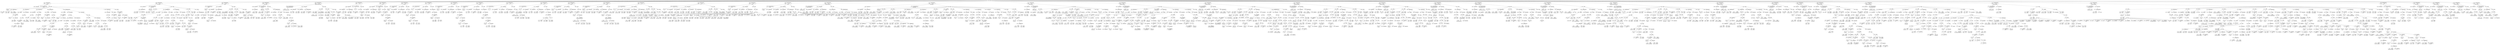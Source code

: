 digraph ast {
node [shape=none];
475335 [label=<<TABLE border='1' cellspacing='0' cellpadding='10' style='rounded' ><TR><TD border='0'>475335</TD><TD border='0'><B>Id</B></TD></TR><HR/><TR><TD border='0' cellpadding='5' colspan='2'>isset</TD></TR></TABLE>>];
475334 [label=<<TABLE border='1' cellspacing='0' cellpadding='10' style='rounded' ><TR><TD border='0'>475334</TD><TD border='0'><B>VariableStatement</B></TD></TR></TABLE>>];
475334 -> 475331 [weight=2];
475334 -> 475332 [weight=2];
475334 -> 475333 [weight=2];
475333 [label=<<TABLE border='1' cellspacing='0' cellpadding='10' style='rounded' ><TR><TD border='0'>475333</TD><TD border='0'><B>Variable</B></TD></TR><HR/><TR><TD border='0' cellpadding='5'>(0, 4578)</TD><TD border='0' cellpadding='5'>wp_local_package</TD></TR></TABLE>>];
475332 [label=<<TABLE border='1' cellspacing='0' cellpadding='10' style='rounded' ><TR><TD border='0'>475332</TD><TD border='0'><B>Variable</B></TD></TR><HR/><TR><TD border='0' cellpadding='5'>(0, 3737)</TD><TD border='0' cellpadding='5'>locale</TD></TR></TABLE>>];
475331 [label=<<TABLE border='1' cellspacing='0' cellpadding='10' style='rounded' ><TR><TD border='0'>475331</TD><TD border='0'><B>Global</B></TD></TR><HR/><TR><TD border='0' cellpadding='5' colspan='2'>global</TD></TR></TABLE>>];
475330 [label=<<TABLE border='1' cellspacing='0' cellpadding='10' style='rounded' ><TR><TD border='0'>475330</TD><TD border='0'><B>ParameterList</B></TD></TR></TABLE>>];
475329 [label=<<TABLE border='1' cellspacing='0' cellpadding='10' style='rounded' ><TR><TD border='0'>475329</TD><TD border='0'><B>ReturnValueFunction</B></TD></TR><HR/><TR><TD border='0' cellpadding='5' colspan='2'>get_locale</TD></TR></TABLE>>];
475329 -> 475328 [weight=2];
475328 [label=<<TABLE border='1' cellspacing='0' cellpadding='10' style='rounded' ><TR><TD border='0'>475328</TD><TD border='0'><B>Id</B></TD></TR><HR/><TR><TD border='0' cellpadding='5' colspan='2'>get_locale</TD></TR></TABLE>>];
475343 [label=<<TABLE border='1' cellspacing='0' cellpadding='10' style='rounded' ><TR><TD border='0'>475343</TD><TD border='0'><B>ArgumentList</B></TD></TR></TABLE>>];
475343 -> 475341 [weight=2];
475343 -> 475342 [weight=2];
475342 [label=<<TABLE border='1' cellspacing='0' cellpadding='10' style='rounded' ><TR><TD border='0'>475342</TD><TD border='0'><B>Variable</B></TD></TR><HR/><TR><TD border='0' cellpadding='5'>(0, 3737)</TD><TD border='0' cellpadding='5'>locale</TD></TR></TABLE>>];
475341 [label=<<TABLE border='1' cellspacing='0' cellpadding='10' style='rounded' ><TR><TD border='0'>475341</TD><TD border='0'><B>StringLiteral</B></TD></TR><HR/><TR><TD border='0' cellpadding='5' colspan='2'>locale</TD></TR></TABLE>>];
475340 [label=<<TABLE border='1' cellspacing='0' cellpadding='10' style='rounded' ><TR><TD border='0'>475340</TD><TD border='0'><B>Id</B></TD></TR><HR/><TR><TD border='0' cellpadding='5' colspan='2'>apply_filters</TD></TR></TABLE>>];
475339 [label=<<TABLE border='1' cellspacing='0' cellpadding='10' style='rounded' ><TR><TD border='0'>475339</TD><TD border='0'><B>Condition</B></TD></TR></TABLE>>];
475339 -> 475338 [weight=2];
475338 [label=<<TABLE border='1' cellspacing='0' cellpadding='10' style='rounded' ><TR><TD border='0'>475338</TD><TD border='0'><B>FunctionCall</B></TD></TR><HR/><TR><TD border='0' cellpadding='5' colspan='2'>isset</TD></TR></TABLE>>];
475338 -> 475335 [weight=2];
475338 -> 475337 [weight=2];
475337 [label=<<TABLE border='1' cellspacing='0' cellpadding='10' style='rounded' ><TR><TD border='0'>475337</TD><TD border='0'><B>ArgumentList</B></TD></TR></TABLE>>];
475337 -> 475336 [weight=2];
475336 [label=<<TABLE border='1' cellspacing='0' cellpadding='10' style='rounded' ><TR><TD border='0'>475336</TD><TD border='0'><B>Variable</B></TD></TR><HR/><TR><TD border='0' cellpadding='5'>(0, 3737)</TD><TD border='0' cellpadding='5'>locale</TD></TR></TABLE>>];
475351 [label=<<TABLE border='1' cellspacing='0' cellpadding='10' style='rounded' ><TR><TD border='0'>475351</TD><TD border='0'><B>ArgumentList</B></TD></TR></TABLE>>];
475351 -> 475350 [weight=2];
475350 [label=<<TABLE border='1' cellspacing='0' cellpadding='10' style='rounded' ><TR><TD border='0'>475350</TD><TD border='0'><B>Variable</B></TD></TR><HR/><TR><TD border='0' cellpadding='5'>(0, 4578)</TD><TD border='0' cellpadding='5'>wp_local_package</TD></TR></TABLE>>];
475349 [label=<<TABLE border='1' cellspacing='0' cellpadding='10' style='rounded' ><TR><TD border='0'>475349</TD><TD border='0'><B>Id</B></TD></TR><HR/><TR><TD border='0' cellpadding='5' colspan='2'>isset</TD></TR></TABLE>>];
475348 [label=<<TABLE border='1' cellspacing='0' cellpadding='10' style='rounded' ><TR><TD border='0'>475348</TD><TD border='0'><B>StatementBody</B></TD></TR></TABLE>>];
475348 -> 475346 [weight=2];
475347 [label=<<TABLE border='1' cellspacing='0' cellpadding='10' style='rounded' ><TR><TD border='0'>475347</TD><TD border='0'><B>IfThenStatement</B></TD></TR></TABLE>>];
475347 -> 475339 [weight=2];
475347 -> 475348 [weight=2];
475346 [label=<<TABLE border='1' cellspacing='0' cellpadding='10' style='rounded' ><TR><TD border='0'>475346</TD><TD border='0'><B>Block</B></TD></TR></TABLE>>];
475346 -> 475345 [weight=2];
475345 [label=<<TABLE border='1' cellspacing='0' cellpadding='10' style='rounded' ><TR><TD border='0'>475345</TD><TD border='0'><B>Return</B></TD></TR></TABLE>>];
475345 -> 475344 [weight=2];
475344 [label=<<TABLE border='1' cellspacing='0' cellpadding='10' style='rounded' ><TR><TD border='0'>475344</TD><TD border='0'><B>FunctionCall</B></TD></TR><HR/><TR><TD border='0' cellpadding='5' colspan='2'>apply_filters</TD></TR></TABLE>>];
475344 -> 475340 [weight=2];
475344 -> 475343 [weight=2];
475359 [label=<<TABLE border='1' cellspacing='0' cellpadding='10' style='rounded' ><TR><TD border='0'>475359</TD><TD border='0'><B>StatementBody</B></TD></TR></TABLE>>];
475359 -> 475357 [weight=2];
475358 [label=<<TABLE border='1' cellspacing='0' cellpadding='10' style='rounded' ><TR><TD border='0'>475358</TD><TD border='0'><B>IfThenStatement</B></TD></TR></TABLE>>];
475358 -> 475353 [weight=2];
475358 -> 475359 [weight=2];
475357 [label=<<TABLE border='1' cellspacing='0' cellpadding='10' style='rounded' ><TR><TD border='0'>475357</TD><TD border='0'><B>Block</B></TD></TR></TABLE>>];
475357 -> 475355 [weight=2];
475356 [label=<<TABLE border='1' cellspacing='0' cellpadding='10' style='rounded' ><TR><TD border='0'>475356</TD><TD border='0'><B>Variable</B></TD></TR><HR/><TR><TD border='0' cellpadding='5'>(0, 4578)</TD><TD border='0' cellpadding='5'>wp_local_package</TD></TR></TABLE>>];
475355 [label=<<TABLE border='1' cellspacing='0' cellpadding='10' style='rounded' ><TR><TD border='0'>475355</TD><TD border='0'><B>BinOP</B></TD></TR><HR/><TR><TD border='0' cellpadding='5' colspan='2'>=</TD></TR></TABLE>>];
475355 -> 475354 [weight=2];
475355 -> 475356 [weight=2];
475354 [label=<<TABLE border='1' cellspacing='0' cellpadding='10' style='rounded' ><TR><TD border='0'>475354</TD><TD border='0'><B>Variable</B></TD></TR><HR/><TR><TD border='0' cellpadding='5'>(0, 3737)</TD><TD border='0' cellpadding='5'>locale</TD></TR></TABLE>>];
475353 [label=<<TABLE border='1' cellspacing='0' cellpadding='10' style='rounded' ><TR><TD border='0'>475353</TD><TD border='0'><B>Condition</B></TD></TR></TABLE>>];
475353 -> 475352 [weight=2];
475352 [label=<<TABLE border='1' cellspacing='0' cellpadding='10' style='rounded' ><TR><TD border='0'>475352</TD><TD border='0'><B>FunctionCall</B></TD></TR><HR/><TR><TD border='0' cellpadding='5' colspan='2'>isset</TD></TR></TABLE>>];
475352 -> 475349 [weight=2];
475352 -> 475351 [weight=2];
475367 [label=<<TABLE border='1' cellspacing='0' cellpadding='10' style='rounded' ><TR><TD border='0'>475367</TD><TD border='0'><B>Id</B></TD></TR><HR/><TR><TD border='0' cellpadding='5' colspan='2'>WPLANG</TD></TR></TABLE>>];
475366 [label=<<TABLE border='1' cellspacing='0' cellpadding='10' style='rounded' ><TR><TD border='0'>475366</TD><TD border='0'><B>BinOP</B></TD></TR><HR/><TR><TD border='0' cellpadding='5' colspan='2'>=</TD></TR></TABLE>>];
475366 -> 475365 [weight=2];
475366 -> 475367 [weight=2];
475365 [label=<<TABLE border='1' cellspacing='0' cellpadding='10' style='rounded' ><TR><TD border='0'>475365</TD><TD border='0'><B>Variable</B></TD></TR><HR/><TR><TD border='0' cellpadding='5'>(0, 3737)</TD><TD border='0' cellpadding='5'>locale</TD></TR></TABLE>>];
475364 [label=<<TABLE border='1' cellspacing='0' cellpadding='10' style='rounded' ><TR><TD border='0'>475364</TD><TD border='0'><B>Condition</B></TD></TR></TABLE>>];
475364 -> 475363 [weight=2];
475363 [label=<<TABLE border='1' cellspacing='0' cellpadding='10' style='rounded' ><TR><TD border='0'>475363</TD><TD border='0'><B>FunctionCall</B></TD></TR><HR/><TR><TD border='0' cellpadding='5' colspan='2'>defined</TD></TR></TABLE>>];
475363 -> 475360 [weight=2];
475363 -> 475362 [weight=2];
475362 [label=<<TABLE border='1' cellspacing='0' cellpadding='10' style='rounded' ><TR><TD border='0'>475362</TD><TD border='0'><B>ArgumentList</B></TD></TR></TABLE>>];
475362 -> 475361 [weight=2];
475361 [label=<<TABLE border='1' cellspacing='0' cellpadding='10' style='rounded' ><TR><TD border='0'>475361</TD><TD border='0'><B>StringLiteral</B></TD></TR><HR/><TR><TD border='0' cellpadding='5' colspan='2'>WPLANG</TD></TR></TABLE>>];
475360 [label=<<TABLE border='1' cellspacing='0' cellpadding='10' style='rounded' ><TR><TD border='0'>475360</TD><TD border='0'><B>Id</B></TD></TR><HR/><TR><TD border='0' cellpadding='5' colspan='2'>defined</TD></TR></TABLE>>];
475375 [label=<<TABLE border='1' cellspacing='0' cellpadding='10' style='rounded' ><TR><TD border='0'>475375</TD><TD border='0'><B>Id</B></TD></TR><HR/><TR><TD border='0' cellpadding='5' colspan='2'>wp_installing</TD></TR></TABLE>>];
475374 [label=<<TABLE border='1' cellspacing='0' cellpadding='10' style='rounded' ><TR><TD border='0'>475374</TD><TD border='0'><B>Condition</B></TD></TR></TABLE>>];
475374 -> 475373 [weight=2];
475373 [label=<<TABLE border='1' cellspacing='0' cellpadding='10' style='rounded' ><TR><TD border='0'>475373</TD><TD border='0'><B>FunctionCall</B></TD></TR><HR/><TR><TD border='0' cellpadding='5' colspan='2'>is_multisite</TD></TR></TABLE>>];
475373 -> 475371 [weight=2];
475373 -> 475372 [weight=2];
475372 [label=<<TABLE border='1' cellspacing='0' cellpadding='10' style='rounded' ><TR><TD border='0'>475372</TD><TD border='0'><B>ArgumentList</B></TD></TR></TABLE>>];
475371 [label=<<TABLE border='1' cellspacing='0' cellpadding='10' style='rounded' ><TR><TD border='0'>475371</TD><TD border='0'><B>Id</B></TD></TR><HR/><TR><TD border='0' cellpadding='5' colspan='2'>is_multisite</TD></TR></TABLE>>];
475370 [label=<<TABLE border='1' cellspacing='0' cellpadding='10' style='rounded' ><TR><TD border='0'>475370</TD><TD border='0'><B>StatementBody</B></TD></TR></TABLE>>];
475370 -> 475368 [weight=2];
475369 [label=<<TABLE border='1' cellspacing='0' cellpadding='10' style='rounded' ><TR><TD border='0'>475369</TD><TD border='0'><B>IfThenStatement</B></TD></TR></TABLE>>];
475369 -> 475364 [weight=2];
475369 -> 475370 [weight=2];
475368 [label=<<TABLE border='1' cellspacing='0' cellpadding='10' style='rounded' ><TR><TD border='0'>475368</TD><TD border='0'><B>Block</B></TD></TR></TABLE>>];
475368 -> 475366 [weight=2];
475383 [label=<<TABLE border='1' cellspacing='0' cellpadding='10' style='rounded' ><TR><TD border='0'>475383</TD><TD border='0'><B>Id</B></TD></TR><HR/><TR><TD border='0' cellpadding='5' colspan='2'>get_option</TD></TR></TABLE>>];
475382 [label=<<TABLE border='1' cellspacing='0' cellpadding='10' style='rounded' ><TR><TD border='0'>475382</TD><TD border='0'><B>BinOP</B></TD></TR><HR/><TR><TD border='0' cellpadding='5' colspan='2'>=</TD></TR></TABLE>>];
475382 -> 475380 [weight=2];
475382 -> 475386 [weight=2];
475381 [label=<<TABLE border='1' cellspacing='0' cellpadding='10' style='rounded' ><TR><TD border='0'>475381</TD><TD border='0'><B>Variable</B></TD></TR><HR/><TR><TD border='0' cellpadding='5'>(1896, 9179)</TD><TD border='0' cellpadding='5'>ms_locale</TD></TR></TABLE>>];
475380 [label=<<TABLE border='1' cellspacing='0' cellpadding='10' style='rounded' ><TR><TD border='0'>475380</TD><TD border='0'><B>RelOP</B></TD></TR><HR/><TR><TD border='0' cellpadding='5' colspan='2'>===</TD></TR></TABLE>>];
475380 -> 475379 [weight=2];
475380 -> 475381 [weight=2];
475379 [label=<<TABLE border='1' cellspacing='0' cellpadding='10' style='rounded' ><TR><TD border='0'>475379</TD><TD border='0'><B>False</B></TD></TR><HR/><TR><TD border='0' cellpadding='5' colspan='2'>false</TD></TR></TABLE>>];
475378 [label=<<TABLE border='1' cellspacing='0' cellpadding='10' style='rounded' ><TR><TD border='0'>475378</TD><TD border='0'><B>LogicOP</B></TD></TR><HR/><TR><TD border='0' cellpadding='5' colspan='2'>||</TD></TR></TABLE>>];
475378 -> 475377 [weight=2];
475378 -> 475382 [weight=2];
475377 [label=<<TABLE border='1' cellspacing='0' cellpadding='10' style='rounded' ><TR><TD border='0'>475377</TD><TD border='0'><B>FunctionCall</B></TD></TR><HR/><TR><TD border='0' cellpadding='5' colspan='2'>wp_installing</TD></TR></TABLE>>];
475377 -> 475375 [weight=2];
475377 -> 475376 [weight=2];
475376 [label=<<TABLE border='1' cellspacing='0' cellpadding='10' style='rounded' ><TR><TD border='0'>475376</TD><TD border='0'><B>ArgumentList</B></TD></TR></TABLE>>];
475391 [label=<<TABLE border='1' cellspacing='0' cellpadding='10' style='rounded' ><TR><TD border='0'>475391</TD><TD border='0'><B>StringLiteral</B></TD></TR><HR/><TR><TD border='0' cellpadding='5' colspan='2'>WPLANG</TD></TR></TABLE>>];
475390 [label=<<TABLE border='1' cellspacing='0' cellpadding='10' style='rounded' ><TR><TD border='0'>475390</TD><TD border='0'><B>Id</B></TD></TR><HR/><TR><TD border='0' cellpadding='5' colspan='2'>get_site_option</TD></TR></TABLE>>];
475389 [label=<<TABLE border='1' cellspacing='0' cellpadding='10' style='rounded' ><TR><TD border='0'>475389</TD><TD border='0'><B>BinOP</B></TD></TR><HR/><TR><TD border='0' cellpadding='5' colspan='2'>=</TD></TR></TABLE>>];
475389 -> 475388 [weight=2];
475389 -> 475393 [weight=2];
475388 [label=<<TABLE border='1' cellspacing='0' cellpadding='10' style='rounded' ><TR><TD border='0'>475388</TD><TD border='0'><B>Variable</B></TD></TR><HR/><TR><TD border='0' cellpadding='5'>(1896, 9179)</TD><TD border='0' cellpadding='5'>ms_locale</TD></TR></TABLE>>];
475387 [label=<<TABLE border='1' cellspacing='0' cellpadding='10' style='rounded' ><TR><TD border='0'>475387</TD><TD border='0'><B>Condition</B></TD></TR></TABLE>>];
475387 -> 475378 [weight=2];
475386 [label=<<TABLE border='1' cellspacing='0' cellpadding='10' style='rounded' ><TR><TD border='0'>475386</TD><TD border='0'><B>FunctionCall</B></TD></TR><HR/><TR><TD border='0' cellpadding='5' colspan='2'>get_option</TD></TR></TABLE>>];
475386 -> 475383 [weight=2];
475386 -> 475385 [weight=2];
475385 [label=<<TABLE border='1' cellspacing='0' cellpadding='10' style='rounded' ><TR><TD border='0'>475385</TD><TD border='0'><B>ArgumentList</B></TD></TR></TABLE>>];
475385 -> 475384 [weight=2];
475384 [label=<<TABLE border='1' cellspacing='0' cellpadding='10' style='rounded' ><TR><TD border='0'>475384</TD><TD border='0'><B>StringLiteral</B></TD></TR><HR/><TR><TD border='0' cellpadding='5' colspan='2'>WPLANG</TD></TR></TABLE>>];
475399 [label=<<TABLE border='1' cellspacing='0' cellpadding='10' style='rounded' ><TR><TD border='0'>475399</TD><TD border='0'><B>False</B></TD></TR><HR/><TR><TD border='0' cellpadding='5' colspan='2'>false</TD></TR></TABLE>>];
475398 [label=<<TABLE border='1' cellspacing='0' cellpadding='10' style='rounded' ><TR><TD border='0'>475398</TD><TD border='0'><B>RelOP</B></TD></TR><HR/><TR><TD border='0' cellpadding='5' colspan='2'>!==</TD></TR></TABLE>>];
475398 -> 475397 [weight=2];
475398 -> 475399 [weight=2];
475397 [label=<<TABLE border='1' cellspacing='0' cellpadding='10' style='rounded' ><TR><TD border='0'>475397</TD><TD border='0'><B>Variable</B></TD></TR><HR/><TR><TD border='0' cellpadding='5'>(1896, 9179)</TD><TD border='0' cellpadding='5'>ms_locale</TD></TR></TABLE>>];
475396 [label=<<TABLE border='1' cellspacing='0' cellpadding='10' style='rounded' ><TR><TD border='0'>475396</TD><TD border='0'><B>StatementBody</B></TD></TR></TABLE>>];
475396 -> 475394 [weight=2];
475395 [label=<<TABLE border='1' cellspacing='0' cellpadding='10' style='rounded' ><TR><TD border='0'>475395</TD><TD border='0'><B>IfThenStatement</B></TD></TR></TABLE>>];
475395 -> 475387 [weight=2];
475395 -> 475396 [weight=2];
475394 [label=<<TABLE border='1' cellspacing='0' cellpadding='10' style='rounded' ><TR><TD border='0'>475394</TD><TD border='0'><B>Block</B></TD></TR></TABLE>>];
475394 -> 475389 [weight=2];
475393 [label=<<TABLE border='1' cellspacing='0' cellpadding='10' style='rounded' ><TR><TD border='0'>475393</TD><TD border='0'><B>FunctionCall</B></TD></TR><HR/><TR><TD border='0' cellpadding='5' colspan='2'>get_site_option</TD></TR></TABLE>>];
475393 -> 475390 [weight=2];
475393 -> 475392 [weight=2];
475392 [label=<<TABLE border='1' cellspacing='0' cellpadding='10' style='rounded' ><TR><TD border='0'>475392</TD><TD border='0'><B>ArgumentList</B></TD></TR></TABLE>>];
475392 -> 475391 [weight=2];
475407 [label=<<TABLE border='1' cellspacing='0' cellpadding='10' style='rounded' ><TR><TD border='0'>475407</TD><TD border='0'><B>Block</B></TD></TR></TABLE>>];
475407 -> 475395 [weight=2];
475407 -> 475405 [weight=2];
475406 [label=<<TABLE border='1' cellspacing='0' cellpadding='10' style='rounded' ><TR><TD border='0'>475406</TD><TD border='0'><B>StatementBody</B></TD></TR></TABLE>>];
475406 -> 475404 [weight=2];
475405 [label=<<TABLE border='1' cellspacing='0' cellpadding='10' style='rounded' ><TR><TD border='0'>475405</TD><TD border='0'><B>IfThenStatement</B></TD></TR></TABLE>>];
475405 -> 475400 [weight=2];
475405 -> 475406 [weight=2];
475404 [label=<<TABLE border='1' cellspacing='0' cellpadding='10' style='rounded' ><TR><TD border='0'>475404</TD><TD border='0'><B>Block</B></TD></TR></TABLE>>];
475404 -> 475402 [weight=2];
475403 [label=<<TABLE border='1' cellspacing='0' cellpadding='10' style='rounded' ><TR><TD border='0'>475403</TD><TD border='0'><B>Variable</B></TD></TR><HR/><TR><TD border='0' cellpadding='5'>(1896, 9179)</TD><TD border='0' cellpadding='5'>ms_locale</TD></TR></TABLE>>];
475402 [label=<<TABLE border='1' cellspacing='0' cellpadding='10' style='rounded' ><TR><TD border='0'>475402</TD><TD border='0'><B>BinOP</B></TD></TR><HR/><TR><TD border='0' cellpadding='5' colspan='2'>=</TD></TR></TABLE>>];
475402 -> 475401 [weight=2];
475402 -> 475403 [weight=2];
475401 [label=<<TABLE border='1' cellspacing='0' cellpadding='10' style='rounded' ><TR><TD border='0'>475401</TD><TD border='0'><B>Variable</B></TD></TR><HR/><TR><TD border='0' cellpadding='5'>(0, 3737)</TD><TD border='0' cellpadding='5'>locale</TD></TR></TABLE>>];
475400 [label=<<TABLE border='1' cellspacing='0' cellpadding='10' style='rounded' ><TR><TD border='0'>475400</TD><TD border='0'><B>Condition</B></TD></TR></TABLE>>];
475400 -> 475398 [weight=2];
475415 [label=<<TABLE border='1' cellspacing='0' cellpadding='10' style='rounded' ><TR><TD border='0'>475415</TD><TD border='0'><B>FunctionCall</B></TD></TR><HR/><TR><TD border='0' cellpadding='5' colspan='2'>get_option</TD></TR></TABLE>>];
475415 -> 475412 [weight=2];
475415 -> 475414 [weight=2];
475414 [label=<<TABLE border='1' cellspacing='0' cellpadding='10' style='rounded' ><TR><TD border='0'>475414</TD><TD border='0'><B>ArgumentList</B></TD></TR></TABLE>>];
475414 -> 475413 [weight=2];
475413 [label=<<TABLE border='1' cellspacing='0' cellpadding='10' style='rounded' ><TR><TD border='0'>475413</TD><TD border='0'><B>StringLiteral</B></TD></TR><HR/><TR><TD border='0' cellpadding='5' colspan='2'>WPLANG</TD></TR></TABLE>>];
475412 [label=<<TABLE border='1' cellspacing='0' cellpadding='10' style='rounded' ><TR><TD border='0'>475412</TD><TD border='0'><B>Id</B></TD></TR><HR/><TR><TD border='0' cellpadding='5' colspan='2'>get_option</TD></TR></TABLE>>];
475411 [label=<<TABLE border='1' cellspacing='0' cellpadding='10' style='rounded' ><TR><TD border='0'>475411</TD><TD border='0'><B>BinOP</B></TD></TR><HR/><TR><TD border='0' cellpadding='5' colspan='2'>=</TD></TR></TABLE>>];
475411 -> 475410 [weight=2];
475411 -> 475415 [weight=2];
475410 [label=<<TABLE border='1' cellspacing='0' cellpadding='10' style='rounded' ><TR><TD border='0'>475410</TD><TD border='0'><B>Variable</B></TD></TR><HR/><TR><TD border='0' cellpadding='5'>(1896, 9180)</TD><TD border='0' cellpadding='5'>db_locale</TD></TR></TABLE>>];
475409 [label=<<TABLE border='1' cellspacing='0' cellpadding='10' style='rounded' ><TR><TD border='0'>475409</TD><TD border='0'><B>StatementBody</B></TD></TR></TABLE>>];
475409 -> 475407 [weight=2];
475408 [label=<<TABLE border='1' cellspacing='0' cellpadding='10' style='rounded' ><TR><TD border='0'>475408</TD><TD border='0'><B>IfThenElseStatement</B></TD></TR></TABLE>>];
475408 -> 475374 [weight=2];
475408 -> 475409 [weight=2];
475408 -> 475428 [weight=2];
475423 [label=<<TABLE border='1' cellspacing='0' cellpadding='10' style='rounded' ><TR><TD border='0'>475423</TD><TD border='0'><B>Block</B></TD></TR></TABLE>>];
475423 -> 475421 [weight=2];
475422 [label=<<TABLE border='1' cellspacing='0' cellpadding='10' style='rounded' ><TR><TD border='0'>475422</TD><TD border='0'><B>Variable</B></TD></TR><HR/><TR><TD border='0' cellpadding='5'>(1896, 9180)</TD><TD border='0' cellpadding='5'>db_locale</TD></TR></TABLE>>];
475421 [label=<<TABLE border='1' cellspacing='0' cellpadding='10' style='rounded' ><TR><TD border='0'>475421</TD><TD border='0'><B>BinOP</B></TD></TR><HR/><TR><TD border='0' cellpadding='5' colspan='2'>=</TD></TR></TABLE>>];
475421 -> 475420 [weight=2];
475421 -> 475422 [weight=2];
475420 [label=<<TABLE border='1' cellspacing='0' cellpadding='10' style='rounded' ><TR><TD border='0'>475420</TD><TD border='0'><B>Variable</B></TD></TR><HR/><TR><TD border='0' cellpadding='5'>(0, 3737)</TD><TD border='0' cellpadding='5'>locale</TD></TR></TABLE>>];
475419 [label=<<TABLE border='1' cellspacing='0' cellpadding='10' style='rounded' ><TR><TD border='0'>475419</TD><TD border='0'><B>Condition</B></TD></TR></TABLE>>];
475419 -> 475417 [weight=2];
475418 [label=<<TABLE border='1' cellspacing='0' cellpadding='10' style='rounded' ><TR><TD border='0'>475418</TD><TD border='0'><B>False</B></TD></TR><HR/><TR><TD border='0' cellpadding='5' colspan='2'>false</TD></TR></TABLE>>];
475417 [label=<<TABLE border='1' cellspacing='0' cellpadding='10' style='rounded' ><TR><TD border='0'>475417</TD><TD border='0'><B>RelOP</B></TD></TR><HR/><TR><TD border='0' cellpadding='5' colspan='2'>!==</TD></TR></TABLE>>];
475417 -> 475416 [weight=2];
475417 -> 475418 [weight=2];
475416 [label=<<TABLE border='1' cellspacing='0' cellpadding='10' style='rounded' ><TR><TD border='0'>475416</TD><TD border='0'><B>Variable</B></TD></TR><HR/><TR><TD border='0' cellpadding='5'>(1896, 9180)</TD><TD border='0' cellpadding='5'>db_locale</TD></TR></TABLE>>];
475431 [label=<<TABLE border='1' cellspacing='0' cellpadding='10' style='rounded' ><TR><TD border='0'>475431</TD><TD border='0'><B>ArgumentList</B></TD></TR></TABLE>>];
475431 -> 475430 [weight=2];
475430 [label=<<TABLE border='1' cellspacing='0' cellpadding='10' style='rounded' ><TR><TD border='0'>475430</TD><TD border='0'><B>Variable</B></TD></TR><HR/><TR><TD border='0' cellpadding='5'>(0, 3737)</TD><TD border='0' cellpadding='5'>locale</TD></TR></TABLE>>];
475429 [label=<<TABLE border='1' cellspacing='0' cellpadding='10' style='rounded' ><TR><TD border='0'>475429</TD><TD border='0'><B>Id</B></TD></TR><HR/><TR><TD border='0' cellpadding='5' colspan='2'>empty</TD></TR></TABLE>>];
475428 [label=<<TABLE border='1' cellspacing='0' cellpadding='10' style='rounded' ><TR><TD border='0'>475428</TD><TD border='0'><B>StatementBody</B></TD></TR></TABLE>>];
475428 -> 475426 [weight=2];
475426 [label=<<TABLE border='1' cellspacing='0' cellpadding='10' style='rounded' ><TR><TD border='0'>475426</TD><TD border='0'><B>Block</B></TD></TR></TABLE>>];
475426 -> 475411 [weight=2];
475426 -> 475424 [weight=2];
475425 [label=<<TABLE border='1' cellspacing='0' cellpadding='10' style='rounded' ><TR><TD border='0'>475425</TD><TD border='0'><B>StatementBody</B></TD></TR></TABLE>>];
475425 -> 475423 [weight=2];
475424 [label=<<TABLE border='1' cellspacing='0' cellpadding='10' style='rounded' ><TR><TD border='0'>475424</TD><TD border='0'><B>IfThenStatement</B></TD></TR></TABLE>>];
475424 -> 475419 [weight=2];
475424 -> 475425 [weight=2];
475439 [label=<<TABLE border='1' cellspacing='0' cellpadding='10' style='rounded' ><TR><TD border='0'>475439</TD><TD border='0'><B>StatementBody</B></TD></TR></TABLE>>];
475439 -> 475437 [weight=2];
475438 [label=<<TABLE border='1' cellspacing='0' cellpadding='10' style='rounded' ><TR><TD border='0'>475438</TD><TD border='0'><B>IfThenStatement</B></TD></TR></TABLE>>];
475438 -> 475433 [weight=2];
475438 -> 475439 [weight=2];
475437 [label=<<TABLE border='1' cellspacing='0' cellpadding='10' style='rounded' ><TR><TD border='0'>475437</TD><TD border='0'><B>Block</B></TD></TR></TABLE>>];
475437 -> 475435 [weight=2];
475436 [label=<<TABLE border='1' cellspacing='0' cellpadding='10' style='rounded' ><TR><TD border='0'>475436</TD><TD border='0'><B>StringLiteral</B></TD></TR><HR/><TR><TD border='0' cellpadding='5' colspan='2'>en_US</TD></TR></TABLE>>];
475435 [label=<<TABLE border='1' cellspacing='0' cellpadding='10' style='rounded' ><TR><TD border='0'>475435</TD><TD border='0'><B>BinOP</B></TD></TR><HR/><TR><TD border='0' cellpadding='5' colspan='2'>=</TD></TR></TABLE>>];
475435 -> 475434 [weight=2];
475435 -> 475436 [weight=2];
475434 [label=<<TABLE border='1' cellspacing='0' cellpadding='10' style='rounded' ><TR><TD border='0'>475434</TD><TD border='0'><B>Variable</B></TD></TR><HR/><TR><TD border='0' cellpadding='5'>(0, 3737)</TD><TD border='0' cellpadding='5'>locale</TD></TR></TABLE>>];
475433 [label=<<TABLE border='1' cellspacing='0' cellpadding='10' style='rounded' ><TR><TD border='0'>475433</TD><TD border='0'><B>Condition</B></TD></TR></TABLE>>];
475433 -> 475432 [weight=2];
475432 [label=<<TABLE border='1' cellspacing='0' cellpadding='10' style='rounded' ><TR><TD border='0'>475432</TD><TD border='0'><B>FunctionCall</B></TD></TR><HR/><TR><TD border='0' cellpadding='5' colspan='2'>empty</TD></TR></TABLE>>];
475432 -> 475429 [weight=2];
475432 -> 475431 [weight=2];
475447 [label=<<TABLE border='1' cellspacing='0' cellpadding='10' style='rounded' ><TR><TD border='0'>475447</TD><TD border='0'><B>FunctionStatement</B></TD></TR><HR/><TR><TD border='0' cellpadding='5'>Scope</TD><TD border='0' cellpadding='5'>1896</TD></TR><HR/><TR><TD border='0' cellpadding='5' colspan='2'>get_locale</TD></TR></TABLE>>];
475447 -> 475329 [weight=2];
475447 -> 475330 [weight=2];
475447 -> 475446 [weight=2];
475446 [label=<<TABLE border='1' cellspacing='0' cellpadding='10' style='rounded' ><TR><TD border='0'>475446</TD><TD border='0'><B>Block</B></TD></TR></TABLE>>];
475446 -> 475334 [weight=2];
475446 -> 475347 [weight=2];
475446 -> 475358 [weight=2];
475446 -> 475369 [weight=2];
475446 -> 475408 [weight=2];
475446 -> 475438 [weight=2];
475446 -> 475445 [weight=2];
475445 [label=<<TABLE border='1' cellspacing='0' cellpadding='10' style='rounded' ><TR><TD border='0'>475445</TD><TD border='0'><B>Return</B></TD></TR></TABLE>>];
475445 -> 475444 [weight=2];
475444 [label=<<TABLE border='1' cellspacing='0' cellpadding='10' style='rounded' ><TR><TD border='0'>475444</TD><TD border='0'><B>FunctionCall</B></TD></TR><HR/><TR><TD border='0' cellpadding='5' colspan='2'>apply_filters</TD></TR></TABLE>>];
475444 -> 475440 [weight=2];
475444 -> 475443 [weight=2];
475443 [label=<<TABLE border='1' cellspacing='0' cellpadding='10' style='rounded' ><TR><TD border='0'>475443</TD><TD border='0'><B>ArgumentList</B></TD></TR></TABLE>>];
475443 -> 475441 [weight=2];
475443 -> 475442 [weight=2];
475442 [label=<<TABLE border='1' cellspacing='0' cellpadding='10' style='rounded' ><TR><TD border='0'>475442</TD><TD border='0'><B>Variable</B></TD></TR><HR/><TR><TD border='0' cellpadding='5'>(0, 3737)</TD><TD border='0' cellpadding='5'>locale</TD></TR></TABLE>>];
475441 [label=<<TABLE border='1' cellspacing='0' cellpadding='10' style='rounded' ><TR><TD border='0'>475441</TD><TD border='0'><B>StringLiteral</B></TD></TR><HR/><TR><TD border='0' cellpadding='5' colspan='2'>locale</TD></TR></TABLE>>];
475440 [label=<<TABLE border='1' cellspacing='0' cellpadding='10' style='rounded' ><TR><TD border='0'>475440</TD><TD border='0'><B>Id</B></TD></TR><HR/><TR><TD border='0' cellpadding='5' colspan='2'>apply_filters</TD></TR></TABLE>>];
475455 [label=<<TABLE border='1' cellspacing='0' cellpadding='10' style='rounded' ><TR><TD border='0'>475455</TD><TD border='0'><B>BinOP</B></TD></TR><HR/><TR><TD border='0' cellpadding='5' colspan='2'>=</TD></TR></TABLE>>];
475455 -> 475454 [weight=2];
475455 -> 475456 [weight=2];
475454 [label=<<TABLE border='1' cellspacing='0' cellpadding='10' style='rounded' ><TR><TD border='0'>475454</TD><TD border='0'><B>Variable</B></TD></TR><HR/><TR><TD border='0' cellpadding='5'>(0, 186)</TD><TD border='0' cellpadding='5'>user</TD></TR></TABLE>>];
475453 [label=<<TABLE border='1' cellspacing='0' cellpadding='10' style='rounded' ><TR><TD border='0'>475453</TD><TD border='0'><B>ParameterList</B></TD></TR></TABLE>>];
475453 -> 475452 [weight=2];
475452 [label=<<TABLE border='1' cellspacing='0' cellpadding='10' style='rounded' ><TR><TD border='0'>475452</TD><TD border='0'><B>OptValueParameter</B></TD></TR></TABLE>>];
475452 -> 475450 [weight=2];
475452 -> 475451 [weight=2];
475451 [label=<<TABLE border='1' cellspacing='0' cellpadding='10' style='rounded' ><TR><TD border='0'>475451</TD><TD border='0'><B>IntegerLiteral</B></TD></TR><HR/><TR><TD border='0' cellpadding='5' colspan='2'>0</TD></TR></TABLE>>];
475450 [label=<<TABLE border='1' cellspacing='0' cellpadding='10' style='rounded' ><TR><TD border='0'>475450</TD><TD border='0'><B>Variable</B></TD></TR><HR/><TR><TD border='0' cellpadding='5'>(0, 1178)</TD><TD border='0' cellpadding='5'>user_id</TD></TR></TABLE>>];
475449 [label=<<TABLE border='1' cellspacing='0' cellpadding='10' style='rounded' ><TR><TD border='0'>475449</TD><TD border='0'><B>ReturnValueFunction</B></TD></TR><HR/><TR><TD border='0' cellpadding='5' colspan='2'>get_user_locale</TD></TR></TABLE>>];
475449 -> 475448 [weight=2];
475448 [label=<<TABLE border='1' cellspacing='0' cellpadding='10' style='rounded' ><TR><TD border='0'>475448</TD><TD border='0'><B>Id</B></TD></TR><HR/><TR><TD border='0' cellpadding='5' colspan='2'>get_user_locale</TD></TR></TABLE>>];
475463 [label=<<TABLE border='1' cellspacing='0' cellpadding='10' style='rounded' ><TR><TD border='0'>475463</TD><TD border='0'><B>ArgumentList</B></TD></TR></TABLE>>];
475463 -> 475462 [weight=2];
475462 [label=<<TABLE border='1' cellspacing='0' cellpadding='10' style='rounded' ><TR><TD border='0'>475462</TD><TD border='0'><B>StringLiteral</B></TD></TR><HR/><TR><TD border='0' cellpadding='5' colspan='2'>wp_get_current_user</TD></TR></TABLE>>];
475461 [label=<<TABLE border='1' cellspacing='0' cellpadding='10' style='rounded' ><TR><TD border='0'>475461</TD><TD border='0'><B>Id</B></TD></TR><HR/><TR><TD border='0' cellpadding='5' colspan='2'>function_exists</TD></TR></TABLE>>];
475460 [label=<<TABLE border='1' cellspacing='0' cellpadding='10' style='rounded' ><TR><TD border='0'>475460</TD><TD border='0'><B>LogicOP</B></TD></TR><HR/><TR><TD border='0' cellpadding='5' colspan='2'>&amp;&amp;</TD></TR></TABLE>>];
475460 -> 475458 [weight=2];
475460 -> 475464 [weight=2];
475459 [label=<<TABLE border='1' cellspacing='0' cellpadding='10' style='rounded' ><TR><TD border='0'>475459</TD><TD border='0'><B>Variable</B></TD></TR><HR/><TR><TD border='0' cellpadding='5'>(0, 1178)</TD><TD border='0' cellpadding='5'>user_id</TD></TR></TABLE>>];
475458 [label=<<TABLE border='1' cellspacing='0' cellpadding='10' style='rounded' ><TR><TD border='0'>475458</TD><TD border='0'><B>RelOP</B></TD></TR><HR/><TR><TD border='0' cellpadding='5' colspan='2'>===</TD></TR></TABLE>>];
475458 -> 475457 [weight=2];
475458 -> 475459 [weight=2];
475457 [label=<<TABLE border='1' cellspacing='0' cellpadding='10' style='rounded' ><TR><TD border='0'>475457</TD><TD border='0'><B>IntegerLiteral</B></TD></TR><HR/><TR><TD border='0' cellpadding='5' colspan='2'>0</TD></TR></TABLE>>];
475456 [label=<<TABLE border='1' cellspacing='0' cellpadding='10' style='rounded' ><TR><TD border='0'>475456</TD><TD border='0'><B>False</B></TD></TR><HR/><TR><TD border='0' cellpadding='5' colspan='2'>false</TD></TR></TABLE>>];
475471 [label=<<TABLE border='1' cellspacing='0' cellpadding='10' style='rounded' ><TR><TD border='0'>475471</TD><TD border='0'><B>Block</B></TD></TR></TABLE>>];
475471 -> 475467 [weight=2];
475470 [label=<<TABLE border='1' cellspacing='0' cellpadding='10' style='rounded' ><TR><TD border='0'>475470</TD><TD border='0'><B>FunctionCall</B></TD></TR><HR/><TR><TD border='0' cellpadding='5' colspan='2'>wp_get_current_user</TD></TR></TABLE>>];
475470 -> 475468 [weight=2];
475470 -> 475469 [weight=2];
475469 [label=<<TABLE border='1' cellspacing='0' cellpadding='10' style='rounded' ><TR><TD border='0'>475469</TD><TD border='0'><B>ArgumentList</B></TD></TR></TABLE>>];
475468 [label=<<TABLE border='1' cellspacing='0' cellpadding='10' style='rounded' ><TR><TD border='0'>475468</TD><TD border='0'><B>Id</B></TD></TR><HR/><TR><TD border='0' cellpadding='5' colspan='2'>wp_get_current_user</TD></TR></TABLE>>];
475467 [label=<<TABLE border='1' cellspacing='0' cellpadding='10' style='rounded' ><TR><TD border='0'>475467</TD><TD border='0'><B>BinOP</B></TD></TR><HR/><TR><TD border='0' cellpadding='5' colspan='2'>=</TD></TR></TABLE>>];
475467 -> 475466 [weight=2];
475467 -> 475470 [weight=2];
475466 [label=<<TABLE border='1' cellspacing='0' cellpadding='10' style='rounded' ><TR><TD border='0'>475466</TD><TD border='0'><B>Variable</B></TD></TR><HR/><TR><TD border='0' cellpadding='5'>(0, 186)</TD><TD border='0' cellpadding='5'>user</TD></TR></TABLE>>];
475465 [label=<<TABLE border='1' cellspacing='0' cellpadding='10' style='rounded' ><TR><TD border='0'>475465</TD><TD border='0'><B>Condition</B></TD></TR></TABLE>>];
475465 -> 475460 [weight=2];
475464 [label=<<TABLE border='1' cellspacing='0' cellpadding='10' style='rounded' ><TR><TD border='0'>475464</TD><TD border='0'><B>FunctionCall</B></TD></TR><HR/><TR><TD border='0' cellpadding='5' colspan='2'>function_exists</TD></TR></TABLE>>];
475464 -> 475461 [weight=2];
475464 -> 475463 [weight=2];
475479 [label=<<TABLE border='1' cellspacing='0' cellpadding='10' style='rounded' ><TR><TD border='0'>475479</TD><TD border='0'><B>BinOP</B></TD></TR><HR/><TR><TD border='0' cellpadding='5' colspan='2'>=</TD></TR></TABLE>>];
475479 -> 475478 [weight=2];
475479 -> 475480 [weight=2];
475478 [label=<<TABLE border='1' cellspacing='0' cellpadding='10' style='rounded' ><TR><TD border='0'>475478</TD><TD border='0'><B>Variable</B></TD></TR><HR/><TR><TD border='0' cellpadding='5'>(0, 186)</TD><TD border='0' cellpadding='5'>user</TD></TR></TABLE>>];
475477 [label=<<TABLE border='1' cellspacing='0' cellpadding='10' style='rounded' ><TR><TD border='0'>475477</TD><TD border='0'><B>Condition</B></TD></TR></TABLE>>];
475477 -> 475475 [weight=2];
475476 [label=<<TABLE border='1' cellspacing='0' cellpadding='10' style='rounded' ><TR><TD border='0'>475476</TD><TD border='0'><B>Id</B></TD></TR><HR/><TR><TD border='0' cellpadding='5' colspan='2'>WP_User</TD></TR></TABLE>>];
475475 [label=<<TABLE border='1' cellspacing='0' cellpadding='10' style='rounded' ><TR><TD border='0'>475475</TD><TD border='0'><B>RelOP</B></TD></TR><HR/><TR><TD border='0' cellpadding='5' colspan='2'>instanceof</TD></TR></TABLE>>];
475475 -> 475474 [weight=2];
475475 -> 475476 [weight=2];
475474 [label=<<TABLE border='1' cellspacing='0' cellpadding='10' style='rounded' ><TR><TD border='0'>475474</TD><TD border='0'><B>Variable</B></TD></TR><HR/><TR><TD border='0' cellpadding='5'>(0, 1178)</TD><TD border='0' cellpadding='5'>user_id</TD></TR></TABLE>>];
475473 [label=<<TABLE border='1' cellspacing='0' cellpadding='10' style='rounded' ><TR><TD border='0'>475473</TD><TD border='0'><B>StatementBody</B></TD></TR></TABLE>>];
475473 -> 475471 [weight=2];
475472 [label=<<TABLE border='1' cellspacing='0' cellpadding='10' style='rounded' ><TR><TD border='0'>475472</TD><TD border='0'><B>IfThenElifStatement</B></TD></TR></TABLE>>];
475472 -> 475465 [weight=2];
475472 -> 475473 [weight=2];
475472 -> 475501 [weight=2];
475487 [label=<<TABLE border='1' cellspacing='0' cellpadding='10' style='rounded' ><TR><TD border='0'>475487</TD><TD border='0'><B>Variable</B></TD></TR><HR/><TR><TD border='0' cellpadding='5'>(0, 1178)</TD><TD border='0' cellpadding='5'>user_id</TD></TR></TABLE>>];
475486 [label=<<TABLE border='1' cellspacing='0' cellpadding='10' style='rounded' ><TR><TD border='0'>475486</TD><TD border='0'><B>Id</B></TD></TR><HR/><TR><TD border='0' cellpadding='5' colspan='2'>is_numeric</TD></TR></TABLE>>];
475485 [label=<<TABLE border='1' cellspacing='0' cellpadding='10' style='rounded' ><TR><TD border='0'>475485</TD><TD border='0'><B>LogicOP</B></TD></TR><HR/><TR><TD border='0' cellpadding='5' colspan='2'>&amp;&amp;</TD></TR></TABLE>>];
475485 -> 475484 [weight=2];
475485 -> 475489 [weight=2];
475484 [label=<<TABLE border='1' cellspacing='0' cellpadding='10' style='rounded' ><TR><TD border='0'>475484</TD><TD border='0'><B>Variable</B></TD></TR><HR/><TR><TD border='0' cellpadding='5'>(0, 1178)</TD><TD border='0' cellpadding='5'>user_id</TD></TR></TABLE>>];
475483 [label=<<TABLE border='1' cellspacing='0' cellpadding='10' style='rounded' ><TR><TD border='0'>475483</TD><TD border='0'><B>StatementBody</B></TD></TR></TABLE>>];
475483 -> 475481 [weight=2];
475482 [label=<<TABLE border='1' cellspacing='0' cellpadding='10' style='rounded' ><TR><TD border='0'>475482</TD><TD border='0'><B>ElseIf</B></TD></TR></TABLE>>];
475482 -> 475477 [weight=2];
475482 -> 475483 [weight=2];
475481 [label=<<TABLE border='1' cellspacing='0' cellpadding='10' style='rounded' ><TR><TD border='0'>475481</TD><TD border='0'><B>Block</B></TD></TR></TABLE>>];
475481 -> 475479 [weight=2];
475480 [label=<<TABLE border='1' cellspacing='0' cellpadding='10' style='rounded' ><TR><TD border='0'>475480</TD><TD border='0'><B>Variable</B></TD></TR><HR/><TR><TD border='0' cellpadding='5'>(0, 1178)</TD><TD border='0' cellpadding='5'>user_id</TD></TR></TABLE>>];
475495 [label=<<TABLE border='1' cellspacing='0' cellpadding='10' style='rounded' ><TR><TD border='0'>475495</TD><TD border='0'><B>Variable</B></TD></TR><HR/><TR><TD border='0' cellpadding='5'>(0, 1178)</TD><TD border='0' cellpadding='5'>user_id</TD></TR></TABLE>>];
475494 [label=<<TABLE border='1' cellspacing='0' cellpadding='10' style='rounded' ><TR><TD border='0'>475494</TD><TD border='0'><B>StringLiteral</B></TD></TR><HR/><TR><TD border='0' cellpadding='5' colspan='2'>id</TD></TR></TABLE>>];
475493 [label=<<TABLE border='1' cellspacing='0' cellpadding='10' style='rounded' ><TR><TD border='0'>475493</TD><TD border='0'><B>Id</B></TD></TR><HR/><TR><TD border='0' cellpadding='5' colspan='2'>get_user_by</TD></TR></TABLE>>];
475492 [label=<<TABLE border='1' cellspacing='0' cellpadding='10' style='rounded' ><TR><TD border='0'>475492</TD><TD border='0'><B>BinOP</B></TD></TR><HR/><TR><TD border='0' cellpadding='5' colspan='2'>=</TD></TR></TABLE>>];
475492 -> 475491 [weight=2];
475492 -> 475497 [weight=2];
475491 [label=<<TABLE border='1' cellspacing='0' cellpadding='10' style='rounded' ><TR><TD border='0'>475491</TD><TD border='0'><B>Variable</B></TD></TR><HR/><TR><TD border='0' cellpadding='5'>(0, 186)</TD><TD border='0' cellpadding='5'>user</TD></TR></TABLE>>];
475490 [label=<<TABLE border='1' cellspacing='0' cellpadding='10' style='rounded' ><TR><TD border='0'>475490</TD><TD border='0'><B>Condition</B></TD></TR></TABLE>>];
475490 -> 475485 [weight=2];
475489 [label=<<TABLE border='1' cellspacing='0' cellpadding='10' style='rounded' ><TR><TD border='0'>475489</TD><TD border='0'><B>FunctionCall</B></TD></TR><HR/><TR><TD border='0' cellpadding='5' colspan='2'>is_numeric</TD></TR></TABLE>>];
475489 -> 475486 [weight=2];
475489 -> 475488 [weight=2];
475488 [label=<<TABLE border='1' cellspacing='0' cellpadding='10' style='rounded' ><TR><TD border='0'>475488</TD><TD border='0'><B>ArgumentList</B></TD></TR></TABLE>>];
475488 -> 475487 [weight=2];
475503 [label=<<TABLE border='1' cellspacing='0' cellpadding='10' style='rounded' ><TR><TD border='0'>475503</TD><TD border='0'><B>Variable</B></TD></TR><HR/><TR><TD border='0' cellpadding='5'>(0, 186)</TD><TD border='0' cellpadding='5'>user</TD></TR></TABLE>>];
475501 [label=<<TABLE border='1' cellspacing='0' cellpadding='10' style='rounded' ><TR><TD border='0'>475501</TD><TD border='0'><B>ElseIfList</B></TD></TR></TABLE>>];
475501 -> 475482 [weight=2];
475501 -> 475499 [weight=2];
475500 [label=<<TABLE border='1' cellspacing='0' cellpadding='10' style='rounded' ><TR><TD border='0'>475500</TD><TD border='0'><B>StatementBody</B></TD></TR></TABLE>>];
475500 -> 475498 [weight=2];
475499 [label=<<TABLE border='1' cellspacing='0' cellpadding='10' style='rounded' ><TR><TD border='0'>475499</TD><TD border='0'><B>ElseIf</B></TD></TR></TABLE>>];
475499 -> 475490 [weight=2];
475499 -> 475500 [weight=2];
475498 [label=<<TABLE border='1' cellspacing='0' cellpadding='10' style='rounded' ><TR><TD border='0'>475498</TD><TD border='0'><B>Block</B></TD></TR></TABLE>>];
475498 -> 475492 [weight=2];
475497 [label=<<TABLE border='1' cellspacing='0' cellpadding='10' style='rounded' ><TR><TD border='0'>475497</TD><TD border='0'><B>FunctionCall</B></TD></TR><HR/><TR><TD border='0' cellpadding='5' colspan='2'>get_user_by</TD></TR></TABLE>>];
475497 -> 475493 [weight=2];
475497 -> 475496 [weight=2];
475496 [label=<<TABLE border='1' cellspacing='0' cellpadding='10' style='rounded' ><TR><TD border='0'>475496</TD><TD border='0'><B>ArgumentList</B></TD></TR></TABLE>>];
475496 -> 475494 [weight=2];
475496 -> 475495 [weight=2];
475511 [label=<<TABLE border='1' cellspacing='0' cellpadding='10' style='rounded' ><TR><TD border='0'>475511</TD><TD border='0'><B>IfThenStatement</B></TD></TR></TABLE>>];
475511 -> 475505 [weight=2];
475511 -> 475512 [weight=2];
475510 [label=<<TABLE border='1' cellspacing='0' cellpadding='10' style='rounded' ><TR><TD border='0'>475510</TD><TD border='0'><B>Block</B></TD></TR></TABLE>>];
475510 -> 475509 [weight=2];
475509 [label=<<TABLE border='1' cellspacing='0' cellpadding='10' style='rounded' ><TR><TD border='0'>475509</TD><TD border='0'><B>Return</B></TD></TR></TABLE>>];
475509 -> 475508 [weight=2];
475508 [label=<<TABLE border='1' cellspacing='0' cellpadding='10' style='rounded' ><TR><TD border='0'>475508</TD><TD border='0'><B>FunctionCall</B></TD></TR><HR/><TR><TD border='0' cellpadding='5' colspan='2'>get_locale</TD></TR></TABLE>>];
475508 -> 475506 [weight=2];
475508 -> 475507 [weight=2];
475507 [label=<<TABLE border='1' cellspacing='0' cellpadding='10' style='rounded' ><TR><TD border='0'>475507</TD><TD border='0'><B>ArgumentList</B></TD></TR></TABLE>>];
475506 [label=<<TABLE border='1' cellspacing='0' cellpadding='10' style='rounded' ><TR><TD border='0'>475506</TD><TD border='0'><B>Id</B></TD></TR><HR/><TR><TD border='0' cellpadding='5' colspan='2'>get_locale</TD></TR></TABLE>>];
475505 [label=<<TABLE border='1' cellspacing='0' cellpadding='10' style='rounded' ><TR><TD border='0'>475505</TD><TD border='0'><B>Condition</B></TD></TR></TABLE>>];
475505 -> 475504 [weight=2];
475504 [label=<<TABLE border='1' cellspacing='0' cellpadding='10' style='rounded' ><TR><TD border='0'>475504</TD><TD border='0'><B>UnaryOP</B></TD></TR><HR/><TR><TD border='0' cellpadding='5' colspan='2'>!</TD></TR></TABLE>>];
475504 -> 475503 [weight=2];
475519 [label=<<TABLE border='1' cellspacing='0' cellpadding='10' style='rounded' ><TR><TD border='0'>475519</TD><TD border='0'><B>Condition</B></TD></TR></TABLE>>];
475519 -> 475518 [weight=2];
475518 [label=<<TABLE border='1' cellspacing='0' cellpadding='10' style='rounded' ><TR><TD border='0'>475518</TD><TD border='0'><B>Variable</B></TD></TR><HR/><TR><TD border='0' cellpadding='5'>(0, 3737)</TD><TD border='0' cellpadding='5'>locale</TD></TR></TABLE>>];
475517 [label=<<TABLE border='1' cellspacing='0' cellpadding='10' style='rounded' ><TR><TD border='0'>475517</TD><TD border='0'><B>BinOP</B></TD></TR><HR/><TR><TD border='0' cellpadding='5' colspan='2'>-&gt;</TD></TR></TABLE>>];
475517 -> 475515 [weight=2];
475517 -> 475516 [weight=2];
475516 [label=<<TABLE border='1' cellspacing='0' cellpadding='10' style='rounded' ><TR><TD border='0'>475516</TD><TD border='0'><B>Id</B></TD></TR><HR/><TR><TD border='0' cellpadding='5' colspan='2'>locale</TD></TR></TABLE>>];
475515 [label=<<TABLE border='1' cellspacing='0' cellpadding='10' style='rounded' ><TR><TD border='0'>475515</TD><TD border='0'><B>Variable</B></TD></TR><HR/><TR><TD border='0' cellpadding='5'>(0, 186)</TD><TD border='0' cellpadding='5'>user</TD></TR></TABLE>>];
475514 [label=<<TABLE border='1' cellspacing='0' cellpadding='10' style='rounded' ><TR><TD border='0'>475514</TD><TD border='0'><B>BinOP</B></TD></TR><HR/><TR><TD border='0' cellpadding='5' colspan='2'>=</TD></TR></TABLE>>];
475514 -> 475513 [weight=2];
475514 -> 475517 [weight=2];
475513 [label=<<TABLE border='1' cellspacing='0' cellpadding='10' style='rounded' ><TR><TD border='0'>475513</TD><TD border='0'><B>Variable</B></TD></TR><HR/><TR><TD border='0' cellpadding='5'>(0, 3737)</TD><TD border='0' cellpadding='5'>locale</TD></TR></TABLE>>];
475512 [label=<<TABLE border='1' cellspacing='0' cellpadding='10' style='rounded' ><TR><TD border='0'>475512</TD><TD border='0'><B>StatementBody</B></TD></TR></TABLE>>];
475512 -> 475510 [weight=2];
475527 [label=<<TABLE border='1' cellspacing='0' cellpadding='10' style='rounded' ><TR><TD border='0'>475527</TD><TD border='0'><B>Return</B></TD></TR></TABLE>>];
475527 -> 475526 [weight=2];
475526 [label=<<TABLE border='1' cellspacing='0' cellpadding='10' style='rounded' ><TR><TD border='0'>475526</TD><TD border='0'><B>ConditionalExpression</B></TD></TR></TABLE>>];
475526 -> 475519 [weight=2];
475526 -> 475521 [weight=2];
475526 -> 475525 [weight=2];
475525 [label=<<TABLE border='1' cellspacing='0' cellpadding='10' style='rounded' ><TR><TD border='0'>475525</TD><TD border='0'><B>ConditionalFalse</B></TD></TR></TABLE>>];
475525 -> 475524 [weight=2];
475524 [label=<<TABLE border='1' cellspacing='0' cellpadding='10' style='rounded' ><TR><TD border='0'>475524</TD><TD border='0'><B>FunctionCall</B></TD></TR><HR/><TR><TD border='0' cellpadding='5' colspan='2'>get_locale</TD></TR></TABLE>>];
475524 -> 475522 [weight=2];
475524 -> 475523 [weight=2];
475523 [label=<<TABLE border='1' cellspacing='0' cellpadding='10' style='rounded' ><TR><TD border='0'>475523</TD><TD border='0'><B>ArgumentList</B></TD></TR></TABLE>>];
475522 [label=<<TABLE border='1' cellspacing='0' cellpadding='10' style='rounded' ><TR><TD border='0'>475522</TD><TD border='0'><B>Id</B></TD></TR><HR/><TR><TD border='0' cellpadding='5' colspan='2'>get_locale</TD></TR></TABLE>>];
475521 [label=<<TABLE border='1' cellspacing='0' cellpadding='10' style='rounded' ><TR><TD border='0'>475521</TD><TD border='0'><B>ConditionalTrue</B></TD></TR></TABLE>>];
475521 -> 475520 [weight=2];
475520 [label=<<TABLE border='1' cellspacing='0' cellpadding='10' style='rounded' ><TR><TD border='0'>475520</TD><TD border='0'><B>Variable</B></TD></TR><HR/><TR><TD border='0' cellpadding='5'>(0, 3737)</TD><TD border='0' cellpadding='5'>locale</TD></TR></TABLE>>];
475535 [label=<<TABLE border='1' cellspacing='0' cellpadding='10' style='rounded' ><TR><TD border='0'>475535</TD><TD border='0'><B>StringLiteral</B></TD></TR><HR/><TR><TD border='0' cellpadding='5' colspan='2'>default</TD></TR></TABLE>>];
475534 [label=<<TABLE border='1' cellspacing='0' cellpadding='10' style='rounded' ><TR><TD border='0'>475534</TD><TD border='0'><B>Variable</B></TD></TR><HR/><TR><TD border='0' cellpadding='5'>(0, 546)</TD><TD border='0' cellpadding='5'>domain</TD></TR></TABLE>>];
475533 [label=<<TABLE border='1' cellspacing='0' cellpadding='10' style='rounded' ><TR><TD border='0'>475533</TD><TD border='0'><B>ValueParameter</B></TD></TR></TABLE>>];
475533 -> 475532 [weight=2];
475532 [label=<<TABLE border='1' cellspacing='0' cellpadding='10' style='rounded' ><TR><TD border='0'>475532</TD><TD border='0'><B>Variable</B></TD></TR><HR/><TR><TD border='0' cellpadding='5'>(0, 6)</TD><TD border='0' cellpadding='5'>text</TD></TR></TABLE>>];
475531 [label=<<TABLE border='1' cellspacing='0' cellpadding='10' style='rounded' ><TR><TD border='0'>475531</TD><TD border='0'><B>ReturnValueFunction</B></TD></TR><HR/><TR><TD border='0' cellpadding='5' colspan='2'>translate</TD></TR></TABLE>>];
475531 -> 475530 [weight=2];
475530 [label=<<TABLE border='1' cellspacing='0' cellpadding='10' style='rounded' ><TR><TD border='0'>475530</TD><TD border='0'><B>Id</B></TD></TR><HR/><TR><TD border='0' cellpadding='5' colspan='2'>translate</TD></TR></TABLE>>];
475529 [label=<<TABLE border='1' cellspacing='0' cellpadding='10' style='rounded' ><TR><TD border='0'>475529</TD><TD border='0'><B>FunctionStatement</B></TD></TR><HR/><TR><TD border='0' cellpadding='5'>Scope</TD><TD border='0' cellpadding='5'>1897</TD></TR><HR/><TR><TD border='0' cellpadding='5' colspan='2'>get_user_locale</TD></TR></TABLE>>];
475529 -> 475449 [weight=2];
475529 -> 475453 [weight=2];
475529 -> 475528 [weight=2];
475528 [label=<<TABLE border='1' cellspacing='0' cellpadding='10' style='rounded' ><TR><TD border='0'>475528</TD><TD border='0'><B>Block</B></TD></TR></TABLE>>];
475528 -> 475455 [weight=2];
475528 -> 475472 [weight=2];
475528 -> 475511 [weight=2];
475528 -> 475514 [weight=2];
475528 -> 475527 [weight=2];
475543 [label=<<TABLE border='1' cellspacing='0' cellpadding='10' style='rounded' ><TR><TD border='0'>475543</TD><TD border='0'><B>FunctionCall</B></TD></TR><HR/><TR><TD border='0' cellpadding='5' colspan='2'>get_translations_for_domain</TD></TR></TABLE>>];
475543 -> 475540 [weight=2];
475543 -> 475542 [weight=2];
475542 [label=<<TABLE border='1' cellspacing='0' cellpadding='10' style='rounded' ><TR><TD border='0'>475542</TD><TD border='0'><B>ArgumentList</B></TD></TR></TABLE>>];
475542 -> 475541 [weight=2];
475541 [label=<<TABLE border='1' cellspacing='0' cellpadding='10' style='rounded' ><TR><TD border='0'>475541</TD><TD border='0'><B>Variable</B></TD></TR><HR/><TR><TD border='0' cellpadding='5'>(0, 546)</TD><TD border='0' cellpadding='5'>domain</TD></TR></TABLE>>];
475540 [label=<<TABLE border='1' cellspacing='0' cellpadding='10' style='rounded' ><TR><TD border='0'>475540</TD><TD border='0'><B>Id</B></TD></TR><HR/><TR><TD border='0' cellpadding='5' colspan='2'>get_translations_for_domain</TD></TR></TABLE>>];
475539 [label=<<TABLE border='1' cellspacing='0' cellpadding='10' style='rounded' ><TR><TD border='0'>475539</TD><TD border='0'><B>BinOP</B></TD></TR><HR/><TR><TD border='0' cellpadding='5' colspan='2'>=</TD></TR></TABLE>>];
475539 -> 475538 [weight=2];
475539 -> 475543 [weight=2];
475538 [label=<<TABLE border='1' cellspacing='0' cellpadding='10' style='rounded' ><TR><TD border='0'>475538</TD><TD border='0'><B>Variable</B></TD></TR><HR/><TR><TD border='0' cellpadding='5'>(0, 2501)</TD><TD border='0' cellpadding='5'>translations</TD></TR></TABLE>>];
475537 [label=<<TABLE border='1' cellspacing='0' cellpadding='10' style='rounded' ><TR><TD border='0'>475537</TD><TD border='0'><B>ParameterList</B></TD></TR></TABLE>>];
475537 -> 475533 [weight=2];
475537 -> 475536 [weight=2];
475536 [label=<<TABLE border='1' cellspacing='0' cellpadding='10' style='rounded' ><TR><TD border='0'>475536</TD><TD border='0'><B>OptValueParameter</B></TD></TR></TABLE>>];
475536 -> 475534 [weight=2];
475536 -> 475535 [weight=2];
475551 [label=<<TABLE border='1' cellspacing='0' cellpadding='10' style='rounded' ><TR><TD border='0'>475551</TD><TD border='0'><B>BinOP</B></TD></TR><HR/><TR><TD border='0' cellpadding='5' colspan='2'>-&gt;</TD></TR></TABLE>>];
475551 -> 475546 [weight=2];
475551 -> 475550 [weight=2];
475550 [label=<<TABLE border='1' cellspacing='0' cellpadding='10' style='rounded' ><TR><TD border='0'>475550</TD><TD border='0'><B>MethodCall</B></TD></TR><HR/><TR><TD border='0' cellpadding='5' colspan='2'>translate</TD></TR></TABLE>>];
475550 -> 475547 [weight=2];
475550 -> 475549 [weight=2];
475549 [label=<<TABLE border='1' cellspacing='0' cellpadding='10' style='rounded' ><TR><TD border='0'>475549</TD><TD border='0'><B>ArgumentList</B></TD></TR></TABLE>>];
475549 -> 475548 [weight=2];
475548 [label=<<TABLE border='1' cellspacing='0' cellpadding='10' style='rounded' ><TR><TD border='0'>475548</TD><TD border='0'><B>Variable</B></TD></TR><HR/><TR><TD border='0' cellpadding='5'>(0, 6)</TD><TD border='0' cellpadding='5'>text</TD></TR></TABLE>>];
475547 [label=<<TABLE border='1' cellspacing='0' cellpadding='10' style='rounded' ><TR><TD border='0'>475547</TD><TD border='0'><B>Id</B></TD></TR><HR/><TR><TD border='0' cellpadding='5' colspan='2'>translate</TD></TR></TABLE>>];
475546 [label=<<TABLE border='1' cellspacing='0' cellpadding='10' style='rounded' ><TR><TD border='0'>475546</TD><TD border='0'><B>Variable</B></TD></TR><HR/><TR><TD border='0' cellpadding='5'>(0, 2501)</TD><TD border='0' cellpadding='5'>translations</TD></TR></TABLE>>];
475545 [label=<<TABLE border='1' cellspacing='0' cellpadding='10' style='rounded' ><TR><TD border='0'>475545</TD><TD border='0'><B>BinOP</B></TD></TR><HR/><TR><TD border='0' cellpadding='5' colspan='2'>=</TD></TR></TABLE>>];
475545 -> 475544 [weight=2];
475545 -> 475551 [weight=2];
475544 [label=<<TABLE border='1' cellspacing='0' cellpadding='10' style='rounded' ><TR><TD border='0'>475544</TD><TD border='0'><B>Variable</B></TD></TR><HR/><TR><TD border='0' cellpadding='5'>(1898, 9181)</TD><TD border='0' cellpadding='5'>translation</TD></TR></TABLE>>];
475559 [label=<<TABLE border='1' cellspacing='0' cellpadding='10' style='rounded' ><TR><TD border='0'>475559</TD><TD border='0'><B>Return</B></TD></TR></TABLE>>];
475559 -> 475558 [weight=2];
475558 [label=<<TABLE border='1' cellspacing='0' cellpadding='10' style='rounded' ><TR><TD border='0'>475558</TD><TD border='0'><B>FunctionCall</B></TD></TR><HR/><TR><TD border='0' cellpadding='5' colspan='2'>apply_filters</TD></TR></TABLE>>];
475558 -> 475552 [weight=2];
475558 -> 475557 [weight=2];
475557 [label=<<TABLE border='1' cellspacing='0' cellpadding='10' style='rounded' ><TR><TD border='0'>475557</TD><TD border='0'><B>ArgumentList</B></TD></TR></TABLE>>];
475557 -> 475553 [weight=2];
475557 -> 475554 [weight=2];
475557 -> 475555 [weight=2];
475557 -> 475556 [weight=2];
475556 [label=<<TABLE border='1' cellspacing='0' cellpadding='10' style='rounded' ><TR><TD border='0'>475556</TD><TD border='0'><B>Variable</B></TD></TR><HR/><TR><TD border='0' cellpadding='5'>(0, 546)</TD><TD border='0' cellpadding='5'>domain</TD></TR></TABLE>>];
475555 [label=<<TABLE border='1' cellspacing='0' cellpadding='10' style='rounded' ><TR><TD border='0'>475555</TD><TD border='0'><B>Variable</B></TD></TR><HR/><TR><TD border='0' cellpadding='5'>(0, 6)</TD><TD border='0' cellpadding='5'>text</TD></TR></TABLE>>];
475554 [label=<<TABLE border='1' cellspacing='0' cellpadding='10' style='rounded' ><TR><TD border='0'>475554</TD><TD border='0'><B>Variable</B></TD></TR><HR/><TR><TD border='0' cellpadding='5'>(1898, 9181)</TD><TD border='0' cellpadding='5'>translation</TD></TR></TABLE>>];
475553 [label=<<TABLE border='1' cellspacing='0' cellpadding='10' style='rounded' ><TR><TD border='0'>475553</TD><TD border='0'><B>StringLiteral</B></TD></TR><HR/><TR><TD border='0' cellpadding='5' colspan='2'>gettext</TD></TR></TABLE>>];
475552 [label=<<TABLE border='1' cellspacing='0' cellpadding='10' style='rounded' ><TR><TD border='0'>475552</TD><TD border='0'><B>Id</B></TD></TR><HR/><TR><TD border='0' cellpadding='5' colspan='2'>apply_filters</TD></TR></TABLE>>];
475567 [label=<<TABLE border='1' cellspacing='0' cellpadding='10' style='rounded' ><TR><TD border='0'>475567</TD><TD border='0'><B>Variable</B></TD></TR><HR/><TR><TD border='0' cellpadding='5'>(1899, 9183)</TD><TD border='0' cellpadding='5'>last_bar</TD></TR></TABLE>>];
475566 [label=<<TABLE border='1' cellspacing='0' cellpadding='10' style='rounded' ><TR><TD border='0'>475566</TD><TD border='0'><B>ParameterList</B></TD></TR></TABLE>>];
475566 -> 475565 [weight=2];
475565 [label=<<TABLE border='1' cellspacing='0' cellpadding='10' style='rounded' ><TR><TD border='0'>475565</TD><TD border='0'><B>ValueParameter</B></TD></TR></TABLE>>];
475565 -> 475564 [weight=2];
475564 [label=<<TABLE border='1' cellspacing='0' cellpadding='10' style='rounded' ><TR><TD border='0'>475564</TD><TD border='0'><B>Variable</B></TD></TR><HR/><TR><TD border='0' cellpadding='5'>(1899, 9182)</TD><TD border='0' cellpadding='5'>string</TD></TR></TABLE>>];
475563 [label=<<TABLE border='1' cellspacing='0' cellpadding='10' style='rounded' ><TR><TD border='0'>475563</TD><TD border='0'><B>ReturnValueFunction</B></TD></TR><HR/><TR><TD border='0' cellpadding='5' colspan='2'>before_last_bar</TD></TR></TABLE>>];
475563 -> 475562 [weight=2];
475562 [label=<<TABLE border='1' cellspacing='0' cellpadding='10' style='rounded' ><TR><TD border='0'>475562</TD><TD border='0'><B>Id</B></TD></TR><HR/><TR><TD border='0' cellpadding='5' colspan='2'>before_last_bar</TD></TR></TABLE>>];
475561 [label=<<TABLE border='1' cellspacing='0' cellpadding='10' style='rounded' ><TR><TD border='0'>475561</TD><TD border='0'><B>FunctionStatement</B></TD></TR><HR/><TR><TD border='0' cellpadding='5'>Scope</TD><TD border='0' cellpadding='5'>1898</TD></TR><HR/><TR><TD border='0' cellpadding='5' colspan='2'>translate</TD></TR></TABLE>>];
475561 -> 475531 [weight=2];
475561 -> 475537 [weight=2];
475561 -> 475560 [weight=2];
475560 [label=<<TABLE border='1' cellspacing='0' cellpadding='10' style='rounded' ><TR><TD border='0'>475560</TD><TD border='0'><B>Block</B></TD></TR></TABLE>>];
475560 -> 475539 [weight=2];
475560 -> 475545 [weight=2];
475560 -> 475559 [weight=2];
475575 [label=<<TABLE border='1' cellspacing='0' cellpadding='10' style='rounded' ><TR><TD border='0'>475575</TD><TD border='0'><B>RelOP</B></TD></TR><HR/><TR><TD border='0' cellpadding='5' colspan='2'>===</TD></TR></TABLE>>];
475575 -> 475574 [weight=2];
475575 -> 475576 [weight=2];
475574 [label=<<TABLE border='1' cellspacing='0' cellpadding='10' style='rounded' ><TR><TD border='0'>475574</TD><TD border='0'><B>False</B></TD></TR><HR/><TR><TD border='0' cellpadding='5' colspan='2'>false</TD></TR></TABLE>>];
475573 [label=<<TABLE border='1' cellspacing='0' cellpadding='10' style='rounded' ><TR><TD border='0'>475573</TD><TD border='0'><B>FunctionCall</B></TD></TR><HR/><TR><TD border='0' cellpadding='5' colspan='2'>strrpos</TD></TR></TABLE>>];
475573 -> 475569 [weight=2];
475573 -> 475572 [weight=2];
475572 [label=<<TABLE border='1' cellspacing='0' cellpadding='10' style='rounded' ><TR><TD border='0'>475572</TD><TD border='0'><B>ArgumentList</B></TD></TR></TABLE>>];
475572 -> 475570 [weight=2];
475572 -> 475571 [weight=2];
475571 [label=<<TABLE border='1' cellspacing='0' cellpadding='10' style='rounded' ><TR><TD border='0'>475571</TD><TD border='0'><B>StringLiteral</B></TD></TR><HR/><TR><TD border='0' cellpadding='5' colspan='2'>|</TD></TR></TABLE>>];
475570 [label=<<TABLE border='1' cellspacing='0' cellpadding='10' style='rounded' ><TR><TD border='0'>475570</TD><TD border='0'><B>Variable</B></TD></TR><HR/><TR><TD border='0' cellpadding='5'>(1899, 9182)</TD><TD border='0' cellpadding='5'>string</TD></TR></TABLE>>];
475569 [label=<<TABLE border='1' cellspacing='0' cellpadding='10' style='rounded' ><TR><TD border='0'>475569</TD><TD border='0'><B>Id</B></TD></TR><HR/><TR><TD border='0' cellpadding='5' colspan='2'>strrpos</TD></TR></TABLE>>];
475568 [label=<<TABLE border='1' cellspacing='0' cellpadding='10' style='rounded' ><TR><TD border='0'>475568</TD><TD border='0'><B>BinOP</B></TD></TR><HR/><TR><TD border='0' cellpadding='5' colspan='2'>=</TD></TR></TABLE>>];
475568 -> 475567 [weight=2];
475568 -> 475573 [weight=2];
475583 [label=<<TABLE border='1' cellspacing='0' cellpadding='10' style='rounded' ><TR><TD border='0'>475583</TD><TD border='0'><B>Id</B></TD></TR><HR/><TR><TD border='0' cellpadding='5' colspan='2'>substr</TD></TR></TABLE>>];
475582 [label=<<TABLE border='1' cellspacing='0' cellpadding='10' style='rounded' ><TR><TD border='0'>475582</TD><TD border='0'><B>StatementBody</B></TD></TR></TABLE>>];
475582 -> 475580 [weight=2];
475581 [label=<<TABLE border='1' cellspacing='0' cellpadding='10' style='rounded' ><TR><TD border='0'>475581</TD><TD border='0'><B>IfThenElseStatement</B></TD></TR></TABLE>>];
475581 -> 475577 [weight=2];
475581 -> 475582 [weight=2];
475581 -> 475592 [weight=2];
475580 [label=<<TABLE border='1' cellspacing='0' cellpadding='10' style='rounded' ><TR><TD border='0'>475580</TD><TD border='0'><B>Block</B></TD></TR></TABLE>>];
475580 -> 475579 [weight=2];
475579 [label=<<TABLE border='1' cellspacing='0' cellpadding='10' style='rounded' ><TR><TD border='0'>475579</TD><TD border='0'><B>Return</B></TD></TR></TABLE>>];
475579 -> 475578 [weight=2];
475578 [label=<<TABLE border='1' cellspacing='0' cellpadding='10' style='rounded' ><TR><TD border='0'>475578</TD><TD border='0'><B>Variable</B></TD></TR><HR/><TR><TD border='0' cellpadding='5'>(1899, 9182)</TD><TD border='0' cellpadding='5'>string</TD></TR></TABLE>>];
475577 [label=<<TABLE border='1' cellspacing='0' cellpadding='10' style='rounded' ><TR><TD border='0'>475577</TD><TD border='0'><B>Condition</B></TD></TR></TABLE>>];
475577 -> 475575 [weight=2];
475576 [label=<<TABLE border='1' cellspacing='0' cellpadding='10' style='rounded' ><TR><TD border='0'>475576</TD><TD border='0'><B>Variable</B></TD></TR><HR/><TR><TD border='0' cellpadding='5'>(1899, 9183)</TD><TD border='0' cellpadding='5'>last_bar</TD></TR></TABLE>>];
475590 [label=<<TABLE border='1' cellspacing='0' cellpadding='10' style='rounded' ><TR><TD border='0'>475590</TD><TD border='0'><B>Block</B></TD></TR></TABLE>>];
475590 -> 475589 [weight=2];
475589 [label=<<TABLE border='1' cellspacing='0' cellpadding='10' style='rounded' ><TR><TD border='0'>475589</TD><TD border='0'><B>Return</B></TD></TR></TABLE>>];
475589 -> 475588 [weight=2];
475588 [label=<<TABLE border='1' cellspacing='0' cellpadding='10' style='rounded' ><TR><TD border='0'>475588</TD><TD border='0'><B>FunctionCall</B></TD></TR><HR/><TR><TD border='0' cellpadding='5' colspan='2'>substr</TD></TR></TABLE>>];
475588 -> 475583 [weight=2];
475588 -> 475587 [weight=2];
475587 [label=<<TABLE border='1' cellspacing='0' cellpadding='10' style='rounded' ><TR><TD border='0'>475587</TD><TD border='0'><B>ArgumentList</B></TD></TR></TABLE>>];
475587 -> 475584 [weight=2];
475587 -> 475585 [weight=2];
475587 -> 475586 [weight=2];
475586 [label=<<TABLE border='1' cellspacing='0' cellpadding='10' style='rounded' ><TR><TD border='0'>475586</TD><TD border='0'><B>Variable</B></TD></TR><HR/><TR><TD border='0' cellpadding='5'>(1899, 9183)</TD><TD border='0' cellpadding='5'>last_bar</TD></TR></TABLE>>];
475585 [label=<<TABLE border='1' cellspacing='0' cellpadding='10' style='rounded' ><TR><TD border='0'>475585</TD><TD border='0'><B>IntegerLiteral</B></TD></TR><HR/><TR><TD border='0' cellpadding='5' colspan='2'>0</TD></TR></TABLE>>];
475584 [label=<<TABLE border='1' cellspacing='0' cellpadding='10' style='rounded' ><TR><TD border='0'>475584</TD><TD border='0'><B>Variable</B></TD></TR><HR/><TR><TD border='0' cellpadding='5'>(1899, 9182)</TD><TD border='0' cellpadding='5'>string</TD></TR></TABLE>>];
475599 [label=<<TABLE border='1' cellspacing='0' cellpadding='10' style='rounded' ><TR><TD border='0'>475599</TD><TD border='0'><B>Variable</B></TD></TR><HR/><TR><TD border='0' cellpadding='5'>(0, 7221)</TD><TD border='0' cellpadding='5'>context</TD></TR></TABLE>>];
475598 [label=<<TABLE border='1' cellspacing='0' cellpadding='10' style='rounded' ><TR><TD border='0'>475598</TD><TD border='0'><B>ValueParameter</B></TD></TR></TABLE>>];
475598 -> 475597 [weight=2];
475597 [label=<<TABLE border='1' cellspacing='0' cellpadding='10' style='rounded' ><TR><TD border='0'>475597</TD><TD border='0'><B>Variable</B></TD></TR><HR/><TR><TD border='0' cellpadding='5'>(0, 6)</TD><TD border='0' cellpadding='5'>text</TD></TR></TABLE>>];
475596 [label=<<TABLE border='1' cellspacing='0' cellpadding='10' style='rounded' ><TR><TD border='0'>475596</TD><TD border='0'><B>ReturnValueFunction</B></TD></TR><HR/><TR><TD border='0' cellpadding='5' colspan='2'>translate_with_gettext_context</TD></TR></TABLE>>];
475596 -> 475595 [weight=2];
475595 [label=<<TABLE border='1' cellspacing='0' cellpadding='10' style='rounded' ><TR><TD border='0'>475595</TD><TD border='0'><B>Id</B></TD></TR><HR/><TR><TD border='0' cellpadding='5' colspan='2'>translate_with_gettext_context</TD></TR></TABLE>>];
475594 [label=<<TABLE border='1' cellspacing='0' cellpadding='10' style='rounded' ><TR><TD border='0'>475594</TD><TD border='0'><B>FunctionStatement</B></TD></TR><HR/><TR><TD border='0' cellpadding='5'>Scope</TD><TD border='0' cellpadding='5'>1899</TD></TR><HR/><TR><TD border='0' cellpadding='5' colspan='2'>before_last_bar</TD></TR></TABLE>>];
475594 -> 475563 [weight=2];
475594 -> 475566 [weight=2];
475594 -> 475593 [weight=2];
475593 [label=<<TABLE border='1' cellspacing='0' cellpadding='10' style='rounded' ><TR><TD border='0'>475593</TD><TD border='0'><B>Block</B></TD></TR></TABLE>>];
475593 -> 475568 [weight=2];
475593 -> 475581 [weight=2];
475592 [label=<<TABLE border='1' cellspacing='0' cellpadding='10' style='rounded' ><TR><TD border='0'>475592</TD><TD border='0'><B>StatementBody</B></TD></TR></TABLE>>];
475592 -> 475590 [weight=2];
475607 [label=<<TABLE border='1' cellspacing='0' cellpadding='10' style='rounded' ><TR><TD border='0'>475607</TD><TD border='0'><B>Id</B></TD></TR><HR/><TR><TD border='0' cellpadding='5' colspan='2'>get_translations_for_domain</TD></TR></TABLE>>];
475606 [label=<<TABLE border='1' cellspacing='0' cellpadding='10' style='rounded' ><TR><TD border='0'>475606</TD><TD border='0'><B>BinOP</B></TD></TR><HR/><TR><TD border='0' cellpadding='5' colspan='2'>=</TD></TR></TABLE>>];
475606 -> 475605 [weight=2];
475606 -> 475610 [weight=2];
475605 [label=<<TABLE border='1' cellspacing='0' cellpadding='10' style='rounded' ><TR><TD border='0'>475605</TD><TD border='0'><B>Variable</B></TD></TR><HR/><TR><TD border='0' cellpadding='5'>(0, 2501)</TD><TD border='0' cellpadding='5'>translations</TD></TR></TABLE>>];
475604 [label=<<TABLE border='1' cellspacing='0' cellpadding='10' style='rounded' ><TR><TD border='0'>475604</TD><TD border='0'><B>ParameterList</B></TD></TR></TABLE>>];
475604 -> 475598 [weight=2];
475604 -> 475600 [weight=2];
475604 -> 475603 [weight=2];
475603 [label=<<TABLE border='1' cellspacing='0' cellpadding='10' style='rounded' ><TR><TD border='0'>475603</TD><TD border='0'><B>OptValueParameter</B></TD></TR></TABLE>>];
475603 -> 475601 [weight=2];
475603 -> 475602 [weight=2];
475602 [label=<<TABLE border='1' cellspacing='0' cellpadding='10' style='rounded' ><TR><TD border='0'>475602</TD><TD border='0'><B>StringLiteral</B></TD></TR><HR/><TR><TD border='0' cellpadding='5' colspan='2'>default</TD></TR></TABLE>>];
475601 [label=<<TABLE border='1' cellspacing='0' cellpadding='10' style='rounded' ><TR><TD border='0'>475601</TD><TD border='0'><B>Variable</B></TD></TR><HR/><TR><TD border='0' cellpadding='5'>(0, 546)</TD><TD border='0' cellpadding='5'>domain</TD></TR></TABLE>>];
475600 [label=<<TABLE border='1' cellspacing='0' cellpadding='10' style='rounded' ><TR><TD border='0'>475600</TD><TD border='0'><B>ValueParameter</B></TD></TR></TABLE>>];
475600 -> 475599 [weight=2];
475615 [label=<<TABLE border='1' cellspacing='0' cellpadding='10' style='rounded' ><TR><TD border='0'>475615</TD><TD border='0'><B>Variable</B></TD></TR><HR/><TR><TD border='0' cellpadding='5'>(0, 6)</TD><TD border='0' cellpadding='5'>text</TD></TR></TABLE>>];
475614 [label=<<TABLE border='1' cellspacing='0' cellpadding='10' style='rounded' ><TR><TD border='0'>475614</TD><TD border='0'><B>Id</B></TD></TR><HR/><TR><TD border='0' cellpadding='5' colspan='2'>translate</TD></TR></TABLE>>];
475613 [label=<<TABLE border='1' cellspacing='0' cellpadding='10' style='rounded' ><TR><TD border='0'>475613</TD><TD border='0'><B>Variable</B></TD></TR><HR/><TR><TD border='0' cellpadding='5'>(0, 2501)</TD><TD border='0' cellpadding='5'>translations</TD></TR></TABLE>>];
475612 [label=<<TABLE border='1' cellspacing='0' cellpadding='10' style='rounded' ><TR><TD border='0'>475612</TD><TD border='0'><B>BinOP</B></TD></TR><HR/><TR><TD border='0' cellpadding='5' colspan='2'>=</TD></TR></TABLE>>];
475612 -> 475611 [weight=2];
475612 -> 475619 [weight=2];
475611 [label=<<TABLE border='1' cellspacing='0' cellpadding='10' style='rounded' ><TR><TD border='0'>475611</TD><TD border='0'><B>Variable</B></TD></TR><HR/><TR><TD border='0' cellpadding='5'>(1900, 9184)</TD><TD border='0' cellpadding='5'>translation</TD></TR></TABLE>>];
475610 [label=<<TABLE border='1' cellspacing='0' cellpadding='10' style='rounded' ><TR><TD border='0'>475610</TD><TD border='0'><B>FunctionCall</B></TD></TR><HR/><TR><TD border='0' cellpadding='5' colspan='2'>get_translations_for_domain</TD></TR></TABLE>>];
475610 -> 475607 [weight=2];
475610 -> 475609 [weight=2];
475609 [label=<<TABLE border='1' cellspacing='0' cellpadding='10' style='rounded' ><TR><TD border='0'>475609</TD><TD border='0'><B>ArgumentList</B></TD></TR></TABLE>>];
475609 -> 475608 [weight=2];
475608 [label=<<TABLE border='1' cellspacing='0' cellpadding='10' style='rounded' ><TR><TD border='0'>475608</TD><TD border='0'><B>Variable</B></TD></TR><HR/><TR><TD border='0' cellpadding='5'>(0, 546)</TD><TD border='0' cellpadding='5'>domain</TD></TR></TABLE>>];
475623 [label=<<TABLE border='1' cellspacing='0' cellpadding='10' style='rounded' ><TR><TD border='0'>475623</TD><TD border='0'><B>Variable</B></TD></TR><HR/><TR><TD border='0' cellpadding='5'>(0, 6)</TD><TD border='0' cellpadding='5'>text</TD></TR></TABLE>>];
475622 [label=<<TABLE border='1' cellspacing='0' cellpadding='10' style='rounded' ><TR><TD border='0'>475622</TD><TD border='0'><B>Variable</B></TD></TR><HR/><TR><TD border='0' cellpadding='5'>(1900, 9184)</TD><TD border='0' cellpadding='5'>translation</TD></TR></TABLE>>];
475621 [label=<<TABLE border='1' cellspacing='0' cellpadding='10' style='rounded' ><TR><TD border='0'>475621</TD><TD border='0'><B>StringLiteral</B></TD></TR><HR/><TR><TD border='0' cellpadding='5' colspan='2'>gettext_with_context</TD></TR></TABLE>>];
475620 [label=<<TABLE border='1' cellspacing='0' cellpadding='10' style='rounded' ><TR><TD border='0'>475620</TD><TD border='0'><B>Id</B></TD></TR><HR/><TR><TD border='0' cellpadding='5' colspan='2'>apply_filters</TD></TR></TABLE>>];
475619 [label=<<TABLE border='1' cellspacing='0' cellpadding='10' style='rounded' ><TR><TD border='0'>475619</TD><TD border='0'><B>BinOP</B></TD></TR><HR/><TR><TD border='0' cellpadding='5' colspan='2'>-&gt;</TD></TR></TABLE>>];
475619 -> 475613 [weight=2];
475619 -> 475618 [weight=2];
475618 [label=<<TABLE border='1' cellspacing='0' cellpadding='10' style='rounded' ><TR><TD border='0'>475618</TD><TD border='0'><B>MethodCall</B></TD></TR><HR/><TR><TD border='0' cellpadding='5' colspan='2'>translate</TD></TR></TABLE>>];
475618 -> 475614 [weight=2];
475618 -> 475617 [weight=2];
475617 [label=<<TABLE border='1' cellspacing='0' cellpadding='10' style='rounded' ><TR><TD border='0'>475617</TD><TD border='0'><B>ArgumentList</B></TD></TR></TABLE>>];
475617 -> 475615 [weight=2];
475617 -> 475616 [weight=2];
475616 [label=<<TABLE border='1' cellspacing='0' cellpadding='10' style='rounded' ><TR><TD border='0'>475616</TD><TD border='0'><B>Variable</B></TD></TR><HR/><TR><TD border='0' cellpadding='5'>(0, 7221)</TD><TD border='0' cellpadding='5'>context</TD></TR></TABLE>>];
475631 [label=<<TABLE border='1' cellspacing='0' cellpadding='10' style='rounded' ><TR><TD border='0'>475631</TD><TD border='0'><B>Id</B></TD></TR><HR/><TR><TD border='0' cellpadding='5' colspan='2'>__</TD></TR></TABLE>>];
475630 [label=<<TABLE border='1' cellspacing='0' cellpadding='10' style='rounded' ><TR><TD border='0'>475630</TD><TD border='0'><B>FunctionStatement</B></TD></TR><HR/><TR><TD border='0' cellpadding='5'>Scope</TD><TD border='0' cellpadding='5'>1900</TD></TR><HR/><TR><TD border='0' cellpadding='5' colspan='2'>translate_with_gettext_context</TD></TR></TABLE>>];
475630 -> 475596 [weight=2];
475630 -> 475604 [weight=2];
475630 -> 475629 [weight=2];
475629 [label=<<TABLE border='1' cellspacing='0' cellpadding='10' style='rounded' ><TR><TD border='0'>475629</TD><TD border='0'><B>Block</B></TD></TR></TABLE>>];
475629 -> 475606 [weight=2];
475629 -> 475612 [weight=2];
475629 -> 475628 [weight=2];
475628 [label=<<TABLE border='1' cellspacing='0' cellpadding='10' style='rounded' ><TR><TD border='0'>475628</TD><TD border='0'><B>Return</B></TD></TR></TABLE>>];
475628 -> 475627 [weight=2];
475627 [label=<<TABLE border='1' cellspacing='0' cellpadding='10' style='rounded' ><TR><TD border='0'>475627</TD><TD border='0'><B>FunctionCall</B></TD></TR><HR/><TR><TD border='0' cellpadding='5' colspan='2'>apply_filters</TD></TR></TABLE>>];
475627 -> 475620 [weight=2];
475627 -> 475626 [weight=2];
475626 [label=<<TABLE border='1' cellspacing='0' cellpadding='10' style='rounded' ><TR><TD border='0'>475626</TD><TD border='0'><B>ArgumentList</B></TD></TR></TABLE>>];
475626 -> 475621 [weight=2];
475626 -> 475622 [weight=2];
475626 -> 475623 [weight=2];
475626 -> 475624 [weight=2];
475626 -> 475625 [weight=2];
475625 [label=<<TABLE border='1' cellspacing='0' cellpadding='10' style='rounded' ><TR><TD border='0'>475625</TD><TD border='0'><B>Variable</B></TD></TR><HR/><TR><TD border='0' cellpadding='5'>(0, 546)</TD><TD border='0' cellpadding='5'>domain</TD></TR></TABLE>>];
475624 [label=<<TABLE border='1' cellspacing='0' cellpadding='10' style='rounded' ><TR><TD border='0'>475624</TD><TD border='0'><B>Variable</B></TD></TR><HR/><TR><TD border='0' cellpadding='5'>(0, 7221)</TD><TD border='0' cellpadding='5'>context</TD></TR></TABLE>>];
475639 [label=<<TABLE border='1' cellspacing='0' cellpadding='10' style='rounded' ><TR><TD border='0'>475639</TD><TD border='0'><B>Id</B></TD></TR><HR/><TR><TD border='0' cellpadding='5' colspan='2'>translate</TD></TR></TABLE>>];
475638 [label=<<TABLE border='1' cellspacing='0' cellpadding='10' style='rounded' ><TR><TD border='0'>475638</TD><TD border='0'><B>ParameterList</B></TD></TR></TABLE>>];
475638 -> 475634 [weight=2];
475638 -> 475637 [weight=2];
475637 [label=<<TABLE border='1' cellspacing='0' cellpadding='10' style='rounded' ><TR><TD border='0'>475637</TD><TD border='0'><B>OptValueParameter</B></TD></TR></TABLE>>];
475637 -> 475635 [weight=2];
475637 -> 475636 [weight=2];
475636 [label=<<TABLE border='1' cellspacing='0' cellpadding='10' style='rounded' ><TR><TD border='0'>475636</TD><TD border='0'><B>StringLiteral</B></TD></TR><HR/><TR><TD border='0' cellpadding='5' colspan='2'>default</TD></TR></TABLE>>];
475635 [label=<<TABLE border='1' cellspacing='0' cellpadding='10' style='rounded' ><TR><TD border='0'>475635</TD><TD border='0'><B>Variable</B></TD></TR><HR/><TR><TD border='0' cellpadding='5'>(0, 546)</TD><TD border='0' cellpadding='5'>domain</TD></TR></TABLE>>];
475634 [label=<<TABLE border='1' cellspacing='0' cellpadding='10' style='rounded' ><TR><TD border='0'>475634</TD><TD border='0'><B>ValueParameter</B></TD></TR></TABLE>>];
475634 -> 475633 [weight=2];
475633 [label=<<TABLE border='1' cellspacing='0' cellpadding='10' style='rounded' ><TR><TD border='0'>475633</TD><TD border='0'><B>Variable</B></TD></TR><HR/><TR><TD border='0' cellpadding='5'>(0, 6)</TD><TD border='0' cellpadding='5'>text</TD></TR></TABLE>>];
475632 [label=<<TABLE border='1' cellspacing='0' cellpadding='10' style='rounded' ><TR><TD border='0'>475632</TD><TD border='0'><B>ReturnValueFunction</B></TD></TR><HR/><TR><TD border='0' cellpadding='5' colspan='2'>__</TD></TR></TABLE>>];
475632 -> 475631 [weight=2];
475647 [label=<<TABLE border='1' cellspacing='0' cellpadding='10' style='rounded' ><TR><TD border='0'>475647</TD><TD border='0'><B>Id</B></TD></TR><HR/><TR><TD border='0' cellpadding='5' colspan='2'>esc_attr__</TD></TR></TABLE>>];
475646 [label=<<TABLE border='1' cellspacing='0' cellpadding='10' style='rounded' ><TR><TD border='0'>475646</TD><TD border='0'><B>FunctionStatement</B></TD></TR><HR/><TR><TD border='0' cellpadding='5'>Scope</TD><TD border='0' cellpadding='5'>1901</TD></TR><HR/><TR><TD border='0' cellpadding='5' colspan='2'>__</TD></TR></TABLE>>];
475646 -> 475632 [weight=2];
475646 -> 475638 [weight=2];
475646 -> 475645 [weight=2];
475645 [label=<<TABLE border='1' cellspacing='0' cellpadding='10' style='rounded' ><TR><TD border='0'>475645</TD><TD border='0'><B>Block</B></TD></TR></TABLE>>];
475645 -> 475644 [weight=2];
475644 [label=<<TABLE border='1' cellspacing='0' cellpadding='10' style='rounded' ><TR><TD border='0'>475644</TD><TD border='0'><B>Return</B></TD></TR></TABLE>>];
475644 -> 475643 [weight=2];
475643 [label=<<TABLE border='1' cellspacing='0' cellpadding='10' style='rounded' ><TR><TD border='0'>475643</TD><TD border='0'><B>FunctionCall</B></TD></TR><HR/><TR><TD border='0' cellpadding='5' colspan='2'>translate</TD></TR></TABLE>>];
475643 -> 475639 [weight=2];
475643 -> 475642 [weight=2];
475642 [label=<<TABLE border='1' cellspacing='0' cellpadding='10' style='rounded' ><TR><TD border='0'>475642</TD><TD border='0'><B>ArgumentList</B></TD></TR></TABLE>>];
475642 -> 475640 [weight=2];
475642 -> 475641 [weight=2];
475641 [label=<<TABLE border='1' cellspacing='0' cellpadding='10' style='rounded' ><TR><TD border='0'>475641</TD><TD border='0'><B>Variable</B></TD></TR><HR/><TR><TD border='0' cellpadding='5'>(0, 546)</TD><TD border='0' cellpadding='5'>domain</TD></TR></TABLE>>];
475640 [label=<<TABLE border='1' cellspacing='0' cellpadding='10' style='rounded' ><TR><TD border='0'>475640</TD><TD border='0'><B>Variable</B></TD></TR><HR/><TR><TD border='0' cellpadding='5'>(0, 6)</TD><TD border='0' cellpadding='5'>text</TD></TR></TABLE>>];
475655 [label=<<TABLE border='1' cellspacing='0' cellpadding='10' style='rounded' ><TR><TD border='0'>475655</TD><TD border='0'><B>Id</B></TD></TR><HR/><TR><TD border='0' cellpadding='5' colspan='2'>esc_attr</TD></TR></TABLE>>];
475654 [label=<<TABLE border='1' cellspacing='0' cellpadding='10' style='rounded' ><TR><TD border='0'>475654</TD><TD border='0'><B>ParameterList</B></TD></TR></TABLE>>];
475654 -> 475650 [weight=2];
475654 -> 475653 [weight=2];
475653 [label=<<TABLE border='1' cellspacing='0' cellpadding='10' style='rounded' ><TR><TD border='0'>475653</TD><TD border='0'><B>OptValueParameter</B></TD></TR></TABLE>>];
475653 -> 475651 [weight=2];
475653 -> 475652 [weight=2];
475652 [label=<<TABLE border='1' cellspacing='0' cellpadding='10' style='rounded' ><TR><TD border='0'>475652</TD><TD border='0'><B>StringLiteral</B></TD></TR><HR/><TR><TD border='0' cellpadding='5' colspan='2'>default</TD></TR></TABLE>>];
475651 [label=<<TABLE border='1' cellspacing='0' cellpadding='10' style='rounded' ><TR><TD border='0'>475651</TD><TD border='0'><B>Variable</B></TD></TR><HR/><TR><TD border='0' cellpadding='5'>(0, 546)</TD><TD border='0' cellpadding='5'>domain</TD></TR></TABLE>>];
475650 [label=<<TABLE border='1' cellspacing='0' cellpadding='10' style='rounded' ><TR><TD border='0'>475650</TD><TD border='0'><B>ValueParameter</B></TD></TR></TABLE>>];
475650 -> 475649 [weight=2];
475649 [label=<<TABLE border='1' cellspacing='0' cellpadding='10' style='rounded' ><TR><TD border='0'>475649</TD><TD border='0'><B>Variable</B></TD></TR><HR/><TR><TD border='0' cellpadding='5'>(0, 6)</TD><TD border='0' cellpadding='5'>text</TD></TR></TABLE>>];
475648 [label=<<TABLE border='1' cellspacing='0' cellpadding='10' style='rounded' ><TR><TD border='0'>475648</TD><TD border='0'><B>ReturnValueFunction</B></TD></TR><HR/><TR><TD border='0' cellpadding='5' colspan='2'>esc_attr__</TD></TR></TABLE>>];
475648 -> 475647 [weight=2];
475663 [label=<<TABLE border='1' cellspacing='0' cellpadding='10' style='rounded' ><TR><TD border='0'>475663</TD><TD border='0'><B>Return</B></TD></TR></TABLE>>];
475663 -> 475662 [weight=2];
475662 [label=<<TABLE border='1' cellspacing='0' cellpadding='10' style='rounded' ><TR><TD border='0'>475662</TD><TD border='0'><B>FunctionCall</B></TD></TR><HR/><TR><TD border='0' cellpadding='5' colspan='2'>esc_attr</TD></TR></TABLE>>];
475662 -> 475655 [weight=2];
475662 -> 475661 [weight=2];
475661 [label=<<TABLE border='1' cellspacing='0' cellpadding='10' style='rounded' ><TR><TD border='0'>475661</TD><TD border='0'><B>ArgumentList</B></TD></TR></TABLE>>];
475661 -> 475660 [weight=2];
475660 [label=<<TABLE border='1' cellspacing='0' cellpadding='10' style='rounded' ><TR><TD border='0'>475660</TD><TD border='0'><B>FunctionCall</B></TD></TR><HR/><TR><TD border='0' cellpadding='5' colspan='2'>translate</TD></TR></TABLE>>];
475660 -> 475656 [weight=2];
475660 -> 475659 [weight=2];
475659 [label=<<TABLE border='1' cellspacing='0' cellpadding='10' style='rounded' ><TR><TD border='0'>475659</TD><TD border='0'><B>ArgumentList</B></TD></TR></TABLE>>];
475659 -> 475657 [weight=2];
475659 -> 475658 [weight=2];
475658 [label=<<TABLE border='1' cellspacing='0' cellpadding='10' style='rounded' ><TR><TD border='0'>475658</TD><TD border='0'><B>Variable</B></TD></TR><HR/><TR><TD border='0' cellpadding='5'>(0, 546)</TD><TD border='0' cellpadding='5'>domain</TD></TR></TABLE>>];
475657 [label=<<TABLE border='1' cellspacing='0' cellpadding='10' style='rounded' ><TR><TD border='0'>475657</TD><TD border='0'><B>Variable</B></TD></TR><HR/><TR><TD border='0' cellpadding='5'>(0, 6)</TD><TD border='0' cellpadding='5'>text</TD></TR></TABLE>>];
475656 [label=<<TABLE border='1' cellspacing='0' cellpadding='10' style='rounded' ><TR><TD border='0'>475656</TD><TD border='0'><B>Id</B></TD></TR><HR/><TR><TD border='0' cellpadding='5' colspan='2'>translate</TD></TR></TABLE>>];
475671 [label=<<TABLE border='1' cellspacing='0' cellpadding='10' style='rounded' ><TR><TD border='0'>475671</TD><TD border='0'><B>StringLiteral</B></TD></TR><HR/><TR><TD border='0' cellpadding='5' colspan='2'>default</TD></TR></TABLE>>];
475670 [label=<<TABLE border='1' cellspacing='0' cellpadding='10' style='rounded' ><TR><TD border='0'>475670</TD><TD border='0'><B>Variable</B></TD></TR><HR/><TR><TD border='0' cellpadding='5'>(0, 546)</TD><TD border='0' cellpadding='5'>domain</TD></TR></TABLE>>];
475669 [label=<<TABLE border='1' cellspacing='0' cellpadding='10' style='rounded' ><TR><TD border='0'>475669</TD><TD border='0'><B>ValueParameter</B></TD></TR></TABLE>>];
475669 -> 475668 [weight=2];
475668 [label=<<TABLE border='1' cellspacing='0' cellpadding='10' style='rounded' ><TR><TD border='0'>475668</TD><TD border='0'><B>Variable</B></TD></TR><HR/><TR><TD border='0' cellpadding='5'>(0, 6)</TD><TD border='0' cellpadding='5'>text</TD></TR></TABLE>>];
475667 [label=<<TABLE border='1' cellspacing='0' cellpadding='10' style='rounded' ><TR><TD border='0'>475667</TD><TD border='0'><B>ReturnValueFunction</B></TD></TR><HR/><TR><TD border='0' cellpadding='5' colspan='2'>esc_html__</TD></TR></TABLE>>];
475667 -> 475666 [weight=2];
475666 [label=<<TABLE border='1' cellspacing='0' cellpadding='10' style='rounded' ><TR><TD border='0'>475666</TD><TD border='0'><B>Id</B></TD></TR><HR/><TR><TD border='0' cellpadding='5' colspan='2'>esc_html__</TD></TR></TABLE>>];
475665 [label=<<TABLE border='1' cellspacing='0' cellpadding='10' style='rounded' ><TR><TD border='0'>475665</TD><TD border='0'><B>FunctionStatement</B></TD></TR><HR/><TR><TD border='0' cellpadding='5'>Scope</TD><TD border='0' cellpadding='5'>1902</TD></TR><HR/><TR><TD border='0' cellpadding='5' colspan='2'>esc_attr__</TD></TR></TABLE>>];
475665 -> 475648 [weight=2];
475665 -> 475654 [weight=2];
475665 -> 475664 [weight=2];
475664 [label=<<TABLE border='1' cellspacing='0' cellpadding='10' style='rounded' ><TR><TD border='0'>475664</TD><TD border='0'><B>Block</B></TD></TR></TABLE>>];
475664 -> 475663 [weight=2];
475679 [label=<<TABLE border='1' cellspacing='0' cellpadding='10' style='rounded' ><TR><TD border='0'>475679</TD><TD border='0'><B>FunctionCall</B></TD></TR><HR/><TR><TD border='0' cellpadding='5' colspan='2'>translate</TD></TR></TABLE>>];
475679 -> 475675 [weight=2];
475679 -> 475678 [weight=2];
475678 [label=<<TABLE border='1' cellspacing='0' cellpadding='10' style='rounded' ><TR><TD border='0'>475678</TD><TD border='0'><B>ArgumentList</B></TD></TR></TABLE>>];
475678 -> 475676 [weight=2];
475678 -> 475677 [weight=2];
475677 [label=<<TABLE border='1' cellspacing='0' cellpadding='10' style='rounded' ><TR><TD border='0'>475677</TD><TD border='0'><B>Variable</B></TD></TR><HR/><TR><TD border='0' cellpadding='5'>(0, 546)</TD><TD border='0' cellpadding='5'>domain</TD></TR></TABLE>>];
475676 [label=<<TABLE border='1' cellspacing='0' cellpadding='10' style='rounded' ><TR><TD border='0'>475676</TD><TD border='0'><B>Variable</B></TD></TR><HR/><TR><TD border='0' cellpadding='5'>(0, 6)</TD><TD border='0' cellpadding='5'>text</TD></TR></TABLE>>];
475675 [label=<<TABLE border='1' cellspacing='0' cellpadding='10' style='rounded' ><TR><TD border='0'>475675</TD><TD border='0'><B>Id</B></TD></TR><HR/><TR><TD border='0' cellpadding='5' colspan='2'>translate</TD></TR></TABLE>>];
475674 [label=<<TABLE border='1' cellspacing='0' cellpadding='10' style='rounded' ><TR><TD border='0'>475674</TD><TD border='0'><B>Id</B></TD></TR><HR/><TR><TD border='0' cellpadding='5' colspan='2'>esc_html</TD></TR></TABLE>>];
475673 [label=<<TABLE border='1' cellspacing='0' cellpadding='10' style='rounded' ><TR><TD border='0'>475673</TD><TD border='0'><B>ParameterList</B></TD></TR></TABLE>>];
475673 -> 475669 [weight=2];
475673 -> 475672 [weight=2];
475672 [label=<<TABLE border='1' cellspacing='0' cellpadding='10' style='rounded' ><TR><TD border='0'>475672</TD><TD border='0'><B>OptValueParameter</B></TD></TR></TABLE>>];
475672 -> 475670 [weight=2];
475672 -> 475671 [weight=2];
475687 [label=<<TABLE border='1' cellspacing='0' cellpadding='10' style='rounded' ><TR><TD border='0'>475687</TD><TD border='0'><B>Variable</B></TD></TR><HR/><TR><TD border='0' cellpadding='5'>(0, 6)</TD><TD border='0' cellpadding='5'>text</TD></TR></TABLE>>];
475686 [label=<<TABLE border='1' cellspacing='0' cellpadding='10' style='rounded' ><TR><TD border='0'>475686</TD><TD border='0'><B>ReturnValueFunction</B></TD></TR><HR/><TR><TD border='0' cellpadding='5' colspan='2'>_e</TD></TR></TABLE>>];
475686 -> 475685 [weight=2];
475685 [label=<<TABLE border='1' cellspacing='0' cellpadding='10' style='rounded' ><TR><TD border='0'>475685</TD><TD border='0'><B>Id</B></TD></TR><HR/><TR><TD border='0' cellpadding='5' colspan='2'>_e</TD></TR></TABLE>>];
475684 [label=<<TABLE border='1' cellspacing='0' cellpadding='10' style='rounded' ><TR><TD border='0'>475684</TD><TD border='0'><B>FunctionStatement</B></TD></TR><HR/><TR><TD border='0' cellpadding='5'>Scope</TD><TD border='0' cellpadding='5'>1903</TD></TR><HR/><TR><TD border='0' cellpadding='5' colspan='2'>esc_html__</TD></TR></TABLE>>];
475684 -> 475667 [weight=2];
475684 -> 475673 [weight=2];
475684 -> 475683 [weight=2];
475683 [label=<<TABLE border='1' cellspacing='0' cellpadding='10' style='rounded' ><TR><TD border='0'>475683</TD><TD border='0'><B>Block</B></TD></TR></TABLE>>];
475683 -> 475682 [weight=2];
475682 [label=<<TABLE border='1' cellspacing='0' cellpadding='10' style='rounded' ><TR><TD border='0'>475682</TD><TD border='0'><B>Return</B></TD></TR></TABLE>>];
475682 -> 475681 [weight=2];
475681 [label=<<TABLE border='1' cellspacing='0' cellpadding='10' style='rounded' ><TR><TD border='0'>475681</TD><TD border='0'><B>FunctionCall</B></TD></TR><HR/><TR><TD border='0' cellpadding='5' colspan='2'>esc_html</TD></TR></TABLE>>];
475681 -> 475674 [weight=2];
475681 -> 475680 [weight=2];
475680 [label=<<TABLE border='1' cellspacing='0' cellpadding='10' style='rounded' ><TR><TD border='0'>475680</TD><TD border='0'><B>ArgumentList</B></TD></TR></TABLE>>];
475680 -> 475679 [weight=2];
475695 [label=<<TABLE border='1' cellspacing='0' cellpadding='10' style='rounded' ><TR><TD border='0'>475695</TD><TD border='0'><B>Variable</B></TD></TR><HR/><TR><TD border='0' cellpadding='5'>(0, 546)</TD><TD border='0' cellpadding='5'>domain</TD></TR></TABLE>>];
475694 [label=<<TABLE border='1' cellspacing='0' cellpadding='10' style='rounded' ><TR><TD border='0'>475694</TD><TD border='0'><B>Variable</B></TD></TR><HR/><TR><TD border='0' cellpadding='5'>(0, 6)</TD><TD border='0' cellpadding='5'>text</TD></TR></TABLE>>];
475693 [label=<<TABLE border='1' cellspacing='0' cellpadding='10' style='rounded' ><TR><TD border='0'>475693</TD><TD border='0'><B>Id</B></TD></TR><HR/><TR><TD border='0' cellpadding='5' colspan='2'>translate</TD></TR></TABLE>>];
475692 [label=<<TABLE border='1' cellspacing='0' cellpadding='10' style='rounded' ><TR><TD border='0'>475692</TD><TD border='0'><B>ParameterList</B></TD></TR></TABLE>>];
475692 -> 475688 [weight=2];
475692 -> 475691 [weight=2];
475691 [label=<<TABLE border='1' cellspacing='0' cellpadding='10' style='rounded' ><TR><TD border='0'>475691</TD><TD border='0'><B>OptValueParameter</B></TD></TR></TABLE>>];
475691 -> 475689 [weight=2];
475691 -> 475690 [weight=2];
475690 [label=<<TABLE border='1' cellspacing='0' cellpadding='10' style='rounded' ><TR><TD border='0'>475690</TD><TD border='0'><B>StringLiteral</B></TD></TR><HR/><TR><TD border='0' cellpadding='5' colspan='2'>default</TD></TR></TABLE>>];
475689 [label=<<TABLE border='1' cellspacing='0' cellpadding='10' style='rounded' ><TR><TD border='0'>475689</TD><TD border='0'><B>Variable</B></TD></TR><HR/><TR><TD border='0' cellpadding='5'>(0, 546)</TD><TD border='0' cellpadding='5'>domain</TD></TR></TABLE>>];
475688 [label=<<TABLE border='1' cellspacing='0' cellpadding='10' style='rounded' ><TR><TD border='0'>475688</TD><TD border='0'><B>ValueParameter</B></TD></TR></TABLE>>];
475688 -> 475687 [weight=2];
475703 [label=<<TABLE border='1' cellspacing='0' cellpadding='10' style='rounded' ><TR><TD border='0'>475703</TD><TD border='0'><B>ReturnValueFunction</B></TD></TR><HR/><TR><TD border='0' cellpadding='5' colspan='2'>esc_attr_e</TD></TR></TABLE>>];
475703 -> 475702 [weight=2];
475702 [label=<<TABLE border='1' cellspacing='0' cellpadding='10' style='rounded' ><TR><TD border='0'>475702</TD><TD border='0'><B>Id</B></TD></TR><HR/><TR><TD border='0' cellpadding='5' colspan='2'>esc_attr_e</TD></TR></TABLE>>];
475701 [label=<<TABLE border='1' cellspacing='0' cellpadding='10' style='rounded' ><TR><TD border='0'>475701</TD><TD border='0'><B>FunctionStatement</B></TD></TR><HR/><TR><TD border='0' cellpadding='5'>Scope</TD><TD border='0' cellpadding='5'>1904</TD></TR><HR/><TR><TD border='0' cellpadding='5' colspan='2'>_e</TD></TR></TABLE>>];
475701 -> 475686 [weight=2];
475701 -> 475692 [weight=2];
475701 -> 475700 [weight=2];
475700 [label=<<TABLE border='1' cellspacing='0' cellpadding='10' style='rounded' ><TR><TD border='0'>475700</TD><TD border='0'><B>Block</B></TD></TR></TABLE>>];
475700 -> 475699 [weight=2];
475699 [label=<<TABLE border='1' cellspacing='0' cellpadding='10' style='rounded' ><TR><TD border='0'>475699</TD><TD border='0'><B>EchoStatement</B></TD></TR></TABLE>>];
475699 -> 475698 [weight=2];
475698 [label=<<TABLE border='1' cellspacing='0' cellpadding='10' style='rounded' ><TR><TD border='0'>475698</TD><TD border='0'><B>ArgumentList</B></TD></TR></TABLE>>];
475698 -> 475697 [weight=2];
475697 [label=<<TABLE border='1' cellspacing='0' cellpadding='10' style='rounded' ><TR><TD border='0'>475697</TD><TD border='0'><B>FunctionCall</B></TD></TR><HR/><TR><TD border='0' cellpadding='5' colspan='2'>translate</TD></TR></TABLE>>];
475697 -> 475693 [weight=2];
475697 -> 475696 [weight=2];
475696 [label=<<TABLE border='1' cellspacing='0' cellpadding='10' style='rounded' ><TR><TD border='0'>475696</TD><TD border='0'><B>ArgumentList</B></TD></TR></TABLE>>];
475696 -> 475694 [weight=2];
475696 -> 475695 [weight=2];
475711 [label=<<TABLE border='1' cellspacing='0' cellpadding='10' style='rounded' ><TR><TD border='0'>475711</TD><TD border='0'><B>Id</B></TD></TR><HR/><TR><TD border='0' cellpadding='5' colspan='2'>translate</TD></TR></TABLE>>];
475710 [label=<<TABLE border='1' cellspacing='0' cellpadding='10' style='rounded' ><TR><TD border='0'>475710</TD><TD border='0'><B>Id</B></TD></TR><HR/><TR><TD border='0' cellpadding='5' colspan='2'>esc_attr</TD></TR></TABLE>>];
475709 [label=<<TABLE border='1' cellspacing='0' cellpadding='10' style='rounded' ><TR><TD border='0'>475709</TD><TD border='0'><B>ParameterList</B></TD></TR></TABLE>>];
475709 -> 475705 [weight=2];
475709 -> 475708 [weight=2];
475708 [label=<<TABLE border='1' cellspacing='0' cellpadding='10' style='rounded' ><TR><TD border='0'>475708</TD><TD border='0'><B>OptValueParameter</B></TD></TR></TABLE>>];
475708 -> 475706 [weight=2];
475708 -> 475707 [weight=2];
475707 [label=<<TABLE border='1' cellspacing='0' cellpadding='10' style='rounded' ><TR><TD border='0'>475707</TD><TD border='0'><B>StringLiteral</B></TD></TR><HR/><TR><TD border='0' cellpadding='5' colspan='2'>default</TD></TR></TABLE>>];
475706 [label=<<TABLE border='1' cellspacing='0' cellpadding='10' style='rounded' ><TR><TD border='0'>475706</TD><TD border='0'><B>Variable</B></TD></TR><HR/><TR><TD border='0' cellpadding='5'>(0, 546)</TD><TD border='0' cellpadding='5'>domain</TD></TR></TABLE>>];
475705 [label=<<TABLE border='1' cellspacing='0' cellpadding='10' style='rounded' ><TR><TD border='0'>475705</TD><TD border='0'><B>ValueParameter</B></TD></TR></TABLE>>];
475705 -> 475704 [weight=2];
475704 [label=<<TABLE border='1' cellspacing='0' cellpadding='10' style='rounded' ><TR><TD border='0'>475704</TD><TD border='0'><B>Variable</B></TD></TR><HR/><TR><TD border='0' cellpadding='5'>(0, 6)</TD><TD border='0' cellpadding='5'>text</TD></TR></TABLE>>];
475719 [label=<<TABLE border='1' cellspacing='0' cellpadding='10' style='rounded' ><TR><TD border='0'>475719</TD><TD border='0'><B>EchoStatement</B></TD></TR></TABLE>>];
475719 -> 475718 [weight=2];
475718 [label=<<TABLE border='1' cellspacing='0' cellpadding='10' style='rounded' ><TR><TD border='0'>475718</TD><TD border='0'><B>ArgumentList</B></TD></TR></TABLE>>];
475718 -> 475717 [weight=2];
475717 [label=<<TABLE border='1' cellspacing='0' cellpadding='10' style='rounded' ><TR><TD border='0'>475717</TD><TD border='0'><B>FunctionCall</B></TD></TR><HR/><TR><TD border='0' cellpadding='5' colspan='2'>esc_attr</TD></TR></TABLE>>];
475717 -> 475710 [weight=2];
475717 -> 475716 [weight=2];
475716 [label=<<TABLE border='1' cellspacing='0' cellpadding='10' style='rounded' ><TR><TD border='0'>475716</TD><TD border='0'><B>ArgumentList</B></TD></TR></TABLE>>];
475716 -> 475715 [weight=2];
475715 [label=<<TABLE border='1' cellspacing='0' cellpadding='10' style='rounded' ><TR><TD border='0'>475715</TD><TD border='0'><B>FunctionCall</B></TD></TR><HR/><TR><TD border='0' cellpadding='5' colspan='2'>translate</TD></TR></TABLE>>];
475715 -> 475711 [weight=2];
475715 -> 475714 [weight=2];
475714 [label=<<TABLE border='1' cellspacing='0' cellpadding='10' style='rounded' ><TR><TD border='0'>475714</TD><TD border='0'><B>ArgumentList</B></TD></TR></TABLE>>];
475714 -> 475712 [weight=2];
475714 -> 475713 [weight=2];
475713 [label=<<TABLE border='1' cellspacing='0' cellpadding='10' style='rounded' ><TR><TD border='0'>475713</TD><TD border='0'><B>Variable</B></TD></TR><HR/><TR><TD border='0' cellpadding='5'>(0, 546)</TD><TD border='0' cellpadding='5'>domain</TD></TR></TABLE>>];
475712 [label=<<TABLE border='1' cellspacing='0' cellpadding='10' style='rounded' ><TR><TD border='0'>475712</TD><TD border='0'><B>Variable</B></TD></TR><HR/><TR><TD border='0' cellpadding='5'>(0, 6)</TD><TD border='0' cellpadding='5'>text</TD></TR></TABLE>>];
475727 [label=<<TABLE border='1' cellspacing='0' cellpadding='10' style='rounded' ><TR><TD border='0'>475727</TD><TD border='0'><B>StringLiteral</B></TD></TR><HR/><TR><TD border='0' cellpadding='5' colspan='2'>default</TD></TR></TABLE>>];
475726 [label=<<TABLE border='1' cellspacing='0' cellpadding='10' style='rounded' ><TR><TD border='0'>475726</TD><TD border='0'><B>Variable</B></TD></TR><HR/><TR><TD border='0' cellpadding='5'>(0, 546)</TD><TD border='0' cellpadding='5'>domain</TD></TR></TABLE>>];
475725 [label=<<TABLE border='1' cellspacing='0' cellpadding='10' style='rounded' ><TR><TD border='0'>475725</TD><TD border='0'><B>ValueParameter</B></TD></TR></TABLE>>];
475725 -> 475724 [weight=2];
475724 [label=<<TABLE border='1' cellspacing='0' cellpadding='10' style='rounded' ><TR><TD border='0'>475724</TD><TD border='0'><B>Variable</B></TD></TR><HR/><TR><TD border='0' cellpadding='5'>(0, 6)</TD><TD border='0' cellpadding='5'>text</TD></TR></TABLE>>];
475723 [label=<<TABLE border='1' cellspacing='0' cellpadding='10' style='rounded' ><TR><TD border='0'>475723</TD><TD border='0'><B>ReturnValueFunction</B></TD></TR><HR/><TR><TD border='0' cellpadding='5' colspan='2'>esc_html_e</TD></TR></TABLE>>];
475723 -> 475722 [weight=2];
475722 [label=<<TABLE border='1' cellspacing='0' cellpadding='10' style='rounded' ><TR><TD border='0'>475722</TD><TD border='0'><B>Id</B></TD></TR><HR/><TR><TD border='0' cellpadding='5' colspan='2'>esc_html_e</TD></TR></TABLE>>];
475721 [label=<<TABLE border='1' cellspacing='0' cellpadding='10' style='rounded' ><TR><TD border='0'>475721</TD><TD border='0'><B>FunctionStatement</B></TD></TR><HR/><TR><TD border='0' cellpadding='5'>Scope</TD><TD border='0' cellpadding='5'>1905</TD></TR><HR/><TR><TD border='0' cellpadding='5' colspan='2'>esc_attr_e</TD></TR></TABLE>>];
475721 -> 475703 [weight=2];
475721 -> 475709 [weight=2];
475721 -> 475720 [weight=2];
475720 [label=<<TABLE border='1' cellspacing='0' cellpadding='10' style='rounded' ><TR><TD border='0'>475720</TD><TD border='0'><B>Block</B></TD></TR></TABLE>>];
475720 -> 475719 [weight=2];
475735 [label=<<TABLE border='1' cellspacing='0' cellpadding='10' style='rounded' ><TR><TD border='0'>475735</TD><TD border='0'><B>FunctionCall</B></TD></TR><HR/><TR><TD border='0' cellpadding='5' colspan='2'>translate</TD></TR></TABLE>>];
475735 -> 475731 [weight=2];
475735 -> 475734 [weight=2];
475734 [label=<<TABLE border='1' cellspacing='0' cellpadding='10' style='rounded' ><TR><TD border='0'>475734</TD><TD border='0'><B>ArgumentList</B></TD></TR></TABLE>>];
475734 -> 475732 [weight=2];
475734 -> 475733 [weight=2];
475733 [label=<<TABLE border='1' cellspacing='0' cellpadding='10' style='rounded' ><TR><TD border='0'>475733</TD><TD border='0'><B>Variable</B></TD></TR><HR/><TR><TD border='0' cellpadding='5'>(0, 546)</TD><TD border='0' cellpadding='5'>domain</TD></TR></TABLE>>];
475732 [label=<<TABLE border='1' cellspacing='0' cellpadding='10' style='rounded' ><TR><TD border='0'>475732</TD><TD border='0'><B>Variable</B></TD></TR><HR/><TR><TD border='0' cellpadding='5'>(0, 6)</TD><TD border='0' cellpadding='5'>text</TD></TR></TABLE>>];
475731 [label=<<TABLE border='1' cellspacing='0' cellpadding='10' style='rounded' ><TR><TD border='0'>475731</TD><TD border='0'><B>Id</B></TD></TR><HR/><TR><TD border='0' cellpadding='5' colspan='2'>translate</TD></TR></TABLE>>];
475730 [label=<<TABLE border='1' cellspacing='0' cellpadding='10' style='rounded' ><TR><TD border='0'>475730</TD><TD border='0'><B>Id</B></TD></TR><HR/><TR><TD border='0' cellpadding='5' colspan='2'>esc_html</TD></TR></TABLE>>];
475729 [label=<<TABLE border='1' cellspacing='0' cellpadding='10' style='rounded' ><TR><TD border='0'>475729</TD><TD border='0'><B>ParameterList</B></TD></TR></TABLE>>];
475729 -> 475725 [weight=2];
475729 -> 475728 [weight=2];
475728 [label=<<TABLE border='1' cellspacing='0' cellpadding='10' style='rounded' ><TR><TD border='0'>475728</TD><TD border='0'><B>OptValueParameter</B></TD></TR></TABLE>>];
475728 -> 475726 [weight=2];
475728 -> 475727 [weight=2];
475743 [label=<<TABLE border='1' cellspacing='0' cellpadding='10' style='rounded' ><TR><TD border='0'>475743</TD><TD border='0'><B>ReturnValueFunction</B></TD></TR><HR/><TR><TD border='0' cellpadding='5' colspan='2'>_x</TD></TR></TABLE>>];
475743 -> 475742 [weight=2];
475742 [label=<<TABLE border='1' cellspacing='0' cellpadding='10' style='rounded' ><TR><TD border='0'>475742</TD><TD border='0'><B>Id</B></TD></TR><HR/><TR><TD border='0' cellpadding='5' colspan='2'>_x</TD></TR></TABLE>>];
475741 [label=<<TABLE border='1' cellspacing='0' cellpadding='10' style='rounded' ><TR><TD border='0'>475741</TD><TD border='0'><B>FunctionStatement</B></TD></TR><HR/><TR><TD border='0' cellpadding='5'>Scope</TD><TD border='0' cellpadding='5'>1906</TD></TR><HR/><TR><TD border='0' cellpadding='5' colspan='2'>esc_html_e</TD></TR></TABLE>>];
475741 -> 475723 [weight=2];
475741 -> 475729 [weight=2];
475741 -> 475740 [weight=2];
475740 [label=<<TABLE border='1' cellspacing='0' cellpadding='10' style='rounded' ><TR><TD border='0'>475740</TD><TD border='0'><B>Block</B></TD></TR></TABLE>>];
475740 -> 475739 [weight=2];
475739 [label=<<TABLE border='1' cellspacing='0' cellpadding='10' style='rounded' ><TR><TD border='0'>475739</TD><TD border='0'><B>EchoStatement</B></TD></TR></TABLE>>];
475739 -> 475738 [weight=2];
475738 [label=<<TABLE border='1' cellspacing='0' cellpadding='10' style='rounded' ><TR><TD border='0'>475738</TD><TD border='0'><B>ArgumentList</B></TD></TR></TABLE>>];
475738 -> 475737 [weight=2];
475737 [label=<<TABLE border='1' cellspacing='0' cellpadding='10' style='rounded' ><TR><TD border='0'>475737</TD><TD border='0'><B>FunctionCall</B></TD></TR><HR/><TR><TD border='0' cellpadding='5' colspan='2'>esc_html</TD></TR></TABLE>>];
475737 -> 475730 [weight=2];
475737 -> 475736 [weight=2];
475736 [label=<<TABLE border='1' cellspacing='0' cellpadding='10' style='rounded' ><TR><TD border='0'>475736</TD><TD border='0'><B>ArgumentList</B></TD></TR></TABLE>>];
475736 -> 475735 [weight=2];
475751 [label=<<TABLE border='1' cellspacing='0' cellpadding='10' style='rounded' ><TR><TD border='0'>475751</TD><TD border='0'><B>ParameterList</B></TD></TR></TABLE>>];
475751 -> 475745 [weight=2];
475751 -> 475747 [weight=2];
475751 -> 475750 [weight=2];
475750 [label=<<TABLE border='1' cellspacing='0' cellpadding='10' style='rounded' ><TR><TD border='0'>475750</TD><TD border='0'><B>OptValueParameter</B></TD></TR></TABLE>>];
475750 -> 475748 [weight=2];
475750 -> 475749 [weight=2];
475749 [label=<<TABLE border='1' cellspacing='0' cellpadding='10' style='rounded' ><TR><TD border='0'>475749</TD><TD border='0'><B>StringLiteral</B></TD></TR><HR/><TR><TD border='0' cellpadding='5' colspan='2'>default</TD></TR></TABLE>>];
475748 [label=<<TABLE border='1' cellspacing='0' cellpadding='10' style='rounded' ><TR><TD border='0'>475748</TD><TD border='0'><B>Variable</B></TD></TR><HR/><TR><TD border='0' cellpadding='5'>(0, 546)</TD><TD border='0' cellpadding='5'>domain</TD></TR></TABLE>>];
475747 [label=<<TABLE border='1' cellspacing='0' cellpadding='10' style='rounded' ><TR><TD border='0'>475747</TD><TD border='0'><B>ValueParameter</B></TD></TR></TABLE>>];
475747 -> 475746 [weight=2];
475746 [label=<<TABLE border='1' cellspacing='0' cellpadding='10' style='rounded' ><TR><TD border='0'>475746</TD><TD border='0'><B>Variable</B></TD></TR><HR/><TR><TD border='0' cellpadding='5'>(0, 7221)</TD><TD border='0' cellpadding='5'>context</TD></TR></TABLE>>];
475745 [label=<<TABLE border='1' cellspacing='0' cellpadding='10' style='rounded' ><TR><TD border='0'>475745</TD><TD border='0'><B>ValueParameter</B></TD></TR></TABLE>>];
475745 -> 475744 [weight=2];
475744 [label=<<TABLE border='1' cellspacing='0' cellpadding='10' style='rounded' ><TR><TD border='0'>475744</TD><TD border='0'><B>Variable</B></TD></TR><HR/><TR><TD border='0' cellpadding='5'>(0, 6)</TD><TD border='0' cellpadding='5'>text</TD></TR></TABLE>>];
475759 [label=<<TABLE border='1' cellspacing='0' cellpadding='10' style='rounded' ><TR><TD border='0'>475759</TD><TD border='0'><B>Block</B></TD></TR></TABLE>>];
475759 -> 475758 [weight=2];
475758 [label=<<TABLE border='1' cellspacing='0' cellpadding='10' style='rounded' ><TR><TD border='0'>475758</TD><TD border='0'><B>Return</B></TD></TR></TABLE>>];
475758 -> 475757 [weight=2];
475757 [label=<<TABLE border='1' cellspacing='0' cellpadding='10' style='rounded' ><TR><TD border='0'>475757</TD><TD border='0'><B>FunctionCall</B></TD></TR><HR/><TR><TD border='0' cellpadding='5' colspan='2'>translate_with_gettext_context</TD></TR></TABLE>>];
475757 -> 475752 [weight=2];
475757 -> 475756 [weight=2];
475756 [label=<<TABLE border='1' cellspacing='0' cellpadding='10' style='rounded' ><TR><TD border='0'>475756</TD><TD border='0'><B>ArgumentList</B></TD></TR></TABLE>>];
475756 -> 475753 [weight=2];
475756 -> 475754 [weight=2];
475756 -> 475755 [weight=2];
475755 [label=<<TABLE border='1' cellspacing='0' cellpadding='10' style='rounded' ><TR><TD border='0'>475755</TD><TD border='0'><B>Variable</B></TD></TR><HR/><TR><TD border='0' cellpadding='5'>(0, 546)</TD><TD border='0' cellpadding='5'>domain</TD></TR></TABLE>>];
475754 [label=<<TABLE border='1' cellspacing='0' cellpadding='10' style='rounded' ><TR><TD border='0'>475754</TD><TD border='0'><B>Variable</B></TD></TR><HR/><TR><TD border='0' cellpadding='5'>(0, 7221)</TD><TD border='0' cellpadding='5'>context</TD></TR></TABLE>>];
475753 [label=<<TABLE border='1' cellspacing='0' cellpadding='10' style='rounded' ><TR><TD border='0'>475753</TD><TD border='0'><B>Variable</B></TD></TR><HR/><TR><TD border='0' cellpadding='5'>(0, 6)</TD><TD border='0' cellpadding='5'>text</TD></TR></TABLE>>];
475752 [label=<<TABLE border='1' cellspacing='0' cellpadding='10' style='rounded' ><TR><TD border='0'>475752</TD><TD border='0'><B>Id</B></TD></TR><HR/><TR><TD border='0' cellpadding='5' colspan='2'>translate_with_gettext_context</TD></TR></TABLE>>];
475767 [label=<<TABLE border='1' cellspacing='0' cellpadding='10' style='rounded' ><TR><TD border='0'>475767</TD><TD border='0'><B>Variable</B></TD></TR><HR/><TR><TD border='0' cellpadding='5'>(0, 546)</TD><TD border='0' cellpadding='5'>domain</TD></TR></TABLE>>];
475766 [label=<<TABLE border='1' cellspacing='0' cellpadding='10' style='rounded' ><TR><TD border='0'>475766</TD><TD border='0'><B>ValueParameter</B></TD></TR></TABLE>>];
475766 -> 475765 [weight=2];
475765 [label=<<TABLE border='1' cellspacing='0' cellpadding='10' style='rounded' ><TR><TD border='0'>475765</TD><TD border='0'><B>Variable</B></TD></TR><HR/><TR><TD border='0' cellpadding='5'>(0, 7221)</TD><TD border='0' cellpadding='5'>context</TD></TR></TABLE>>];
475764 [label=<<TABLE border='1' cellspacing='0' cellpadding='10' style='rounded' ><TR><TD border='0'>475764</TD><TD border='0'><B>ValueParameter</B></TD></TR></TABLE>>];
475764 -> 475763 [weight=2];
475763 [label=<<TABLE border='1' cellspacing='0' cellpadding='10' style='rounded' ><TR><TD border='0'>475763</TD><TD border='0'><B>Variable</B></TD></TR><HR/><TR><TD border='0' cellpadding='5'>(0, 6)</TD><TD border='0' cellpadding='5'>text</TD></TR></TABLE>>];
475762 [label=<<TABLE border='1' cellspacing='0' cellpadding='10' style='rounded' ><TR><TD border='0'>475762</TD><TD border='0'><B>ReturnValueFunction</B></TD></TR><HR/><TR><TD border='0' cellpadding='5' colspan='2'>_ex</TD></TR></TABLE>>];
475762 -> 475761 [weight=2];
475761 [label=<<TABLE border='1' cellspacing='0' cellpadding='10' style='rounded' ><TR><TD border='0'>475761</TD><TD border='0'><B>Id</B></TD></TR><HR/><TR><TD border='0' cellpadding='5' colspan='2'>_ex</TD></TR></TABLE>>];
475760 [label=<<TABLE border='1' cellspacing='0' cellpadding='10' style='rounded' ><TR><TD border='0'>475760</TD><TD border='0'><B>FunctionStatement</B></TD></TR><HR/><TR><TD border='0' cellpadding='5'>Scope</TD><TD border='0' cellpadding='5'>1907</TD></TR><HR/><TR><TD border='0' cellpadding='5' colspan='2'>_x</TD></TR></TABLE>>];
475760 -> 475743 [weight=2];
475760 -> 475751 [weight=2];
475760 -> 475759 [weight=2];
475775 [label=<<TABLE border='1' cellspacing='0' cellpadding='10' style='rounded' ><TR><TD border='0'>475775</TD><TD border='0'><B>ArgumentList</B></TD></TR></TABLE>>];
475775 -> 475772 [weight=2];
475775 -> 475773 [weight=2];
475775 -> 475774 [weight=2];
475774 [label=<<TABLE border='1' cellspacing='0' cellpadding='10' style='rounded' ><TR><TD border='0'>475774</TD><TD border='0'><B>Variable</B></TD></TR><HR/><TR><TD border='0' cellpadding='5'>(0, 546)</TD><TD border='0' cellpadding='5'>domain</TD></TR></TABLE>>];
475773 [label=<<TABLE border='1' cellspacing='0' cellpadding='10' style='rounded' ><TR><TD border='0'>475773</TD><TD border='0'><B>Variable</B></TD></TR><HR/><TR><TD border='0' cellpadding='5'>(0, 7221)</TD><TD border='0' cellpadding='5'>context</TD></TR></TABLE>>];
475772 [label=<<TABLE border='1' cellspacing='0' cellpadding='10' style='rounded' ><TR><TD border='0'>475772</TD><TD border='0'><B>Variable</B></TD></TR><HR/><TR><TD border='0' cellpadding='5'>(0, 6)</TD><TD border='0' cellpadding='5'>text</TD></TR></TABLE>>];
475771 [label=<<TABLE border='1' cellspacing='0' cellpadding='10' style='rounded' ><TR><TD border='0'>475771</TD><TD border='0'><B>Id</B></TD></TR><HR/><TR><TD border='0' cellpadding='5' colspan='2'>_x</TD></TR></TABLE>>];
475770 [label=<<TABLE border='1' cellspacing='0' cellpadding='10' style='rounded' ><TR><TD border='0'>475770</TD><TD border='0'><B>ParameterList</B></TD></TR></TABLE>>];
475770 -> 475764 [weight=2];
475770 -> 475766 [weight=2];
475770 -> 475769 [weight=2];
475769 [label=<<TABLE border='1' cellspacing='0' cellpadding='10' style='rounded' ><TR><TD border='0'>475769</TD><TD border='0'><B>OptValueParameter</B></TD></TR></TABLE>>];
475769 -> 475767 [weight=2];
475769 -> 475768 [weight=2];
475768 [label=<<TABLE border='1' cellspacing='0' cellpadding='10' style='rounded' ><TR><TD border='0'>475768</TD><TD border='0'><B>StringLiteral</B></TD></TR><HR/><TR><TD border='0' cellpadding='5' colspan='2'>default</TD></TR></TABLE>>];
475783 [label=<<TABLE border='1' cellspacing='0' cellpadding='10' style='rounded' ><TR><TD border='0'>475783</TD><TD border='0'><B>Variable</B></TD></TR><HR/><TR><TD border='0' cellpadding='5'>(0, 6)</TD><TD border='0' cellpadding='5'>text</TD></TR></TABLE>>];
475782 [label=<<TABLE border='1' cellspacing='0' cellpadding='10' style='rounded' ><TR><TD border='0'>475782</TD><TD border='0'><B>ReturnValueFunction</B></TD></TR><HR/><TR><TD border='0' cellpadding='5' colspan='2'>esc_attr_x</TD></TR></TABLE>>];
475782 -> 475781 [weight=2];
475781 [label=<<TABLE border='1' cellspacing='0' cellpadding='10' style='rounded' ><TR><TD border='0'>475781</TD><TD border='0'><B>Id</B></TD></TR><HR/><TR><TD border='0' cellpadding='5' colspan='2'>esc_attr_x</TD></TR></TABLE>>];
475780 [label=<<TABLE border='1' cellspacing='0' cellpadding='10' style='rounded' ><TR><TD border='0'>475780</TD><TD border='0'><B>FunctionStatement</B></TD></TR><HR/><TR><TD border='0' cellpadding='5'>Scope</TD><TD border='0' cellpadding='5'>1908</TD></TR><HR/><TR><TD border='0' cellpadding='5' colspan='2'>_ex</TD></TR></TABLE>>];
475780 -> 475762 [weight=2];
475780 -> 475770 [weight=2];
475780 -> 475779 [weight=2];
475779 [label=<<TABLE border='1' cellspacing='0' cellpadding='10' style='rounded' ><TR><TD border='0'>475779</TD><TD border='0'><B>Block</B></TD></TR></TABLE>>];
475779 -> 475778 [weight=2];
475778 [label=<<TABLE border='1' cellspacing='0' cellpadding='10' style='rounded' ><TR><TD border='0'>475778</TD><TD border='0'><B>EchoStatement</B></TD></TR></TABLE>>];
475778 -> 475777 [weight=2];
475777 [label=<<TABLE border='1' cellspacing='0' cellpadding='10' style='rounded' ><TR><TD border='0'>475777</TD><TD border='0'><B>ArgumentList</B></TD></TR></TABLE>>];
475777 -> 475776 [weight=2];
475776 [label=<<TABLE border='1' cellspacing='0' cellpadding='10' style='rounded' ><TR><TD border='0'>475776</TD><TD border='0'><B>FunctionCall</B></TD></TR><HR/><TR><TD border='0' cellpadding='5' colspan='2'>_x</TD></TR></TABLE>>];
475776 -> 475771 [weight=2];
475776 -> 475775 [weight=2];
475791 [label=<<TABLE border='1' cellspacing='0' cellpadding='10' style='rounded' ><TR><TD border='0'>475791</TD><TD border='0'><B>Id</B></TD></TR><HR/><TR><TD border='0' cellpadding='5' colspan='2'>esc_attr</TD></TR></TABLE>>];
475790 [label=<<TABLE border='1' cellspacing='0' cellpadding='10' style='rounded' ><TR><TD border='0'>475790</TD><TD border='0'><B>ParameterList</B></TD></TR></TABLE>>];
475790 -> 475784 [weight=2];
475790 -> 475786 [weight=2];
475790 -> 475789 [weight=2];
475789 [label=<<TABLE border='1' cellspacing='0' cellpadding='10' style='rounded' ><TR><TD border='0'>475789</TD><TD border='0'><B>OptValueParameter</B></TD></TR></TABLE>>];
475789 -> 475787 [weight=2];
475789 -> 475788 [weight=2];
475788 [label=<<TABLE border='1' cellspacing='0' cellpadding='10' style='rounded' ><TR><TD border='0'>475788</TD><TD border='0'><B>StringLiteral</B></TD></TR><HR/><TR><TD border='0' cellpadding='5' colspan='2'>default</TD></TR></TABLE>>];
475787 [label=<<TABLE border='1' cellspacing='0' cellpadding='10' style='rounded' ><TR><TD border='0'>475787</TD><TD border='0'><B>Variable</B></TD></TR><HR/><TR><TD border='0' cellpadding='5'>(0, 546)</TD><TD border='0' cellpadding='5'>domain</TD></TR></TABLE>>];
475786 [label=<<TABLE border='1' cellspacing='0' cellpadding='10' style='rounded' ><TR><TD border='0'>475786</TD><TD border='0'><B>ValueParameter</B></TD></TR></TABLE>>];
475786 -> 475785 [weight=2];
475785 [label=<<TABLE border='1' cellspacing='0' cellpadding='10' style='rounded' ><TR><TD border='0'>475785</TD><TD border='0'><B>Variable</B></TD></TR><HR/><TR><TD border='0' cellpadding='5'>(0, 7221)</TD><TD border='0' cellpadding='5'>context</TD></TR></TABLE>>];
475784 [label=<<TABLE border='1' cellspacing='0' cellpadding='10' style='rounded' ><TR><TD border='0'>475784</TD><TD border='0'><B>ValueParameter</B></TD></TR></TABLE>>];
475784 -> 475783 [weight=2];
475799 [label=<<TABLE border='1' cellspacing='0' cellpadding='10' style='rounded' ><TR><TD border='0'>475799</TD><TD border='0'><B>FunctionCall</B></TD></TR><HR/><TR><TD border='0' cellpadding='5' colspan='2'>esc_attr</TD></TR></TABLE>>];
475799 -> 475791 [weight=2];
475799 -> 475798 [weight=2];
475798 [label=<<TABLE border='1' cellspacing='0' cellpadding='10' style='rounded' ><TR><TD border='0'>475798</TD><TD border='0'><B>ArgumentList</B></TD></TR></TABLE>>];
475798 -> 475797 [weight=2];
475797 [label=<<TABLE border='1' cellspacing='0' cellpadding='10' style='rounded' ><TR><TD border='0'>475797</TD><TD border='0'><B>FunctionCall</B></TD></TR><HR/><TR><TD border='0' cellpadding='5' colspan='2'>translate_with_gettext_context</TD></TR></TABLE>>];
475797 -> 475792 [weight=2];
475797 -> 475796 [weight=2];
475796 [label=<<TABLE border='1' cellspacing='0' cellpadding='10' style='rounded' ><TR><TD border='0'>475796</TD><TD border='0'><B>ArgumentList</B></TD></TR></TABLE>>];
475796 -> 475793 [weight=2];
475796 -> 475794 [weight=2];
475796 -> 475795 [weight=2];
475795 [label=<<TABLE border='1' cellspacing='0' cellpadding='10' style='rounded' ><TR><TD border='0'>475795</TD><TD border='0'><B>Variable</B></TD></TR><HR/><TR><TD border='0' cellpadding='5'>(0, 546)</TD><TD border='0' cellpadding='5'>domain</TD></TR></TABLE>>];
475794 [label=<<TABLE border='1' cellspacing='0' cellpadding='10' style='rounded' ><TR><TD border='0'>475794</TD><TD border='0'><B>Variable</B></TD></TR><HR/><TR><TD border='0' cellpadding='5'>(0, 7221)</TD><TD border='0' cellpadding='5'>context</TD></TR></TABLE>>];
475793 [label=<<TABLE border='1' cellspacing='0' cellpadding='10' style='rounded' ><TR><TD border='0'>475793</TD><TD border='0'><B>Variable</B></TD></TR><HR/><TR><TD border='0' cellpadding='5'>(0, 6)</TD><TD border='0' cellpadding='5'>text</TD></TR></TABLE>>];
475792 [label=<<TABLE border='1' cellspacing='0' cellpadding='10' style='rounded' ><TR><TD border='0'>475792</TD><TD border='0'><B>Id</B></TD></TR><HR/><TR><TD border='0' cellpadding='5' colspan='2'>translate_with_gettext_context</TD></TR></TABLE>>];
475807 [label=<<TABLE border='1' cellspacing='0' cellpadding='10' style='rounded' ><TR><TD border='0'>475807</TD><TD border='0'><B>Variable</B></TD></TR><HR/><TR><TD border='0' cellpadding='5'>(0, 7221)</TD><TD border='0' cellpadding='5'>context</TD></TR></TABLE>>];
475806 [label=<<TABLE border='1' cellspacing='0' cellpadding='10' style='rounded' ><TR><TD border='0'>475806</TD><TD border='0'><B>ValueParameter</B></TD></TR></TABLE>>];
475806 -> 475805 [weight=2];
475805 [label=<<TABLE border='1' cellspacing='0' cellpadding='10' style='rounded' ><TR><TD border='0'>475805</TD><TD border='0'><B>Variable</B></TD></TR><HR/><TR><TD border='0' cellpadding='5'>(0, 6)</TD><TD border='0' cellpadding='5'>text</TD></TR></TABLE>>];
475804 [label=<<TABLE border='1' cellspacing='0' cellpadding='10' style='rounded' ><TR><TD border='0'>475804</TD><TD border='0'><B>ReturnValueFunction</B></TD></TR><HR/><TR><TD border='0' cellpadding='5' colspan='2'>esc_html_x</TD></TR></TABLE>>];
475804 -> 475803 [weight=2];
475803 [label=<<TABLE border='1' cellspacing='0' cellpadding='10' style='rounded' ><TR><TD border='0'>475803</TD><TD border='0'><B>Id</B></TD></TR><HR/><TR><TD border='0' cellpadding='5' colspan='2'>esc_html_x</TD></TR></TABLE>>];
475802 [label=<<TABLE border='1' cellspacing='0' cellpadding='10' style='rounded' ><TR><TD border='0'>475802</TD><TD border='0'><B>FunctionStatement</B></TD></TR><HR/><TR><TD border='0' cellpadding='5'>Scope</TD><TD border='0' cellpadding='5'>1909</TD></TR><HR/><TR><TD border='0' cellpadding='5' colspan='2'>esc_attr_x</TD></TR></TABLE>>];
475802 -> 475782 [weight=2];
475802 -> 475790 [weight=2];
475802 -> 475801 [weight=2];
475801 [label=<<TABLE border='1' cellspacing='0' cellpadding='10' style='rounded' ><TR><TD border='0'>475801</TD><TD border='0'><B>Block</B></TD></TR></TABLE>>];
475801 -> 475800 [weight=2];
475800 [label=<<TABLE border='1' cellspacing='0' cellpadding='10' style='rounded' ><TR><TD border='0'>475800</TD><TD border='0'><B>Return</B></TD></TR></TABLE>>];
475800 -> 475799 [weight=2];
475815 [label=<<TABLE border='1' cellspacing='0' cellpadding='10' style='rounded' ><TR><TD border='0'>475815</TD><TD border='0'><B>Variable</B></TD></TR><HR/><TR><TD border='0' cellpadding='5'>(0, 6)</TD><TD border='0' cellpadding='5'>text</TD></TR></TABLE>>];
475814 [label=<<TABLE border='1' cellspacing='0' cellpadding='10' style='rounded' ><TR><TD border='0'>475814</TD><TD border='0'><B>Id</B></TD></TR><HR/><TR><TD border='0' cellpadding='5' colspan='2'>translate_with_gettext_context</TD></TR></TABLE>>];
475813 [label=<<TABLE border='1' cellspacing='0' cellpadding='10' style='rounded' ><TR><TD border='0'>475813</TD><TD border='0'><B>Id</B></TD></TR><HR/><TR><TD border='0' cellpadding='5' colspan='2'>esc_html</TD></TR></TABLE>>];
475812 [label=<<TABLE border='1' cellspacing='0' cellpadding='10' style='rounded' ><TR><TD border='0'>475812</TD><TD border='0'><B>ParameterList</B></TD></TR></TABLE>>];
475812 -> 475806 [weight=2];
475812 -> 475808 [weight=2];
475812 -> 475811 [weight=2];
475811 [label=<<TABLE border='1' cellspacing='0' cellpadding='10' style='rounded' ><TR><TD border='0'>475811</TD><TD border='0'><B>OptValueParameter</B></TD></TR></TABLE>>];
475811 -> 475809 [weight=2];
475811 -> 475810 [weight=2];
475810 [label=<<TABLE border='1' cellspacing='0' cellpadding='10' style='rounded' ><TR><TD border='0'>475810</TD><TD border='0'><B>StringLiteral</B></TD></TR><HR/><TR><TD border='0' cellpadding='5' colspan='2'>default</TD></TR></TABLE>>];
475809 [label=<<TABLE border='1' cellspacing='0' cellpadding='10' style='rounded' ><TR><TD border='0'>475809</TD><TD border='0'><B>Variable</B></TD></TR><HR/><TR><TD border='0' cellpadding='5'>(0, 546)</TD><TD border='0' cellpadding='5'>domain</TD></TR></TABLE>>];
475808 [label=<<TABLE border='1' cellspacing='0' cellpadding='10' style='rounded' ><TR><TD border='0'>475808</TD><TD border='0'><B>ValueParameter</B></TD></TR></TABLE>>];
475808 -> 475807 [weight=2];
475823 [label=<<TABLE border='1' cellspacing='0' cellpadding='10' style='rounded' ><TR><TD border='0'>475823</TD><TD border='0'><B>Block</B></TD></TR></TABLE>>];
475823 -> 475822 [weight=2];
475822 [label=<<TABLE border='1' cellspacing='0' cellpadding='10' style='rounded' ><TR><TD border='0'>475822</TD><TD border='0'><B>Return</B></TD></TR></TABLE>>];
475822 -> 475821 [weight=2];
475821 [label=<<TABLE border='1' cellspacing='0' cellpadding='10' style='rounded' ><TR><TD border='0'>475821</TD><TD border='0'><B>FunctionCall</B></TD></TR><HR/><TR><TD border='0' cellpadding='5' colspan='2'>esc_html</TD></TR></TABLE>>];
475821 -> 475813 [weight=2];
475821 -> 475820 [weight=2];
475820 [label=<<TABLE border='1' cellspacing='0' cellpadding='10' style='rounded' ><TR><TD border='0'>475820</TD><TD border='0'><B>ArgumentList</B></TD></TR></TABLE>>];
475820 -> 475819 [weight=2];
475819 [label=<<TABLE border='1' cellspacing='0' cellpadding='10' style='rounded' ><TR><TD border='0'>475819</TD><TD border='0'><B>FunctionCall</B></TD></TR><HR/><TR><TD border='0' cellpadding='5' colspan='2'>translate_with_gettext_context</TD></TR></TABLE>>];
475819 -> 475814 [weight=2];
475819 -> 475818 [weight=2];
475818 [label=<<TABLE border='1' cellspacing='0' cellpadding='10' style='rounded' ><TR><TD border='0'>475818</TD><TD border='0'><B>ArgumentList</B></TD></TR></TABLE>>];
475818 -> 475815 [weight=2];
475818 -> 475816 [weight=2];
475818 -> 475817 [weight=2];
475817 [label=<<TABLE border='1' cellspacing='0' cellpadding='10' style='rounded' ><TR><TD border='0'>475817</TD><TD border='0'><B>Variable</B></TD></TR><HR/><TR><TD border='0' cellpadding='5'>(0, 546)</TD><TD border='0' cellpadding='5'>domain</TD></TR></TABLE>>];
475816 [label=<<TABLE border='1' cellspacing='0' cellpadding='10' style='rounded' ><TR><TD border='0'>475816</TD><TD border='0'><B>Variable</B></TD></TR><HR/><TR><TD border='0' cellpadding='5'>(0, 7221)</TD><TD border='0' cellpadding='5'>context</TD></TR></TABLE>>];
475831 [label=<<TABLE border='1' cellspacing='0' cellpadding='10' style='rounded' ><TR><TD border='0'>475831</TD><TD border='0'><B>Variable</B></TD></TR><HR/><TR><TD border='0' cellpadding='5'>(0, 4774)</TD><TD border='0' cellpadding='5'>number</TD></TR></TABLE>>];
475830 [label=<<TABLE border='1' cellspacing='0' cellpadding='10' style='rounded' ><TR><TD border='0'>475830</TD><TD border='0'><B>ValueParameter</B></TD></TR></TABLE>>];
475830 -> 475829 [weight=2];
475829 [label=<<TABLE border='1' cellspacing='0' cellpadding='10' style='rounded' ><TR><TD border='0'>475829</TD><TD border='0'><B>Variable</B></TD></TR><HR/><TR><TD border='0' cellpadding='5'>(1911, 9186)</TD><TD border='0' cellpadding='5'>plural</TD></TR></TABLE>>];
475828 [label=<<TABLE border='1' cellspacing='0' cellpadding='10' style='rounded' ><TR><TD border='0'>475828</TD><TD border='0'><B>ValueParameter</B></TD></TR></TABLE>>];
475828 -> 475827 [weight=2];
475827 [label=<<TABLE border='1' cellspacing='0' cellpadding='10' style='rounded' ><TR><TD border='0'>475827</TD><TD border='0'><B>Variable</B></TD></TR><HR/><TR><TD border='0' cellpadding='5'>(1911, 9185)</TD><TD border='0' cellpadding='5'>single</TD></TR></TABLE>>];
475826 [label=<<TABLE border='1' cellspacing='0' cellpadding='10' style='rounded' ><TR><TD border='0'>475826</TD><TD border='0'><B>ReturnValueFunction</B></TD></TR><HR/><TR><TD border='0' cellpadding='5' colspan='2'>_n</TD></TR></TABLE>>];
475826 -> 475825 [weight=2];
475825 [label=<<TABLE border='1' cellspacing='0' cellpadding='10' style='rounded' ><TR><TD border='0'>475825</TD><TD border='0'><B>Id</B></TD></TR><HR/><TR><TD border='0' cellpadding='5' colspan='2'>_n</TD></TR></TABLE>>];
475824 [label=<<TABLE border='1' cellspacing='0' cellpadding='10' style='rounded' ><TR><TD border='0'>475824</TD><TD border='0'><B>FunctionStatement</B></TD></TR><HR/><TR><TD border='0' cellpadding='5'>Scope</TD><TD border='0' cellpadding='5'>1910</TD></TR><HR/><TR><TD border='0' cellpadding='5' colspan='2'>esc_html_x</TD></TR></TABLE>>];
475824 -> 475804 [weight=2];
475824 -> 475812 [weight=2];
475824 -> 475823 [weight=2];
475839 [label=<<TABLE border='1' cellspacing='0' cellpadding='10' style='rounded' ><TR><TD border='0'>475839</TD><TD border='0'><B>Id</B></TD></TR><HR/><TR><TD border='0' cellpadding='5' colspan='2'>get_translations_for_domain</TD></TR></TABLE>>];
475838 [label=<<TABLE border='1' cellspacing='0' cellpadding='10' style='rounded' ><TR><TD border='0'>475838</TD><TD border='0'><B>BinOP</B></TD></TR><HR/><TR><TD border='0' cellpadding='5' colspan='2'>=</TD></TR></TABLE>>];
475838 -> 475837 [weight=2];
475838 -> 475842 [weight=2];
475837 [label=<<TABLE border='1' cellspacing='0' cellpadding='10' style='rounded' ><TR><TD border='0'>475837</TD><TD border='0'><B>Variable</B></TD></TR><HR/><TR><TD border='0' cellpadding='5'>(0, 2501)</TD><TD border='0' cellpadding='5'>translations</TD></TR></TABLE>>];
475836 [label=<<TABLE border='1' cellspacing='0' cellpadding='10' style='rounded' ><TR><TD border='0'>475836</TD><TD border='0'><B>ParameterList</B></TD></TR></TABLE>>];
475836 -> 475828 [weight=2];
475836 -> 475830 [weight=2];
475836 -> 475832 [weight=2];
475836 -> 475835 [weight=2];
475835 [label=<<TABLE border='1' cellspacing='0' cellpadding='10' style='rounded' ><TR><TD border='0'>475835</TD><TD border='0'><B>OptValueParameter</B></TD></TR></TABLE>>];
475835 -> 475833 [weight=2];
475835 -> 475834 [weight=2];
475834 [label=<<TABLE border='1' cellspacing='0' cellpadding='10' style='rounded' ><TR><TD border='0'>475834</TD><TD border='0'><B>StringLiteral</B></TD></TR><HR/><TR><TD border='0' cellpadding='5' colspan='2'>default</TD></TR></TABLE>>];
475833 [label=<<TABLE border='1' cellspacing='0' cellpadding='10' style='rounded' ><TR><TD border='0'>475833</TD><TD border='0'><B>Variable</B></TD></TR><HR/><TR><TD border='0' cellpadding='5'>(0, 546)</TD><TD border='0' cellpadding='5'>domain</TD></TR></TABLE>>];
475832 [label=<<TABLE border='1' cellspacing='0' cellpadding='10' style='rounded' ><TR><TD border='0'>475832</TD><TD border='0'><B>ValueParameter</B></TD></TR></TABLE>>];
475832 -> 475831 [weight=2];
475847 [label=<<TABLE border='1' cellspacing='0' cellpadding='10' style='rounded' ><TR><TD border='0'>475847</TD><TD border='0'><B>Variable</B></TD></TR><HR/><TR><TD border='0' cellpadding='5'>(1911, 9185)</TD><TD border='0' cellpadding='5'>single</TD></TR></TABLE>>];
475846 [label=<<TABLE border='1' cellspacing='0' cellpadding='10' style='rounded' ><TR><TD border='0'>475846</TD><TD border='0'><B>Id</B></TD></TR><HR/><TR><TD border='0' cellpadding='5' colspan='2'>translate_plural</TD></TR></TABLE>>];
475845 [label=<<TABLE border='1' cellspacing='0' cellpadding='10' style='rounded' ><TR><TD border='0'>475845</TD><TD border='0'><B>Variable</B></TD></TR><HR/><TR><TD border='0' cellpadding='5'>(0, 2501)</TD><TD border='0' cellpadding='5'>translations</TD></TR></TABLE>>];
475844 [label=<<TABLE border='1' cellspacing='0' cellpadding='10' style='rounded' ><TR><TD border='0'>475844</TD><TD border='0'><B>BinOP</B></TD></TR><HR/><TR><TD border='0' cellpadding='5' colspan='2'>=</TD></TR></TABLE>>];
475844 -> 475843 [weight=2];
475844 -> 475852 [weight=2];
475843 [label=<<TABLE border='1' cellspacing='0' cellpadding='10' style='rounded' ><TR><TD border='0'>475843</TD><TD border='0'><B>Variable</B></TD></TR><HR/><TR><TD border='0' cellpadding='5'>(1911, 9187)</TD><TD border='0' cellpadding='5'>translation</TD></TR></TABLE>>];
475842 [label=<<TABLE border='1' cellspacing='0' cellpadding='10' style='rounded' ><TR><TD border='0'>475842</TD><TD border='0'><B>FunctionCall</B></TD></TR><HR/><TR><TD border='0' cellpadding='5' colspan='2'>get_translations_for_domain</TD></TR></TABLE>>];
475842 -> 475839 [weight=2];
475842 -> 475841 [weight=2];
475841 [label=<<TABLE border='1' cellspacing='0' cellpadding='10' style='rounded' ><TR><TD border='0'>475841</TD><TD border='0'><B>ArgumentList</B></TD></TR></TABLE>>];
475841 -> 475840 [weight=2];
475840 [label=<<TABLE border='1' cellspacing='0' cellpadding='10' style='rounded' ><TR><TD border='0'>475840</TD><TD border='0'><B>Variable</B></TD></TR><HR/><TR><TD border='0' cellpadding='5'>(0, 546)</TD><TD border='0' cellpadding='5'>domain</TD></TR></TABLE>>];
475855 [label=<<TABLE border='1' cellspacing='0' cellpadding='10' style='rounded' ><TR><TD border='0'>475855</TD><TD border='0'><B>Variable</B></TD></TR><HR/><TR><TD border='0' cellpadding='5'>(1911, 9187)</TD><TD border='0' cellpadding='5'>translation</TD></TR></TABLE>>];
475854 [label=<<TABLE border='1' cellspacing='0' cellpadding='10' style='rounded' ><TR><TD border='0'>475854</TD><TD border='0'><B>StringLiteral</B></TD></TR><HR/><TR><TD border='0' cellpadding='5' colspan='2'>ngettext</TD></TR></TABLE>>];
475853 [label=<<TABLE border='1' cellspacing='0' cellpadding='10' style='rounded' ><TR><TD border='0'>475853</TD><TD border='0'><B>Id</B></TD></TR><HR/><TR><TD border='0' cellpadding='5' colspan='2'>apply_filters</TD></TR></TABLE>>];
475852 [label=<<TABLE border='1' cellspacing='0' cellpadding='10' style='rounded' ><TR><TD border='0'>475852</TD><TD border='0'><B>BinOP</B></TD></TR><HR/><TR><TD border='0' cellpadding='5' colspan='2'>-&gt;</TD></TR></TABLE>>];
475852 -> 475845 [weight=2];
475852 -> 475851 [weight=2];
475851 [label=<<TABLE border='1' cellspacing='0' cellpadding='10' style='rounded' ><TR><TD border='0'>475851</TD><TD border='0'><B>MethodCall</B></TD></TR><HR/><TR><TD border='0' cellpadding='5' colspan='2'>translate_plural</TD></TR></TABLE>>];
475851 -> 475846 [weight=2];
475851 -> 475850 [weight=2];
475850 [label=<<TABLE border='1' cellspacing='0' cellpadding='10' style='rounded' ><TR><TD border='0'>475850</TD><TD border='0'><B>ArgumentList</B></TD></TR></TABLE>>];
475850 -> 475847 [weight=2];
475850 -> 475848 [weight=2];
475850 -> 475849 [weight=2];
475849 [label=<<TABLE border='1' cellspacing='0' cellpadding='10' style='rounded' ><TR><TD border='0'>475849</TD><TD border='0'><B>Variable</B></TD></TR><HR/><TR><TD border='0' cellpadding='5'>(0, 4774)</TD><TD border='0' cellpadding='5'>number</TD></TR></TABLE>>];
475848 [label=<<TABLE border='1' cellspacing='0' cellpadding='10' style='rounded' ><TR><TD border='0'>475848</TD><TD border='0'><B>Variable</B></TD></TR><HR/><TR><TD border='0' cellpadding='5'>(1911, 9186)</TD><TD border='0' cellpadding='5'>plural</TD></TR></TABLE>>];
475863 [label=<<TABLE border='1' cellspacing='0' cellpadding='10' style='rounded' ><TR><TD border='0'>475863</TD><TD border='0'><B>Block</B></TD></TR></TABLE>>];
475863 -> 475838 [weight=2];
475863 -> 475844 [weight=2];
475863 -> 475862 [weight=2];
475862 [label=<<TABLE border='1' cellspacing='0' cellpadding='10' style='rounded' ><TR><TD border='0'>475862</TD><TD border='0'><B>Return</B></TD></TR></TABLE>>];
475862 -> 475861 [weight=2];
475861 [label=<<TABLE border='1' cellspacing='0' cellpadding='10' style='rounded' ><TR><TD border='0'>475861</TD><TD border='0'><B>FunctionCall</B></TD></TR><HR/><TR><TD border='0' cellpadding='5' colspan='2'>apply_filters</TD></TR></TABLE>>];
475861 -> 475853 [weight=2];
475861 -> 475860 [weight=2];
475860 [label=<<TABLE border='1' cellspacing='0' cellpadding='10' style='rounded' ><TR><TD border='0'>475860</TD><TD border='0'><B>ArgumentList</B></TD></TR></TABLE>>];
475860 -> 475854 [weight=2];
475860 -> 475855 [weight=2];
475860 -> 475856 [weight=2];
475860 -> 475857 [weight=2];
475860 -> 475858 [weight=2];
475860 -> 475859 [weight=2];
475859 [label=<<TABLE border='1' cellspacing='0' cellpadding='10' style='rounded' ><TR><TD border='0'>475859</TD><TD border='0'><B>Variable</B></TD></TR><HR/><TR><TD border='0' cellpadding='5'>(0, 546)</TD><TD border='0' cellpadding='5'>domain</TD></TR></TABLE>>];
475858 [label=<<TABLE border='1' cellspacing='0' cellpadding='10' style='rounded' ><TR><TD border='0'>475858</TD><TD border='0'><B>Variable</B></TD></TR><HR/><TR><TD border='0' cellpadding='5'>(0, 4774)</TD><TD border='0' cellpadding='5'>number</TD></TR></TABLE>>];
475857 [label=<<TABLE border='1' cellspacing='0' cellpadding='10' style='rounded' ><TR><TD border='0'>475857</TD><TD border='0'><B>Variable</B></TD></TR><HR/><TR><TD border='0' cellpadding='5'>(1911, 9186)</TD><TD border='0' cellpadding='5'>plural</TD></TR></TABLE>>];
475856 [label=<<TABLE border='1' cellspacing='0' cellpadding='10' style='rounded' ><TR><TD border='0'>475856</TD><TD border='0'><B>Variable</B></TD></TR><HR/><TR><TD border='0' cellpadding='5'>(1911, 9185)</TD><TD border='0' cellpadding='5'>single</TD></TR></TABLE>>];
475871 [label=<<TABLE border='1' cellspacing='0' cellpadding='10' style='rounded' ><TR><TD border='0'>475871</TD><TD border='0'><B>Variable</B></TD></TR><HR/><TR><TD border='0' cellpadding='5'>(0, 4774)</TD><TD border='0' cellpadding='5'>number</TD></TR></TABLE>>];
475870 [label=<<TABLE border='1' cellspacing='0' cellpadding='10' style='rounded' ><TR><TD border='0'>475870</TD><TD border='0'><B>ValueParameter</B></TD></TR></TABLE>>];
475870 -> 475869 [weight=2];
475869 [label=<<TABLE border='1' cellspacing='0' cellpadding='10' style='rounded' ><TR><TD border='0'>475869</TD><TD border='0'><B>Variable</B></TD></TR><HR/><TR><TD border='0' cellpadding='5'>(1912, 9189)</TD><TD border='0' cellpadding='5'>plural</TD></TR></TABLE>>];
475868 [label=<<TABLE border='1' cellspacing='0' cellpadding='10' style='rounded' ><TR><TD border='0'>475868</TD><TD border='0'><B>ValueParameter</B></TD></TR></TABLE>>];
475868 -> 475867 [weight=2];
475867 [label=<<TABLE border='1' cellspacing='0' cellpadding='10' style='rounded' ><TR><TD border='0'>475867</TD><TD border='0'><B>Variable</B></TD></TR><HR/><TR><TD border='0' cellpadding='5'>(1912, 9188)</TD><TD border='0' cellpadding='5'>single</TD></TR></TABLE>>];
475866 [label=<<TABLE border='1' cellspacing='0' cellpadding='10' style='rounded' ><TR><TD border='0'>475866</TD><TD border='0'><B>ReturnValueFunction</B></TD></TR><HR/><TR><TD border='0' cellpadding='5' colspan='2'>_nx</TD></TR></TABLE>>];
475866 -> 475865 [weight=2];
475865 [label=<<TABLE border='1' cellspacing='0' cellpadding='10' style='rounded' ><TR><TD border='0'>475865</TD><TD border='0'><B>Id</B></TD></TR><HR/><TR><TD border='0' cellpadding='5' colspan='2'>_nx</TD></TR></TABLE>>];
475864 [label=<<TABLE border='1' cellspacing='0' cellpadding='10' style='rounded' ><TR><TD border='0'>475864</TD><TD border='0'><B>FunctionStatement</B></TD></TR><HR/><TR><TD border='0' cellpadding='5'>Scope</TD><TD border='0' cellpadding='5'>1911</TD></TR><HR/><TR><TD border='0' cellpadding='5' colspan='2'>_n</TD></TR></TABLE>>];
475864 -> 475826 [weight=2];
475864 -> 475836 [weight=2];
475864 -> 475863 [weight=2];
475879 [label=<<TABLE border='1' cellspacing='0' cellpadding='10' style='rounded' ><TR><TD border='0'>475879</TD><TD border='0'><B>Variable</B></TD></TR><HR/><TR><TD border='0' cellpadding='5'>(0, 2501)</TD><TD border='0' cellpadding='5'>translations</TD></TR></TABLE>>];
475878 [label=<<TABLE border='1' cellspacing='0' cellpadding='10' style='rounded' ><TR><TD border='0'>475878</TD><TD border='0'><B>ParameterList</B></TD></TR></TABLE>>];
475878 -> 475868 [weight=2];
475878 -> 475870 [weight=2];
475878 -> 475872 [weight=2];
475878 -> 475874 [weight=2];
475878 -> 475877 [weight=2];
475877 [label=<<TABLE border='1' cellspacing='0' cellpadding='10' style='rounded' ><TR><TD border='0'>475877</TD><TD border='0'><B>OptValueParameter</B></TD></TR></TABLE>>];
475877 -> 475875 [weight=2];
475877 -> 475876 [weight=2];
475876 [label=<<TABLE border='1' cellspacing='0' cellpadding='10' style='rounded' ><TR><TD border='0'>475876</TD><TD border='0'><B>StringLiteral</B></TD></TR><HR/><TR><TD border='0' cellpadding='5' colspan='2'>default</TD></TR></TABLE>>];
475875 [label=<<TABLE border='1' cellspacing='0' cellpadding='10' style='rounded' ><TR><TD border='0'>475875</TD><TD border='0'><B>Variable</B></TD></TR><HR/><TR><TD border='0' cellpadding='5'>(0, 546)</TD><TD border='0' cellpadding='5'>domain</TD></TR></TABLE>>];
475874 [label=<<TABLE border='1' cellspacing='0' cellpadding='10' style='rounded' ><TR><TD border='0'>475874</TD><TD border='0'><B>ValueParameter</B></TD></TR></TABLE>>];
475874 -> 475873 [weight=2];
475873 [label=<<TABLE border='1' cellspacing='0' cellpadding='10' style='rounded' ><TR><TD border='0'>475873</TD><TD border='0'><B>Variable</B></TD></TR><HR/><TR><TD border='0' cellpadding='5'>(0, 7221)</TD><TD border='0' cellpadding='5'>context</TD></TR></TABLE>>];
475872 [label=<<TABLE border='1' cellspacing='0' cellpadding='10' style='rounded' ><TR><TD border='0'>475872</TD><TD border='0'><B>ValueParameter</B></TD></TR></TABLE>>];
475872 -> 475871 [weight=2];
475887 [label=<<TABLE border='1' cellspacing='0' cellpadding='10' style='rounded' ><TR><TD border='0'>475887</TD><TD border='0'><B>Variable</B></TD></TR><HR/><TR><TD border='0' cellpadding='5'>(0, 2501)</TD><TD border='0' cellpadding='5'>translations</TD></TR></TABLE>>];
475886 [label=<<TABLE border='1' cellspacing='0' cellpadding='10' style='rounded' ><TR><TD border='0'>475886</TD><TD border='0'><B>BinOP</B></TD></TR><HR/><TR><TD border='0' cellpadding='5' colspan='2'>=</TD></TR></TABLE>>];
475886 -> 475885 [weight=2];
475886 -> 475895 [weight=2];
475885 [label=<<TABLE border='1' cellspacing='0' cellpadding='10' style='rounded' ><TR><TD border='0'>475885</TD><TD border='0'><B>Variable</B></TD></TR><HR/><TR><TD border='0' cellpadding='5'>(1912, 9190)</TD><TD border='0' cellpadding='5'>translation</TD></TR></TABLE>>];
475884 [label=<<TABLE border='1' cellspacing='0' cellpadding='10' style='rounded' ><TR><TD border='0'>475884</TD><TD border='0'><B>FunctionCall</B></TD></TR><HR/><TR><TD border='0' cellpadding='5' colspan='2'>get_translations_for_domain</TD></TR></TABLE>>];
475884 -> 475881 [weight=2];
475884 -> 475883 [weight=2];
475883 [label=<<TABLE border='1' cellspacing='0' cellpadding='10' style='rounded' ><TR><TD border='0'>475883</TD><TD border='0'><B>ArgumentList</B></TD></TR></TABLE>>];
475883 -> 475882 [weight=2];
475882 [label=<<TABLE border='1' cellspacing='0' cellpadding='10' style='rounded' ><TR><TD border='0'>475882</TD><TD border='0'><B>Variable</B></TD></TR><HR/><TR><TD border='0' cellpadding='5'>(0, 546)</TD><TD border='0' cellpadding='5'>domain</TD></TR></TABLE>>];
475881 [label=<<TABLE border='1' cellspacing='0' cellpadding='10' style='rounded' ><TR><TD border='0'>475881</TD><TD border='0'><B>Id</B></TD></TR><HR/><TR><TD border='0' cellpadding='5' colspan='2'>get_translations_for_domain</TD></TR></TABLE>>];
475880 [label=<<TABLE border='1' cellspacing='0' cellpadding='10' style='rounded' ><TR><TD border='0'>475880</TD><TD border='0'><B>BinOP</B></TD></TR><HR/><TR><TD border='0' cellpadding='5' colspan='2'>=</TD></TR></TABLE>>];
475880 -> 475879 [weight=2];
475880 -> 475884 [weight=2];
475895 [label=<<TABLE border='1' cellspacing='0' cellpadding='10' style='rounded' ><TR><TD border='0'>475895</TD><TD border='0'><B>BinOP</B></TD></TR><HR/><TR><TD border='0' cellpadding='5' colspan='2'>-&gt;</TD></TR></TABLE>>];
475895 -> 475887 [weight=2];
475895 -> 475894 [weight=2];
475894 [label=<<TABLE border='1' cellspacing='0' cellpadding='10' style='rounded' ><TR><TD border='0'>475894</TD><TD border='0'><B>MethodCall</B></TD></TR><HR/><TR><TD border='0' cellpadding='5' colspan='2'>translate_plural</TD></TR></TABLE>>];
475894 -> 475888 [weight=2];
475894 -> 475893 [weight=2];
475893 [label=<<TABLE border='1' cellspacing='0' cellpadding='10' style='rounded' ><TR><TD border='0'>475893</TD><TD border='0'><B>ArgumentList</B></TD></TR></TABLE>>];
475893 -> 475889 [weight=2];
475893 -> 475890 [weight=2];
475893 -> 475891 [weight=2];
475893 -> 475892 [weight=2];
475892 [label=<<TABLE border='1' cellspacing='0' cellpadding='10' style='rounded' ><TR><TD border='0'>475892</TD><TD border='0'><B>Variable</B></TD></TR><HR/><TR><TD border='0' cellpadding='5'>(0, 7221)</TD><TD border='0' cellpadding='5'>context</TD></TR></TABLE>>];
475891 [label=<<TABLE border='1' cellspacing='0' cellpadding='10' style='rounded' ><TR><TD border='0'>475891</TD><TD border='0'><B>Variable</B></TD></TR><HR/><TR><TD border='0' cellpadding='5'>(0, 4774)</TD><TD border='0' cellpadding='5'>number</TD></TR></TABLE>>];
475890 [label=<<TABLE border='1' cellspacing='0' cellpadding='10' style='rounded' ><TR><TD border='0'>475890</TD><TD border='0'><B>Variable</B></TD></TR><HR/><TR><TD border='0' cellpadding='5'>(1912, 9189)</TD><TD border='0' cellpadding='5'>plural</TD></TR></TABLE>>];
475889 [label=<<TABLE border='1' cellspacing='0' cellpadding='10' style='rounded' ><TR><TD border='0'>475889</TD><TD border='0'><B>Variable</B></TD></TR><HR/><TR><TD border='0' cellpadding='5'>(1912, 9188)</TD><TD border='0' cellpadding='5'>single</TD></TR></TABLE>>];
475888 [label=<<TABLE border='1' cellspacing='0' cellpadding='10' style='rounded' ><TR><TD border='0'>475888</TD><TD border='0'><B>Id</B></TD></TR><HR/><TR><TD border='0' cellpadding='5' colspan='2'>translate_plural</TD></TR></TABLE>>];
475903 [label=<<TABLE border='1' cellspacing='0' cellpadding='10' style='rounded' ><TR><TD border='0'>475903</TD><TD border='0'><B>Variable</B></TD></TR><HR/><TR><TD border='0' cellpadding='5'>(0, 546)</TD><TD border='0' cellpadding='5'>domain</TD></TR></TABLE>>];
475902 [label=<<TABLE border='1' cellspacing='0' cellpadding='10' style='rounded' ><TR><TD border='0'>475902</TD><TD border='0'><B>Variable</B></TD></TR><HR/><TR><TD border='0' cellpadding='5'>(0, 7221)</TD><TD border='0' cellpadding='5'>context</TD></TR></TABLE>>];
475901 [label=<<TABLE border='1' cellspacing='0' cellpadding='10' style='rounded' ><TR><TD border='0'>475901</TD><TD border='0'><B>Variable</B></TD></TR><HR/><TR><TD border='0' cellpadding='5'>(0, 4774)</TD><TD border='0' cellpadding='5'>number</TD></TR></TABLE>>];
475900 [label=<<TABLE border='1' cellspacing='0' cellpadding='10' style='rounded' ><TR><TD border='0'>475900</TD><TD border='0'><B>Variable</B></TD></TR><HR/><TR><TD border='0' cellpadding='5'>(1912, 9189)</TD><TD border='0' cellpadding='5'>plural</TD></TR></TABLE>>];
475899 [label=<<TABLE border='1' cellspacing='0' cellpadding='10' style='rounded' ><TR><TD border='0'>475899</TD><TD border='0'><B>Variable</B></TD></TR><HR/><TR><TD border='0' cellpadding='5'>(1912, 9188)</TD><TD border='0' cellpadding='5'>single</TD></TR></TABLE>>];
475898 [label=<<TABLE border='1' cellspacing='0' cellpadding='10' style='rounded' ><TR><TD border='0'>475898</TD><TD border='0'><B>Variable</B></TD></TR><HR/><TR><TD border='0' cellpadding='5'>(1912, 9190)</TD><TD border='0' cellpadding='5'>translation</TD></TR></TABLE>>];
475897 [label=<<TABLE border='1' cellspacing='0' cellpadding='10' style='rounded' ><TR><TD border='0'>475897</TD><TD border='0'><B>StringLiteral</B></TD></TR><HR/><TR><TD border='0' cellpadding='5' colspan='2'>ngettext_with_context</TD></TR></TABLE>>];
475896 [label=<<TABLE border='1' cellspacing='0' cellpadding='10' style='rounded' ><TR><TD border='0'>475896</TD><TD border='0'><B>Id</B></TD></TR><HR/><TR><TD border='0' cellpadding='5' colspan='2'>apply_filters</TD></TR></TABLE>>];
475911 [label=<<TABLE border='1' cellspacing='0' cellpadding='10' style='rounded' ><TR><TD border='0'>475911</TD><TD border='0'><B>Variable</B></TD></TR><HR/><TR><TD border='0' cellpadding='5'>(1913, 9191)</TD><TD border='0' cellpadding='5'>singular</TD></TR></TABLE>>];
475910 [label=<<TABLE border='1' cellspacing='0' cellpadding='10' style='rounded' ><TR><TD border='0'>475910</TD><TD border='0'><B>ReturnValueFunction</B></TD></TR><HR/><TR><TD border='0' cellpadding='5' colspan='2'>_n_noop</TD></TR></TABLE>>];
475910 -> 475909 [weight=2];
475909 [label=<<TABLE border='1' cellspacing='0' cellpadding='10' style='rounded' ><TR><TD border='0'>475909</TD><TD border='0'><B>Id</B></TD></TR><HR/><TR><TD border='0' cellpadding='5' colspan='2'>_n_noop</TD></TR></TABLE>>];
475908 [label=<<TABLE border='1' cellspacing='0' cellpadding='10' style='rounded' ><TR><TD border='0'>475908</TD><TD border='0'><B>FunctionStatement</B></TD></TR><HR/><TR><TD border='0' cellpadding='5'>Scope</TD><TD border='0' cellpadding='5'>1912</TD></TR><HR/><TR><TD border='0' cellpadding='5' colspan='2'>_nx</TD></TR></TABLE>>];
475908 -> 475866 [weight=2];
475908 -> 475878 [weight=2];
475908 -> 475907 [weight=2];
475907 [label=<<TABLE border='1' cellspacing='0' cellpadding='10' style='rounded' ><TR><TD border='0'>475907</TD><TD border='0'><B>Block</B></TD></TR></TABLE>>];
475907 -> 475880 [weight=2];
475907 -> 475886 [weight=2];
475907 -> 475906 [weight=2];
475906 [label=<<TABLE border='1' cellspacing='0' cellpadding='10' style='rounded' ><TR><TD border='0'>475906</TD><TD border='0'><B>Return</B></TD></TR></TABLE>>];
475906 -> 475905 [weight=2];
475905 [label=<<TABLE border='1' cellspacing='0' cellpadding='10' style='rounded' ><TR><TD border='0'>475905</TD><TD border='0'><B>FunctionCall</B></TD></TR><HR/><TR><TD border='0' cellpadding='5' colspan='2'>apply_filters</TD></TR></TABLE>>];
475905 -> 475896 [weight=2];
475905 -> 475904 [weight=2];
475904 [label=<<TABLE border='1' cellspacing='0' cellpadding='10' style='rounded' ><TR><TD border='0'>475904</TD><TD border='0'><B>ArgumentList</B></TD></TR></TABLE>>];
475904 -> 475897 [weight=2];
475904 -> 475898 [weight=2];
475904 -> 475899 [weight=2];
475904 -> 475900 [weight=2];
475904 -> 475901 [weight=2];
475904 -> 475902 [weight=2];
475904 -> 475903 [weight=2];
475919 [label=<<TABLE border='1' cellspacing='0' cellpadding='10' style='rounded' ><TR><TD border='0'>475919</TD><TD border='0'><B>IntegerLiteral</B></TD></TR><HR/><TR><TD border='0' cellpadding='5' colspan='2'>0</TD></TR></TABLE>>];
475918 [label=<<TABLE border='1' cellspacing='0' cellpadding='10' style='rounded' ><TR><TD border='0'>475918</TD><TD border='0'><B>ParameterList</B></TD></TR></TABLE>>];
475918 -> 475912 [weight=2];
475918 -> 475914 [weight=2];
475918 -> 475917 [weight=2];
475917 [label=<<TABLE border='1' cellspacing='0' cellpadding='10' style='rounded' ><TR><TD border='0'>475917</TD><TD border='0'><B>OptValueParameter</B></TD></TR></TABLE>>];
475917 -> 475915 [weight=2];
475917 -> 475916 [weight=2];
475916 [label=<<TABLE border='1' cellspacing='0' cellpadding='10' style='rounded' ><TR><TD border='0'>475916</TD><TD border='0'><B>Null</B></TD></TR><HR/><TR><TD border='0' cellpadding='5' colspan='2'>null</TD></TR></TABLE>>];
475915 [label=<<TABLE border='1' cellspacing='0' cellpadding='10' style='rounded' ><TR><TD border='0'>475915</TD><TD border='0'><B>Variable</B></TD></TR><HR/><TR><TD border='0' cellpadding='5'>(0, 546)</TD><TD border='0' cellpadding='5'>domain</TD></TR></TABLE>>];
475914 [label=<<TABLE border='1' cellspacing='0' cellpadding='10' style='rounded' ><TR><TD border='0'>475914</TD><TD border='0'><B>ValueParameter</B></TD></TR></TABLE>>];
475914 -> 475913 [weight=2];
475913 [label=<<TABLE border='1' cellspacing='0' cellpadding='10' style='rounded' ><TR><TD border='0'>475913</TD><TD border='0'><B>Variable</B></TD></TR><HR/><TR><TD border='0' cellpadding='5'>(1913, 9192)</TD><TD border='0' cellpadding='5'>plural</TD></TR></TABLE>>];
475912 [label=<<TABLE border='1' cellspacing='0' cellpadding='10' style='rounded' ><TR><TD border='0'>475912</TD><TD border='0'><B>ValueParameter</B></TD></TR></TABLE>>];
475912 -> 475911 [weight=2];
475927 [label=<<TABLE border='1' cellspacing='0' cellpadding='10' style='rounded' ><TR><TD border='0'>475927</TD><TD border='0'><B>StringLiteral</B></TD></TR><HR/><TR><TD border='0' cellpadding='5' colspan='2'>context</TD></TR></TABLE>>];
475926 [label=<<TABLE border='1' cellspacing='0' cellpadding='10' style='rounded' ><TR><TD border='0'>475926</TD><TD border='0'><B>Variable</B></TD></TR><HR/><TR><TD border='0' cellpadding='5'>(1913, 9192)</TD><TD border='0' cellpadding='5'>plural</TD></TR></TABLE>>];
475925 [label=<<TABLE border='1' cellspacing='0' cellpadding='10' style='rounded' ><TR><TD border='0'>475925</TD><TD border='0'><B>StringLiteral</B></TD></TR><HR/><TR><TD border='0' cellpadding='5' colspan='2'>plural</TD></TR></TABLE>>];
475924 [label=<<TABLE border='1' cellspacing='0' cellpadding='10' style='rounded' ><TR><TD border='0'>475924</TD><TD border='0'><B>Variable</B></TD></TR><HR/><TR><TD border='0' cellpadding='5'>(1913, 9191)</TD><TD border='0' cellpadding='5'>singular</TD></TR></TABLE>>];
475923 [label=<<TABLE border='1' cellspacing='0' cellpadding='10' style='rounded' ><TR><TD border='0'>475923</TD><TD border='0'><B>StringLiteral</B></TD></TR><HR/><TR><TD border='0' cellpadding='5' colspan='2'>singular</TD></TR></TABLE>>];
475922 [label=<<TABLE border='1' cellspacing='0' cellpadding='10' style='rounded' ><TR><TD border='0'>475922</TD><TD border='0'><B>Variable</B></TD></TR><HR/><TR><TD border='0' cellpadding='5'>(1913, 9192)</TD><TD border='0' cellpadding='5'>plural</TD></TR></TABLE>>];
475921 [label=<<TABLE border='1' cellspacing='0' cellpadding='10' style='rounded' ><TR><TD border='0'>475921</TD><TD border='0'><B>IntegerLiteral</B></TD></TR><HR/><TR><TD border='0' cellpadding='5' colspan='2'>1</TD></TR></TABLE>>];
475920 [label=<<TABLE border='1' cellspacing='0' cellpadding='10' style='rounded' ><TR><TD border='0'>475920</TD><TD border='0'><B>Variable</B></TD></TR><HR/><TR><TD border='0' cellpadding='5'>(1913, 9191)</TD><TD border='0' cellpadding='5'>singular</TD></TR></TABLE>>];
475935 [label=<<TABLE border='1' cellspacing='0' cellpadding='10' style='rounded' ><TR><TD border='0'>475935</TD><TD border='0'><B>Id</B></TD></TR><HR/><TR><TD border='0' cellpadding='5' colspan='2'>_nx_noop</TD></TR></TABLE>>];
475934 [label=<<TABLE border='1' cellspacing='0' cellpadding='10' style='rounded' ><TR><TD border='0'>475934</TD><TD border='0'><B>FunctionStatement</B></TD></TR><HR/><TR><TD border='0' cellpadding='5'>Scope</TD><TD border='0' cellpadding='5'>1913</TD></TR><HR/><TR><TD border='0' cellpadding='5' colspan='2'>_n_noop</TD></TR></TABLE>>];
475934 -> 475910 [weight=2];
475934 -> 475918 [weight=2];
475934 -> 475933 [weight=2];
475933 [label=<<TABLE border='1' cellspacing='0' cellpadding='10' style='rounded' ><TR><TD border='0'>475933</TD><TD border='0'><B>Block</B></TD></TR></TABLE>>];
475933 -> 475932 [weight=2];
475932 [label=<<TABLE border='1' cellspacing='0' cellpadding='10' style='rounded' ><TR><TD border='0'>475932</TD><TD border='0'><B>Return</B></TD></TR></TABLE>>];
475932 -> 475931 [weight=2];
475931 [label=<<TABLE border='1' cellspacing='0' cellpadding='10' style='rounded' ><TR><TD border='0'>475931</TD><TD border='0'><B>Array</B></TD></TR></TABLE>>];
475931 -> 475919 [weight=2];
475931 -> 475920 [weight=2];
475931 -> 475921 [weight=2];
475931 -> 475922 [weight=2];
475931 -> 475923 [weight=2];
475931 -> 475924 [weight=2];
475931 -> 475925 [weight=2];
475931 -> 475926 [weight=2];
475931 -> 475927 [weight=2];
475931 -> 475928 [weight=2];
475931 -> 475929 [weight=2];
475931 -> 475930 [weight=2];
475930 [label=<<TABLE border='1' cellspacing='0' cellpadding='10' style='rounded' ><TR><TD border='0'>475930</TD><TD border='0'><B>Variable</B></TD></TR><HR/><TR><TD border='0' cellpadding='5'>(0, 546)</TD><TD border='0' cellpadding='5'>domain</TD></TR></TABLE>>];
475929 [label=<<TABLE border='1' cellspacing='0' cellpadding='10' style='rounded' ><TR><TD border='0'>475929</TD><TD border='0'><B>StringLiteral</B></TD></TR><HR/><TR><TD border='0' cellpadding='5' colspan='2'>domain</TD></TR></TABLE>>];
475928 [label=<<TABLE border='1' cellspacing='0' cellpadding='10' style='rounded' ><TR><TD border='0'>475928</TD><TD border='0'><B>Null</B></TD></TR><HR/><TR><TD border='0' cellpadding='5' colspan='2'>null</TD></TR></TABLE>>];
475943 [label=<<TABLE border='1' cellspacing='0' cellpadding='10' style='rounded' ><TR><TD border='0'>475943</TD><TD border='0'><B>Variable</B></TD></TR><HR/><TR><TD border='0' cellpadding='5'>(0, 546)</TD><TD border='0' cellpadding='5'>domain</TD></TR></TABLE>>];
475942 [label=<<TABLE border='1' cellspacing='0' cellpadding='10' style='rounded' ><TR><TD border='0'>475942</TD><TD border='0'><B>ValueParameter</B></TD></TR></TABLE>>];
475942 -> 475941 [weight=2];
475941 [label=<<TABLE border='1' cellspacing='0' cellpadding='10' style='rounded' ><TR><TD border='0'>475941</TD><TD border='0'><B>Variable</B></TD></TR><HR/><TR><TD border='0' cellpadding='5'>(0, 7221)</TD><TD border='0' cellpadding='5'>context</TD></TR></TABLE>>];
475940 [label=<<TABLE border='1' cellspacing='0' cellpadding='10' style='rounded' ><TR><TD border='0'>475940</TD><TD border='0'><B>ValueParameter</B></TD></TR></TABLE>>];
475940 -> 475939 [weight=2];
475939 [label=<<TABLE border='1' cellspacing='0' cellpadding='10' style='rounded' ><TR><TD border='0'>475939</TD><TD border='0'><B>Variable</B></TD></TR><HR/><TR><TD border='0' cellpadding='5'>(1914, 9194)</TD><TD border='0' cellpadding='5'>plural</TD></TR></TABLE>>];
475938 [label=<<TABLE border='1' cellspacing='0' cellpadding='10' style='rounded' ><TR><TD border='0'>475938</TD><TD border='0'><B>ValueParameter</B></TD></TR></TABLE>>];
475938 -> 475937 [weight=2];
475937 [label=<<TABLE border='1' cellspacing='0' cellpadding='10' style='rounded' ><TR><TD border='0'>475937</TD><TD border='0'><B>Variable</B></TD></TR><HR/><TR><TD border='0' cellpadding='5'>(1914, 9193)</TD><TD border='0' cellpadding='5'>singular</TD></TR></TABLE>>];
475936 [label=<<TABLE border='1' cellspacing='0' cellpadding='10' style='rounded' ><TR><TD border='0'>475936</TD><TD border='0'><B>ReturnValueFunction</B></TD></TR><HR/><TR><TD border='0' cellpadding='5' colspan='2'>_nx_noop</TD></TR></TABLE>>];
475936 -> 475935 [weight=2];
475951 [label=<<TABLE border='1' cellspacing='0' cellpadding='10' style='rounded' ><TR><TD border='0'>475951</TD><TD border='0'><B>IntegerLiteral</B></TD></TR><HR/><TR><TD border='0' cellpadding='5' colspan='2'>2</TD></TR></TABLE>>];
475950 [label=<<TABLE border='1' cellspacing='0' cellpadding='10' style='rounded' ><TR><TD border='0'>475950</TD><TD border='0'><B>Variable</B></TD></TR><HR/><TR><TD border='0' cellpadding='5'>(1914, 9194)</TD><TD border='0' cellpadding='5'>plural</TD></TR></TABLE>>];
475949 [label=<<TABLE border='1' cellspacing='0' cellpadding='10' style='rounded' ><TR><TD border='0'>475949</TD><TD border='0'><B>IntegerLiteral</B></TD></TR><HR/><TR><TD border='0' cellpadding='5' colspan='2'>1</TD></TR></TABLE>>];
475948 [label=<<TABLE border='1' cellspacing='0' cellpadding='10' style='rounded' ><TR><TD border='0'>475948</TD><TD border='0'><B>Variable</B></TD></TR><HR/><TR><TD border='0' cellpadding='5'>(1914, 9193)</TD><TD border='0' cellpadding='5'>singular</TD></TR></TABLE>>];
475947 [label=<<TABLE border='1' cellspacing='0' cellpadding='10' style='rounded' ><TR><TD border='0'>475947</TD><TD border='0'><B>IntegerLiteral</B></TD></TR><HR/><TR><TD border='0' cellpadding='5' colspan='2'>0</TD></TR></TABLE>>];
475946 [label=<<TABLE border='1' cellspacing='0' cellpadding='10' style='rounded' ><TR><TD border='0'>475946</TD><TD border='0'><B>ParameterList</B></TD></TR></TABLE>>];
475946 -> 475938 [weight=2];
475946 -> 475940 [weight=2];
475946 -> 475942 [weight=2];
475946 -> 475945 [weight=2];
475945 [label=<<TABLE border='1' cellspacing='0' cellpadding='10' style='rounded' ><TR><TD border='0'>475945</TD><TD border='0'><B>OptValueParameter</B></TD></TR></TABLE>>];
475945 -> 475943 [weight=2];
475945 -> 475944 [weight=2];
475944 [label=<<TABLE border='1' cellspacing='0' cellpadding='10' style='rounded' ><TR><TD border='0'>475944</TD><TD border='0'><B>Null</B></TD></TR><HR/><TR><TD border='0' cellpadding='5' colspan='2'>null</TD></TR></TABLE>>];
475959 [label=<<TABLE border='1' cellspacing='0' cellpadding='10' style='rounded' ><TR><TD border='0'>475959</TD><TD border='0'><B>StringLiteral</B></TD></TR><HR/><TR><TD border='0' cellpadding='5' colspan='2'>domain</TD></TR></TABLE>>];
475958 [label=<<TABLE border='1' cellspacing='0' cellpadding='10' style='rounded' ><TR><TD border='0'>475958</TD><TD border='0'><B>Variable</B></TD></TR><HR/><TR><TD border='0' cellpadding='5'>(0, 7221)</TD><TD border='0' cellpadding='5'>context</TD></TR></TABLE>>];
475957 [label=<<TABLE border='1' cellspacing='0' cellpadding='10' style='rounded' ><TR><TD border='0'>475957</TD><TD border='0'><B>StringLiteral</B></TD></TR><HR/><TR><TD border='0' cellpadding='5' colspan='2'>context</TD></TR></TABLE>>];
475956 [label=<<TABLE border='1' cellspacing='0' cellpadding='10' style='rounded' ><TR><TD border='0'>475956</TD><TD border='0'><B>Variable</B></TD></TR><HR/><TR><TD border='0' cellpadding='5'>(1914, 9194)</TD><TD border='0' cellpadding='5'>plural</TD></TR></TABLE>>];
475955 [label=<<TABLE border='1' cellspacing='0' cellpadding='10' style='rounded' ><TR><TD border='0'>475955</TD><TD border='0'><B>StringLiteral</B></TD></TR><HR/><TR><TD border='0' cellpadding='5' colspan='2'>plural</TD></TR></TABLE>>];
475954 [label=<<TABLE border='1' cellspacing='0' cellpadding='10' style='rounded' ><TR><TD border='0'>475954</TD><TD border='0'><B>Variable</B></TD></TR><HR/><TR><TD border='0' cellpadding='5'>(1914, 9193)</TD><TD border='0' cellpadding='5'>singular</TD></TR></TABLE>>];
475953 [label=<<TABLE border='1' cellspacing='0' cellpadding='10' style='rounded' ><TR><TD border='0'>475953</TD><TD border='0'><B>StringLiteral</B></TD></TR><HR/><TR><TD border='0' cellpadding='5' colspan='2'>singular</TD></TR></TABLE>>];
475952 [label=<<TABLE border='1' cellspacing='0' cellpadding='10' style='rounded' ><TR><TD border='0'>475952</TD><TD border='0'><B>Variable</B></TD></TR><HR/><TR><TD border='0' cellpadding='5'>(0, 7221)</TD><TD border='0' cellpadding='5'>context</TD></TR></TABLE>>];
475967 [label=<<TABLE border='1' cellspacing='0' cellpadding='10' style='rounded' ><TR><TD border='0'>475967</TD><TD border='0'><B>Variable</B></TD></TR><HR/><TR><TD border='0' cellpadding='5'>(1915, 9195)</TD><TD border='0' cellpadding='5'>nooped_plural</TD></TR></TABLE>>];
475966 [label=<<TABLE border='1' cellspacing='0' cellpadding='10' style='rounded' ><TR><TD border='0'>475966</TD><TD border='0'><B>ReturnValueFunction</B></TD></TR><HR/><TR><TD border='0' cellpadding='5' colspan='2'>translate_nooped_plural</TD></TR></TABLE>>];
475966 -> 475965 [weight=2];
475965 [label=<<TABLE border='1' cellspacing='0' cellpadding='10' style='rounded' ><TR><TD border='0'>475965</TD><TD border='0'><B>Id</B></TD></TR><HR/><TR><TD border='0' cellpadding='5' colspan='2'>translate_nooped_plural</TD></TR></TABLE>>];
475964 [label=<<TABLE border='1' cellspacing='0' cellpadding='10' style='rounded' ><TR><TD border='0'>475964</TD><TD border='0'><B>FunctionStatement</B></TD></TR><HR/><TR><TD border='0' cellpadding='5'>Scope</TD><TD border='0' cellpadding='5'>1914</TD></TR><HR/><TR><TD border='0' cellpadding='5' colspan='2'>_nx_noop</TD></TR></TABLE>>];
475964 -> 475936 [weight=2];
475964 -> 475946 [weight=2];
475964 -> 475963 [weight=2];
475963 [label=<<TABLE border='1' cellspacing='0' cellpadding='10' style='rounded' ><TR><TD border='0'>475963</TD><TD border='0'><B>Block</B></TD></TR></TABLE>>];
475963 -> 475962 [weight=2];
475962 [label=<<TABLE border='1' cellspacing='0' cellpadding='10' style='rounded' ><TR><TD border='0'>475962</TD><TD border='0'><B>Return</B></TD></TR></TABLE>>];
475962 -> 475961 [weight=2];
475961 [label=<<TABLE border='1' cellspacing='0' cellpadding='10' style='rounded' ><TR><TD border='0'>475961</TD><TD border='0'><B>Array</B></TD></TR></TABLE>>];
475961 -> 475947 [weight=2];
475961 -> 475948 [weight=2];
475961 -> 475949 [weight=2];
475961 -> 475950 [weight=2];
475961 -> 475951 [weight=2];
475961 -> 475952 [weight=2];
475961 -> 475953 [weight=2];
475961 -> 475954 [weight=2];
475961 -> 475955 [weight=2];
475961 -> 475956 [weight=2];
475961 -> 475957 [weight=2];
475961 -> 475958 [weight=2];
475961 -> 475959 [weight=2];
475961 -> 475960 [weight=2];
475960 [label=<<TABLE border='1' cellspacing='0' cellpadding='10' style='rounded' ><TR><TD border='0'>475960</TD><TD border='0'><B>Variable</B></TD></TR><HR/><TR><TD border='0' cellpadding='5'>(0, 546)</TD><TD border='0' cellpadding='5'>domain</TD></TR></TABLE>>];
475975 [label=<<TABLE border='1' cellspacing='0' cellpadding='10' style='rounded' ><TR><TD border='0'>475975</TD><TD border='0'><B>Variable</B></TD></TR><HR/><TR><TD border='0' cellpadding='5'>(1915, 9195)</TD><TD border='0' cellpadding='5'>nooped_plural</TD></TR></TABLE>>];
475974 [label=<<TABLE border='1' cellspacing='0' cellpadding='10' style='rounded' ><TR><TD border='0'>475974</TD><TD border='0'><B>ParameterList</B></TD></TR></TABLE>>];
475974 -> 475968 [weight=2];
475974 -> 475970 [weight=2];
475974 -> 475973 [weight=2];
475973 [label=<<TABLE border='1' cellspacing='0' cellpadding='10' style='rounded' ><TR><TD border='0'>475973</TD><TD border='0'><B>OptValueParameter</B></TD></TR></TABLE>>];
475973 -> 475971 [weight=2];
475973 -> 475972 [weight=2];
475972 [label=<<TABLE border='1' cellspacing='0' cellpadding='10' style='rounded' ><TR><TD border='0'>475972</TD><TD border='0'><B>StringLiteral</B></TD></TR><HR/><TR><TD border='0' cellpadding='5' colspan='2'>default</TD></TR></TABLE>>];
475971 [label=<<TABLE border='1' cellspacing='0' cellpadding='10' style='rounded' ><TR><TD border='0'>475971</TD><TD border='0'><B>Variable</B></TD></TR><HR/><TR><TD border='0' cellpadding='5'>(0, 546)</TD><TD border='0' cellpadding='5'>domain</TD></TR></TABLE>>];
475970 [label=<<TABLE border='1' cellspacing='0' cellpadding='10' style='rounded' ><TR><TD border='0'>475970</TD><TD border='0'><B>ValueParameter</B></TD></TR></TABLE>>];
475970 -> 475969 [weight=2];
475969 [label=<<TABLE border='1' cellspacing='0' cellpadding='10' style='rounded' ><TR><TD border='0'>475969</TD><TD border='0'><B>Variable</B></TD></TR><HR/><TR><TD border='0' cellpadding='5'>(0, 2139)</TD><TD border='0' cellpadding='5'>count</TD></TR></TABLE>>];
475968 [label=<<TABLE border='1' cellspacing='0' cellpadding='10' style='rounded' ><TR><TD border='0'>475968</TD><TD border='0'><B>ValueParameter</B></TD></TR></TABLE>>];
475968 -> 475967 [weight=2];
475983 [label=<<TABLE border='1' cellspacing='0' cellpadding='10' style='rounded' ><TR><TD border='0'>475983</TD><TD border='0'><B>PostfixExpression</B></TD></TR></TABLE>>];
475983 -> 475981 [weight=2];
475983 -> 475982 [weight=2];
475982 [label=<<TABLE border='1' cellspacing='0' cellpadding='10' style='rounded' ><TR><TD border='0'>475982</TD><TD border='0'><B>StringLiteral</B></TD></TR><HR/><TR><TD border='0' cellpadding='5' colspan='2'>domain</TD></TR></TABLE>>];
475981 [label=<<TABLE border='1' cellspacing='0' cellpadding='10' style='rounded' ><TR><TD border='0'>475981</TD><TD border='0'><B>Variable</B></TD></TR><HR/><TR><TD border='0' cellpadding='5'>(1915, 9195)</TD><TD border='0' cellpadding='5'>nooped_plural</TD></TR></TABLE>>];
475980 [label=<<TABLE border='1' cellspacing='0' cellpadding='10' style='rounded' ><TR><TD border='0'>475980</TD><TD border='0'><B>BinOP</B></TD></TR><HR/><TR><TD border='0' cellpadding='5' colspan='2'>=</TD></TR></TABLE>>];
475980 -> 475979 [weight=2];
475980 -> 475983 [weight=2];
475979 [label=<<TABLE border='1' cellspacing='0' cellpadding='10' style='rounded' ><TR><TD border='0'>475979</TD><TD border='0'><B>Variable</B></TD></TR><HR/><TR><TD border='0' cellpadding='5'>(0, 546)</TD><TD border='0' cellpadding='5'>domain</TD></TR></TABLE>>];
475978 [label=<<TABLE border='1' cellspacing='0' cellpadding='10' style='rounded' ><TR><TD border='0'>475978</TD><TD border='0'><B>Condition</B></TD></TR></TABLE>>];
475978 -> 475977 [weight=2];
475977 [label=<<TABLE border='1' cellspacing='0' cellpadding='10' style='rounded' ><TR><TD border='0'>475977</TD><TD border='0'><B>PostfixExpression</B></TD></TR></TABLE>>];
475977 -> 475975 [weight=2];
475977 -> 475976 [weight=2];
475976 [label=<<TABLE border='1' cellspacing='0' cellpadding='10' style='rounded' ><TR><TD border='0'>475976</TD><TD border='0'><B>StringLiteral</B></TD></TR><HR/><TR><TD border='0' cellpadding='5' colspan='2'>domain</TD></TR></TABLE>>];
475991 [label=<<TABLE border='1' cellspacing='0' cellpadding='10' style='rounded' ><TR><TD border='0'>475991</TD><TD border='0'><B>Variable</B></TD></TR><HR/><TR><TD border='0' cellpadding='5'>(1915, 9195)</TD><TD border='0' cellpadding='5'>nooped_plural</TD></TR></TABLE>>];
475990 [label=<<TABLE border='1' cellspacing='0' cellpadding='10' style='rounded' ><TR><TD border='0'>475990</TD><TD border='0'><B>Id</B></TD></TR><HR/><TR><TD border='0' cellpadding='5' colspan='2'>_nx</TD></TR></TABLE>>];
475989 [label=<<TABLE border='1' cellspacing='0' cellpadding='10' style='rounded' ><TR><TD border='0'>475989</TD><TD border='0'><B>Condition</B></TD></TR></TABLE>>];
475989 -> 475988 [weight=2];
475988 [label=<<TABLE border='1' cellspacing='0' cellpadding='10' style='rounded' ><TR><TD border='0'>475988</TD><TD border='0'><B>PostfixExpression</B></TD></TR></TABLE>>];
475988 -> 475986 [weight=2];
475988 -> 475987 [weight=2];
475987 [label=<<TABLE border='1' cellspacing='0' cellpadding='10' style='rounded' ><TR><TD border='0'>475987</TD><TD border='0'><B>StringLiteral</B></TD></TR><HR/><TR><TD border='0' cellpadding='5' colspan='2'>context</TD></TR></TABLE>>];
475986 [label=<<TABLE border='1' cellspacing='0' cellpadding='10' style='rounded' ><TR><TD border='0'>475986</TD><TD border='0'><B>Variable</B></TD></TR><HR/><TR><TD border='0' cellpadding='5'>(1915, 9195)</TD><TD border='0' cellpadding='5'>nooped_plural</TD></TR></TABLE>>];
475985 [label=<<TABLE border='1' cellspacing='0' cellpadding='10' style='rounded' ><TR><TD border='0'>475985</TD><TD border='0'><B>StatementBody</B></TD></TR></TABLE>>];
475985 -> 475980 [weight=2];
475984 [label=<<TABLE border='1' cellspacing='0' cellpadding='10' style='rounded' ><TR><TD border='0'>475984</TD><TD border='0'><B>IfThenStatement</B></TD></TR></TABLE>>];
475984 -> 475978 [weight=2];
475984 -> 475985 [weight=2];
475999 [label=<<TABLE border='1' cellspacing='0' cellpadding='10' style='rounded' ><TR><TD border='0'>475999</TD><TD border='0'><B>StringLiteral</B></TD></TR><HR/><TR><TD border='0' cellpadding='5' colspan='2'>context</TD></TR></TABLE>>];
475998 [label=<<TABLE border='1' cellspacing='0' cellpadding='10' style='rounded' ><TR><TD border='0'>475998</TD><TD border='0'><B>Variable</B></TD></TR><HR/><TR><TD border='0' cellpadding='5'>(1915, 9195)</TD><TD border='0' cellpadding='5'>nooped_plural</TD></TR></TABLE>>];
475997 [label=<<TABLE border='1' cellspacing='0' cellpadding='10' style='rounded' ><TR><TD border='0'>475997</TD><TD border='0'><B>Variable</B></TD></TR><HR/><TR><TD border='0' cellpadding='5'>(0, 2139)</TD><TD border='0' cellpadding='5'>count</TD></TR></TABLE>>];
475996 [label=<<TABLE border='1' cellspacing='0' cellpadding='10' style='rounded' ><TR><TD border='0'>475996</TD><TD border='0'><B>PostfixExpression</B></TD></TR></TABLE>>];
475996 -> 475994 [weight=2];
475996 -> 475995 [weight=2];
475995 [label=<<TABLE border='1' cellspacing='0' cellpadding='10' style='rounded' ><TR><TD border='0'>475995</TD><TD border='0'><B>StringLiteral</B></TD></TR><HR/><TR><TD border='0' cellpadding='5' colspan='2'>plural</TD></TR></TABLE>>];
475994 [label=<<TABLE border='1' cellspacing='0' cellpadding='10' style='rounded' ><TR><TD border='0'>475994</TD><TD border='0'><B>Variable</B></TD></TR><HR/><TR><TD border='0' cellpadding='5'>(1915, 9195)</TD><TD border='0' cellpadding='5'>nooped_plural</TD></TR></TABLE>>];
475993 [label=<<TABLE border='1' cellspacing='0' cellpadding='10' style='rounded' ><TR><TD border='0'>475993</TD><TD border='0'><B>PostfixExpression</B></TD></TR></TABLE>>];
475993 -> 475991 [weight=2];
475993 -> 475992 [weight=2];
475992 [label=<<TABLE border='1' cellspacing='0' cellpadding='10' style='rounded' ><TR><TD border='0'>475992</TD><TD border='0'><B>StringLiteral</B></TD></TR><HR/><TR><TD border='0' cellpadding='5' colspan='2'>singular</TD></TR></TABLE>>];
476007 [label=<<TABLE border='1' cellspacing='0' cellpadding='10' style='rounded' ><TR><TD border='0'>476007</TD><TD border='0'><B>Id</B></TD></TR><HR/><TR><TD border='0' cellpadding='5' colspan='2'>_n</TD></TR></TABLE>>];
476006 [label=<<TABLE border='1' cellspacing='0' cellpadding='10' style='rounded' ><TR><TD border='0'>476006</TD><TD border='0'><B>StatementBody</B></TD></TR></TABLE>>];
476006 -> 476004 [weight=2];
476005 [label=<<TABLE border='1' cellspacing='0' cellpadding='10' style='rounded' ><TR><TD border='0'>476005</TD><TD border='0'><B>IfThenElseStatement</B></TD></TR></TABLE>>];
476005 -> 475989 [weight=2];
476005 -> 476006 [weight=2];
476005 -> 476020 [weight=2];
476004 [label=<<TABLE border='1' cellspacing='0' cellpadding='10' style='rounded' ><TR><TD border='0'>476004</TD><TD border='0'><B>Return</B></TD></TR></TABLE>>];
476004 -> 476003 [weight=2];
476003 [label=<<TABLE border='1' cellspacing='0' cellpadding='10' style='rounded' ><TR><TD border='0'>476003</TD><TD border='0'><B>FunctionCall</B></TD></TR><HR/><TR><TD border='0' cellpadding='5' colspan='2'>_nx</TD></TR></TABLE>>];
476003 -> 475990 [weight=2];
476003 -> 476002 [weight=2];
476002 [label=<<TABLE border='1' cellspacing='0' cellpadding='10' style='rounded' ><TR><TD border='0'>476002</TD><TD border='0'><B>ArgumentList</B></TD></TR></TABLE>>];
476002 -> 475993 [weight=2];
476002 -> 475996 [weight=2];
476002 -> 475997 [weight=2];
476002 -> 476000 [weight=2];
476002 -> 476001 [weight=2];
476001 [label=<<TABLE border='1' cellspacing='0' cellpadding='10' style='rounded' ><TR><TD border='0'>476001</TD><TD border='0'><B>Variable</B></TD></TR><HR/><TR><TD border='0' cellpadding='5'>(0, 546)</TD><TD border='0' cellpadding='5'>domain</TD></TR></TABLE>>];
476000 [label=<<TABLE border='1' cellspacing='0' cellpadding='10' style='rounded' ><TR><TD border='0'>476000</TD><TD border='0'><B>PostfixExpression</B></TD></TR></TABLE>>];
476000 -> 475998 [weight=2];
476000 -> 475999 [weight=2];
476015 [label=<<TABLE border='1' cellspacing='0' cellpadding='10' style='rounded' ><TR><TD border='0'>476015</TD><TD border='0'><B>Variable</B></TD></TR><HR/><TR><TD border='0' cellpadding='5'>(0, 546)</TD><TD border='0' cellpadding='5'>domain</TD></TR></TABLE>>];
476014 [label=<<TABLE border='1' cellspacing='0' cellpadding='10' style='rounded' ><TR><TD border='0'>476014</TD><TD border='0'><B>Variable</B></TD></TR><HR/><TR><TD border='0' cellpadding='5'>(0, 2139)</TD><TD border='0' cellpadding='5'>count</TD></TR></TABLE>>];
476013 [label=<<TABLE border='1' cellspacing='0' cellpadding='10' style='rounded' ><TR><TD border='0'>476013</TD><TD border='0'><B>PostfixExpression</B></TD></TR></TABLE>>];
476013 -> 476011 [weight=2];
476013 -> 476012 [weight=2];
476012 [label=<<TABLE border='1' cellspacing='0' cellpadding='10' style='rounded' ><TR><TD border='0'>476012</TD><TD border='0'><B>StringLiteral</B></TD></TR><HR/><TR><TD border='0' cellpadding='5' colspan='2'>plural</TD></TR></TABLE>>];
476011 [label=<<TABLE border='1' cellspacing='0' cellpadding='10' style='rounded' ><TR><TD border='0'>476011</TD><TD border='0'><B>Variable</B></TD></TR><HR/><TR><TD border='0' cellpadding='5'>(1915, 9195)</TD><TD border='0' cellpadding='5'>nooped_plural</TD></TR></TABLE>>];
476010 [label=<<TABLE border='1' cellspacing='0' cellpadding='10' style='rounded' ><TR><TD border='0'>476010</TD><TD border='0'><B>PostfixExpression</B></TD></TR></TABLE>>];
476010 -> 476008 [weight=2];
476010 -> 476009 [weight=2];
476009 [label=<<TABLE border='1' cellspacing='0' cellpadding='10' style='rounded' ><TR><TD border='0'>476009</TD><TD border='0'><B>StringLiteral</B></TD></TR><HR/><TR><TD border='0' cellpadding='5' colspan='2'>singular</TD></TR></TABLE>>];
476008 [label=<<TABLE border='1' cellspacing='0' cellpadding='10' style='rounded' ><TR><TD border='0'>476008</TD><TD border='0'><B>Variable</B></TD></TR><HR/><TR><TD border='0' cellpadding='5'>(1915, 9195)</TD><TD border='0' cellpadding='5'>nooped_plural</TD></TR></TABLE>>];
476023 [label=<<TABLE border='1' cellspacing='0' cellpadding='10' style='rounded' ><TR><TD border='0'>476023</TD><TD border='0'><B>Id</B></TD></TR><HR/><TR><TD border='0' cellpadding='5' colspan='2'>load_textdomain</TD></TR></TABLE>>];
476022 [label=<<TABLE border='1' cellspacing='0' cellpadding='10' style='rounded' ><TR><TD border='0'>476022</TD><TD border='0'><B>FunctionStatement</B></TD></TR><HR/><TR><TD border='0' cellpadding='5'>Scope</TD><TD border='0' cellpadding='5'>1915</TD></TR><HR/><TR><TD border='0' cellpadding='5' colspan='2'>translate_nooped_plural</TD></TR></TABLE>>];
476022 -> 475966 [weight=2];
476022 -> 475974 [weight=2];
476022 -> 476021 [weight=2];
476021 [label=<<TABLE border='1' cellspacing='0' cellpadding='10' style='rounded' ><TR><TD border='0'>476021</TD><TD border='0'><B>Block</B></TD></TR></TABLE>>];
476021 -> 475984 [weight=2];
476021 -> 476005 [weight=2];
476020 [label=<<TABLE border='1' cellspacing='0' cellpadding='10' style='rounded' ><TR><TD border='0'>476020</TD><TD border='0'><B>StatementBody</B></TD></TR></TABLE>>];
476020 -> 476018 [weight=2];
476018 [label=<<TABLE border='1' cellspacing='0' cellpadding='10' style='rounded' ><TR><TD border='0'>476018</TD><TD border='0'><B>Return</B></TD></TR></TABLE>>];
476018 -> 476017 [weight=2];
476017 [label=<<TABLE border='1' cellspacing='0' cellpadding='10' style='rounded' ><TR><TD border='0'>476017</TD><TD border='0'><B>FunctionCall</B></TD></TR><HR/><TR><TD border='0' cellpadding='5' colspan='2'>_n</TD></TR></TABLE>>];
476017 -> 476007 [weight=2];
476017 -> 476016 [weight=2];
476016 [label=<<TABLE border='1' cellspacing='0' cellpadding='10' style='rounded' ><TR><TD border='0'>476016</TD><TD border='0'><B>ArgumentList</B></TD></TR></TABLE>>];
476016 -> 476010 [weight=2];
476016 -> 476013 [weight=2];
476016 -> 476014 [weight=2];
476016 -> 476015 [weight=2];
476031 [label=<<TABLE border='1' cellspacing='0' cellpadding='10' style='rounded' ><TR><TD border='0'>476031</TD><TD border='0'><B>Variable</B></TD></TR><HR/><TR><TD border='0' cellpadding='5'>(1916, 9197)</TD><TD border='0' cellpadding='5'>l10n</TD></TR></TABLE>>];
476030 [label=<<TABLE border='1' cellspacing='0' cellpadding='10' style='rounded' ><TR><TD border='0'>476030</TD><TD border='0'><B>Global</B></TD></TR><HR/><TR><TD border='0' cellpadding='5' colspan='2'>global</TD></TR></TABLE>>];
476029 [label=<<TABLE border='1' cellspacing='0' cellpadding='10' style='rounded' ><TR><TD border='0'>476029</TD><TD border='0'><B>ParameterList</B></TD></TR></TABLE>>];
476029 -> 476026 [weight=2];
476029 -> 476028 [weight=2];
476028 [label=<<TABLE border='1' cellspacing='0' cellpadding='10' style='rounded' ><TR><TD border='0'>476028</TD><TD border='0'><B>ValueParameter</B></TD></TR></TABLE>>];
476028 -> 476027 [weight=2];
476027 [label=<<TABLE border='1' cellspacing='0' cellpadding='10' style='rounded' ><TR><TD border='0'>476027</TD><TD border='0'><B>Variable</B></TD></TR><HR/><TR><TD border='0' cellpadding='5'>(1916, 9196)</TD><TD border='0' cellpadding='5'>mofile</TD></TR></TABLE>>];
476026 [label=<<TABLE border='1' cellspacing='0' cellpadding='10' style='rounded' ><TR><TD border='0'>476026</TD><TD border='0'><B>ValueParameter</B></TD></TR></TABLE>>];
476026 -> 476025 [weight=2];
476025 [label=<<TABLE border='1' cellspacing='0' cellpadding='10' style='rounded' ><TR><TD border='0'>476025</TD><TD border='0'><B>Variable</B></TD></TR><HR/><TR><TD border='0' cellpadding='5'>(0, 546)</TD><TD border='0' cellpadding='5'>domain</TD></TR></TABLE>>];
476024 [label=<<TABLE border='1' cellspacing='0' cellpadding='10' style='rounded' ><TR><TD border='0'>476024</TD><TD border='0'><B>ReturnValueFunction</B></TD></TR><HR/><TR><TD border='0' cellpadding='5' colspan='2'>load_textdomain</TD></TR></TABLE>>];
476024 -> 476023 [weight=2];
476039 [label=<<TABLE border='1' cellspacing='0' cellpadding='10' style='rounded' ><TR><TD border='0'>476039</TD><TD border='0'><B>BinOP</B></TD></TR><HR/><TR><TD border='0' cellpadding='5' colspan='2'>=</TD></TR></TABLE>>];
476039 -> 476038 [weight=2];
476039 -> 476046 [weight=2];
476038 [label=<<TABLE border='1' cellspacing='0' cellpadding='10' style='rounded' ><TR><TD border='0'>476038</TD><TD border='0'><B>Variable</B></TD></TR><HR/><TR><TD border='0' cellpadding='5'>(1916, 9199)</TD><TD border='0' cellpadding='5'>plugin_override</TD></TR></TABLE>>];
476037 [label=<<TABLE border='1' cellspacing='0' cellpadding='10' style='rounded' ><TR><TD border='0'>476037</TD><TD border='0'><B>CastExpression</B></TD></TR></TABLE>>];
476037 -> 476036 [weight=2];
476036 [label=<<TABLE border='1' cellspacing='0' cellpadding='10' style='rounded' ><TR><TD border='0'>476036</TD><TD border='0'><B>Variable</B></TD></TR><HR/><TR><TD border='0' cellpadding='5'>(1916, 9198)</TD><TD border='0' cellpadding='5'>l10n_unloaded</TD></TR></TABLE>>];
476035 [label=<<TABLE border='1' cellspacing='0' cellpadding='10' style='rounded' ><TR><TD border='0'>476035</TD><TD border='0'><B>BinOP</B></TD></TR><HR/><TR><TD border='0' cellpadding='5' colspan='2'>=</TD></TR></TABLE>>];
476035 -> 476034 [weight=2];
476035 -> 476037 [weight=2];
476034 [label=<<TABLE border='1' cellspacing='0' cellpadding='10' style='rounded' ><TR><TD border='0'>476034</TD><TD border='0'><B>Variable</B></TD></TR><HR/><TR><TD border='0' cellpadding='5'>(1916, 9198)</TD><TD border='0' cellpadding='5'>l10n_unloaded</TD></TR></TABLE>>];
476033 [label=<<TABLE border='1' cellspacing='0' cellpadding='10' style='rounded' ><TR><TD border='0'>476033</TD><TD border='0'><B>VariableStatement</B></TD></TR></TABLE>>];
476033 -> 476030 [weight=2];
476033 -> 476031 [weight=2];
476033 -> 476032 [weight=2];
476032 [label=<<TABLE border='1' cellspacing='0' cellpadding='10' style='rounded' ><TR><TD border='0'>476032</TD><TD border='0'><B>Variable</B></TD></TR><HR/><TR><TD border='0' cellpadding='5'>(1916, 9198)</TD><TD border='0' cellpadding='5'>l10n_unloaded</TD></TR></TABLE>>];
476047 [label=<<TABLE border='1' cellspacing='0' cellpadding='10' style='rounded' ><TR><TD border='0'>476047</TD><TD border='0'><B>True</B></TD></TR><HR/><TR><TD border='0' cellpadding='5' colspan='2'>true</TD></TR></TABLE>>];
476046 [label=<<TABLE border='1' cellspacing='0' cellpadding='10' style='rounded' ><TR><TD border='0'>476046</TD><TD border='0'><B>FunctionCall</B></TD></TR><HR/><TR><TD border='0' cellpadding='5' colspan='2'>apply_filters</TD></TR></TABLE>>];
476046 -> 476040 [weight=2];
476046 -> 476045 [weight=2];
476045 [label=<<TABLE border='1' cellspacing='0' cellpadding='10' style='rounded' ><TR><TD border='0'>476045</TD><TD border='0'><B>ArgumentList</B></TD></TR></TABLE>>];
476045 -> 476041 [weight=2];
476045 -> 476042 [weight=2];
476045 -> 476043 [weight=2];
476045 -> 476044 [weight=2];
476044 [label=<<TABLE border='1' cellspacing='0' cellpadding='10' style='rounded' ><TR><TD border='0'>476044</TD><TD border='0'><B>Variable</B></TD></TR><HR/><TR><TD border='0' cellpadding='5'>(1916, 9196)</TD><TD border='0' cellpadding='5'>mofile</TD></TR></TABLE>>];
476043 [label=<<TABLE border='1' cellspacing='0' cellpadding='10' style='rounded' ><TR><TD border='0'>476043</TD><TD border='0'><B>Variable</B></TD></TR><HR/><TR><TD border='0' cellpadding='5'>(0, 546)</TD><TD border='0' cellpadding='5'>domain</TD></TR></TABLE>>];
476042 [label=<<TABLE border='1' cellspacing='0' cellpadding='10' style='rounded' ><TR><TD border='0'>476042</TD><TD border='0'><B>False</B></TD></TR><HR/><TR><TD border='0' cellpadding='5' colspan='2'>false</TD></TR></TABLE>>];
476041 [label=<<TABLE border='1' cellspacing='0' cellpadding='10' style='rounded' ><TR><TD border='0'>476041</TD><TD border='0'><B>StringLiteral</B></TD></TR><HR/><TR><TD border='0' cellpadding='5' colspan='2'>override_load_textdomain</TD></TR></TABLE>>];
476040 [label=<<TABLE border='1' cellspacing='0' cellpadding='10' style='rounded' ><TR><TD border='0'>476040</TD><TD border='0'><B>Id</B></TD></TR><HR/><TR><TD border='0' cellpadding='5' colspan='2'>apply_filters</TD></TR></TABLE>>];
476055 [label=<<TABLE border='1' cellspacing='0' cellpadding='10' style='rounded' ><TR><TD border='0'>476055</TD><TD border='0'><B>UnsetStatement</B></TD></TR></TABLE>>];
476055 -> 476054 [weight=2];
476054 [label=<<TABLE border='1' cellspacing='0' cellpadding='10' style='rounded' ><TR><TD border='0'>476054</TD><TD border='0'><B>ArgumentList</B></TD></TR></TABLE>>];
476054 -> 476053 [weight=2];
476053 [label=<<TABLE border='1' cellspacing='0' cellpadding='10' style='rounded' ><TR><TD border='0'>476053</TD><TD border='0'><B>PostfixExpression</B></TD></TR></TABLE>>];
476053 -> 476051 [weight=2];
476053 -> 476052 [weight=2];
476052 [label=<<TABLE border='1' cellspacing='0' cellpadding='10' style='rounded' ><TR><TD border='0'>476052</TD><TD border='0'><B>Variable</B></TD></TR><HR/><TR><TD border='0' cellpadding='5'>(0, 546)</TD><TD border='0' cellpadding='5'>domain</TD></TR></TABLE>>];
476051 [label=<<TABLE border='1' cellspacing='0' cellpadding='10' style='rounded' ><TR><TD border='0'>476051</TD><TD border='0'><B>Variable</B></TD></TR><HR/><TR><TD border='0' cellpadding='5'>(1916, 9198)</TD><TD border='0' cellpadding='5'>l10n_unloaded</TD></TR></TABLE>>];
476050 [label=<<TABLE border='1' cellspacing='0' cellpadding='10' style='rounded' ><TR><TD border='0'>476050</TD><TD border='0'><B>Condition</B></TD></TR></TABLE>>];
476050 -> 476048 [weight=2];
476049 [label=<<TABLE border='1' cellspacing='0' cellpadding='10' style='rounded' ><TR><TD border='0'>476049</TD><TD border='0'><B>Variable</B></TD></TR><HR/><TR><TD border='0' cellpadding='5'>(1916, 9199)</TD><TD border='0' cellpadding='5'>plugin_override</TD></TR></TABLE>>];
476048 [label=<<TABLE border='1' cellspacing='0' cellpadding='10' style='rounded' ><TR><TD border='0'>476048</TD><TD border='0'><B>RelOP</B></TD></TR><HR/><TR><TD border='0' cellpadding='5' colspan='2'>==</TD></TR></TABLE>>];
476048 -> 476047 [weight=2];
476048 -> 476049 [weight=2];
476063 [label=<<TABLE border='1' cellspacing='0' cellpadding='10' style='rounded' ><TR><TD border='0'>476063</TD><TD border='0'><B>Variable</B></TD></TR><HR/><TR><TD border='0' cellpadding='5'>(0, 546)</TD><TD border='0' cellpadding='5'>domain</TD></TR></TABLE>>];
476062 [label=<<TABLE border='1' cellspacing='0' cellpadding='10' style='rounded' ><TR><TD border='0'>476062</TD><TD border='0'><B>StringLiteral</B></TD></TR><HR/><TR><TD border='0' cellpadding='5' colspan='2'>load_textdomain</TD></TR></TABLE>>];
476061 [label=<<TABLE border='1' cellspacing='0' cellpadding='10' style='rounded' ><TR><TD border='0'>476061</TD><TD border='0'><B>Id</B></TD></TR><HR/><TR><TD border='0' cellpadding='5' colspan='2'>do_action</TD></TR></TABLE>>];
476060 [label=<<TABLE border='1' cellspacing='0' cellpadding='10' style='rounded' ><TR><TD border='0'>476060</TD><TD border='0'><B>StatementBody</B></TD></TR></TABLE>>];
476060 -> 476058 [weight=2];
476059 [label=<<TABLE border='1' cellspacing='0' cellpadding='10' style='rounded' ><TR><TD border='0'>476059</TD><TD border='0'><B>IfThenStatement</B></TD></TR></TABLE>>];
476059 -> 476050 [weight=2];
476059 -> 476060 [weight=2];
476058 [label=<<TABLE border='1' cellspacing='0' cellpadding='10' style='rounded' ><TR><TD border='0'>476058</TD><TD border='0'><B>Block</B></TD></TR></TABLE>>];
476058 -> 476055 [weight=2];
476058 -> 476057 [weight=2];
476057 [label=<<TABLE border='1' cellspacing='0' cellpadding='10' style='rounded' ><TR><TD border='0'>476057</TD><TD border='0'><B>Return</B></TD></TR></TABLE>>];
476057 -> 476056 [weight=2];
476056 [label=<<TABLE border='1' cellspacing='0' cellpadding='10' style='rounded' ><TR><TD border='0'>476056</TD><TD border='0'><B>True</B></TD></TR><HR/><TR><TD border='0' cellpadding='5' colspan='2'>true</TD></TR></TABLE>>];
476071 [label=<<TABLE border='1' cellspacing='0' cellpadding='10' style='rounded' ><TR><TD border='0'>476071</TD><TD border='0'><B>Variable</B></TD></TR><HR/><TR><TD border='0' cellpadding='5'>(1916, 9196)</TD><TD border='0' cellpadding='5'>mofile</TD></TR></TABLE>>];
476070 [label=<<TABLE border='1' cellspacing='0' cellpadding='10' style='rounded' ><TR><TD border='0'>476070</TD><TD border='0'><B>StringLiteral</B></TD></TR><HR/><TR><TD border='0' cellpadding='5' colspan='2'>load_textdomain_mofile</TD></TR></TABLE>>];
476069 [label=<<TABLE border='1' cellspacing='0' cellpadding='10' style='rounded' ><TR><TD border='0'>476069</TD><TD border='0'><B>Id</B></TD></TR><HR/><TR><TD border='0' cellpadding='5' colspan='2'>apply_filters</TD></TR></TABLE>>];
476068 [label=<<TABLE border='1' cellspacing='0' cellpadding='10' style='rounded' ><TR><TD border='0'>476068</TD><TD border='0'><B>BinOP</B></TD></TR><HR/><TR><TD border='0' cellpadding='5' colspan='2'>=</TD></TR></TABLE>>];
476068 -> 476067 [weight=2];
476068 -> 476074 [weight=2];
476067 [label=<<TABLE border='1' cellspacing='0' cellpadding='10' style='rounded' ><TR><TD border='0'>476067</TD><TD border='0'><B>Variable</B></TD></TR><HR/><TR><TD border='0' cellpadding='5'>(1916, 9196)</TD><TD border='0' cellpadding='5'>mofile</TD></TR></TABLE>>];
476066 [label=<<TABLE border='1' cellspacing='0' cellpadding='10' style='rounded' ><TR><TD border='0'>476066</TD><TD border='0'><B>FunctionCall</B></TD></TR><HR/><TR><TD border='0' cellpadding='5' colspan='2'>do_action</TD></TR></TABLE>>];
476066 -> 476061 [weight=2];
476066 -> 476065 [weight=2];
476065 [label=<<TABLE border='1' cellspacing='0' cellpadding='10' style='rounded' ><TR><TD border='0'>476065</TD><TD border='0'><B>ArgumentList</B></TD></TR></TABLE>>];
476065 -> 476062 [weight=2];
476065 -> 476063 [weight=2];
476065 -> 476064 [weight=2];
476064 [label=<<TABLE border='1' cellspacing='0' cellpadding='10' style='rounded' ><TR><TD border='0'>476064</TD><TD border='0'><B>Variable</B></TD></TR><HR/><TR><TD border='0' cellpadding='5'>(1916, 9196)</TD><TD border='0' cellpadding='5'>mofile</TD></TR></TABLE>>];
476079 [label=<<TABLE border='1' cellspacing='0' cellpadding='10' style='rounded' ><TR><TD border='0'>476079</TD><TD border='0'><B>FunctionCall</B></TD></TR><HR/><TR><TD border='0' cellpadding='5' colspan='2'>is_readable</TD></TR></TABLE>>];
476079 -> 476076 [weight=2];
476079 -> 476078 [weight=2];
476078 [label=<<TABLE border='1' cellspacing='0' cellpadding='10' style='rounded' ><TR><TD border='0'>476078</TD><TD border='0'><B>ArgumentList</B></TD></TR></TABLE>>];
476078 -> 476077 [weight=2];
476077 [label=<<TABLE border='1' cellspacing='0' cellpadding='10' style='rounded' ><TR><TD border='0'>476077</TD><TD border='0'><B>Variable</B></TD></TR><HR/><TR><TD border='0' cellpadding='5'>(1916, 9196)</TD><TD border='0' cellpadding='5'>mofile</TD></TR></TABLE>>];
476076 [label=<<TABLE border='1' cellspacing='0' cellpadding='10' style='rounded' ><TR><TD border='0'>476076</TD><TD border='0'><B>Id</B></TD></TR><HR/><TR><TD border='0' cellpadding='5' colspan='2'>is_readable</TD></TR></TABLE>>];
476074 [label=<<TABLE border='1' cellspacing='0' cellpadding='10' style='rounded' ><TR><TD border='0'>476074</TD><TD border='0'><B>FunctionCall</B></TD></TR><HR/><TR><TD border='0' cellpadding='5' colspan='2'>apply_filters</TD></TR></TABLE>>];
476074 -> 476069 [weight=2];
476074 -> 476073 [weight=2];
476073 [label=<<TABLE border='1' cellspacing='0' cellpadding='10' style='rounded' ><TR><TD border='0'>476073</TD><TD border='0'><B>ArgumentList</B></TD></TR></TABLE>>];
476073 -> 476070 [weight=2];
476073 -> 476071 [weight=2];
476073 -> 476072 [weight=2];
476072 [label=<<TABLE border='1' cellspacing='0' cellpadding='10' style='rounded' ><TR><TD border='0'>476072</TD><TD border='0'><B>Variable</B></TD></TR><HR/><TR><TD border='0' cellpadding='5'>(0, 546)</TD><TD border='0' cellpadding='5'>domain</TD></TR></TABLE>>];
476087 [label=<<TABLE border='1' cellspacing='0' cellpadding='10' style='rounded' ><TR><TD border='0'>476087</TD><TD border='0'><B>BinOP</B></TD></TR><HR/><TR><TD border='0' cellpadding='5' colspan='2'>=</TD></TR></TABLE>>];
476087 -> 476086 [weight=2];
476087 -> 476091 [weight=2];
476086 [label=<<TABLE border='1' cellspacing='0' cellpadding='10' style='rounded' ><TR><TD border='0'>476086</TD><TD border='0'><B>Variable</B></TD></TR><HR/><TR><TD border='0' cellpadding='5'>(1916, 9200)</TD><TD border='0' cellpadding='5'>mo</TD></TR></TABLE>>];
476085 [label=<<TABLE border='1' cellspacing='0' cellpadding='10' style='rounded' ><TR><TD border='0'>476085</TD><TD border='0'><B>StatementBody</B></TD></TR></TABLE>>];
476085 -> 476083 [weight=2];
476084 [label=<<TABLE border='1' cellspacing='0' cellpadding='10' style='rounded' ><TR><TD border='0'>476084</TD><TD border='0'><B>IfThenStatement</B></TD></TR></TABLE>>];
476084 -> 476081 [weight=2];
476084 -> 476085 [weight=2];
476083 [label=<<TABLE border='1' cellspacing='0' cellpadding='10' style='rounded' ><TR><TD border='0'>476083</TD><TD border='0'><B>Return</B></TD></TR></TABLE>>];
476083 -> 476082 [weight=2];
476082 [label=<<TABLE border='1' cellspacing='0' cellpadding='10' style='rounded' ><TR><TD border='0'>476082</TD><TD border='0'><B>False</B></TD></TR><HR/><TR><TD border='0' cellpadding='5' colspan='2'>false</TD></TR></TABLE>>];
476081 [label=<<TABLE border='1' cellspacing='0' cellpadding='10' style='rounded' ><TR><TD border='0'>476081</TD><TD border='0'><B>Condition</B></TD></TR></TABLE>>];
476081 -> 476080 [weight=2];
476080 [label=<<TABLE border='1' cellspacing='0' cellpadding='10' style='rounded' ><TR><TD border='0'>476080</TD><TD border='0'><B>UnaryOP</B></TD></TR><HR/><TR><TD border='0' cellpadding='5' colspan='2'>!</TD></TR></TABLE>>];
476080 -> 476079 [weight=2];
476095 [label=<<TABLE border='1' cellspacing='0' cellpadding='10' style='rounded' ><TR><TD border='0'>476095</TD><TD border='0'><B>Variable</B></TD></TR><HR/><TR><TD border='0' cellpadding='5'>(1916, 9196)</TD><TD border='0' cellpadding='5'>mofile</TD></TR></TABLE>>];
476094 [label=<<TABLE border='1' cellspacing='0' cellpadding='10' style='rounded' ><TR><TD border='0'>476094</TD><TD border='0'><B>Id</B></TD></TR><HR/><TR><TD border='0' cellpadding='5' colspan='2'>import_from_file</TD></TR></TABLE>>];
476093 [label=<<TABLE border='1' cellspacing='0' cellpadding='10' style='rounded' ><TR><TD border='0'>476093</TD><TD border='0'><B>Variable</B></TD></TR><HR/><TR><TD border='0' cellpadding='5'>(1916, 9200)</TD><TD border='0' cellpadding='5'>mo</TD></TR></TABLE>>];
476091 [label=<<TABLE border='1' cellspacing='0' cellpadding='10' style='rounded' ><TR><TD border='0'>476091</TD><TD border='0'><B>ClassInstanciation</B></TD></TR></TABLE>>];
476091 -> 476090 [weight=2];
476090 [label=<<TABLE border='1' cellspacing='0' cellpadding='10' style='rounded' ><TR><TD border='0'>476090</TD><TD border='0'><B>FunctionCall</B></TD></TR><HR/><TR><TD border='0' cellpadding='5' colspan='2'>MO</TD></TR></TABLE>>];
476090 -> 476088 [weight=2];
476090 -> 476089 [weight=2];
476089 [label=<<TABLE border='1' cellspacing='0' cellpadding='10' style='rounded' ><TR><TD border='0'>476089</TD><TD border='0'><B>ArgumentList</B></TD></TR></TABLE>>];
476088 [label=<<TABLE border='1' cellspacing='0' cellpadding='10' style='rounded' ><TR><TD border='0'>476088</TD><TD border='0'><B>Id</B></TD></TR><HR/><TR><TD border='0' cellpadding='5' colspan='2'>MO</TD></TR></TABLE>>];
476103 [label=<<TABLE border='1' cellspacing='0' cellpadding='10' style='rounded' ><TR><TD border='0'>476103</TD><TD border='0'><B>IfThenStatement</B></TD></TR></TABLE>>];
476103 -> 476100 [weight=2];
476103 -> 476104 [weight=2];
476102 [label=<<TABLE border='1' cellspacing='0' cellpadding='10' style='rounded' ><TR><TD border='0'>476102</TD><TD border='0'><B>Return</B></TD></TR></TABLE>>];
476102 -> 476101 [weight=2];
476101 [label=<<TABLE border='1' cellspacing='0' cellpadding='10' style='rounded' ><TR><TD border='0'>476101</TD><TD border='0'><B>False</B></TD></TR><HR/><TR><TD border='0' cellpadding='5' colspan='2'>false</TD></TR></TABLE>>];
476100 [label=<<TABLE border='1' cellspacing='0' cellpadding='10' style='rounded' ><TR><TD border='0'>476100</TD><TD border='0'><B>Condition</B></TD></TR></TABLE>>];
476100 -> 476099 [weight=2];
476099 [label=<<TABLE border='1' cellspacing='0' cellpadding='10' style='rounded' ><TR><TD border='0'>476099</TD><TD border='0'><B>UnaryOP</B></TD></TR><HR/><TR><TD border='0' cellpadding='5' colspan='2'>!</TD></TR></TABLE>>];
476099 -> 476098 [weight=2];
476098 [label=<<TABLE border='1' cellspacing='0' cellpadding='10' style='rounded' ><TR><TD border='0'>476098</TD><TD border='0'><B>BinOP</B></TD></TR><HR/><TR><TD border='0' cellpadding='5' colspan='2'>-&gt;</TD></TR></TABLE>>];
476098 -> 476093 [weight=2];
476098 -> 476097 [weight=2];
476097 [label=<<TABLE border='1' cellspacing='0' cellpadding='10' style='rounded' ><TR><TD border='0'>476097</TD><TD border='0'><B>MethodCall</B></TD></TR><HR/><TR><TD border='0' cellpadding='5' colspan='2'>import_from_file</TD></TR></TABLE>>];
476097 -> 476094 [weight=2];
476097 -> 476096 [weight=2];
476096 [label=<<TABLE border='1' cellspacing='0' cellpadding='10' style='rounded' ><TR><TD border='0'>476096</TD><TD border='0'><B>ArgumentList</B></TD></TR></TABLE>>];
476096 -> 476095 [weight=2];
476111 [label=<<TABLE border='1' cellspacing='0' cellpadding='10' style='rounded' ><TR><TD border='0'>476111</TD><TD border='0'><B>Condition</B></TD></TR></TABLE>>];
476111 -> 476110 [weight=2];
476110 [label=<<TABLE border='1' cellspacing='0' cellpadding='10' style='rounded' ><TR><TD border='0'>476110</TD><TD border='0'><B>FunctionCall</B></TD></TR><HR/><TR><TD border='0' cellpadding='5' colspan='2'>isset</TD></TR></TABLE>>];
476110 -> 476105 [weight=2];
476110 -> 476109 [weight=2];
476109 [label=<<TABLE border='1' cellspacing='0' cellpadding='10' style='rounded' ><TR><TD border='0'>476109</TD><TD border='0'><B>ArgumentList</B></TD></TR></TABLE>>];
476109 -> 476108 [weight=2];
476108 [label=<<TABLE border='1' cellspacing='0' cellpadding='10' style='rounded' ><TR><TD border='0'>476108</TD><TD border='0'><B>PostfixExpression</B></TD></TR></TABLE>>];
476108 -> 476106 [weight=2];
476108 -> 476107 [weight=2];
476107 [label=<<TABLE border='1' cellspacing='0' cellpadding='10' style='rounded' ><TR><TD border='0'>476107</TD><TD border='0'><B>Variable</B></TD></TR><HR/><TR><TD border='0' cellpadding='5'>(0, 546)</TD><TD border='0' cellpadding='5'>domain</TD></TR></TABLE>>];
476106 [label=<<TABLE border='1' cellspacing='0' cellpadding='10' style='rounded' ><TR><TD border='0'>476106</TD><TD border='0'><B>Variable</B></TD></TR><HR/><TR><TD border='0' cellpadding='5'>(1916, 9197)</TD><TD border='0' cellpadding='5'>l10n</TD></TR></TABLE>>];
476105 [label=<<TABLE border='1' cellspacing='0' cellpadding='10' style='rounded' ><TR><TD border='0'>476105</TD><TD border='0'><B>Id</B></TD></TR><HR/><TR><TD border='0' cellpadding='5' colspan='2'>isset</TD></TR></TABLE>>];
476104 [label=<<TABLE border='1' cellspacing='0' cellpadding='10' style='rounded' ><TR><TD border='0'>476104</TD><TD border='0'><B>StatementBody</B></TD></TR></TABLE>>];
476104 -> 476102 [weight=2];
476119 [label=<<TABLE border='1' cellspacing='0' cellpadding='10' style='rounded' ><TR><TD border='0'>476119</TD><TD border='0'><B>BinOP</B></TD></TR><HR/><TR><TD border='0' cellpadding='5' colspan='2'>-&gt;</TD></TR></TABLE>>];
476119 -> 476112 [weight=2];
476119 -> 476118 [weight=2];
476118 [label=<<TABLE border='1' cellspacing='0' cellpadding='10' style='rounded' ><TR><TD border='0'>476118</TD><TD border='0'><B>MethodCall</B></TD></TR><HR/><TR><TD border='0' cellpadding='5' colspan='2'>merge_with</TD></TR></TABLE>>];
476118 -> 476113 [weight=2];
476118 -> 476117 [weight=2];
476117 [label=<<TABLE border='1' cellspacing='0' cellpadding='10' style='rounded' ><TR><TD border='0'>476117</TD><TD border='0'><B>ArgumentList</B></TD></TR></TABLE>>];
476117 -> 476116 [weight=2];
476116 [label=<<TABLE border='1' cellspacing='0' cellpadding='10' style='rounded' ><TR><TD border='0'>476116</TD><TD border='0'><B>PostfixExpression</B></TD></TR></TABLE>>];
476116 -> 476114 [weight=2];
476116 -> 476115 [weight=2];
476115 [label=<<TABLE border='1' cellspacing='0' cellpadding='10' style='rounded' ><TR><TD border='0'>476115</TD><TD border='0'><B>Variable</B></TD></TR><HR/><TR><TD border='0' cellpadding='5'>(0, 546)</TD><TD border='0' cellpadding='5'>domain</TD></TR></TABLE>>];
476114 [label=<<TABLE border='1' cellspacing='0' cellpadding='10' style='rounded' ><TR><TD border='0'>476114</TD><TD border='0'><B>Variable</B></TD></TR><HR/><TR><TD border='0' cellpadding='5'>(1916, 9197)</TD><TD border='0' cellpadding='5'>l10n</TD></TR></TABLE>>];
476113 [label=<<TABLE border='1' cellspacing='0' cellpadding='10' style='rounded' ><TR><TD border='0'>476113</TD><TD border='0'><B>Id</B></TD></TR><HR/><TR><TD border='0' cellpadding='5' colspan='2'>merge_with</TD></TR></TABLE>>];
476112 [label=<<TABLE border='1' cellspacing='0' cellpadding='10' style='rounded' ><TR><TD border='0'>476112</TD><TD border='0'><B>Variable</B></TD></TR><HR/><TR><TD border='0' cellpadding='5'>(1916, 9200)</TD><TD border='0' cellpadding='5'>mo</TD></TR></TABLE>>];
476127 [label=<<TABLE border='1' cellspacing='0' cellpadding='10' style='rounded' ><TR><TD border='0'>476127</TD><TD border='0'><B>Variable</B></TD></TR><HR/><TR><TD border='0' cellpadding='5'>(1916, 9197)</TD><TD border='0' cellpadding='5'>l10n</TD></TR></TABLE>>];
476126 [label=<<TABLE border='1' cellspacing='0' cellpadding='10' style='rounded' ><TR><TD border='0'>476126</TD><TD border='0'><B>UnsetStatement</B></TD></TR></TABLE>>];
476126 -> 476125 [weight=2];
476125 [label=<<TABLE border='1' cellspacing='0' cellpadding='10' style='rounded' ><TR><TD border='0'>476125</TD><TD border='0'><B>ArgumentList</B></TD></TR></TABLE>>];
476125 -> 476124 [weight=2];
476124 [label=<<TABLE border='1' cellspacing='0' cellpadding='10' style='rounded' ><TR><TD border='0'>476124</TD><TD border='0'><B>PostfixExpression</B></TD></TR></TABLE>>];
476124 -> 476122 [weight=2];
476124 -> 476123 [weight=2];
476123 [label=<<TABLE border='1' cellspacing='0' cellpadding='10' style='rounded' ><TR><TD border='0'>476123</TD><TD border='0'><B>Variable</B></TD></TR><HR/><TR><TD border='0' cellpadding='5'>(0, 546)</TD><TD border='0' cellpadding='5'>domain</TD></TR></TABLE>>];
476122 [label=<<TABLE border='1' cellspacing='0' cellpadding='10' style='rounded' ><TR><TD border='0'>476122</TD><TD border='0'><B>Variable</B></TD></TR><HR/><TR><TD border='0' cellpadding='5'>(1916, 9198)</TD><TD border='0' cellpadding='5'>l10n_unloaded</TD></TR></TABLE>>];
476121 [label=<<TABLE border='1' cellspacing='0' cellpadding='10' style='rounded' ><TR><TD border='0'>476121</TD><TD border='0'><B>StatementBody</B></TD></TR></TABLE>>];
476121 -> 476119 [weight=2];
476120 [label=<<TABLE border='1' cellspacing='0' cellpadding='10' style='rounded' ><TR><TD border='0'>476120</TD><TD border='0'><B>IfThenStatement</B></TD></TR></TABLE>>];
476120 -> 476111 [weight=2];
476120 -> 476121 [weight=2];
476135 [label=<<TABLE border='1' cellspacing='0' cellpadding='10' style='rounded' ><TR><TD border='0'>476135</TD><TD border='0'><B>Return</B></TD></TR></TABLE>>];
476135 -> 476134 [weight=2];
476134 [label=<<TABLE border='1' cellspacing='0' cellpadding='10' style='rounded' ><TR><TD border='0'>476134</TD><TD border='0'><B>True</B></TD></TR><HR/><TR><TD border='0' cellpadding='5' colspan='2'>true</TD></TR></TABLE>>];
476133 [label=<<TABLE border='1' cellspacing='0' cellpadding='10' style='rounded' ><TR><TD border='0'>476133</TD><TD border='0'><B>UnaryOP</B></TD></TR><HR/><TR><TD border='0' cellpadding='5' colspan='2'>&amp;</TD></TR></TABLE>>];
476133 -> 476132 [weight=2];
476132 [label=<<TABLE border='1' cellspacing='0' cellpadding='10' style='rounded' ><TR><TD border='0'>476132</TD><TD border='0'><B>Variable</B></TD></TR><HR/><TR><TD border='0' cellpadding='5'>(1916, 9200)</TD><TD border='0' cellpadding='5'>mo</TD></TR></TABLE>>];
476130 [label=<<TABLE border='1' cellspacing='0' cellpadding='10' style='rounded' ><TR><TD border='0'>476130</TD><TD border='0'><B>BinOP</B></TD></TR><HR/><TR><TD border='0' cellpadding='5' colspan='2'>=</TD></TR></TABLE>>];
476130 -> 476129 [weight=2];
476130 -> 476133 [weight=2];
476129 [label=<<TABLE border='1' cellspacing='0' cellpadding='10' style='rounded' ><TR><TD border='0'>476129</TD><TD border='0'><B>PostfixExpression</B></TD></TR></TABLE>>];
476129 -> 476127 [weight=2];
476129 -> 476128 [weight=2];
476128 [label=<<TABLE border='1' cellspacing='0' cellpadding='10' style='rounded' ><TR><TD border='0'>476128</TD><TD border='0'><B>Variable</B></TD></TR><HR/><TR><TD border='0' cellpadding='5'>(0, 546)</TD><TD border='0' cellpadding='5'>domain</TD></TR></TABLE>>];
476143 [label=<<TABLE border='1' cellspacing='0' cellpadding='10' style='rounded' ><TR><TD border='0'>476143</TD><TD border='0'><B>Global</B></TD></TR><HR/><TR><TD border='0' cellpadding='5' colspan='2'>global</TD></TR></TABLE>>];
476142 [label=<<TABLE border='1' cellspacing='0' cellpadding='10' style='rounded' ><TR><TD border='0'>476142</TD><TD border='0'><B>ParameterList</B></TD></TR></TABLE>>];
476142 -> 476141 [weight=2];
476141 [label=<<TABLE border='1' cellspacing='0' cellpadding='10' style='rounded' ><TR><TD border='0'>476141</TD><TD border='0'><B>ValueParameter</B></TD></TR></TABLE>>];
476141 -> 476140 [weight=2];
476140 [label=<<TABLE border='1' cellspacing='0' cellpadding='10' style='rounded' ><TR><TD border='0'>476140</TD><TD border='0'><B>Variable</B></TD></TR><HR/><TR><TD border='0' cellpadding='5'>(0, 546)</TD><TD border='0' cellpadding='5'>domain</TD></TR></TABLE>>];
476139 [label=<<TABLE border='1' cellspacing='0' cellpadding='10' style='rounded' ><TR><TD border='0'>476139</TD><TD border='0'><B>ReturnValueFunction</B></TD></TR><HR/><TR><TD border='0' cellpadding='5' colspan='2'>unload_textdomain</TD></TR></TABLE>>];
476139 -> 476138 [weight=2];
476138 [label=<<TABLE border='1' cellspacing='0' cellpadding='10' style='rounded' ><TR><TD border='0'>476138</TD><TD border='0'><B>Id</B></TD></TR><HR/><TR><TD border='0' cellpadding='5' colspan='2'>unload_textdomain</TD></TR></TABLE>>];
476137 [label=<<TABLE border='1' cellspacing='0' cellpadding='10' style='rounded' ><TR><TD border='0'>476137</TD><TD border='0'><B>FunctionStatement</B></TD></TR><HR/><TR><TD border='0' cellpadding='5'>Scope</TD><TD border='0' cellpadding='5'>1916</TD></TR><HR/><TR><TD border='0' cellpadding='5' colspan='2'>load_textdomain</TD></TR></TABLE>>];
476137 -> 476024 [weight=2];
476137 -> 476029 [weight=2];
476137 -> 476136 [weight=2];
476136 [label=<<TABLE border='1' cellspacing='0' cellpadding='10' style='rounded' ><TR><TD border='0'>476136</TD><TD border='0'><B>Block</B></TD></TR></TABLE>>];
476136 -> 476033 [weight=2];
476136 -> 476035 [weight=2];
476136 -> 476039 [weight=2];
476136 -> 476059 [weight=2];
476136 -> 476066 [weight=2];
476136 -> 476068 [weight=2];
476136 -> 476084 [weight=2];
476136 -> 476087 [weight=2];
476136 -> 476103 [weight=2];
476136 -> 476120 [weight=2];
476136 -> 476126 [weight=2];
476136 -> 476130 [weight=2];
476136 -> 476135 [weight=2];
476151 [label=<<TABLE border='1' cellspacing='0' cellpadding='10' style='rounded' ><TR><TD border='0'>476151</TD><TD border='0'><B>Variable</B></TD></TR><HR/><TR><TD border='0' cellpadding='5'>(1917, 9203)</TD><TD border='0' cellpadding='5'>plugin_override</TD></TR></TABLE>>];
476150 [label=<<TABLE border='1' cellspacing='0' cellpadding='10' style='rounded' ><TR><TD border='0'>476150</TD><TD border='0'><B>CastExpression</B></TD></TR></TABLE>>];
476150 -> 476149 [weight=2];
476149 [label=<<TABLE border='1' cellspacing='0' cellpadding='10' style='rounded' ><TR><TD border='0'>476149</TD><TD border='0'><B>Variable</B></TD></TR><HR/><TR><TD border='0' cellpadding='5'>(1917, 9202)</TD><TD border='0' cellpadding='5'>l10n_unloaded</TD></TR></TABLE>>];
476148 [label=<<TABLE border='1' cellspacing='0' cellpadding='10' style='rounded' ><TR><TD border='0'>476148</TD><TD border='0'><B>BinOP</B></TD></TR><HR/><TR><TD border='0' cellpadding='5' colspan='2'>=</TD></TR></TABLE>>];
476148 -> 476147 [weight=2];
476148 -> 476150 [weight=2];
476147 [label=<<TABLE border='1' cellspacing='0' cellpadding='10' style='rounded' ><TR><TD border='0'>476147</TD><TD border='0'><B>Variable</B></TD></TR><HR/><TR><TD border='0' cellpadding='5'>(1917, 9202)</TD><TD border='0' cellpadding='5'>l10n_unloaded</TD></TR></TABLE>>];
476146 [label=<<TABLE border='1' cellspacing='0' cellpadding='10' style='rounded' ><TR><TD border='0'>476146</TD><TD border='0'><B>VariableStatement</B></TD></TR></TABLE>>];
476146 -> 476143 [weight=2];
476146 -> 476144 [weight=2];
476146 -> 476145 [weight=2];
476145 [label=<<TABLE border='1' cellspacing='0' cellpadding='10' style='rounded' ><TR><TD border='0'>476145</TD><TD border='0'><B>Variable</B></TD></TR><HR/><TR><TD border='0' cellpadding='5'>(1917, 9202)</TD><TD border='0' cellpadding='5'>l10n_unloaded</TD></TR></TABLE>>];
476144 [label=<<TABLE border='1' cellspacing='0' cellpadding='10' style='rounded' ><TR><TD border='0'>476144</TD><TD border='0'><B>Variable</B></TD></TR><HR/><TR><TD border='0' cellpadding='5'>(1917, 9201)</TD><TD border='0' cellpadding='5'>l10n</TD></TR></TABLE>>];
476159 [label=<<TABLE border='1' cellspacing='0' cellpadding='10' style='rounded' ><TR><TD border='0'>476159</TD><TD border='0'><B>Variable</B></TD></TR><HR/><TR><TD border='0' cellpadding='5'>(1917, 9203)</TD><TD border='0' cellpadding='5'>plugin_override</TD></TR></TABLE>>];
476158 [label=<<TABLE border='1' cellspacing='0' cellpadding='10' style='rounded' ><TR><TD border='0'>476158</TD><TD border='0'><B>FunctionCall</B></TD></TR><HR/><TR><TD border='0' cellpadding='5' colspan='2'>apply_filters</TD></TR></TABLE>>];
476158 -> 476153 [weight=2];
476158 -> 476157 [weight=2];
476157 [label=<<TABLE border='1' cellspacing='0' cellpadding='10' style='rounded' ><TR><TD border='0'>476157</TD><TD border='0'><B>ArgumentList</B></TD></TR></TABLE>>];
476157 -> 476154 [weight=2];
476157 -> 476155 [weight=2];
476157 -> 476156 [weight=2];
476156 [label=<<TABLE border='1' cellspacing='0' cellpadding='10' style='rounded' ><TR><TD border='0'>476156</TD><TD border='0'><B>Variable</B></TD></TR><HR/><TR><TD border='0' cellpadding='5'>(0, 546)</TD><TD border='0' cellpadding='5'>domain</TD></TR></TABLE>>];
476155 [label=<<TABLE border='1' cellspacing='0' cellpadding='10' style='rounded' ><TR><TD border='0'>476155</TD><TD border='0'><B>False</B></TD></TR><HR/><TR><TD border='0' cellpadding='5' colspan='2'>false</TD></TR></TABLE>>];
476154 [label=<<TABLE border='1' cellspacing='0' cellpadding='10' style='rounded' ><TR><TD border='0'>476154</TD><TD border='0'><B>StringLiteral</B></TD></TR><HR/><TR><TD border='0' cellpadding='5' colspan='2'>override_unload_textdomain</TD></TR></TABLE>>];
476153 [label=<<TABLE border='1' cellspacing='0' cellpadding='10' style='rounded' ><TR><TD border='0'>476153</TD><TD border='0'><B>Id</B></TD></TR><HR/><TR><TD border='0' cellpadding='5' colspan='2'>apply_filters</TD></TR></TABLE>>];
476152 [label=<<TABLE border='1' cellspacing='0' cellpadding='10' style='rounded' ><TR><TD border='0'>476152</TD><TD border='0'><B>BinOP</B></TD></TR><HR/><TR><TD border='0' cellpadding='5' colspan='2'>=</TD></TR></TABLE>>];
476152 -> 476151 [weight=2];
476152 -> 476158 [weight=2];
476167 [label=<<TABLE border='1' cellspacing='0' cellpadding='10' style='rounded' ><TR><TD border='0'>476167</TD><TD border='0'><B>Return</B></TD></TR></TABLE>>];
476167 -> 476166 [weight=2];
476166 [label=<<TABLE border='1' cellspacing='0' cellpadding='10' style='rounded' ><TR><TD border='0'>476166</TD><TD border='0'><B>True</B></TD></TR><HR/><TR><TD border='0' cellpadding='5' colspan='2'>true</TD></TR></TABLE>>];
476165 [label=<<TABLE border='1' cellspacing='0' cellpadding='10' style='rounded' ><TR><TD border='0'>476165</TD><TD border='0'><B>True</B></TD></TR><HR/><TR><TD border='0' cellpadding='5' colspan='2'>true</TD></TR></TABLE>>];
476164 [label=<<TABLE border='1' cellspacing='0' cellpadding='10' style='rounded' ><TR><TD border='0'>476164</TD><TD border='0'><B>BinOP</B></TD></TR><HR/><TR><TD border='0' cellpadding='5' colspan='2'>=</TD></TR></TABLE>>];
476164 -> 476163 [weight=2];
476164 -> 476165 [weight=2];
476163 [label=<<TABLE border='1' cellspacing='0' cellpadding='10' style='rounded' ><TR><TD border='0'>476163</TD><TD border='0'><B>PostfixExpression</B></TD></TR></TABLE>>];
476163 -> 476161 [weight=2];
476163 -> 476162 [weight=2];
476162 [label=<<TABLE border='1' cellspacing='0' cellpadding='10' style='rounded' ><TR><TD border='0'>476162</TD><TD border='0'><B>Variable</B></TD></TR><HR/><TR><TD border='0' cellpadding='5'>(0, 546)</TD><TD border='0' cellpadding='5'>domain</TD></TR></TABLE>>];
476161 [label=<<TABLE border='1' cellspacing='0' cellpadding='10' style='rounded' ><TR><TD border='0'>476161</TD><TD border='0'><B>Variable</B></TD></TR><HR/><TR><TD border='0' cellpadding='5'>(1917, 9202)</TD><TD border='0' cellpadding='5'>l10n_unloaded</TD></TR></TABLE>>];
476160 [label=<<TABLE border='1' cellspacing='0' cellpadding='10' style='rounded' ><TR><TD border='0'>476160</TD><TD border='0'><B>Condition</B></TD></TR></TABLE>>];
476160 -> 476159 [weight=2];
476175 [label=<<TABLE border='1' cellspacing='0' cellpadding='10' style='rounded' ><TR><TD border='0'>476175</TD><TD border='0'><B>FunctionCall</B></TD></TR><HR/><TR><TD border='0' cellpadding='5' colspan='2'>do_action</TD></TR></TABLE>>];
476175 -> 476171 [weight=2];
476175 -> 476174 [weight=2];
476174 [label=<<TABLE border='1' cellspacing='0' cellpadding='10' style='rounded' ><TR><TD border='0'>476174</TD><TD border='0'><B>ArgumentList</B></TD></TR></TABLE>>];
476174 -> 476172 [weight=2];
476174 -> 476173 [weight=2];
476173 [label=<<TABLE border='1' cellspacing='0' cellpadding='10' style='rounded' ><TR><TD border='0'>476173</TD><TD border='0'><B>Variable</B></TD></TR><HR/><TR><TD border='0' cellpadding='5'>(0, 546)</TD><TD border='0' cellpadding='5'>domain</TD></TR></TABLE>>];
476172 [label=<<TABLE border='1' cellspacing='0' cellpadding='10' style='rounded' ><TR><TD border='0'>476172</TD><TD border='0'><B>StringLiteral</B></TD></TR><HR/><TR><TD border='0' cellpadding='5' colspan='2'>unload_textdomain</TD></TR></TABLE>>];
476171 [label=<<TABLE border='1' cellspacing='0' cellpadding='10' style='rounded' ><TR><TD border='0'>476171</TD><TD border='0'><B>Id</B></TD></TR><HR/><TR><TD border='0' cellpadding='5' colspan='2'>do_action</TD></TR></TABLE>>];
476170 [label=<<TABLE border='1' cellspacing='0' cellpadding='10' style='rounded' ><TR><TD border='0'>476170</TD><TD border='0'><B>StatementBody</B></TD></TR></TABLE>>];
476170 -> 476168 [weight=2];
476169 [label=<<TABLE border='1' cellspacing='0' cellpadding='10' style='rounded' ><TR><TD border='0'>476169</TD><TD border='0'><B>IfThenStatement</B></TD></TR></TABLE>>];
476169 -> 476160 [weight=2];
476169 -> 476170 [weight=2];
476168 [label=<<TABLE border='1' cellspacing='0' cellpadding='10' style='rounded' ><TR><TD border='0'>476168</TD><TD border='0'><B>Block</B></TD></TR></TABLE>>];
476168 -> 476164 [weight=2];
476168 -> 476167 [weight=2];
476183 [label=<<TABLE border='1' cellspacing='0' cellpadding='10' style='rounded' ><TR><TD border='0'>476183</TD><TD border='0'><B>Variable</B></TD></TR><HR/><TR><TD border='0' cellpadding='5'>(1917, 9201)</TD><TD border='0' cellpadding='5'>l10n</TD></TR></TABLE>>];
476182 [label=<<TABLE border='1' cellspacing='0' cellpadding='10' style='rounded' ><TR><TD border='0'>476182</TD><TD border='0'><B>Condition</B></TD></TR></TABLE>>];
476182 -> 476181 [weight=2];
476181 [label=<<TABLE border='1' cellspacing='0' cellpadding='10' style='rounded' ><TR><TD border='0'>476181</TD><TD border='0'><B>FunctionCall</B></TD></TR><HR/><TR><TD border='0' cellpadding='5' colspan='2'>isset</TD></TR></TABLE>>];
476181 -> 476176 [weight=2];
476181 -> 476180 [weight=2];
476180 [label=<<TABLE border='1' cellspacing='0' cellpadding='10' style='rounded' ><TR><TD border='0'>476180</TD><TD border='0'><B>ArgumentList</B></TD></TR></TABLE>>];
476180 -> 476179 [weight=2];
476179 [label=<<TABLE border='1' cellspacing='0' cellpadding='10' style='rounded' ><TR><TD border='0'>476179</TD><TD border='0'><B>PostfixExpression</B></TD></TR></TABLE>>];
476179 -> 476177 [weight=2];
476179 -> 476178 [weight=2];
476178 [label=<<TABLE border='1' cellspacing='0' cellpadding='10' style='rounded' ><TR><TD border='0'>476178</TD><TD border='0'><B>Variable</B></TD></TR><HR/><TR><TD border='0' cellpadding='5'>(0, 546)</TD><TD border='0' cellpadding='5'>domain</TD></TR></TABLE>>];
476177 [label=<<TABLE border='1' cellspacing='0' cellpadding='10' style='rounded' ><TR><TD border='0'>476177</TD><TD border='0'><B>Variable</B></TD></TR><HR/><TR><TD border='0' cellpadding='5'>(1917, 9201)</TD><TD border='0' cellpadding='5'>l10n</TD></TR></TABLE>>];
476176 [label=<<TABLE border='1' cellspacing='0' cellpadding='10' style='rounded' ><TR><TD border='0'>476176</TD><TD border='0'><B>Id</B></TD></TR><HR/><TR><TD border='0' cellpadding='5' colspan='2'>isset</TD></TR></TABLE>>];
476191 [label=<<TABLE border='1' cellspacing='0' cellpadding='10' style='rounded' ><TR><TD border='0'>476191</TD><TD border='0'><B>BinOP</B></TD></TR><HR/><TR><TD border='0' cellpadding='5' colspan='2'>=</TD></TR></TABLE>>];
476191 -> 476190 [weight=2];
476191 -> 476192 [weight=2];
476190 [label=<<TABLE border='1' cellspacing='0' cellpadding='10' style='rounded' ><TR><TD border='0'>476190</TD><TD border='0'><B>PostfixExpression</B></TD></TR></TABLE>>];
476190 -> 476188 [weight=2];
476190 -> 476189 [weight=2];
476189 [label=<<TABLE border='1' cellspacing='0' cellpadding='10' style='rounded' ><TR><TD border='0'>476189</TD><TD border='0'><B>Variable</B></TD></TR><HR/><TR><TD border='0' cellpadding='5'>(0, 546)</TD><TD border='0' cellpadding='5'>domain</TD></TR></TABLE>>];
476188 [label=<<TABLE border='1' cellspacing='0' cellpadding='10' style='rounded' ><TR><TD border='0'>476188</TD><TD border='0'><B>Variable</B></TD></TR><HR/><TR><TD border='0' cellpadding='5'>(1917, 9202)</TD><TD border='0' cellpadding='5'>l10n_unloaded</TD></TR></TABLE>>];
476187 [label=<<TABLE border='1' cellspacing='0' cellpadding='10' style='rounded' ><TR><TD border='0'>476187</TD><TD border='0'><B>UnsetStatement</B></TD></TR></TABLE>>];
476187 -> 476186 [weight=2];
476186 [label=<<TABLE border='1' cellspacing='0' cellpadding='10' style='rounded' ><TR><TD border='0'>476186</TD><TD border='0'><B>ArgumentList</B></TD></TR></TABLE>>];
476186 -> 476185 [weight=2];
476185 [label=<<TABLE border='1' cellspacing='0' cellpadding='10' style='rounded' ><TR><TD border='0'>476185</TD><TD border='0'><B>PostfixExpression</B></TD></TR></TABLE>>];
476185 -> 476183 [weight=2];
476185 -> 476184 [weight=2];
476184 [label=<<TABLE border='1' cellspacing='0' cellpadding='10' style='rounded' ><TR><TD border='0'>476184</TD><TD border='0'><B>Variable</B></TD></TR><HR/><TR><TD border='0' cellpadding='5'>(0, 546)</TD><TD border='0' cellpadding='5'>domain</TD></TR></TABLE>>];
476199 [label=<<TABLE border='1' cellspacing='0' cellpadding='10' style='rounded' ><TR><TD border='0'>476199</TD><TD border='0'><B>Return</B></TD></TR></TABLE>>];
476199 -> 476198 [weight=2];
476198 [label=<<TABLE border='1' cellspacing='0' cellpadding='10' style='rounded' ><TR><TD border='0'>476198</TD><TD border='0'><B>False</B></TD></TR><HR/><TR><TD border='0' cellpadding='5' colspan='2'>false</TD></TR></TABLE>>];
476197 [label=<<TABLE border='1' cellspacing='0' cellpadding='10' style='rounded' ><TR><TD border='0'>476197</TD><TD border='0'><B>StatementBody</B></TD></TR></TABLE>>];
476197 -> 476195 [weight=2];
476196 [label=<<TABLE border='1' cellspacing='0' cellpadding='10' style='rounded' ><TR><TD border='0'>476196</TD><TD border='0'><B>IfThenStatement</B></TD></TR></TABLE>>];
476196 -> 476182 [weight=2];
476196 -> 476197 [weight=2];
476195 [label=<<TABLE border='1' cellspacing='0' cellpadding='10' style='rounded' ><TR><TD border='0'>476195</TD><TD border='0'><B>Block</B></TD></TR></TABLE>>];
476195 -> 476187 [weight=2];
476195 -> 476191 [weight=2];
476195 -> 476194 [weight=2];
476194 [label=<<TABLE border='1' cellspacing='0' cellpadding='10' style='rounded' ><TR><TD border='0'>476194</TD><TD border='0'><B>Return</B></TD></TR></TABLE>>];
476194 -> 476193 [weight=2];
476193 [label=<<TABLE border='1' cellspacing='0' cellpadding='10' style='rounded' ><TR><TD border='0'>476193</TD><TD border='0'><B>True</B></TD></TR><HR/><TR><TD border='0' cellpadding='5' colspan='2'>true</TD></TR></TABLE>>];
476192 [label=<<TABLE border='1' cellspacing='0' cellpadding='10' style='rounded' ><TR><TD border='0'>476192</TD><TD border='0'><B>True</B></TD></TR><HR/><TR><TD border='0' cellpadding='5' colspan='2'>true</TD></TR></TABLE>>];
476207 [label=<<TABLE border='1' cellspacing='0' cellpadding='10' style='rounded' ><TR><TD border='0'>476207</TD><TD border='0'><B>ParameterList</B></TD></TR></TABLE>>];
476207 -> 476206 [weight=2];
476206 [label=<<TABLE border='1' cellspacing='0' cellpadding='10' style='rounded' ><TR><TD border='0'>476206</TD><TD border='0'><B>OptValueParameter</B></TD></TR></TABLE>>];
476206 -> 476204 [weight=2];
476206 -> 476205 [weight=2];
476205 [label=<<TABLE border='1' cellspacing='0' cellpadding='10' style='rounded' ><TR><TD border='0'>476205</TD><TD border='0'><B>Null</B></TD></TR><HR/><TR><TD border='0' cellpadding='5' colspan='2'>null</TD></TR></TABLE>>];
476204 [label=<<TABLE border='1' cellspacing='0' cellpadding='10' style='rounded' ><TR><TD border='0'>476204</TD><TD border='0'><B>Variable</B></TD></TR><HR/><TR><TD border='0' cellpadding='5'>(0, 3737)</TD><TD border='0' cellpadding='5'>locale</TD></TR></TABLE>>];
476203 [label=<<TABLE border='1' cellspacing='0' cellpadding='10' style='rounded' ><TR><TD border='0'>476203</TD><TD border='0'><B>ReturnValueFunction</B></TD></TR><HR/><TR><TD border='0' cellpadding='5' colspan='2'>load_default_textdomain</TD></TR></TABLE>>];
476203 -> 476202 [weight=2];
476202 [label=<<TABLE border='1' cellspacing='0' cellpadding='10' style='rounded' ><TR><TD border='0'>476202</TD><TD border='0'><B>Id</B></TD></TR><HR/><TR><TD border='0' cellpadding='5' colspan='2'>load_default_textdomain</TD></TR></TABLE>>];
476201 [label=<<TABLE border='1' cellspacing='0' cellpadding='10' style='rounded' ><TR><TD border='0'>476201</TD><TD border='0'><B>FunctionStatement</B></TD></TR><HR/><TR><TD border='0' cellpadding='5'>Scope</TD><TD border='0' cellpadding='5'>1917</TD></TR><HR/><TR><TD border='0' cellpadding='5' colspan='2'>unload_textdomain</TD></TR></TABLE>>];
476201 -> 476139 [weight=2];
476201 -> 476142 [weight=2];
476201 -> 476200 [weight=2];
476200 [label=<<TABLE border='1' cellspacing='0' cellpadding='10' style='rounded' ><TR><TD border='0'>476200</TD><TD border='0'><B>Block</B></TD></TR></TABLE>>];
476200 -> 476146 [weight=2];
476200 -> 476148 [weight=2];
476200 -> 476152 [weight=2];
476200 -> 476169 [weight=2];
476200 -> 476175 [weight=2];
476200 -> 476196 [weight=2];
476200 -> 476199 [weight=2];
476215 [label=<<TABLE border='1' cellspacing='0' cellpadding='10' style='rounded' ><TR><TD border='0'>476215</TD><TD border='0'><B>ArgumentList</B></TD></TR></TABLE>>];
476214 [label=<<TABLE border='1' cellspacing='0' cellpadding='10' style='rounded' ><TR><TD border='0'>476214</TD><TD border='0'><B>Id</B></TD></TR><HR/><TR><TD border='0' cellpadding='5' colspan='2'>is_admin</TD></TR></TABLE>>];
476213 [label=<<TABLE border='1' cellspacing='0' cellpadding='10' style='rounded' ><TR><TD border='0'>476213</TD><TD border='0'><B>BinOP</B></TD></TR><HR/><TR><TD border='0' cellpadding='5' colspan='2'>=</TD></TR></TABLE>>];
476213 -> 476212 [weight=2];
476213 -> 476226 [weight=2];
476212 [label=<<TABLE border='1' cellspacing='0' cellpadding='10' style='rounded' ><TR><TD border='0'>476212</TD><TD border='0'><B>Variable</B></TD></TR><HR/><TR><TD border='0' cellpadding='5'>(0, 3737)</TD><TD border='0' cellpadding='5'>locale</TD></TR></TABLE>>];
476211 [label=<<TABLE border='1' cellspacing='0' cellpadding='10' style='rounded' ><TR><TD border='0'>476211</TD><TD border='0'><B>Condition</B></TD></TR></TABLE>>];
476211 -> 476209 [weight=2];
476210 [label=<<TABLE border='1' cellspacing='0' cellpadding='10' style='rounded' ><TR><TD border='0'>476210</TD><TD border='0'><B>Variable</B></TD></TR><HR/><TR><TD border='0' cellpadding='5'>(0, 3737)</TD><TD border='0' cellpadding='5'>locale</TD></TR></TABLE>>];
476209 [label=<<TABLE border='1' cellspacing='0' cellpadding='10' style='rounded' ><TR><TD border='0'>476209</TD><TD border='0'><B>RelOP</B></TD></TR><HR/><TR><TD border='0' cellpadding='5' colspan='2'>===</TD></TR></TABLE>>];
476209 -> 476208 [weight=2];
476209 -> 476210 [weight=2];
476208 [label=<<TABLE border='1' cellspacing='0' cellpadding='10' style='rounded' ><TR><TD border='0'>476208</TD><TD border='0'><B>Null</B></TD></TR><HR/><TR><TD border='0' cellpadding='5' colspan='2'>null</TD></TR></TABLE>>];
476223 [label=<<TABLE border='1' cellspacing='0' cellpadding='10' style='rounded' ><TR><TD border='0'>476223</TD><TD border='0'><B>ArgumentList</B></TD></TR></TABLE>>];
476222 [label=<<TABLE border='1' cellspacing='0' cellpadding='10' style='rounded' ><TR><TD border='0'>476222</TD><TD border='0'><B>Id</B></TD></TR><HR/><TR><TD border='0' cellpadding='5' colspan='2'>get_locale</TD></TR></TABLE>>];
476221 [label=<<TABLE border='1' cellspacing='0' cellpadding='10' style='rounded' ><TR><TD border='0'>476221</TD><TD border='0'><B>ConditionalTrue</B></TD></TR></TABLE>>];
476221 -> 476220 [weight=2];
476220 [label=<<TABLE border='1' cellspacing='0' cellpadding='10' style='rounded' ><TR><TD border='0'>476220</TD><TD border='0'><B>FunctionCall</B></TD></TR><HR/><TR><TD border='0' cellpadding='5' colspan='2'>get_user_locale</TD></TR></TABLE>>];
476220 -> 476218 [weight=2];
476220 -> 476219 [weight=2];
476219 [label=<<TABLE border='1' cellspacing='0' cellpadding='10' style='rounded' ><TR><TD border='0'>476219</TD><TD border='0'><B>ArgumentList</B></TD></TR></TABLE>>];
476218 [label=<<TABLE border='1' cellspacing='0' cellpadding='10' style='rounded' ><TR><TD border='0'>476218</TD><TD border='0'><B>Id</B></TD></TR><HR/><TR><TD border='0' cellpadding='5' colspan='2'>get_user_locale</TD></TR></TABLE>>];
476217 [label=<<TABLE border='1' cellspacing='0' cellpadding='10' style='rounded' ><TR><TD border='0'>476217</TD><TD border='0'><B>Condition</B></TD></TR></TABLE>>];
476217 -> 476216 [weight=2];
476216 [label=<<TABLE border='1' cellspacing='0' cellpadding='10' style='rounded' ><TR><TD border='0'>476216</TD><TD border='0'><B>FunctionCall</B></TD></TR><HR/><TR><TD border='0' cellpadding='5' colspan='2'>is_admin</TD></TR></TABLE>>];
476216 -> 476214 [weight=2];
476216 -> 476215 [weight=2];
476231 [label=<<TABLE border='1' cellspacing='0' cellpadding='10' style='rounded' ><TR><TD border='0'>476231</TD><TD border='0'><B>StringLiteral</B></TD></TR><HR/><TR><TD border='0' cellpadding='5' colspan='2'>default</TD></TR></TABLE>>];
476230 [label=<<TABLE border='1' cellspacing='0' cellpadding='10' style='rounded' ><TR><TD border='0'>476230</TD><TD border='0'><B>Id</B></TD></TR><HR/><TR><TD border='0' cellpadding='5' colspan='2'>unload_textdomain</TD></TR></TABLE>>];
476229 [label=<<TABLE border='1' cellspacing='0' cellpadding='10' style='rounded' ><TR><TD border='0'>476229</TD><TD border='0'><B>StatementBody</B></TD></TR></TABLE>>];
476229 -> 476227 [weight=2];
476228 [label=<<TABLE border='1' cellspacing='0' cellpadding='10' style='rounded' ><TR><TD border='0'>476228</TD><TD border='0'><B>IfThenStatement</B></TD></TR></TABLE>>];
476228 -> 476211 [weight=2];
476228 -> 476229 [weight=2];
476227 [label=<<TABLE border='1' cellspacing='0' cellpadding='10' style='rounded' ><TR><TD border='0'>476227</TD><TD border='0'><B>Block</B></TD></TR></TABLE>>];
476227 -> 476213 [weight=2];
476226 [label=<<TABLE border='1' cellspacing='0' cellpadding='10' style='rounded' ><TR><TD border='0'>476226</TD><TD border='0'><B>ConditionalExpression</B></TD></TR></TABLE>>];
476226 -> 476217 [weight=2];
476226 -> 476221 [weight=2];
476226 -> 476225 [weight=2];
476225 [label=<<TABLE border='1' cellspacing='0' cellpadding='10' style='rounded' ><TR><TD border='0'>476225</TD><TD border='0'><B>ConditionalFalse</B></TD></TR></TABLE>>];
476225 -> 476224 [weight=2];
476224 [label=<<TABLE border='1' cellspacing='0' cellpadding='10' style='rounded' ><TR><TD border='0'>476224</TD><TD border='0'><B>FunctionCall</B></TD></TR><HR/><TR><TD border='0' cellpadding='5' colspan='2'>get_locale</TD></TR></TABLE>>];
476224 -> 476222 [weight=2];
476224 -> 476223 [weight=2];
476239 [label=<<TABLE border='1' cellspacing='0' cellpadding='10' style='rounded' ><TR><TD border='0'>476239</TD><TD border='0'><B>BinOP</B></TD></TR><HR/><TR><TD border='0' cellpadding='5' colspan='2'>.</TD></TR></TABLE>>];
476239 -> 476238 [weight=2];
476239 -> 476240 [weight=2];
476238 [label=<<TABLE border='1' cellspacing='0' cellpadding='10' style='rounded' ><TR><TD border='0'>476238</TD><TD border='0'><B>Id</B></TD></TR><HR/><TR><TD border='0' cellpadding='5' colspan='2'>WP_LANG_DIR</TD></TR></TABLE>>];
476237 [label=<<TABLE border='1' cellspacing='0' cellpadding='10' style='rounded' ><TR><TD border='0'>476237</TD><TD border='0'><B>StringLiteral</B></TD></TR><HR/><TR><TD border='0' cellpadding='5' colspan='2'>default</TD></TR></TABLE>>];
476236 [label=<<TABLE border='1' cellspacing='0' cellpadding='10' style='rounded' ><TR><TD border='0'>476236</TD><TD border='0'><B>Id</B></TD></TR><HR/><TR><TD border='0' cellpadding='5' colspan='2'>load_textdomain</TD></TR></TABLE>>];
476235 [label=<<TABLE border='1' cellspacing='0' cellpadding='10' style='rounded' ><TR><TD border='0'>476235</TD><TD border='0'><B>BinOP</B></TD></TR><HR/><TR><TD border='0' cellpadding='5' colspan='2'>=</TD></TR></TABLE>>];
476235 -> 476234 [weight=2];
476235 -> 476242 [weight=2];
476234 [label=<<TABLE border='1' cellspacing='0' cellpadding='10' style='rounded' ><TR><TD border='0'>476234</TD><TD border='0'><B>Variable</B></TD></TR><HR/><TR><TD border='0' cellpadding='5'>(0, 840)</TD><TD border='0' cellpadding='5'>return</TD></TR></TABLE>>];
476233 [label=<<TABLE border='1' cellspacing='0' cellpadding='10' style='rounded' ><TR><TD border='0'>476233</TD><TD border='0'><B>FunctionCall</B></TD></TR><HR/><TR><TD border='0' cellpadding='5' colspan='2'>unload_textdomain</TD></TR></TABLE>>];
476233 -> 476230 [weight=2];
476233 -> 476232 [weight=2];
476232 [label=<<TABLE border='1' cellspacing='0' cellpadding='10' style='rounded' ><TR><TD border='0'>476232</TD><TD border='0'><B>ArgumentList</B></TD></TR></TABLE>>];
476232 -> 476231 [weight=2];
476247 [label=<<TABLE border='1' cellspacing='0' cellpadding='10' style='rounded' ><TR><TD border='0'>476247</TD><TD border='0'><B>Id</B></TD></TR><HR/><TR><TD border='0' cellpadding='5' colspan='2'>defined</TD></TR></TABLE>>];
476246 [label=<<TABLE border='1' cellspacing='0' cellpadding='10' style='rounded' ><TR><TD border='0'>476246</TD><TD border='0'><B>LogicOP</B></TD></TR><HR/><TR><TD border='0' cellpadding='5' colspan='2'>||</TD></TR></TABLE>>];
476246 -> 476245 [weight=2];
476246 -> 476251 [weight=2];
476245 [label=<<TABLE border='1' cellspacing='0' cellpadding='10' style='rounded' ><TR><TD border='0'>476245</TD><TD border='0'><B>FunctionCall</B></TD></TR><HR/><TR><TD border='0' cellpadding='5' colspan='2'>is_multisite</TD></TR></TABLE>>];
476245 -> 476243 [weight=2];
476245 -> 476244 [weight=2];
476244 [label=<<TABLE border='1' cellspacing='0' cellpadding='10' style='rounded' ><TR><TD border='0'>476244</TD><TD border='0'><B>ArgumentList</B></TD></TR></TABLE>>];
476243 [label=<<TABLE border='1' cellspacing='0' cellpadding='10' style='rounded' ><TR><TD border='0'>476243</TD><TD border='0'><B>Id</B></TD></TR><HR/><TR><TD border='0' cellpadding='5' colspan='2'>is_multisite</TD></TR></TABLE>>];
476242 [label=<<TABLE border='1' cellspacing='0' cellpadding='10' style='rounded' ><TR><TD border='0'>476242</TD><TD border='0'><B>FunctionCall</B></TD></TR><HR/><TR><TD border='0' cellpadding='5' colspan='2'>load_textdomain</TD></TR></TABLE>>];
476242 -> 476236 [weight=2];
476242 -> 476241 [weight=2];
476241 [label=<<TABLE border='1' cellspacing='0' cellpadding='10' style='rounded' ><TR><TD border='0'>476241</TD><TD border='0'><B>ArgumentList</B></TD></TR></TABLE>>];
476241 -> 476237 [weight=2];
476241 -> 476239 [weight=2];
476240 [label=<<TABLE border='1' cellspacing='0' cellpadding='10' style='rounded' ><TR><TD border='0'>476240</TD><TD border='0'><B>StringExpression</B></TD></TR><HR/><TR><TD border='0' cellpadding='5' colspan='2'>$locale.mo</TD></TR></TABLE>>];
476255 [label=<<TABLE border='1' cellspacing='0' cellpadding='10' style='rounded' ><TR><TD border='0'>476255</TD><TD border='0'><B>Id</B></TD></TR><HR/><TR><TD border='0' cellpadding='5' colspan='2'>file_exists</TD></TR></TABLE>>];
476253 [label=<<TABLE border='1' cellspacing='0' cellpadding='10' style='rounded' ><TR><TD border='0'>476253</TD><TD border='0'><B>LogicOP</B></TD></TR><HR/><TR><TD border='0' cellpadding='5' colspan='2'>&amp;&amp;</TD></TR></TABLE>>];
476253 -> 476246 [weight=2];
476253 -> 476261 [weight=2];
476252 [label=<<TABLE border='1' cellspacing='0' cellpadding='10' style='rounded' ><TR><TD border='0'>476252</TD><TD border='0'><B>Id</B></TD></TR><HR/><TR><TD border='0' cellpadding='5' colspan='2'>WP_INSTALLING_NETWORK</TD></TR></TABLE>>];
476251 [label=<<TABLE border='1' cellspacing='0' cellpadding='10' style='rounded' ><TR><TD border='0'>476251</TD><TD border='0'><B>LogicOP</B></TD></TR><HR/><TR><TD border='0' cellpadding='5' colspan='2'>&amp;&amp;</TD></TR></TABLE>>];
476251 -> 476250 [weight=2];
476251 -> 476252 [weight=2];
476250 [label=<<TABLE border='1' cellspacing='0' cellpadding='10' style='rounded' ><TR><TD border='0'>476250</TD><TD border='0'><B>FunctionCall</B></TD></TR><HR/><TR><TD border='0' cellpadding='5' colspan='2'>defined</TD></TR></TABLE>>];
476250 -> 476247 [weight=2];
476250 -> 476249 [weight=2];
476249 [label=<<TABLE border='1' cellspacing='0' cellpadding='10' style='rounded' ><TR><TD border='0'>476249</TD><TD border='0'><B>ArgumentList</B></TD></TR></TABLE>>];
476249 -> 476248 [weight=2];
476248 [label=<<TABLE border='1' cellspacing='0' cellpadding='10' style='rounded' ><TR><TD border='0'>476248</TD><TD border='0'><B>StringLiteral</B></TD></TR><HR/><TR><TD border='0' cellpadding='5' colspan='2'>WP_INSTALLING_NETWORK</TD></TR></TABLE>>];
476263 [label=<<TABLE border='1' cellspacing='0' cellpadding='10' style='rounded' ><TR><TD border='0'>476263</TD><TD border='0'><B>Id</B></TD></TR><HR/><TR><TD border='0' cellpadding='5' colspan='2'>load_textdomain</TD></TR></TABLE>>];
476262 [label=<<TABLE border='1' cellspacing='0' cellpadding='10' style='rounded' ><TR><TD border='0'>476262</TD><TD border='0'><B>Condition</B></TD></TR></TABLE>>];
476262 -> 476253 [weight=2];
476261 [label=<<TABLE border='1' cellspacing='0' cellpadding='10' style='rounded' ><TR><TD border='0'>476261</TD><TD border='0'><B>UnaryOP</B></TD></TR><HR/><TR><TD border='0' cellpadding='5' colspan='2'>!</TD></TR></TABLE>>];
476261 -> 476260 [weight=2];
476260 [label=<<TABLE border='1' cellspacing='0' cellpadding='10' style='rounded' ><TR><TD border='0'>476260</TD><TD border='0'><B>FunctionCall</B></TD></TR><HR/><TR><TD border='0' cellpadding='5' colspan='2'>file_exists</TD></TR></TABLE>>];
476260 -> 476255 [weight=2];
476260 -> 476259 [weight=2];
476259 [label=<<TABLE border='1' cellspacing='0' cellpadding='10' style='rounded' ><TR><TD border='0'>476259</TD><TD border='0'><B>ArgumentList</B></TD></TR></TABLE>>];
476259 -> 476257 [weight=2];
476258 [label=<<TABLE border='1' cellspacing='0' cellpadding='10' style='rounded' ><TR><TD border='0'>476258</TD><TD border='0'><B>StringExpression</B></TD></TR><HR/><TR><TD border='0' cellpadding='5' colspan='2'>admin-$locale.mo</TD></TR></TABLE>>];
476257 [label=<<TABLE border='1' cellspacing='0' cellpadding='10' style='rounded' ><TR><TD border='0'>476257</TD><TD border='0'><B>BinOP</B></TD></TR><HR/><TR><TD border='0' cellpadding='5' colspan='2'>.</TD></TR></TABLE>>];
476257 -> 476256 [weight=2];
476257 -> 476258 [weight=2];
476256 [label=<<TABLE border='1' cellspacing='0' cellpadding='10' style='rounded' ><TR><TD border='0'>476256</TD><TD border='0'><B>Id</B></TD></TR><HR/><TR><TD border='0' cellpadding='5' colspan='2'>WP_LANG_DIR</TD></TR></TABLE>>];
476271 [label=<<TABLE border='1' cellspacing='0' cellpadding='10' style='rounded' ><TR><TD border='0'>476271</TD><TD border='0'><B>Return</B></TD></TR></TABLE>>];
476271 -> 476270 [weight=2];
476270 [label=<<TABLE border='1' cellspacing='0' cellpadding='10' style='rounded' ><TR><TD border='0'>476270</TD><TD border='0'><B>Variable</B></TD></TR><HR/><TR><TD border='0' cellpadding='5'>(0, 840)</TD><TD border='0' cellpadding='5'>return</TD></TR></TABLE>>];
476269 [label=<<TABLE border='1' cellspacing='0' cellpadding='10' style='rounded' ><TR><TD border='0'>476269</TD><TD border='0'><B>FunctionCall</B></TD></TR><HR/><TR><TD border='0' cellpadding='5' colspan='2'>load_textdomain</TD></TR></TABLE>>];
476269 -> 476263 [weight=2];
476269 -> 476268 [weight=2];
476268 [label=<<TABLE border='1' cellspacing='0' cellpadding='10' style='rounded' ><TR><TD border='0'>476268</TD><TD border='0'><B>ArgumentList</B></TD></TR></TABLE>>];
476268 -> 476264 [weight=2];
476268 -> 476266 [weight=2];
476267 [label=<<TABLE border='1' cellspacing='0' cellpadding='10' style='rounded' ><TR><TD border='0'>476267</TD><TD border='0'><B>StringExpression</B></TD></TR><HR/><TR><TD border='0' cellpadding='5' colspan='2'>ms-$locale.mo</TD></TR></TABLE>>];
476266 [label=<<TABLE border='1' cellspacing='0' cellpadding='10' style='rounded' ><TR><TD border='0'>476266</TD><TD border='0'><B>BinOP</B></TD></TR><HR/><TR><TD border='0' cellpadding='5' colspan='2'>.</TD></TR></TABLE>>];
476266 -> 476265 [weight=2];
476266 -> 476267 [weight=2];
476265 [label=<<TABLE border='1' cellspacing='0' cellpadding='10' style='rounded' ><TR><TD border='0'>476265</TD><TD border='0'><B>Id</B></TD></TR><HR/><TR><TD border='0' cellpadding='5' colspan='2'>WP_LANG_DIR</TD></TR></TABLE>>];
476264 [label=<<TABLE border='1' cellspacing='0' cellpadding='10' style='rounded' ><TR><TD border='0'>476264</TD><TD border='0'><B>StringLiteral</B></TD></TR><HR/><TR><TD border='0' cellpadding='5' colspan='2'>default</TD></TR></TABLE>>];
476279 [label=<<TABLE border='1' cellspacing='0' cellpadding='10' style='rounded' ><TR><TD border='0'>476279</TD><TD border='0'><B>Id</B></TD></TR><HR/><TR><TD border='0' cellpadding='5' colspan='2'>wp_installing</TD></TR></TABLE>>];
476278 [label=<<TABLE border='1' cellspacing='0' cellpadding='10' style='rounded' ><TR><TD border='0'>476278</TD><TD border='0'><B>LogicOP</B></TD></TR><HR/><TR><TD border='0' cellpadding='5' colspan='2'>||</TD></TR></TABLE>>];
476278 -> 476277 [weight=2];
476278 -> 476282 [weight=2];
476277 [label=<<TABLE border='1' cellspacing='0' cellpadding='10' style='rounded' ><TR><TD border='0'>476277</TD><TD border='0'><B>FunctionCall</B></TD></TR><HR/><TR><TD border='0' cellpadding='5' colspan='2'>is_admin</TD></TR></TABLE>>];
476277 -> 476275 [weight=2];
476277 -> 476276 [weight=2];
476276 [label=<<TABLE border='1' cellspacing='0' cellpadding='10' style='rounded' ><TR><TD border='0'>476276</TD><TD border='0'><B>ArgumentList</B></TD></TR></TABLE>>];
476275 [label=<<TABLE border='1' cellspacing='0' cellpadding='10' style='rounded' ><TR><TD border='0'>476275</TD><TD border='0'><B>Id</B></TD></TR><HR/><TR><TD border='0' cellpadding='5' colspan='2'>is_admin</TD></TR></TABLE>>];
476274 [label=<<TABLE border='1' cellspacing='0' cellpadding='10' style='rounded' ><TR><TD border='0'>476274</TD><TD border='0'><B>StatementBody</B></TD></TR></TABLE>>];
476274 -> 476272 [weight=2];
476273 [label=<<TABLE border='1' cellspacing='0' cellpadding='10' style='rounded' ><TR><TD border='0'>476273</TD><TD border='0'><B>IfThenStatement</B></TD></TR></TABLE>>];
476273 -> 476262 [weight=2];
476273 -> 476274 [weight=2];
476272 [label=<<TABLE border='1' cellspacing='0' cellpadding='10' style='rounded' ><TR><TD border='0'>476272</TD><TD border='0'><B>Block</B></TD></TR></TABLE>>];
476272 -> 476269 [weight=2];
476272 -> 476271 [weight=2];
476287 [label=<<TABLE border='1' cellspacing='0' cellpadding='10' style='rounded' ><TR><TD border='0'>476287</TD><TD border='0'><B>LogicOP</B></TD></TR><HR/><TR><TD border='0' cellpadding='5' colspan='2'>&amp;&amp;</TD></TR></TABLE>>];
476287 -> 476286 [weight=2];
476287 -> 476288 [weight=2];
476286 [label=<<TABLE border='1' cellspacing='0' cellpadding='10' style='rounded' ><TR><TD border='0'>476286</TD><TD border='0'><B>FunctionCall</B></TD></TR><HR/><TR><TD border='0' cellpadding='5' colspan='2'>defined</TD></TR></TABLE>>];
476286 -> 476283 [weight=2];
476286 -> 476285 [weight=2];
476285 [label=<<TABLE border='1' cellspacing='0' cellpadding='10' style='rounded' ><TR><TD border='0'>476285</TD><TD border='0'><B>ArgumentList</B></TD></TR></TABLE>>];
476285 -> 476284 [weight=2];
476284 [label=<<TABLE border='1' cellspacing='0' cellpadding='10' style='rounded' ><TR><TD border='0'>476284</TD><TD border='0'><B>StringLiteral</B></TD></TR><HR/><TR><TD border='0' cellpadding='5' colspan='2'>WP_REPAIRING</TD></TR></TABLE>>];
476283 [label=<<TABLE border='1' cellspacing='0' cellpadding='10' style='rounded' ><TR><TD border='0'>476283</TD><TD border='0'><B>Id</B></TD></TR><HR/><TR><TD border='0' cellpadding='5' colspan='2'>defined</TD></TR></TABLE>>];
476282 [label=<<TABLE border='1' cellspacing='0' cellpadding='10' style='rounded' ><TR><TD border='0'>476282</TD><TD border='0'><B>LogicOP</B></TD></TR><HR/><TR><TD border='0' cellpadding='5' colspan='2'>||</TD></TR></TABLE>>];
476282 -> 476281 [weight=2];
476282 -> 476287 [weight=2];
476281 [label=<<TABLE border='1' cellspacing='0' cellpadding='10' style='rounded' ><TR><TD border='0'>476281</TD><TD border='0'><B>FunctionCall</B></TD></TR><HR/><TR><TD border='0' cellpadding='5' colspan='2'>wp_installing</TD></TR></TABLE>>];
476281 -> 476279 [weight=2];
476281 -> 476280 [weight=2];
476280 [label=<<TABLE border='1' cellspacing='0' cellpadding='10' style='rounded' ><TR><TD border='0'>476280</TD><TD border='0'><B>ArgumentList</B></TD></TR></TABLE>>];
476295 [label=<<TABLE border='1' cellspacing='0' cellpadding='10' style='rounded' ><TR><TD border='0'>476295</TD><TD border='0'><B>ArgumentList</B></TD></TR></TABLE>>];
476295 -> 476291 [weight=2];
476295 -> 476293 [weight=2];
476294 [label=<<TABLE border='1' cellspacing='0' cellpadding='10' style='rounded' ><TR><TD border='0'>476294</TD><TD border='0'><B>StringExpression</B></TD></TR><HR/><TR><TD border='0' cellpadding='5' colspan='2'>admin-$locale.mo</TD></TR></TABLE>>];
476293 [label=<<TABLE border='1' cellspacing='0' cellpadding='10' style='rounded' ><TR><TD border='0'>476293</TD><TD border='0'><B>BinOP</B></TD></TR><HR/><TR><TD border='0' cellpadding='5' colspan='2'>.</TD></TR></TABLE>>];
476293 -> 476292 [weight=2];
476293 -> 476294 [weight=2];
476292 [label=<<TABLE border='1' cellspacing='0' cellpadding='10' style='rounded' ><TR><TD border='0'>476292</TD><TD border='0'><B>Id</B></TD></TR><HR/><TR><TD border='0' cellpadding='5' colspan='2'>WP_LANG_DIR</TD></TR></TABLE>>];
476291 [label=<<TABLE border='1' cellspacing='0' cellpadding='10' style='rounded' ><TR><TD border='0'>476291</TD><TD border='0'><B>StringLiteral</B></TD></TR><HR/><TR><TD border='0' cellpadding='5' colspan='2'>default</TD></TR></TABLE>>];
476290 [label=<<TABLE border='1' cellspacing='0' cellpadding='10' style='rounded' ><TR><TD border='0'>476290</TD><TD border='0'><B>Id</B></TD></TR><HR/><TR><TD border='0' cellpadding='5' colspan='2'>load_textdomain</TD></TR></TABLE>>];
476289 [label=<<TABLE border='1' cellspacing='0' cellpadding='10' style='rounded' ><TR><TD border='0'>476289</TD><TD border='0'><B>Condition</B></TD></TR></TABLE>>];
476289 -> 476278 [weight=2];
476288 [label=<<TABLE border='1' cellspacing='0' cellpadding='10' style='rounded' ><TR><TD border='0'>476288</TD><TD border='0'><B>Id</B></TD></TR><HR/><TR><TD border='0' cellpadding='5' colspan='2'>WP_REPAIRING</TD></TR></TABLE>>];
476303 [label=<<TABLE border='1' cellspacing='0' cellpadding='10' style='rounded' ><TR><TD border='0'>476303</TD><TD border='0'><B>LogicOP</B></TD></TR><HR/><TR><TD border='0' cellpadding='5' colspan='2'>||</TD></TR></TABLE>>];
476303 -> 476302 [weight=2];
476303 -> 476308 [weight=2];
476302 [label=<<TABLE border='1' cellspacing='0' cellpadding='10' style='rounded' ><TR><TD border='0'>476302</TD><TD border='0'><B>FunctionCall</B></TD></TR><HR/><TR><TD border='0' cellpadding='5' colspan='2'>is_network_admin</TD></TR></TABLE>>];
476302 -> 476300 [weight=2];
476302 -> 476301 [weight=2];
476301 [label=<<TABLE border='1' cellspacing='0' cellpadding='10' style='rounded' ><TR><TD border='0'>476301</TD><TD border='0'><B>ArgumentList</B></TD></TR></TABLE>>];
476300 [label=<<TABLE border='1' cellspacing='0' cellpadding='10' style='rounded' ><TR><TD border='0'>476300</TD><TD border='0'><B>Id</B></TD></TR><HR/><TR><TD border='0' cellpadding='5' colspan='2'>is_network_admin</TD></TR></TABLE>>];
476299 [label=<<TABLE border='1' cellspacing='0' cellpadding='10' style='rounded' ><TR><TD border='0'>476299</TD><TD border='0'><B>StatementBody</B></TD></TR></TABLE>>];
476299 -> 476297 [weight=2];
476298 [label=<<TABLE border='1' cellspacing='0' cellpadding='10' style='rounded' ><TR><TD border='0'>476298</TD><TD border='0'><B>IfThenStatement</B></TD></TR></TABLE>>];
476298 -> 476289 [weight=2];
476298 -> 476299 [weight=2];
476297 [label=<<TABLE border='1' cellspacing='0' cellpadding='10' style='rounded' ><TR><TD border='0'>476297</TD><TD border='0'><B>Block</B></TD></TR></TABLE>>];
476297 -> 476296 [weight=2];
476296 [label=<<TABLE border='1' cellspacing='0' cellpadding='10' style='rounded' ><TR><TD border='0'>476296</TD><TD border='0'><B>FunctionCall</B></TD></TR><HR/><TR><TD border='0' cellpadding='5' colspan='2'>load_textdomain</TD></TR></TABLE>>];
476296 -> 476290 [weight=2];
476296 -> 476295 [weight=2];
476311 [label=<<TABLE border='1' cellspacing='0' cellpadding='10' style='rounded' ><TR><TD border='0'>476311</TD><TD border='0'><B>Id</B></TD></TR><HR/><TR><TD border='0' cellpadding='5' colspan='2'>load_textdomain</TD></TR></TABLE>>];
476310 [label=<<TABLE border='1' cellspacing='0' cellpadding='10' style='rounded' ><TR><TD border='0'>476310</TD><TD border='0'><B>Condition</B></TD></TR></TABLE>>];
476310 -> 476303 [weight=2];
476309 [label=<<TABLE border='1' cellspacing='0' cellpadding='10' style='rounded' ><TR><TD border='0'>476309</TD><TD border='0'><B>Id</B></TD></TR><HR/><TR><TD border='0' cellpadding='5' colspan='2'>WP_INSTALLING_NETWORK</TD></TR></TABLE>>];
476308 [label=<<TABLE border='1' cellspacing='0' cellpadding='10' style='rounded' ><TR><TD border='0'>476308</TD><TD border='0'><B>LogicOP</B></TD></TR><HR/><TR><TD border='0' cellpadding='5' colspan='2'>&amp;&amp;</TD></TR></TABLE>>];
476308 -> 476307 [weight=2];
476308 -> 476309 [weight=2];
476307 [label=<<TABLE border='1' cellspacing='0' cellpadding='10' style='rounded' ><TR><TD border='0'>476307</TD><TD border='0'><B>FunctionCall</B></TD></TR><HR/><TR><TD border='0' cellpadding='5' colspan='2'>defined</TD></TR></TABLE>>];
476307 -> 476304 [weight=2];
476307 -> 476306 [weight=2];
476306 [label=<<TABLE border='1' cellspacing='0' cellpadding='10' style='rounded' ><TR><TD border='0'>476306</TD><TD border='0'><B>ArgumentList</B></TD></TR></TABLE>>];
476306 -> 476305 [weight=2];
476305 [label=<<TABLE border='1' cellspacing='0' cellpadding='10' style='rounded' ><TR><TD border='0'>476305</TD><TD border='0'><B>StringLiteral</B></TD></TR><HR/><TR><TD border='0' cellpadding='5' colspan='2'>WP_INSTALLING_NETWORK</TD></TR></TABLE>>];
476304 [label=<<TABLE border='1' cellspacing='0' cellpadding='10' style='rounded' ><TR><TD border='0'>476304</TD><TD border='0'><B>Id</B></TD></TR><HR/><TR><TD border='0' cellpadding='5' colspan='2'>defined</TD></TR></TABLE>>];
476319 [label=<<TABLE border='1' cellspacing='0' cellpadding='10' style='rounded' ><TR><TD border='0'>476319</TD><TD border='0'><B>StatementBody</B></TD></TR></TABLE>>];
476319 -> 476317 [weight=2];
476318 [label=<<TABLE border='1' cellspacing='0' cellpadding='10' style='rounded' ><TR><TD border='0'>476318</TD><TD border='0'><B>IfThenStatement</B></TD></TR></TABLE>>];
476318 -> 476310 [weight=2];
476318 -> 476319 [weight=2];
476317 [label=<<TABLE border='1' cellspacing='0' cellpadding='10' style='rounded' ><TR><TD border='0'>476317</TD><TD border='0'><B>FunctionCall</B></TD></TR><HR/><TR><TD border='0' cellpadding='5' colspan='2'>load_textdomain</TD></TR></TABLE>>];
476317 -> 476311 [weight=2];
476317 -> 476316 [weight=2];
476316 [label=<<TABLE border='1' cellspacing='0' cellpadding='10' style='rounded' ><TR><TD border='0'>476316</TD><TD border='0'><B>ArgumentList</B></TD></TR></TABLE>>];
476316 -> 476312 [weight=2];
476316 -> 476314 [weight=2];
476315 [label=<<TABLE border='1' cellspacing='0' cellpadding='10' style='rounded' ><TR><TD border='0'>476315</TD><TD border='0'><B>StringExpression</B></TD></TR><HR/><TR><TD border='0' cellpadding='5' colspan='2'>admin-network-$locale.mo</TD></TR></TABLE>>];
476314 [label=<<TABLE border='1' cellspacing='0' cellpadding='10' style='rounded' ><TR><TD border='0'>476314</TD><TD border='0'><B>BinOP</B></TD></TR><HR/><TR><TD border='0' cellpadding='5' colspan='2'>.</TD></TR></TABLE>>];
476314 -> 476313 [weight=2];
476314 -> 476315 [weight=2];
476313 [label=<<TABLE border='1' cellspacing='0' cellpadding='10' style='rounded' ><TR><TD border='0'>476313</TD><TD border='0'><B>Id</B></TD></TR><HR/><TR><TD border='0' cellpadding='5' colspan='2'>WP_LANG_DIR</TD></TR></TABLE>>];
476312 [label=<<TABLE border='1' cellspacing='0' cellpadding='10' style='rounded' ><TR><TD border='0'>476312</TD><TD border='0'><B>StringLiteral</B></TD></TR><HR/><TR><TD border='0' cellpadding='5' colspan='2'>default</TD></TR></TABLE>>];
476327 [label=<<TABLE border='1' cellspacing='0' cellpadding='10' style='rounded' ><TR><TD border='0'>476327</TD><TD border='0'><B>ValueParameter</B></TD></TR></TABLE>>];
476327 -> 476326 [weight=2];
476326 [label=<<TABLE border='1' cellspacing='0' cellpadding='10' style='rounded' ><TR><TD border='0'>476326</TD><TD border='0'><B>Variable</B></TD></TR><HR/><TR><TD border='0' cellpadding='5'>(0, 546)</TD><TD border='0' cellpadding='5'>domain</TD></TR></TABLE>>];
476325 [label=<<TABLE border='1' cellspacing='0' cellpadding='10' style='rounded' ><TR><TD border='0'>476325</TD><TD border='0'><B>ReturnValueFunction</B></TD></TR><HR/><TR><TD border='0' cellpadding='5' colspan='2'>load_plugin_textdomain</TD></TR></TABLE>>];
476325 -> 476324 [weight=2];
476324 [label=<<TABLE border='1' cellspacing='0' cellpadding='10' style='rounded' ><TR><TD border='0'>476324</TD><TD border='0'><B>Id</B></TD></TR><HR/><TR><TD border='0' cellpadding='5' colspan='2'>load_plugin_textdomain</TD></TR></TABLE>>];
476323 [label=<<TABLE border='1' cellspacing='0' cellpadding='10' style='rounded' ><TR><TD border='0'>476323</TD><TD border='0'><B>FunctionStatement</B></TD></TR><HR/><TR><TD border='0' cellpadding='5'>Scope</TD><TD border='0' cellpadding='5'>1918</TD></TR><HR/><TR><TD border='0' cellpadding='5' colspan='2'>load_default_textdomain</TD></TR></TABLE>>];
476323 -> 476203 [weight=2];
476323 -> 476207 [weight=2];
476323 -> 476322 [weight=2];
476322 [label=<<TABLE border='1' cellspacing='0' cellpadding='10' style='rounded' ><TR><TD border='0'>476322</TD><TD border='0'><B>Block</B></TD></TR></TABLE>>];
476322 -> 476228 [weight=2];
476322 -> 476233 [weight=2];
476322 -> 476235 [weight=2];
476322 -> 476273 [weight=2];
476322 -> 476298 [weight=2];
476322 -> 476318 [weight=2];
476322 -> 476321 [weight=2];
476321 [label=<<TABLE border='1' cellspacing='0' cellpadding='10' style='rounded' ><TR><TD border='0'>476321</TD><TD border='0'><B>Return</B></TD></TR></TABLE>>];
476321 -> 476320 [weight=2];
476320 [label=<<TABLE border='1' cellspacing='0' cellpadding='10' style='rounded' ><TR><TD border='0'>476320</TD><TD border='0'><B>Variable</B></TD></TR><HR/><TR><TD border='0' cellpadding='5'>(0, 840)</TD><TD border='0' cellpadding='5'>return</TD></TR></TABLE>>];
476335 [label=<<TABLE border='1' cellspacing='0' cellpadding='10' style='rounded' ><TR><TD border='0'>476335</TD><TD border='0'><B>Variable</B></TD></TR><HR/><TR><TD border='0' cellpadding='5'>(0, 3737)</TD><TD border='0' cellpadding='5'>locale</TD></TR></TABLE>>];
476334 [label=<<TABLE border='1' cellspacing='0' cellpadding='10' style='rounded' ><TR><TD border='0'>476334</TD><TD border='0'><B>ParameterList</B></TD></TR></TABLE>>];
476334 -> 476327 [weight=2];
476334 -> 476330 [weight=2];
476334 -> 476333 [weight=2];
476333 [label=<<TABLE border='1' cellspacing='0' cellpadding='10' style='rounded' ><TR><TD border='0'>476333</TD><TD border='0'><B>OptValueParameter</B></TD></TR></TABLE>>];
476333 -> 476331 [weight=2];
476333 -> 476332 [weight=2];
476332 [label=<<TABLE border='1' cellspacing='0' cellpadding='10' style='rounded' ><TR><TD border='0'>476332</TD><TD border='0'><B>False</B></TD></TR><HR/><TR><TD border='0' cellpadding='5' colspan='2'>false</TD></TR></TABLE>>];
476331 [label=<<TABLE border='1' cellspacing='0' cellpadding='10' style='rounded' ><TR><TD border='0'>476331</TD><TD border='0'><B>Variable</B></TD></TR><HR/><TR><TD border='0' cellpadding='5'>(1919, 9205)</TD><TD border='0' cellpadding='5'>plugin_rel_path</TD></TR></TABLE>>];
476330 [label=<<TABLE border='1' cellspacing='0' cellpadding='10' style='rounded' ><TR><TD border='0'>476330</TD><TD border='0'><B>OptValueParameter</B></TD></TR></TABLE>>];
476330 -> 476328 [weight=2];
476330 -> 476329 [weight=2];
476329 [label=<<TABLE border='1' cellspacing='0' cellpadding='10' style='rounded' ><TR><TD border='0'>476329</TD><TD border='0'><B>False</B></TD></TR><HR/><TR><TD border='0' cellpadding='5' colspan='2'>false</TD></TR></TABLE>>];
476328 [label=<<TABLE border='1' cellspacing='0' cellpadding='10' style='rounded' ><TR><TD border='0'>476328</TD><TD border='0'><B>Variable</B></TD></TR><HR/><TR><TD border='0' cellpadding='5'>(1919, 9204)</TD><TD border='0' cellpadding='5'>deprecated</TD></TR></TABLE>>];
476343 [label=<<TABLE border='1' cellspacing='0' cellpadding='10' style='rounded' ><TR><TD border='0'>476343</TD><TD border='0'><B>Id</B></TD></TR><HR/><TR><TD border='0' cellpadding='5' colspan='2'>get_user_locale</TD></TR></TABLE>>];
476342 [label=<<TABLE border='1' cellspacing='0' cellpadding='10' style='rounded' ><TR><TD border='0'>476342</TD><TD border='0'><B>Condition</B></TD></TR></TABLE>>];
476342 -> 476341 [weight=2];
476341 [label=<<TABLE border='1' cellspacing='0' cellpadding='10' style='rounded' ><TR><TD border='0'>476341</TD><TD border='0'><B>FunctionCall</B></TD></TR><HR/><TR><TD border='0' cellpadding='5' colspan='2'>is_admin</TD></TR></TABLE>>];
476341 -> 476339 [weight=2];
476341 -> 476340 [weight=2];
476340 [label=<<TABLE border='1' cellspacing='0' cellpadding='10' style='rounded' ><TR><TD border='0'>476340</TD><TD border='0'><B>ArgumentList</B></TD></TR></TABLE>>];
476339 [label=<<TABLE border='1' cellspacing='0' cellpadding='10' style='rounded' ><TR><TD border='0'>476339</TD><TD border='0'><B>Id</B></TD></TR><HR/><TR><TD border='0' cellpadding='5' colspan='2'>is_admin</TD></TR></TABLE>>];
476338 [label=<<TABLE border='1' cellspacing='0' cellpadding='10' style='rounded' ><TR><TD border='0'>476338</TD><TD border='0'><B>StringLiteral</B></TD></TR><HR/><TR><TD border='0' cellpadding='5' colspan='2'>plugin_locale</TD></TR></TABLE>>];
476337 [label=<<TABLE border='1' cellspacing='0' cellpadding='10' style='rounded' ><TR><TD border='0'>476337</TD><TD border='0'><B>Id</B></TD></TR><HR/><TR><TD border='0' cellpadding='5' colspan='2'>apply_filters</TD></TR></TABLE>>];
476336 [label=<<TABLE border='1' cellspacing='0' cellpadding='10' style='rounded' ><TR><TD border='0'>476336</TD><TD border='0'><B>BinOP</B></TD></TR><HR/><TR><TD border='0' cellpadding='5' colspan='2'>=</TD></TR></TABLE>>];
476336 -> 476335 [weight=2];
476336 -> 476354 [weight=2];
476351 [label=<<TABLE border='1' cellspacing='0' cellpadding='10' style='rounded' ><TR><TD border='0'>476351</TD><TD border='0'><B>ConditionalExpression</B></TD></TR></TABLE>>];
476351 -> 476342 [weight=2];
476351 -> 476346 [weight=2];
476351 -> 476350 [weight=2];
476350 [label=<<TABLE border='1' cellspacing='0' cellpadding='10' style='rounded' ><TR><TD border='0'>476350</TD><TD border='0'><B>ConditionalFalse</B></TD></TR></TABLE>>];
476350 -> 476349 [weight=2];
476349 [label=<<TABLE border='1' cellspacing='0' cellpadding='10' style='rounded' ><TR><TD border='0'>476349</TD><TD border='0'><B>FunctionCall</B></TD></TR><HR/><TR><TD border='0' cellpadding='5' colspan='2'>get_locale</TD></TR></TABLE>>];
476349 -> 476347 [weight=2];
476349 -> 476348 [weight=2];
476348 [label=<<TABLE border='1' cellspacing='0' cellpadding='10' style='rounded' ><TR><TD border='0'>476348</TD><TD border='0'><B>ArgumentList</B></TD></TR></TABLE>>];
476347 [label=<<TABLE border='1' cellspacing='0' cellpadding='10' style='rounded' ><TR><TD border='0'>476347</TD><TD border='0'><B>Id</B></TD></TR><HR/><TR><TD border='0' cellpadding='5' colspan='2'>get_locale</TD></TR></TABLE>>];
476346 [label=<<TABLE border='1' cellspacing='0' cellpadding='10' style='rounded' ><TR><TD border='0'>476346</TD><TD border='0'><B>ConditionalTrue</B></TD></TR></TABLE>>];
476346 -> 476345 [weight=2];
476345 [label=<<TABLE border='1' cellspacing='0' cellpadding='10' style='rounded' ><TR><TD border='0'>476345</TD><TD border='0'><B>FunctionCall</B></TD></TR><HR/><TR><TD border='0' cellpadding='5' colspan='2'>get_user_locale</TD></TR></TABLE>>];
476345 -> 476343 [weight=2];
476345 -> 476344 [weight=2];
476344 [label=<<TABLE border='1' cellspacing='0' cellpadding='10' style='rounded' ><TR><TD border='0'>476344</TD><TD border='0'><B>ArgumentList</B></TD></TR></TABLE>>];
476359 [label=<<TABLE border='1' cellspacing='0' cellpadding='10' style='rounded' ><TR><TD border='0'>476359</TD><TD border='0'><B>StringLiteral</B></TD></TR><HR/><TR><TD border='0' cellpadding='5' colspan='2'>-</TD></TR></TABLE>>];
476358 [label=<<TABLE border='1' cellspacing='0' cellpadding='10' style='rounded' ><TR><TD border='0'>476358</TD><TD border='0'><B>BinOP</B></TD></TR><HR/><TR><TD border='0' cellpadding='5' colspan='2'>.</TD></TR></TABLE>>];
476358 -> 476357 [weight=2];
476358 -> 476360 [weight=2];
476357 [label=<<TABLE border='1' cellspacing='0' cellpadding='10' style='rounded' ><TR><TD border='0'>476357</TD><TD border='0'><B>Variable</B></TD></TR><HR/><TR><TD border='0' cellpadding='5'>(0, 546)</TD><TD border='0' cellpadding='5'>domain</TD></TR></TABLE>>];
476356 [label=<<TABLE border='1' cellspacing='0' cellpadding='10' style='rounded' ><TR><TD border='0'>476356</TD><TD border='0'><B>BinOP</B></TD></TR><HR/><TR><TD border='0' cellpadding='5' colspan='2'>=</TD></TR></TABLE>>];
476356 -> 476355 [weight=2];
476356 -> 476358 [weight=2];
476355 [label=<<TABLE border='1' cellspacing='0' cellpadding='10' style='rounded' ><TR><TD border='0'>476355</TD><TD border='0'><B>Variable</B></TD></TR><HR/><TR><TD border='0' cellpadding='5'>(1919, 9206)</TD><TD border='0' cellpadding='5'>mofile</TD></TR></TABLE>>];
476354 [label=<<TABLE border='1' cellspacing='0' cellpadding='10' style='rounded' ><TR><TD border='0'>476354</TD><TD border='0'><B>FunctionCall</B></TD></TR><HR/><TR><TD border='0' cellpadding='5' colspan='2'>apply_filters</TD></TR></TABLE>>];
476354 -> 476337 [weight=2];
476354 -> 476353 [weight=2];
476353 [label=<<TABLE border='1' cellspacing='0' cellpadding='10' style='rounded' ><TR><TD border='0'>476353</TD><TD border='0'><B>ArgumentList</B></TD></TR></TABLE>>];
476353 -> 476338 [weight=2];
476353 -> 476351 [weight=2];
476353 -> 476352 [weight=2];
476352 [label=<<TABLE border='1' cellspacing='0' cellpadding='10' style='rounded' ><TR><TD border='0'>476352</TD><TD border='0'><B>Variable</B></TD></TR><HR/><TR><TD border='0' cellpadding='5'>(0, 546)</TD><TD border='0' cellpadding='5'>domain</TD></TR></TABLE>>];
476367 [label=<<TABLE border='1' cellspacing='0' cellpadding='10' style='rounded' ><TR><TD border='0'>476367</TD><TD border='0'><B>BinOP</B></TD></TR><HR/><TR><TD border='0' cellpadding='5' colspan='2'>.</TD></TR></TABLE>>];
476367 -> 476366 [weight=2];
476367 -> 476369 [weight=2];
476366 [label=<<TABLE border='1' cellspacing='0' cellpadding='10' style='rounded' ><TR><TD border='0'>476366</TD><TD border='0'><B>Id</B></TD></TR><HR/><TR><TD border='0' cellpadding='5' colspan='2'>WP_LANG_DIR</TD></TR></TABLE>>];
476365 [label=<<TABLE border='1' cellspacing='0' cellpadding='10' style='rounded' ><TR><TD border='0'>476365</TD><TD border='0'><B>Variable</B></TD></TR><HR/><TR><TD border='0' cellpadding='5'>(0, 546)</TD><TD border='0' cellpadding='5'>domain</TD></TR></TABLE>>];
476364 [label=<<TABLE border='1' cellspacing='0' cellpadding='10' style='rounded' ><TR><TD border='0'>476364</TD><TD border='0'><B>Id</B></TD></TR><HR/><TR><TD border='0' cellpadding='5' colspan='2'>load_textdomain</TD></TR></TABLE>>];
476363 [label=<<TABLE border='1' cellspacing='0' cellpadding='10' style='rounded' ><TR><TD border='0'>476363</TD><TD border='0'><B>StringLiteral</B></TD></TR><HR/><TR><TD border='0' cellpadding='5' colspan='2'>.mo</TD></TR></TABLE>>];
476362 [label=<<TABLE border='1' cellspacing='0' cellpadding='10' style='rounded' ><TR><TD border='0'>476362</TD><TD border='0'><B>BinOP</B></TD></TR><HR/><TR><TD border='0' cellpadding='5' colspan='2'>.</TD></TR></TABLE>>];
476362 -> 476361 [weight=2];
476362 -> 476363 [weight=2];
476361 [label=<<TABLE border='1' cellspacing='0' cellpadding='10' style='rounded' ><TR><TD border='0'>476361</TD><TD border='0'><B>Variable</B></TD></TR><HR/><TR><TD border='0' cellpadding='5'>(0, 3737)</TD><TD border='0' cellpadding='5'>locale</TD></TR></TABLE>>];
476360 [label=<<TABLE border='1' cellspacing='0' cellpadding='10' style='rounded' ><TR><TD border='0'>476360</TD><TD border='0'><B>BinOP</B></TD></TR><HR/><TR><TD border='0' cellpadding='5' colspan='2'>.</TD></TR></TABLE>>];
476360 -> 476359 [weight=2];
476360 -> 476362 [weight=2];
476375 [label=<<TABLE border='1' cellspacing='0' cellpadding='10' style='rounded' ><TR><TD border='0'>476375</TD><TD border='0'><B>Return</B></TD></TR></TABLE>>];
476375 -> 476374 [weight=2];
476374 [label=<<TABLE border='1' cellspacing='0' cellpadding='10' style='rounded' ><TR><TD border='0'>476374</TD><TD border='0'><B>True</B></TD></TR><HR/><TR><TD border='0' cellpadding='5' colspan='2'>true</TD></TR></TABLE>>];
476373 [label=<<TABLE border='1' cellspacing='0' cellpadding='10' style='rounded' ><TR><TD border='0'>476373</TD><TD border='0'><B>Condition</B></TD></TR></TABLE>>];
476373 -> 476372 [weight=2];
476372 [label=<<TABLE border='1' cellspacing='0' cellpadding='10' style='rounded' ><TR><TD border='0'>476372</TD><TD border='0'><B>FunctionCall</B></TD></TR><HR/><TR><TD border='0' cellpadding='5' colspan='2'>load_textdomain</TD></TR></TABLE>>];
476372 -> 476364 [weight=2];
476372 -> 476371 [weight=2];
476371 [label=<<TABLE border='1' cellspacing='0' cellpadding='10' style='rounded' ><TR><TD border='0'>476371</TD><TD border='0'><B>ArgumentList</B></TD></TR></TABLE>>];
476371 -> 476365 [weight=2];
476371 -> 476367 [weight=2];
476370 [label=<<TABLE border='1' cellspacing='0' cellpadding='10' style='rounded' ><TR><TD border='0'>476370</TD><TD border='0'><B>Variable</B></TD></TR><HR/><TR><TD border='0' cellpadding='5'>(1919, 9206)</TD><TD border='0' cellpadding='5'>mofile</TD></TR></TABLE>>];
476369 [label=<<TABLE border='1' cellspacing='0' cellpadding='10' style='rounded' ><TR><TD border='0'>476369</TD><TD border='0'><B>BinOP</B></TD></TR><HR/><TR><TD border='0' cellpadding='5' colspan='2'>.</TD></TR></TABLE>>];
476369 -> 476368 [weight=2];
476369 -> 476370 [weight=2];
476368 [label=<<TABLE border='1' cellspacing='0' cellpadding='10' style='rounded' ><TR><TD border='0'>476368</TD><TD border='0'><B>StringLiteral</B></TD></TR><HR/><TR><TD border='0' cellpadding='5' colspan='2'>plugins</TD></TR></TABLE>>];
476383 [label=<<TABLE border='1' cellspacing='0' cellpadding='10' style='rounded' ><TR><TD border='0'>476383</TD><TD border='0'><B>Variable</B></TD></TR><HR/><TR><TD border='0' cellpadding='5'>(0, 171)</TD><TD border='0' cellpadding='5'>path</TD></TR></TABLE>>];
476382 [label=<<TABLE border='1' cellspacing='0' cellpadding='10' style='rounded' ><TR><TD border='0'>476382</TD><TD border='0'><B>Condition</B></TD></TR></TABLE>>];
476382 -> 476380 [weight=2];
476381 [label=<<TABLE border='1' cellspacing='0' cellpadding='10' style='rounded' ><TR><TD border='0'>476381</TD><TD border='0'><B>Variable</B></TD></TR><HR/><TR><TD border='0' cellpadding='5'>(1919, 9205)</TD><TD border='0' cellpadding='5'>plugin_rel_path</TD></TR></TABLE>>];
476380 [label=<<TABLE border='1' cellspacing='0' cellpadding='10' style='rounded' ><TR><TD border='0'>476380</TD><TD border='0'><B>RelOP</B></TD></TR><HR/><TR><TD border='0' cellpadding='5' colspan='2'>!==</TD></TR></TABLE>>];
476380 -> 476379 [weight=2];
476380 -> 476381 [weight=2];
476379 [label=<<TABLE border='1' cellspacing='0' cellpadding='10' style='rounded' ><TR><TD border='0'>476379</TD><TD border='0'><B>False</B></TD></TR><HR/><TR><TD border='0' cellpadding='5' colspan='2'>false</TD></TR></TABLE>>];
476378 [label=<<TABLE border='1' cellspacing='0' cellpadding='10' style='rounded' ><TR><TD border='0'>476378</TD><TD border='0'><B>StatementBody</B></TD></TR></TABLE>>];
476378 -> 476376 [weight=2];
476377 [label=<<TABLE border='1' cellspacing='0' cellpadding='10' style='rounded' ><TR><TD border='0'>476377</TD><TD border='0'><B>IfThenStatement</B></TD></TR></TABLE>>];
476377 -> 476373 [weight=2];
476377 -> 476378 [weight=2];
476376 [label=<<TABLE border='1' cellspacing='0' cellpadding='10' style='rounded' ><TR><TD border='0'>476376</TD><TD border='0'><B>Block</B></TD></TR></TABLE>>];
476376 -> 476375 [weight=2];
476391 [label=<<TABLE border='1' cellspacing='0' cellpadding='10' style='rounded' ><TR><TD border='0'>476391</TD><TD border='0'><B>StringLiteral</B></TD></TR><HR/><TR><TD border='0' cellpadding='5' colspan='2'></TD></TR></TABLE>>];
476390 [label=<<TABLE border='1' cellspacing='0' cellpadding='10' style='rounded' ><TR><TD border='0'>476390</TD><TD border='0'><B>Variable</B></TD></TR><HR/><TR><TD border='0' cellpadding='5'>(1919, 9205)</TD><TD border='0' cellpadding='5'>plugin_rel_path</TD></TR></TABLE>>];
476389 [label=<<TABLE border='1' cellspacing='0' cellpadding='10' style='rounded' ><TR><TD border='0'>476389</TD><TD border='0'><B>Id</B></TD></TR><HR/><TR><TD border='0' cellpadding='5' colspan='2'>trim</TD></TR></TABLE>>];
476388 [label=<<TABLE border='1' cellspacing='0' cellpadding='10' style='rounded' ><TR><TD border='0'>476388</TD><TD border='0'><B>BinOP</B></TD></TR><HR/><TR><TD border='0' cellpadding='5' colspan='2'>.</TD></TR></TABLE>>];
476388 -> 476387 [weight=2];
476388 -> 476393 [weight=2];
476387 [label=<<TABLE border='1' cellspacing='0' cellpadding='10' style='rounded' ><TR><TD border='0'>476387</TD><TD border='0'><B>StringLiteral</B></TD></TR><HR/><TR><TD border='0' cellpadding='5' colspan='2'></TD></TR></TABLE>>];
476386 [label=<<TABLE border='1' cellspacing='0' cellpadding='10' style='rounded' ><TR><TD border='0'>476386</TD><TD border='0'><B>BinOP</B></TD></TR><HR/><TR><TD border='0' cellpadding='5' colspan='2'>.</TD></TR></TABLE>>];
476386 -> 476385 [weight=2];
476386 -> 476388 [weight=2];
476385 [label=<<TABLE border='1' cellspacing='0' cellpadding='10' style='rounded' ><TR><TD border='0'>476385</TD><TD border='0'><B>Id</B></TD></TR><HR/><TR><TD border='0' cellpadding='5' colspan='2'>WP_PLUGIN_DIR</TD></TR></TABLE>>];
476384 [label=<<TABLE border='1' cellspacing='0' cellpadding='10' style='rounded' ><TR><TD border='0'>476384</TD><TD border='0'><B>BinOP</B></TD></TR><HR/><TR><TD border='0' cellpadding='5' colspan='2'>=</TD></TR></TABLE>>];
476384 -> 476383 [weight=2];
476384 -> 476386 [weight=2];
476399 [label=<<TABLE border='1' cellspacing='0' cellpadding='10' style='rounded' ><TR><TD border='0'>476399</TD><TD border='0'><B>Variable</B></TD></TR><HR/><TR><TD border='0' cellpadding='5'>(1919, 9204)</TD><TD border='0' cellpadding='5'>deprecated</TD></TR></TABLE>>];
476398 [label=<<TABLE border='1' cellspacing='0' cellpadding='10' style='rounded' ><TR><TD border='0'>476398</TD><TD border='0'><B>RelOP</B></TD></TR><HR/><TR><TD border='0' cellpadding='5' colspan='2'>!==</TD></TR></TABLE>>];
476398 -> 476397 [weight=2];
476398 -> 476399 [weight=2];
476397 [label=<<TABLE border='1' cellspacing='0' cellpadding='10' style='rounded' ><TR><TD border='0'>476397</TD><TD border='0'><B>False</B></TD></TR><HR/><TR><TD border='0' cellpadding='5' colspan='2'>false</TD></TR></TABLE>>];
476396 [label=<<TABLE border='1' cellspacing='0' cellpadding='10' style='rounded' ><TR><TD border='0'>476396</TD><TD border='0'><B>StatementBody</B></TD></TR></TABLE>>];
476396 -> 476394 [weight=2];
476395 [label=<<TABLE border='1' cellspacing='0' cellpadding='10' style='rounded' ><TR><TD border='0'>476395</TD><TD border='0'><B>IfThenElifElseStatement</B></TD></TR></TABLE>>];
476395 -> 476382 [weight=2];
476395 -> 476396 [weight=2];
476395 -> 476424 [weight=2];
476395 -> 476423 [weight=2];
476394 [label=<<TABLE border='1' cellspacing='0' cellpadding='10' style='rounded' ><TR><TD border='0'>476394</TD><TD border='0'><B>Block</B></TD></TR></TABLE>>];
476394 -> 476384 [weight=2];
476393 [label=<<TABLE border='1' cellspacing='0' cellpadding='10' style='rounded' ><TR><TD border='0'>476393</TD><TD border='0'><B>FunctionCall</B></TD></TR><HR/><TR><TD border='0' cellpadding='5' colspan='2'>trim</TD></TR></TABLE>>];
476393 -> 476389 [weight=2];
476393 -> 476392 [weight=2];
476392 [label=<<TABLE border='1' cellspacing='0' cellpadding='10' style='rounded' ><TR><TD border='0'>476392</TD><TD border='0'><B>ArgumentList</B></TD></TR></TABLE>>];
476392 -> 476390 [weight=2];
476392 -> 476391 [weight=2];
476407 [label=<<TABLE border='1' cellspacing='0' cellpadding='10' style='rounded' ><TR><TD border='0'>476407</TD><TD border='0'><B>BinOP</B></TD></TR><HR/><TR><TD border='0' cellpadding='5' colspan='2'>=</TD></TR></TABLE>>];
476407 -> 476406 [weight=2];
476407 -> 476409 [weight=2];
476406 [label=<<TABLE border='1' cellspacing='0' cellpadding='10' style='rounded' ><TR><TD border='0'>476406</TD><TD border='0'><B>Variable</B></TD></TR><HR/><TR><TD border='0' cellpadding='5'>(0, 171)</TD><TD border='0' cellpadding='5'>path</TD></TR></TABLE>>];
476405 [label=<<TABLE border='1' cellspacing='0' cellpadding='10' style='rounded' ><TR><TD border='0'>476405</TD><TD border='0'><B>FunctionCall</B></TD></TR><HR/><TR><TD border='0' cellpadding='5' colspan='2'>_deprecated_argument</TD></TR></TABLE>>];
476405 -> 476401 [weight=2];
476405 -> 476404 [weight=2];
476404 [label=<<TABLE border='1' cellspacing='0' cellpadding='10' style='rounded' ><TR><TD border='0'>476404</TD><TD border='0'><B>ArgumentList</B></TD></TR></TABLE>>];
476404 -> 476402 [weight=2];
476404 -> 476403 [weight=2];
476403 [label=<<TABLE border='1' cellspacing='0' cellpadding='10' style='rounded' ><TR><TD border='0'>476403</TD><TD border='0'><B>StringLiteral</B></TD></TR><HR/><TR><TD border='0' cellpadding='5' colspan='2'>2.7.0</TD></TR></TABLE>>];
476402 [label=<<TABLE border='1' cellspacing='0' cellpadding='10' style='rounded' ><TR><TD border='0'>476402</TD><TD border='0'><B>Id</B></TD></TR><HR/><TR><TD border='0' cellpadding='5' colspan='2'>__FUNCTION__</TD></TR></TABLE>>];
476401 [label=<<TABLE border='1' cellspacing='0' cellpadding='10' style='rounded' ><TR><TD border='0'>476401</TD><TD border='0'><B>Id</B></TD></TR><HR/><TR><TD border='0' cellpadding='5' colspan='2'>_deprecated_argument</TD></TR></TABLE>>];
476400 [label=<<TABLE border='1' cellspacing='0' cellpadding='10' style='rounded' ><TR><TD border='0'>476400</TD><TD border='0'><B>Condition</B></TD></TR></TABLE>>];
476400 -> 476398 [weight=2];
476415 [label=<<TABLE border='1' cellspacing='0' cellpadding='10' style='rounded' ><TR><TD border='0'>476415</TD><TD border='0'><B>Block</B></TD></TR></TABLE>>];
476415 -> 476405 [weight=2];
476415 -> 476407 [weight=2];
476414 [label=<<TABLE border='1' cellspacing='0' cellpadding='10' style='rounded' ><TR><TD border='0'>476414</TD><TD border='0'><B>FunctionCall</B></TD></TR><HR/><TR><TD border='0' cellpadding='5' colspan='2'>trim</TD></TR></TABLE>>];
476414 -> 476410 [weight=2];
476414 -> 476413 [weight=2];
476413 [label=<<TABLE border='1' cellspacing='0' cellpadding='10' style='rounded' ><TR><TD border='0'>476413</TD><TD border='0'><B>ArgumentList</B></TD></TR></TABLE>>];
476413 -> 476411 [weight=2];
476413 -> 476412 [weight=2];
476412 [label=<<TABLE border='1' cellspacing='0' cellpadding='10' style='rounded' ><TR><TD border='0'>476412</TD><TD border='0'><B>StringLiteral</B></TD></TR><HR/><TR><TD border='0' cellpadding='5' colspan='2'></TD></TR></TABLE>>];
476411 [label=<<TABLE border='1' cellspacing='0' cellpadding='10' style='rounded' ><TR><TD border='0'>476411</TD><TD border='0'><B>Variable</B></TD></TR><HR/><TR><TD border='0' cellpadding='5'>(1919, 9204)</TD><TD border='0' cellpadding='5'>deprecated</TD></TR></TABLE>>];
476410 [label=<<TABLE border='1' cellspacing='0' cellpadding='10' style='rounded' ><TR><TD border='0'>476410</TD><TD border='0'><B>Id</B></TD></TR><HR/><TR><TD border='0' cellpadding='5' colspan='2'>trim</TD></TR></TABLE>>];
476409 [label=<<TABLE border='1' cellspacing='0' cellpadding='10' style='rounded' ><TR><TD border='0'>476409</TD><TD border='0'><B>BinOP</B></TD></TR><HR/><TR><TD border='0' cellpadding='5' colspan='2'>.</TD></TR></TABLE>>];
476409 -> 476408 [weight=2];
476409 -> 476414 [weight=2];
476408 [label=<<TABLE border='1' cellspacing='0' cellpadding='10' style='rounded' ><TR><TD border='0'>476408</TD><TD border='0'><B>Id</B></TD></TR><HR/><TR><TD border='0' cellpadding='5' colspan='2'>ABSPATH</TD></TR></TABLE>>];
476423 [label=<<TABLE border='1' cellspacing='0' cellpadding='10' style='rounded' ><TR><TD border='0'>476423</TD><TD border='0'><B>StatementBody</B></TD></TR></TABLE>>];
476423 -> 476421 [weight=2];
476421 [label=<<TABLE border='1' cellspacing='0' cellpadding='10' style='rounded' ><TR><TD border='0'>476421</TD><TD border='0'><B>Block</B></TD></TR></TABLE>>];
476421 -> 476419 [weight=2];
476420 [label=<<TABLE border='1' cellspacing='0' cellpadding='10' style='rounded' ><TR><TD border='0'>476420</TD><TD border='0'><B>Id</B></TD></TR><HR/><TR><TD border='0' cellpadding='5' colspan='2'>WP_PLUGIN_DIR</TD></TR></TABLE>>];
476419 [label=<<TABLE border='1' cellspacing='0' cellpadding='10' style='rounded' ><TR><TD border='0'>476419</TD><TD border='0'><B>BinOP</B></TD></TR><HR/><TR><TD border='0' cellpadding='5' colspan='2'>=</TD></TR></TABLE>>];
476419 -> 476418 [weight=2];
476419 -> 476420 [weight=2];
476418 [label=<<TABLE border='1' cellspacing='0' cellpadding='10' style='rounded' ><TR><TD border='0'>476418</TD><TD border='0'><B>Variable</B></TD></TR><HR/><TR><TD border='0' cellpadding='5'>(0, 171)</TD><TD border='0' cellpadding='5'>path</TD></TR></TABLE>>];
476417 [label=<<TABLE border='1' cellspacing='0' cellpadding='10' style='rounded' ><TR><TD border='0'>476417</TD><TD border='0'><B>StatementBody</B></TD></TR></TABLE>>];
476417 -> 476415 [weight=2];
476416 [label=<<TABLE border='1' cellspacing='0' cellpadding='10' style='rounded' ><TR><TD border='0'>476416</TD><TD border='0'><B>ElseIf</B></TD></TR></TABLE>>];
476416 -> 476400 [weight=2];
476416 -> 476417 [weight=2];
476431 [label=<<TABLE border='1' cellspacing='0' cellpadding='10' style='rounded' ><TR><TD border='0'>476431</TD><TD border='0'><B>Variable</B></TD></TR><HR/><TR><TD border='0' cellpadding='5'>(1919, 9206)</TD><TD border='0' cellpadding='5'>mofile</TD></TR></TABLE>>];
476430 [label=<<TABLE border='1' cellspacing='0' cellpadding='10' style='rounded' ><TR><TD border='0'>476430</TD><TD border='0'><B>BinOP</B></TD></TR><HR/><TR><TD border='0' cellpadding='5' colspan='2'>.</TD></TR></TABLE>>];
476430 -> 476429 [weight=2];
476430 -> 476431 [weight=2];
476429 [label=<<TABLE border='1' cellspacing='0' cellpadding='10' style='rounded' ><TR><TD border='0'>476429</TD><TD border='0'><B>StringLiteral</B></TD></TR><HR/><TR><TD border='0' cellpadding='5' colspan='2'></TD></TR></TABLE>>];
476428 [label=<<TABLE border='1' cellspacing='0' cellpadding='10' style='rounded' ><TR><TD border='0'>476428</TD><TD border='0'><B>BinOP</B></TD></TR><HR/><TR><TD border='0' cellpadding='5' colspan='2'>.</TD></TR></TABLE>>];
476428 -> 476427 [weight=2];
476428 -> 476430 [weight=2];
476427 [label=<<TABLE border='1' cellspacing='0' cellpadding='10' style='rounded' ><TR><TD border='0'>476427</TD><TD border='0'><B>Variable</B></TD></TR><HR/><TR><TD border='0' cellpadding='5'>(0, 171)</TD><TD border='0' cellpadding='5'>path</TD></TR></TABLE>>];
476426 [label=<<TABLE border='1' cellspacing='0' cellpadding='10' style='rounded' ><TR><TD border='0'>476426</TD><TD border='0'><B>Variable</B></TD></TR><HR/><TR><TD border='0' cellpadding='5'>(0, 546)</TD><TD border='0' cellpadding='5'>domain</TD></TR></TABLE>>];
476425 [label=<<TABLE border='1' cellspacing='0' cellpadding='10' style='rounded' ><TR><TD border='0'>476425</TD><TD border='0'><B>Id</B></TD></TR><HR/><TR><TD border='0' cellpadding='5' colspan='2'>load_textdomain</TD></TR></TABLE>>];
476424 [label=<<TABLE border='1' cellspacing='0' cellpadding='10' style='rounded' ><TR><TD border='0'>476424</TD><TD border='0'><B>ElseIfList</B></TD></TR></TABLE>>];
476424 -> 476416 [weight=2];
476439 [label=<<TABLE border='1' cellspacing='0' cellpadding='10' style='rounded' ><TR><TD border='0'>476439</TD><TD border='0'><B>Variable</B></TD></TR><HR/><TR><TD border='0' cellpadding='5'>(0, 546)</TD><TD border='0' cellpadding='5'>domain</TD></TR></TABLE>>];
476438 [label=<<TABLE border='1' cellspacing='0' cellpadding='10' style='rounded' ><TR><TD border='0'>476438</TD><TD border='0'><B>ReturnValueFunction</B></TD></TR><HR/><TR><TD border='0' cellpadding='5' colspan='2'>load_muplugin_textdomain</TD></TR></TABLE>>];
476438 -> 476437 [weight=2];
476437 [label=<<TABLE border='1' cellspacing='0' cellpadding='10' style='rounded' ><TR><TD border='0'>476437</TD><TD border='0'><B>Id</B></TD></TR><HR/><TR><TD border='0' cellpadding='5' colspan='2'>load_muplugin_textdomain</TD></TR></TABLE>>];
476436 [label=<<TABLE border='1' cellspacing='0' cellpadding='10' style='rounded' ><TR><TD border='0'>476436</TD><TD border='0'><B>FunctionStatement</B></TD></TR><HR/><TR><TD border='0' cellpadding='5'>Scope</TD><TD border='0' cellpadding='5'>1919</TD></TR><HR/><TR><TD border='0' cellpadding='5' colspan='2'>load_plugin_textdomain</TD></TR></TABLE>>];
476436 -> 476325 [weight=2];
476436 -> 476334 [weight=2];
476436 -> 476435 [weight=2];
476435 [label=<<TABLE border='1' cellspacing='0' cellpadding='10' style='rounded' ><TR><TD border='0'>476435</TD><TD border='0'><B>Block</B></TD></TR></TABLE>>];
476435 -> 476336 [weight=2];
476435 -> 476356 [weight=2];
476435 -> 476377 [weight=2];
476435 -> 476395 [weight=2];
476435 -> 476434 [weight=2];
476434 [label=<<TABLE border='1' cellspacing='0' cellpadding='10' style='rounded' ><TR><TD border='0'>476434</TD><TD border='0'><B>Return</B></TD></TR></TABLE>>];
476434 -> 476433 [weight=2];
476433 [label=<<TABLE border='1' cellspacing='0' cellpadding='10' style='rounded' ><TR><TD border='0'>476433</TD><TD border='0'><B>FunctionCall</B></TD></TR><HR/><TR><TD border='0' cellpadding='5' colspan='2'>load_textdomain</TD></TR></TABLE>>];
476433 -> 476425 [weight=2];
476433 -> 476432 [weight=2];
476432 [label=<<TABLE border='1' cellspacing='0' cellpadding='10' style='rounded' ><TR><TD border='0'>476432</TD><TD border='0'><B>ArgumentList</B></TD></TR></TABLE>>];
476432 -> 476426 [weight=2];
476432 -> 476428 [weight=2];
476447 [label=<<TABLE border='1' cellspacing='0' cellpadding='10' style='rounded' ><TR><TD border='0'>476447</TD><TD border='0'><B>Id</B></TD></TR><HR/><TR><TD border='0' cellpadding='5' colspan='2'>apply_filters</TD></TR></TABLE>>];
476446 [label=<<TABLE border='1' cellspacing='0' cellpadding='10' style='rounded' ><TR><TD border='0'>476446</TD><TD border='0'><B>BinOP</B></TD></TR><HR/><TR><TD border='0' cellpadding='5' colspan='2'>=</TD></TR></TABLE>>];
476446 -> 476445 [weight=2];
476446 -> 476464 [weight=2];
476445 [label=<<TABLE border='1' cellspacing='0' cellpadding='10' style='rounded' ><TR><TD border='0'>476445</TD><TD border='0'><B>Variable</B></TD></TR><HR/><TR><TD border='0' cellpadding='5'>(0, 3737)</TD><TD border='0' cellpadding='5'>locale</TD></TR></TABLE>>];
476444 [label=<<TABLE border='1' cellspacing='0' cellpadding='10' style='rounded' ><TR><TD border='0'>476444</TD><TD border='0'><B>ParameterList</B></TD></TR></TABLE>>];
476444 -> 476440 [weight=2];
476444 -> 476443 [weight=2];
476443 [label=<<TABLE border='1' cellspacing='0' cellpadding='10' style='rounded' ><TR><TD border='0'>476443</TD><TD border='0'><B>OptValueParameter</B></TD></TR></TABLE>>];
476443 -> 476441 [weight=2];
476443 -> 476442 [weight=2];
476442 [label=<<TABLE border='1' cellspacing='0' cellpadding='10' style='rounded' ><TR><TD border='0'>476442</TD><TD border='0'><B>StringLiteral</B></TD></TR><HR/><TR><TD border='0' cellpadding='5' colspan='2'></TD></TR></TABLE>>];
476441 [label=<<TABLE border='1' cellspacing='0' cellpadding='10' style='rounded' ><TR><TD border='0'>476441</TD><TD border='0'><B>Variable</B></TD></TR><HR/><TR><TD border='0' cellpadding='5'>(1920, 9207)</TD><TD border='0' cellpadding='5'>mu_plugin_rel_path</TD></TR></TABLE>>];
476440 [label=<<TABLE border='1' cellspacing='0' cellpadding='10' style='rounded' ><TR><TD border='0'>476440</TD><TD border='0'><B>ValueParameter</B></TD></TR></TABLE>>];
476440 -> 476439 [weight=2];
476455 [label=<<TABLE border='1' cellspacing='0' cellpadding='10' style='rounded' ><TR><TD border='0'>476455</TD><TD border='0'><B>FunctionCall</B></TD></TR><HR/><TR><TD border='0' cellpadding='5' colspan='2'>get_user_locale</TD></TR></TABLE>>];
476455 -> 476453 [weight=2];
476455 -> 476454 [weight=2];
476454 [label=<<TABLE border='1' cellspacing='0' cellpadding='10' style='rounded' ><TR><TD border='0'>476454</TD><TD border='0'><B>ArgumentList</B></TD></TR></TABLE>>];
476453 [label=<<TABLE border='1' cellspacing='0' cellpadding='10' style='rounded' ><TR><TD border='0'>476453</TD><TD border='0'><B>Id</B></TD></TR><HR/><TR><TD border='0' cellpadding='5' colspan='2'>get_user_locale</TD></TR></TABLE>>];
476452 [label=<<TABLE border='1' cellspacing='0' cellpadding='10' style='rounded' ><TR><TD border='0'>476452</TD><TD border='0'><B>Condition</B></TD></TR></TABLE>>];
476452 -> 476451 [weight=2];
476451 [label=<<TABLE border='1' cellspacing='0' cellpadding='10' style='rounded' ><TR><TD border='0'>476451</TD><TD border='0'><B>FunctionCall</B></TD></TR><HR/><TR><TD border='0' cellpadding='5' colspan='2'>is_admin</TD></TR></TABLE>>];
476451 -> 476449 [weight=2];
476451 -> 476450 [weight=2];
476450 [label=<<TABLE border='1' cellspacing='0' cellpadding='10' style='rounded' ><TR><TD border='0'>476450</TD><TD border='0'><B>ArgumentList</B></TD></TR></TABLE>>];
476449 [label=<<TABLE border='1' cellspacing='0' cellpadding='10' style='rounded' ><TR><TD border='0'>476449</TD><TD border='0'><B>Id</B></TD></TR><HR/><TR><TD border='0' cellpadding='5' colspan='2'>is_admin</TD></TR></TABLE>>];
476448 [label=<<TABLE border='1' cellspacing='0' cellpadding='10' style='rounded' ><TR><TD border='0'>476448</TD><TD border='0'><B>StringLiteral</B></TD></TR><HR/><TR><TD border='0' cellpadding='5' colspan='2'>plugin_locale</TD></TR></TABLE>>];
476463 [label=<<TABLE border='1' cellspacing='0' cellpadding='10' style='rounded' ><TR><TD border='0'>476463</TD><TD border='0'><B>ArgumentList</B></TD></TR></TABLE>>];
476463 -> 476448 [weight=2];
476463 -> 476461 [weight=2];
476463 -> 476462 [weight=2];
476462 [label=<<TABLE border='1' cellspacing='0' cellpadding='10' style='rounded' ><TR><TD border='0'>476462</TD><TD border='0'><B>Variable</B></TD></TR><HR/><TR><TD border='0' cellpadding='5'>(0, 546)</TD><TD border='0' cellpadding='5'>domain</TD></TR></TABLE>>];
476461 [label=<<TABLE border='1' cellspacing='0' cellpadding='10' style='rounded' ><TR><TD border='0'>476461</TD><TD border='0'><B>ConditionalExpression</B></TD></TR></TABLE>>];
476461 -> 476452 [weight=2];
476461 -> 476456 [weight=2];
476461 -> 476460 [weight=2];
476460 [label=<<TABLE border='1' cellspacing='0' cellpadding='10' style='rounded' ><TR><TD border='0'>476460</TD><TD border='0'><B>ConditionalFalse</B></TD></TR></TABLE>>];
476460 -> 476459 [weight=2];
476459 [label=<<TABLE border='1' cellspacing='0' cellpadding='10' style='rounded' ><TR><TD border='0'>476459</TD><TD border='0'><B>FunctionCall</B></TD></TR><HR/><TR><TD border='0' cellpadding='5' colspan='2'>get_locale</TD></TR></TABLE>>];
476459 -> 476457 [weight=2];
476459 -> 476458 [weight=2];
476458 [label=<<TABLE border='1' cellspacing='0' cellpadding='10' style='rounded' ><TR><TD border='0'>476458</TD><TD border='0'><B>ArgumentList</B></TD></TR></TABLE>>];
476457 [label=<<TABLE border='1' cellspacing='0' cellpadding='10' style='rounded' ><TR><TD border='0'>476457</TD><TD border='0'><B>Id</B></TD></TR><HR/><TR><TD border='0' cellpadding='5' colspan='2'>get_locale</TD></TR></TABLE>>];
476456 [label=<<TABLE border='1' cellspacing='0' cellpadding='10' style='rounded' ><TR><TD border='0'>476456</TD><TD border='0'><B>ConditionalTrue</B></TD></TR></TABLE>>];
476456 -> 476455 [weight=2];
476471 [label=<<TABLE border='1' cellspacing='0' cellpadding='10' style='rounded' ><TR><TD border='0'>476471</TD><TD border='0'><B>Variable</B></TD></TR><HR/><TR><TD border='0' cellpadding='5'>(0, 3737)</TD><TD border='0' cellpadding='5'>locale</TD></TR></TABLE>>];
476470 [label=<<TABLE border='1' cellspacing='0' cellpadding='10' style='rounded' ><TR><TD border='0'>476470</TD><TD border='0'><B>BinOP</B></TD></TR><HR/><TR><TD border='0' cellpadding='5' colspan='2'>.</TD></TR></TABLE>>];
476470 -> 476469 [weight=2];
476470 -> 476472 [weight=2];
476469 [label=<<TABLE border='1' cellspacing='0' cellpadding='10' style='rounded' ><TR><TD border='0'>476469</TD><TD border='0'><B>StringLiteral</B></TD></TR><HR/><TR><TD border='0' cellpadding='5' colspan='2'>-</TD></TR></TABLE>>];
476468 [label=<<TABLE border='1' cellspacing='0' cellpadding='10' style='rounded' ><TR><TD border='0'>476468</TD><TD border='0'><B>BinOP</B></TD></TR><HR/><TR><TD border='0' cellpadding='5' colspan='2'>.</TD></TR></TABLE>>];
476468 -> 476467 [weight=2];
476468 -> 476470 [weight=2];
476467 [label=<<TABLE border='1' cellspacing='0' cellpadding='10' style='rounded' ><TR><TD border='0'>476467</TD><TD border='0'><B>Variable</B></TD></TR><HR/><TR><TD border='0' cellpadding='5'>(0, 546)</TD><TD border='0' cellpadding='5'>domain</TD></TR></TABLE>>];
476466 [label=<<TABLE border='1' cellspacing='0' cellpadding='10' style='rounded' ><TR><TD border='0'>476466</TD><TD border='0'><B>BinOP</B></TD></TR><HR/><TR><TD border='0' cellpadding='5' colspan='2'>=</TD></TR></TABLE>>];
476466 -> 476465 [weight=2];
476466 -> 476468 [weight=2];
476465 [label=<<TABLE border='1' cellspacing='0' cellpadding='10' style='rounded' ><TR><TD border='0'>476465</TD><TD border='0'><B>Variable</B></TD></TR><HR/><TR><TD border='0' cellpadding='5'>(1920, 9208)</TD><TD border='0' cellpadding='5'>mofile</TD></TR></TABLE>>];
476464 [label=<<TABLE border='1' cellspacing='0' cellpadding='10' style='rounded' ><TR><TD border='0'>476464</TD><TD border='0'><B>FunctionCall</B></TD></TR><HR/><TR><TD border='0' cellpadding='5' colspan='2'>apply_filters</TD></TR></TABLE>>];
476464 -> 476447 [weight=2];
476464 -> 476463 [weight=2];
476479 [label=<<TABLE border='1' cellspacing='0' cellpadding='10' style='rounded' ><TR><TD border='0'>476479</TD><TD border='0'><B>BinOP</B></TD></TR><HR/><TR><TD border='0' cellpadding='5' colspan='2'>.</TD></TR></TABLE>>];
476479 -> 476478 [weight=2];
476479 -> 476480 [weight=2];
476478 [label=<<TABLE border='1' cellspacing='0' cellpadding='10' style='rounded' ><TR><TD border='0'>476478</TD><TD border='0'><B>StringLiteral</B></TD></TR><HR/><TR><TD border='0' cellpadding='5' colspan='2'>plugins</TD></TR></TABLE>>];
476477 [label=<<TABLE border='1' cellspacing='0' cellpadding='10' style='rounded' ><TR><TD border='0'>476477</TD><TD border='0'><B>BinOP</B></TD></TR><HR/><TR><TD border='0' cellpadding='5' colspan='2'>.</TD></TR></TABLE>>];
476477 -> 476476 [weight=2];
476477 -> 476479 [weight=2];
476476 [label=<<TABLE border='1' cellspacing='0' cellpadding='10' style='rounded' ><TR><TD border='0'>476476</TD><TD border='0'><B>Id</B></TD></TR><HR/><TR><TD border='0' cellpadding='5' colspan='2'>WP_LANG_DIR</TD></TR></TABLE>>];
476475 [label=<<TABLE border='1' cellspacing='0' cellpadding='10' style='rounded' ><TR><TD border='0'>476475</TD><TD border='0'><B>Variable</B></TD></TR><HR/><TR><TD border='0' cellpadding='5'>(0, 546)</TD><TD border='0' cellpadding='5'>domain</TD></TR></TABLE>>];
476474 [label=<<TABLE border='1' cellspacing='0' cellpadding='10' style='rounded' ><TR><TD border='0'>476474</TD><TD border='0'><B>Id</B></TD></TR><HR/><TR><TD border='0' cellpadding='5' colspan='2'>load_textdomain</TD></TR></TABLE>>];
476473 [label=<<TABLE border='1' cellspacing='0' cellpadding='10' style='rounded' ><TR><TD border='0'>476473</TD><TD border='0'><B>StringLiteral</B></TD></TR><HR/><TR><TD border='0' cellpadding='5' colspan='2'>.mo</TD></TR></TABLE>>];
476472 [label=<<TABLE border='1' cellspacing='0' cellpadding='10' style='rounded' ><TR><TD border='0'>476472</TD><TD border='0'><B>BinOP</B></TD></TR><HR/><TR><TD border='0' cellpadding='5' colspan='2'>.</TD></TR></TABLE>>];
476472 -> 476471 [weight=2];
476472 -> 476473 [weight=2];
476487 [label=<<TABLE border='1' cellspacing='0' cellpadding='10' style='rounded' ><TR><TD border='0'>476487</TD><TD border='0'><B>IfThenStatement</B></TD></TR></TABLE>>];
476487 -> 476483 [weight=2];
476487 -> 476488 [weight=2];
476486 [label=<<TABLE border='1' cellspacing='0' cellpadding='10' style='rounded' ><TR><TD border='0'>476486</TD><TD border='0'><B>Block</B></TD></TR></TABLE>>];
476486 -> 476485 [weight=2];
476485 [label=<<TABLE border='1' cellspacing='0' cellpadding='10' style='rounded' ><TR><TD border='0'>476485</TD><TD border='0'><B>Return</B></TD></TR></TABLE>>];
476485 -> 476484 [weight=2];
476484 [label=<<TABLE border='1' cellspacing='0' cellpadding='10' style='rounded' ><TR><TD border='0'>476484</TD><TD border='0'><B>True</B></TD></TR><HR/><TR><TD border='0' cellpadding='5' colspan='2'>true</TD></TR></TABLE>>];
476483 [label=<<TABLE border='1' cellspacing='0' cellpadding='10' style='rounded' ><TR><TD border='0'>476483</TD><TD border='0'><B>Condition</B></TD></TR></TABLE>>];
476483 -> 476482 [weight=2];
476482 [label=<<TABLE border='1' cellspacing='0' cellpadding='10' style='rounded' ><TR><TD border='0'>476482</TD><TD border='0'><B>FunctionCall</B></TD></TR><HR/><TR><TD border='0' cellpadding='5' colspan='2'>load_textdomain</TD></TR></TABLE>>];
476482 -> 476474 [weight=2];
476482 -> 476481 [weight=2];
476481 [label=<<TABLE border='1' cellspacing='0' cellpadding='10' style='rounded' ><TR><TD border='0'>476481</TD><TD border='0'><B>ArgumentList</B></TD></TR></TABLE>>];
476481 -> 476475 [weight=2];
476481 -> 476477 [weight=2];
476480 [label=<<TABLE border='1' cellspacing='0' cellpadding='10' style='rounded' ><TR><TD border='0'>476480</TD><TD border='0'><B>Variable</B></TD></TR><HR/><TR><TD border='0' cellpadding='5'>(1920, 9208)</TD><TD border='0' cellpadding='5'>mofile</TD></TR></TABLE>>];
476495 [label=<<TABLE border='1' cellspacing='0' cellpadding='10' style='rounded' ><TR><TD border='0'>476495</TD><TD border='0'><B>Id</B></TD></TR><HR/><TR><TD border='0' cellpadding='5' colspan='2'>ltrim</TD></TR></TABLE>>];
476494 [label=<<TABLE border='1' cellspacing='0' cellpadding='10' style='rounded' ><TR><TD border='0'>476494</TD><TD border='0'><B>BinOP</B></TD></TR><HR/><TR><TD border='0' cellpadding='5' colspan='2'>.</TD></TR></TABLE>>];
476494 -> 476493 [weight=2];
476494 -> 476499 [weight=2];
476493 [label=<<TABLE border='1' cellspacing='0' cellpadding='10' style='rounded' ><TR><TD border='0'>476493</TD><TD border='0'><B>StringLiteral</B></TD></TR><HR/><TR><TD border='0' cellpadding='5' colspan='2'></TD></TR></TABLE>>];
476492 [label=<<TABLE border='1' cellspacing='0' cellpadding='10' style='rounded' ><TR><TD border='0'>476492</TD><TD border='0'><B>BinOP</B></TD></TR><HR/><TR><TD border='0' cellpadding='5' colspan='2'>.</TD></TR></TABLE>>];
476492 -> 476491 [weight=2];
476492 -> 476494 [weight=2];
476491 [label=<<TABLE border='1' cellspacing='0' cellpadding='10' style='rounded' ><TR><TD border='0'>476491</TD><TD border='0'><B>Id</B></TD></TR><HR/><TR><TD border='0' cellpadding='5' colspan='2'>WPMU_PLUGIN_DIR</TD></TR></TABLE>>];
476490 [label=<<TABLE border='1' cellspacing='0' cellpadding='10' style='rounded' ><TR><TD border='0'>476490</TD><TD border='0'><B>BinOP</B></TD></TR><HR/><TR><TD border='0' cellpadding='5' colspan='2'>=</TD></TR></TABLE>>];
476490 -> 476489 [weight=2];
476490 -> 476492 [weight=2];
476489 [label=<<TABLE border='1' cellspacing='0' cellpadding='10' style='rounded' ><TR><TD border='0'>476489</TD><TD border='0'><B>Variable</B></TD></TR><HR/><TR><TD border='0' cellpadding='5'>(0, 171)</TD><TD border='0' cellpadding='5'>path</TD></TR></TABLE>>];
476488 [label=<<TABLE border='1' cellspacing='0' cellpadding='10' style='rounded' ><TR><TD border='0'>476488</TD><TD border='0'><B>StatementBody</B></TD></TR></TABLE>>];
476488 -> 476486 [weight=2];
476503 [label=<<TABLE border='1' cellspacing='0' cellpadding='10' style='rounded' ><TR><TD border='0'>476503</TD><TD border='0'><B>BinOP</B></TD></TR><HR/><TR><TD border='0' cellpadding='5' colspan='2'>.</TD></TR></TABLE>>];
476503 -> 476502 [weight=2];
476503 -> 476505 [weight=2];
476502 [label=<<TABLE border='1' cellspacing='0' cellpadding='10' style='rounded' ><TR><TD border='0'>476502</TD><TD border='0'><B>Variable</B></TD></TR><HR/><TR><TD border='0' cellpadding='5'>(0, 171)</TD><TD border='0' cellpadding='5'>path</TD></TR></TABLE>>];
476501 [label=<<TABLE border='1' cellspacing='0' cellpadding='10' style='rounded' ><TR><TD border='0'>476501</TD><TD border='0'><B>Variable</B></TD></TR><HR/><TR><TD border='0' cellpadding='5'>(0, 546)</TD><TD border='0' cellpadding='5'>domain</TD></TR></TABLE>>];
476500 [label=<<TABLE border='1' cellspacing='0' cellpadding='10' style='rounded' ><TR><TD border='0'>476500</TD><TD border='0'><B>Id</B></TD></TR><HR/><TR><TD border='0' cellpadding='5' colspan='2'>load_textdomain</TD></TR></TABLE>>];
476499 [label=<<TABLE border='1' cellspacing='0' cellpadding='10' style='rounded' ><TR><TD border='0'>476499</TD><TD border='0'><B>FunctionCall</B></TD></TR><HR/><TR><TD border='0' cellpadding='5' colspan='2'>ltrim</TD></TR></TABLE>>];
476499 -> 476495 [weight=2];
476499 -> 476498 [weight=2];
476498 [label=<<TABLE border='1' cellspacing='0' cellpadding='10' style='rounded' ><TR><TD border='0'>476498</TD><TD border='0'><B>ArgumentList</B></TD></TR></TABLE>>];
476498 -> 476496 [weight=2];
476498 -> 476497 [weight=2];
476497 [label=<<TABLE border='1' cellspacing='0' cellpadding='10' style='rounded' ><TR><TD border='0'>476497</TD><TD border='0'><B>StringLiteral</B></TD></TR><HR/><TR><TD border='0' cellpadding='5' colspan='2'></TD></TR></TABLE>>];
476496 [label=<<TABLE border='1' cellspacing='0' cellpadding='10' style='rounded' ><TR><TD border='0'>476496</TD><TD border='0'><B>Variable</B></TD></TR><HR/><TR><TD border='0' cellpadding='5'>(1920, 9207)</TD><TD border='0' cellpadding='5'>mu_plugin_rel_path</TD></TR></TABLE>>];
476511 [label=<<TABLE border='1' cellspacing='0' cellpadding='10' style='rounded' ><TR><TD border='0'>476511</TD><TD border='0'><B>FunctionStatement</B></TD></TR><HR/><TR><TD border='0' cellpadding='5'>Scope</TD><TD border='0' cellpadding='5'>1920</TD></TR><HR/><TR><TD border='0' cellpadding='5' colspan='2'>load_muplugin_textdomain</TD></TR></TABLE>>];
476511 -> 476438 [weight=2];
476511 -> 476444 [weight=2];
476511 -> 476510 [weight=2];
476510 [label=<<TABLE border='1' cellspacing='0' cellpadding='10' style='rounded' ><TR><TD border='0'>476510</TD><TD border='0'><B>Block</B></TD></TR></TABLE>>];
476510 -> 476446 [weight=2];
476510 -> 476466 [weight=2];
476510 -> 476487 [weight=2];
476510 -> 476490 [weight=2];
476510 -> 476509 [weight=2];
476509 [label=<<TABLE border='1' cellspacing='0' cellpadding='10' style='rounded' ><TR><TD border='0'>476509</TD><TD border='0'><B>Return</B></TD></TR></TABLE>>];
476509 -> 476508 [weight=2];
476508 [label=<<TABLE border='1' cellspacing='0' cellpadding='10' style='rounded' ><TR><TD border='0'>476508</TD><TD border='0'><B>FunctionCall</B></TD></TR><HR/><TR><TD border='0' cellpadding='5' colspan='2'>load_textdomain</TD></TR></TABLE>>];
476508 -> 476500 [weight=2];
476508 -> 476507 [weight=2];
476507 [label=<<TABLE border='1' cellspacing='0' cellpadding='10' style='rounded' ><TR><TD border='0'>476507</TD><TD border='0'><B>ArgumentList</B></TD></TR></TABLE>>];
476507 -> 476501 [weight=2];
476507 -> 476503 [weight=2];
476506 [label=<<TABLE border='1' cellspacing='0' cellpadding='10' style='rounded' ><TR><TD border='0'>476506</TD><TD border='0'><B>Variable</B></TD></TR><HR/><TR><TD border='0' cellpadding='5'>(1920, 9208)</TD><TD border='0' cellpadding='5'>mofile</TD></TR></TABLE>>];
476505 [label=<<TABLE border='1' cellspacing='0' cellpadding='10' style='rounded' ><TR><TD border='0'>476505</TD><TD border='0'><B>BinOP</B></TD></TR><HR/><TR><TD border='0' cellpadding='5' colspan='2'>.</TD></TR></TABLE>>];
476505 -> 476504 [weight=2];
476505 -> 476506 [weight=2];
476504 [label=<<TABLE border='1' cellspacing='0' cellpadding='10' style='rounded' ><TR><TD border='0'>476504</TD><TD border='0'><B>StringLiteral</B></TD></TR><HR/><TR><TD border='0' cellpadding='5' colspan='2'></TD></TR></TABLE>>];
476519 [label=<<TABLE border='1' cellspacing='0' cellpadding='10' style='rounded' ><TR><TD border='0'>476519</TD><TD border='0'><B>ParameterList</B></TD></TR></TABLE>>];
476519 -> 476515 [weight=2];
476519 -> 476518 [weight=2];
476518 [label=<<TABLE border='1' cellspacing='0' cellpadding='10' style='rounded' ><TR><TD border='0'>476518</TD><TD border='0'><B>OptValueParameter</B></TD></TR></TABLE>>];
476518 -> 476516 [weight=2];
476518 -> 476517 [weight=2];
476517 [label=<<TABLE border='1' cellspacing='0' cellpadding='10' style='rounded' ><TR><TD border='0'>476517</TD><TD border='0'><B>False</B></TD></TR><HR/><TR><TD border='0' cellpadding='5' colspan='2'>false</TD></TR></TABLE>>];
476516 [label=<<TABLE border='1' cellspacing='0' cellpadding='10' style='rounded' ><TR><TD border='0'>476516</TD><TD border='0'><B>Variable</B></TD></TR><HR/><TR><TD border='0' cellpadding='5'>(0, 171)</TD><TD border='0' cellpadding='5'>path</TD></TR></TABLE>>];
476515 [label=<<TABLE border='1' cellspacing='0' cellpadding='10' style='rounded' ><TR><TD border='0'>476515</TD><TD border='0'><B>ValueParameter</B></TD></TR></TABLE>>];
476515 -> 476514 [weight=2];
476514 [label=<<TABLE border='1' cellspacing='0' cellpadding='10' style='rounded' ><TR><TD border='0'>476514</TD><TD border='0'><B>Variable</B></TD></TR><HR/><TR><TD border='0' cellpadding='5'>(0, 546)</TD><TD border='0' cellpadding='5'>domain</TD></TR></TABLE>>];
476513 [label=<<TABLE border='1' cellspacing='0' cellpadding='10' style='rounded' ><TR><TD border='0'>476513</TD><TD border='0'><B>ReturnValueFunction</B></TD></TR><HR/><TR><TD border='0' cellpadding='5' colspan='2'>load_theme_textdomain</TD></TR></TABLE>>];
476513 -> 476512 [weight=2];
476512 [label=<<TABLE border='1' cellspacing='0' cellpadding='10' style='rounded' ><TR><TD border='0'>476512</TD><TD border='0'><B>Id</B></TD></TR><HR/><TR><TD border='0' cellpadding='5' colspan='2'>load_theme_textdomain</TD></TR></TABLE>>];
476527 [label=<<TABLE border='1' cellspacing='0' cellpadding='10' style='rounded' ><TR><TD border='0'>476527</TD><TD border='0'><B>Condition</B></TD></TR></TABLE>>];
476527 -> 476526 [weight=2];
476526 [label=<<TABLE border='1' cellspacing='0' cellpadding='10' style='rounded' ><TR><TD border='0'>476526</TD><TD border='0'><B>FunctionCall</B></TD></TR><HR/><TR><TD border='0' cellpadding='5' colspan='2'>is_admin</TD></TR></TABLE>>];
476526 -> 476524 [weight=2];
476526 -> 476525 [weight=2];
476525 [label=<<TABLE border='1' cellspacing='0' cellpadding='10' style='rounded' ><TR><TD border='0'>476525</TD><TD border='0'><B>ArgumentList</B></TD></TR></TABLE>>];
476524 [label=<<TABLE border='1' cellspacing='0' cellpadding='10' style='rounded' ><TR><TD border='0'>476524</TD><TD border='0'><B>Id</B></TD></TR><HR/><TR><TD border='0' cellpadding='5' colspan='2'>is_admin</TD></TR></TABLE>>];
476523 [label=<<TABLE border='1' cellspacing='0' cellpadding='10' style='rounded' ><TR><TD border='0'>476523</TD><TD border='0'><B>StringLiteral</B></TD></TR><HR/><TR><TD border='0' cellpadding='5' colspan='2'>theme_locale</TD></TR></TABLE>>];
476522 [label=<<TABLE border='1' cellspacing='0' cellpadding='10' style='rounded' ><TR><TD border='0'>476522</TD><TD border='0'><B>Id</B></TD></TR><HR/><TR><TD border='0' cellpadding='5' colspan='2'>apply_filters</TD></TR></TABLE>>];
476521 [label=<<TABLE border='1' cellspacing='0' cellpadding='10' style='rounded' ><TR><TD border='0'>476521</TD><TD border='0'><B>BinOP</B></TD></TR><HR/><TR><TD border='0' cellpadding='5' colspan='2'>=</TD></TR></TABLE>>];
476521 -> 476520 [weight=2];
476521 -> 476539 [weight=2];
476520 [label=<<TABLE border='1' cellspacing='0' cellpadding='10' style='rounded' ><TR><TD border='0'>476520</TD><TD border='0'><B>Variable</B></TD></TR><HR/><TR><TD border='0' cellpadding='5'>(0, 3737)</TD><TD border='0' cellpadding='5'>locale</TD></TR></TABLE>>];
476535 [label=<<TABLE border='1' cellspacing='0' cellpadding='10' style='rounded' ><TR><TD border='0'>476535</TD><TD border='0'><B>ConditionalFalse</B></TD></TR></TABLE>>];
476535 -> 476534 [weight=2];
476534 [label=<<TABLE border='1' cellspacing='0' cellpadding='10' style='rounded' ><TR><TD border='0'>476534</TD><TD border='0'><B>FunctionCall</B></TD></TR><HR/><TR><TD border='0' cellpadding='5' colspan='2'>get_locale</TD></TR></TABLE>>];
476534 -> 476532 [weight=2];
476534 -> 476533 [weight=2];
476533 [label=<<TABLE border='1' cellspacing='0' cellpadding='10' style='rounded' ><TR><TD border='0'>476533</TD><TD border='0'><B>ArgumentList</B></TD></TR></TABLE>>];
476532 [label=<<TABLE border='1' cellspacing='0' cellpadding='10' style='rounded' ><TR><TD border='0'>476532</TD><TD border='0'><B>Id</B></TD></TR><HR/><TR><TD border='0' cellpadding='5' colspan='2'>get_locale</TD></TR></TABLE>>];
476531 [label=<<TABLE border='1' cellspacing='0' cellpadding='10' style='rounded' ><TR><TD border='0'>476531</TD><TD border='0'><B>ConditionalTrue</B></TD></TR></TABLE>>];
476531 -> 476530 [weight=2];
476530 [label=<<TABLE border='1' cellspacing='0' cellpadding='10' style='rounded' ><TR><TD border='0'>476530</TD><TD border='0'><B>FunctionCall</B></TD></TR><HR/><TR><TD border='0' cellpadding='5' colspan='2'>get_user_locale</TD></TR></TABLE>>];
476530 -> 476528 [weight=2];
476530 -> 476529 [weight=2];
476529 [label=<<TABLE border='1' cellspacing='0' cellpadding='10' style='rounded' ><TR><TD border='0'>476529</TD><TD border='0'><B>ArgumentList</B></TD></TR></TABLE>>];
476528 [label=<<TABLE border='1' cellspacing='0' cellpadding='10' style='rounded' ><TR><TD border='0'>476528</TD><TD border='0'><B>Id</B></TD></TR><HR/><TR><TD border='0' cellpadding='5' colspan='2'>get_user_locale</TD></TR></TABLE>>];
476543 [label=<<TABLE border='1' cellspacing='0' cellpadding='10' style='rounded' ><TR><TD border='0'>476543</TD><TD border='0'><B>BinOP</B></TD></TR><HR/><TR><TD border='0' cellpadding='5' colspan='2'>.</TD></TR></TABLE>>];
476543 -> 476542 [weight=2];
476543 -> 476545 [weight=2];
476542 [label=<<TABLE border='1' cellspacing='0' cellpadding='10' style='rounded' ><TR><TD border='0'>476542</TD><TD border='0'><B>Variable</B></TD></TR><HR/><TR><TD border='0' cellpadding='5'>(0, 546)</TD><TD border='0' cellpadding='5'>domain</TD></TR></TABLE>>];
476541 [label=<<TABLE border='1' cellspacing='0' cellpadding='10' style='rounded' ><TR><TD border='0'>476541</TD><TD border='0'><B>BinOP</B></TD></TR><HR/><TR><TD border='0' cellpadding='5' colspan='2'>=</TD></TR></TABLE>>];
476541 -> 476540 [weight=2];
476541 -> 476543 [weight=2];
476540 [label=<<TABLE border='1' cellspacing='0' cellpadding='10' style='rounded' ><TR><TD border='0'>476540</TD><TD border='0'><B>Variable</B></TD></TR><HR/><TR><TD border='0' cellpadding='5'>(1921, 9209)</TD><TD border='0' cellpadding='5'>mofile</TD></TR></TABLE>>];
476539 [label=<<TABLE border='1' cellspacing='0' cellpadding='10' style='rounded' ><TR><TD border='0'>476539</TD><TD border='0'><B>FunctionCall</B></TD></TR><HR/><TR><TD border='0' cellpadding='5' colspan='2'>apply_filters</TD></TR></TABLE>>];
476539 -> 476522 [weight=2];
476539 -> 476538 [weight=2];
476538 [label=<<TABLE border='1' cellspacing='0' cellpadding='10' style='rounded' ><TR><TD border='0'>476538</TD><TD border='0'><B>ArgumentList</B></TD></TR></TABLE>>];
476538 -> 476523 [weight=2];
476538 -> 476536 [weight=2];
476538 -> 476537 [weight=2];
476537 [label=<<TABLE border='1' cellspacing='0' cellpadding='10' style='rounded' ><TR><TD border='0'>476537</TD><TD border='0'><B>Variable</B></TD></TR><HR/><TR><TD border='0' cellpadding='5'>(0, 546)</TD><TD border='0' cellpadding='5'>domain</TD></TR></TABLE>>];
476536 [label=<<TABLE border='1' cellspacing='0' cellpadding='10' style='rounded' ><TR><TD border='0'>476536</TD><TD border='0'><B>ConditionalExpression</B></TD></TR></TABLE>>];
476536 -> 476527 [weight=2];
476536 -> 476531 [weight=2];
476536 -> 476535 [weight=2];
476551 [label=<<TABLE border='1' cellspacing='0' cellpadding='10' style='rounded' ><TR><TD border='0'>476551</TD><TD border='0'><B>Id</B></TD></TR><HR/><TR><TD border='0' cellpadding='5' colspan='2'>WP_LANG_DIR</TD></TR></TABLE>>];
476550 [label=<<TABLE border='1' cellspacing='0' cellpadding='10' style='rounded' ><TR><TD border='0'>476550</TD><TD border='0'><B>Variable</B></TD></TR><HR/><TR><TD border='0' cellpadding='5'>(0, 546)</TD><TD border='0' cellpadding='5'>domain</TD></TR></TABLE>>];
476549 [label=<<TABLE border='1' cellspacing='0' cellpadding='10' style='rounded' ><TR><TD border='0'>476549</TD><TD border='0'><B>Id</B></TD></TR><HR/><TR><TD border='0' cellpadding='5' colspan='2'>load_textdomain</TD></TR></TABLE>>];
476548 [label=<<TABLE border='1' cellspacing='0' cellpadding='10' style='rounded' ><TR><TD border='0'>476548</TD><TD border='0'><B>StringLiteral</B></TD></TR><HR/><TR><TD border='0' cellpadding='5' colspan='2'>.mo</TD></TR></TABLE>>];
476547 [label=<<TABLE border='1' cellspacing='0' cellpadding='10' style='rounded' ><TR><TD border='0'>476547</TD><TD border='0'><B>BinOP</B></TD></TR><HR/><TR><TD border='0' cellpadding='5' colspan='2'>.</TD></TR></TABLE>>];
476547 -> 476546 [weight=2];
476547 -> 476548 [weight=2];
476546 [label=<<TABLE border='1' cellspacing='0' cellpadding='10' style='rounded' ><TR><TD border='0'>476546</TD><TD border='0'><B>Variable</B></TD></TR><HR/><TR><TD border='0' cellpadding='5'>(0, 3737)</TD><TD border='0' cellpadding='5'>locale</TD></TR></TABLE>>];
476545 [label=<<TABLE border='1' cellspacing='0' cellpadding='10' style='rounded' ><TR><TD border='0'>476545</TD><TD border='0'><B>BinOP</B></TD></TR><HR/><TR><TD border='0' cellpadding='5' colspan='2'>.</TD></TR></TABLE>>];
476545 -> 476544 [weight=2];
476545 -> 476547 [weight=2];
476544 [label=<<TABLE border='1' cellspacing='0' cellpadding='10' style='rounded' ><TR><TD border='0'>476544</TD><TD border='0'><B>StringLiteral</B></TD></TR><HR/><TR><TD border='0' cellpadding='5' colspan='2'>-</TD></TR></TABLE>>];
476559 [label=<<TABLE border='1' cellspacing='0' cellpadding='10' style='rounded' ><TR><TD border='0'>476559</TD><TD border='0'><B>True</B></TD></TR><HR/><TR><TD border='0' cellpadding='5' colspan='2'>true</TD></TR></TABLE>>];
476558 [label=<<TABLE border='1' cellspacing='0' cellpadding='10' style='rounded' ><TR><TD border='0'>476558</TD><TD border='0'><B>Condition</B></TD></TR></TABLE>>];
476558 -> 476557 [weight=2];
476557 [label=<<TABLE border='1' cellspacing='0' cellpadding='10' style='rounded' ><TR><TD border='0'>476557</TD><TD border='0'><B>FunctionCall</B></TD></TR><HR/><TR><TD border='0' cellpadding='5' colspan='2'>load_textdomain</TD></TR></TABLE>>];
476557 -> 476549 [weight=2];
476557 -> 476556 [weight=2];
476556 [label=<<TABLE border='1' cellspacing='0' cellpadding='10' style='rounded' ><TR><TD border='0'>476556</TD><TD border='0'><B>ArgumentList</B></TD></TR></TABLE>>];
476556 -> 476550 [weight=2];
476556 -> 476552 [weight=2];
476555 [label=<<TABLE border='1' cellspacing='0' cellpadding='10' style='rounded' ><TR><TD border='0'>476555</TD><TD border='0'><B>Variable</B></TD></TR><HR/><TR><TD border='0' cellpadding='5'>(1921, 9209)</TD><TD border='0' cellpadding='5'>mofile</TD></TR></TABLE>>];
476554 [label=<<TABLE border='1' cellspacing='0' cellpadding='10' style='rounded' ><TR><TD border='0'>476554</TD><TD border='0'><B>BinOP</B></TD></TR><HR/><TR><TD border='0' cellpadding='5' colspan='2'>.</TD></TR></TABLE>>];
476554 -> 476553 [weight=2];
476554 -> 476555 [weight=2];
476553 [label=<<TABLE border='1' cellspacing='0' cellpadding='10' style='rounded' ><TR><TD border='0'>476553</TD><TD border='0'><B>StringLiteral</B></TD></TR><HR/><TR><TD border='0' cellpadding='5' colspan='2'>themes</TD></TR></TABLE>>];
476552 [label=<<TABLE border='1' cellspacing='0' cellpadding='10' style='rounded' ><TR><TD border='0'>476552</TD><TD border='0'><B>BinOP</B></TD></TR><HR/><TR><TD border='0' cellpadding='5' colspan='2'>.</TD></TR></TABLE>>];
476552 -> 476551 [weight=2];
476552 -> 476554 [weight=2];
476567 [label=<<TABLE border='1' cellspacing='0' cellpadding='10' style='rounded' ><TR><TD border='0'>476567</TD><TD border='0'><B>Condition</B></TD></TR></TABLE>>];
476567 -> 476566 [weight=2];
476566 [label=<<TABLE border='1' cellspacing='0' cellpadding='10' style='rounded' ><TR><TD border='0'>476566</TD><TD border='0'><B>UnaryOP</B></TD></TR><HR/><TR><TD border='0' cellpadding='5' colspan='2'>!</TD></TR></TABLE>>];
476566 -> 476565 [weight=2];
476565 [label=<<TABLE border='1' cellspacing='0' cellpadding='10' style='rounded' ><TR><TD border='0'>476565</TD><TD border='0'><B>Variable</B></TD></TR><HR/><TR><TD border='0' cellpadding='5'>(0, 171)</TD><TD border='0' cellpadding='5'>path</TD></TR></TABLE>>];
476563 [label=<<TABLE border='1' cellspacing='0' cellpadding='10' style='rounded' ><TR><TD border='0'>476563</TD><TD border='0'><B>StatementBody</B></TD></TR></TABLE>>];
476563 -> 476561 [weight=2];
476562 [label=<<TABLE border='1' cellspacing='0' cellpadding='10' style='rounded' ><TR><TD border='0'>476562</TD><TD border='0'><B>IfThenStatement</B></TD></TR></TABLE>>];
476562 -> 476558 [weight=2];
476562 -> 476563 [weight=2];
476561 [label=<<TABLE border='1' cellspacing='0' cellpadding='10' style='rounded' ><TR><TD border='0'>476561</TD><TD border='0'><B>Block</B></TD></TR></TABLE>>];
476561 -> 476560 [weight=2];
476560 [label=<<TABLE border='1' cellspacing='0' cellpadding='10' style='rounded' ><TR><TD border='0'>476560</TD><TD border='0'><B>Return</B></TD></TR></TABLE>>];
476560 -> 476559 [weight=2];
476575 [label=<<TABLE border='1' cellspacing='0' cellpadding='10' style='rounded' ><TR><TD border='0'>476575</TD><TD border='0'><B>StatementBody</B></TD></TR></TABLE>>];
476575 -> 476573 [weight=2];
476574 [label=<<TABLE border='1' cellspacing='0' cellpadding='10' style='rounded' ><TR><TD border='0'>476574</TD><TD border='0'><B>IfThenStatement</B></TD></TR></TABLE>>];
476574 -> 476567 [weight=2];
476574 -> 476575 [weight=2];
476573 [label=<<TABLE border='1' cellspacing='0' cellpadding='10' style='rounded' ><TR><TD border='0'>476573</TD><TD border='0'><B>Block</B></TD></TR></TABLE>>];
476573 -> 476569 [weight=2];
476572 [label=<<TABLE border='1' cellspacing='0' cellpadding='10' style='rounded' ><TR><TD border='0'>476572</TD><TD border='0'><B>FunctionCall</B></TD></TR><HR/><TR><TD border='0' cellpadding='5' colspan='2'>get_template_directory</TD></TR></TABLE>>];
476572 -> 476570 [weight=2];
476572 -> 476571 [weight=2];
476571 [label=<<TABLE border='1' cellspacing='0' cellpadding='10' style='rounded' ><TR><TD border='0'>476571</TD><TD border='0'><B>ArgumentList</B></TD></TR></TABLE>>];
476570 [label=<<TABLE border='1' cellspacing='0' cellpadding='10' style='rounded' ><TR><TD border='0'>476570</TD><TD border='0'><B>Id</B></TD></TR><HR/><TR><TD border='0' cellpadding='5' colspan='2'>get_template_directory</TD></TR></TABLE>>];
476569 [label=<<TABLE border='1' cellspacing='0' cellpadding='10' style='rounded' ><TR><TD border='0'>476569</TD><TD border='0'><B>BinOP</B></TD></TR><HR/><TR><TD border='0' cellpadding='5' colspan='2'>=</TD></TR></TABLE>>];
476569 -> 476568 [weight=2];
476569 -> 476572 [weight=2];
476568 [label=<<TABLE border='1' cellspacing='0' cellpadding='10' style='rounded' ><TR><TD border='0'>476568</TD><TD border='0'><B>Variable</B></TD></TR><HR/><TR><TD border='0' cellpadding='5'>(0, 171)</TD><TD border='0' cellpadding='5'>path</TD></TR></TABLE>>];
476583 [label=<<TABLE border='1' cellspacing='0' cellpadding='10' style='rounded' ><TR><TD border='0'>476583</TD><TD border='0'><B>BinOP</B></TD></TR><HR/><TR><TD border='0' cellpadding='5' colspan='2'>.</TD></TR></TABLE>>];
476583 -> 476582 [weight=2];
476583 -> 476584 [weight=2];
476582 [label=<<TABLE border='1' cellspacing='0' cellpadding='10' style='rounded' ><TR><TD border='0'>476582</TD><TD border='0'><B>Variable</B></TD></TR><HR/><TR><TD border='0' cellpadding='5'>(0, 3737)</TD><TD border='0' cellpadding='5'>locale</TD></TR></TABLE>>];
476581 [label=<<TABLE border='1' cellspacing='0' cellpadding='10' style='rounded' ><TR><TD border='0'>476581</TD><TD border='0'><B>BinOP</B></TD></TR><HR/><TR><TD border='0' cellpadding='5' colspan='2'>.</TD></TR></TABLE>>];
476581 -> 476580 [weight=2];
476581 -> 476583 [weight=2];
476580 [label=<<TABLE border='1' cellspacing='0' cellpadding='10' style='rounded' ><TR><TD border='0'>476580</TD><TD border='0'><B>StringLiteral</B></TD></TR><HR/><TR><TD border='0' cellpadding='5' colspan='2'></TD></TR></TABLE>>];
476579 [label=<<TABLE border='1' cellspacing='0' cellpadding='10' style='rounded' ><TR><TD border='0'>476579</TD><TD border='0'><B>BinOP</B></TD></TR><HR/><TR><TD border='0' cellpadding='5' colspan='2'>.</TD></TR></TABLE>>];
476579 -> 476578 [weight=2];
476579 -> 476581 [weight=2];
476578 [label=<<TABLE border='1' cellspacing='0' cellpadding='10' style='rounded' ><TR><TD border='0'>476578</TD><TD border='0'><B>Variable</B></TD></TR><HR/><TR><TD border='0' cellpadding='5'>(0, 171)</TD><TD border='0' cellpadding='5'>path</TD></TR></TABLE>>];
476577 [label=<<TABLE border='1' cellspacing='0' cellpadding='10' style='rounded' ><TR><TD border='0'>476577</TD><TD border='0'><B>Variable</B></TD></TR><HR/><TR><TD border='0' cellpadding='5'>(0, 546)</TD><TD border='0' cellpadding='5'>domain</TD></TR></TABLE>>];
476576 [label=<<TABLE border='1' cellspacing='0' cellpadding='10' style='rounded' ><TR><TD border='0'>476576</TD><TD border='0'><B>Id</B></TD></TR><HR/><TR><TD border='0' cellpadding='5' colspan='2'>load_textdomain</TD></TR></TABLE>>];
476591 [label=<<TABLE border='1' cellspacing='0' cellpadding='10' style='rounded' ><TR><TD border='0'>476591</TD><TD border='0'><B>ReturnValueFunction</B></TD></TR><HR/><TR><TD border='0' cellpadding='5' colspan='2'>load_child_theme_textdomain</TD></TR></TABLE>>];
476591 -> 476590 [weight=2];
476590 [label=<<TABLE border='1' cellspacing='0' cellpadding='10' style='rounded' ><TR><TD border='0'>476590</TD><TD border='0'><B>Id</B></TD></TR><HR/><TR><TD border='0' cellpadding='5' colspan='2'>load_child_theme_textdomain</TD></TR></TABLE>>];
476589 [label=<<TABLE border='1' cellspacing='0' cellpadding='10' style='rounded' ><TR><TD border='0'>476589</TD><TD border='0'><B>FunctionStatement</B></TD></TR><HR/><TR><TD border='0' cellpadding='5'>Scope</TD><TD border='0' cellpadding='5'>1921</TD></TR><HR/><TR><TD border='0' cellpadding='5' colspan='2'>load_theme_textdomain</TD></TR></TABLE>>];
476589 -> 476513 [weight=2];
476589 -> 476519 [weight=2];
476589 -> 476588 [weight=2];
476588 [label=<<TABLE border='1' cellspacing='0' cellpadding='10' style='rounded' ><TR><TD border='0'>476588</TD><TD border='0'><B>Block</B></TD></TR></TABLE>>];
476588 -> 476521 [weight=2];
476588 -> 476541 [weight=2];
476588 -> 476562 [weight=2];
476588 -> 476574 [weight=2];
476588 -> 476587 [weight=2];
476587 [label=<<TABLE border='1' cellspacing='0' cellpadding='10' style='rounded' ><TR><TD border='0'>476587</TD><TD border='0'><B>Return</B></TD></TR></TABLE>>];
476587 -> 476586 [weight=2];
476586 [label=<<TABLE border='1' cellspacing='0' cellpadding='10' style='rounded' ><TR><TD border='0'>476586</TD><TD border='0'><B>FunctionCall</B></TD></TR><HR/><TR><TD border='0' cellpadding='5' colspan='2'>load_textdomain</TD></TR></TABLE>>];
476586 -> 476576 [weight=2];
476586 -> 476585 [weight=2];
476585 [label=<<TABLE border='1' cellspacing='0' cellpadding='10' style='rounded' ><TR><TD border='0'>476585</TD><TD border='0'><B>ArgumentList</B></TD></TR></TABLE>>];
476585 -> 476577 [weight=2];
476585 -> 476579 [weight=2];
476584 [label=<<TABLE border='1' cellspacing='0' cellpadding='10' style='rounded' ><TR><TD border='0'>476584</TD><TD border='0'><B>StringLiteral</B></TD></TR><HR/><TR><TD border='0' cellpadding='5' colspan='2'>.mo</TD></TR></TABLE>>];
476599 [label=<<TABLE border='1' cellspacing='0' cellpadding='10' style='rounded' ><TR><TD border='0'>476599</TD><TD border='0'><B>Variable</B></TD></TR><HR/><TR><TD border='0' cellpadding='5'>(0, 171)</TD><TD border='0' cellpadding='5'>path</TD></TR></TABLE>>];
476597 [label=<<TABLE border='1' cellspacing='0' cellpadding='10' style='rounded' ><TR><TD border='0'>476597</TD><TD border='0'><B>ParameterList</B></TD></TR></TABLE>>];
476597 -> 476593 [weight=2];
476597 -> 476596 [weight=2];
476596 [label=<<TABLE border='1' cellspacing='0' cellpadding='10' style='rounded' ><TR><TD border='0'>476596</TD><TD border='0'><B>OptValueParameter</B></TD></TR></TABLE>>];
476596 -> 476594 [weight=2];
476596 -> 476595 [weight=2];
476595 [label=<<TABLE border='1' cellspacing='0' cellpadding='10' style='rounded' ><TR><TD border='0'>476595</TD><TD border='0'><B>False</B></TD></TR><HR/><TR><TD border='0' cellpadding='5' colspan='2'>false</TD></TR></TABLE>>];
476594 [label=<<TABLE border='1' cellspacing='0' cellpadding='10' style='rounded' ><TR><TD border='0'>476594</TD><TD border='0'><B>Variable</B></TD></TR><HR/><TR><TD border='0' cellpadding='5'>(0, 171)</TD><TD border='0' cellpadding='5'>path</TD></TR></TABLE>>];
476593 [label=<<TABLE border='1' cellspacing='0' cellpadding='10' style='rounded' ><TR><TD border='0'>476593</TD><TD border='0'><B>ValueParameter</B></TD></TR></TABLE>>];
476593 -> 476592 [weight=2];
476592 [label=<<TABLE border='1' cellspacing='0' cellpadding='10' style='rounded' ><TR><TD border='0'>476592</TD><TD border='0'><B>Variable</B></TD></TR><HR/><TR><TD border='0' cellpadding='5'>(0, 546)</TD><TD border='0' cellpadding='5'>domain</TD></TR></TABLE>>];
476607 [label=<<TABLE border='1' cellspacing='0' cellpadding='10' style='rounded' ><TR><TD border='0'>476607</TD><TD border='0'><B>IfThenStatement</B></TD></TR></TABLE>>];
476607 -> 476601 [weight=2];
476607 -> 476608 [weight=2];
476606 [label=<<TABLE border='1' cellspacing='0' cellpadding='10' style='rounded' ><TR><TD border='0'>476606</TD><TD border='0'><B>FunctionCall</B></TD></TR><HR/><TR><TD border='0' cellpadding='5' colspan='2'>get_stylesheet_directory</TD></TR></TABLE>>];
476606 -> 476604 [weight=2];
476606 -> 476605 [weight=2];
476605 [label=<<TABLE border='1' cellspacing='0' cellpadding='10' style='rounded' ><TR><TD border='0'>476605</TD><TD border='0'><B>ArgumentList</B></TD></TR></TABLE>>];
476604 [label=<<TABLE border='1' cellspacing='0' cellpadding='10' style='rounded' ><TR><TD border='0'>476604</TD><TD border='0'><B>Id</B></TD></TR><HR/><TR><TD border='0' cellpadding='5' colspan='2'>get_stylesheet_directory</TD></TR></TABLE>>];
476603 [label=<<TABLE border='1' cellspacing='0' cellpadding='10' style='rounded' ><TR><TD border='0'>476603</TD><TD border='0'><B>BinOP</B></TD></TR><HR/><TR><TD border='0' cellpadding='5' colspan='2'>=</TD></TR></TABLE>>];
476603 -> 476602 [weight=2];
476603 -> 476606 [weight=2];
476602 [label=<<TABLE border='1' cellspacing='0' cellpadding='10' style='rounded' ><TR><TD border='0'>476602</TD><TD border='0'><B>Variable</B></TD></TR><HR/><TR><TD border='0' cellpadding='5'>(0, 171)</TD><TD border='0' cellpadding='5'>path</TD></TR></TABLE>>];
476601 [label=<<TABLE border='1' cellspacing='0' cellpadding='10' style='rounded' ><TR><TD border='0'>476601</TD><TD border='0'><B>Condition</B></TD></TR></TABLE>>];
476601 -> 476600 [weight=2];
476600 [label=<<TABLE border='1' cellspacing='0' cellpadding='10' style='rounded' ><TR><TD border='0'>476600</TD><TD border='0'><B>UnaryOP</B></TD></TR><HR/><TR><TD border='0' cellpadding='5' colspan='2'>!</TD></TR></TABLE>>];
476600 -> 476599 [weight=2];
476615 [label=<<TABLE border='1' cellspacing='0' cellpadding='10' style='rounded' ><TR><TD border='0'>476615</TD><TD border='0'><B>Block</B></TD></TR></TABLE>>];
476615 -> 476607 [weight=2];
476615 -> 476614 [weight=2];
476614 [label=<<TABLE border='1' cellspacing='0' cellpadding='10' style='rounded' ><TR><TD border='0'>476614</TD><TD border='0'><B>Return</B></TD></TR></TABLE>>];
476614 -> 476613 [weight=2];
476613 [label=<<TABLE border='1' cellspacing='0' cellpadding='10' style='rounded' ><TR><TD border='0'>476613</TD><TD border='0'><B>FunctionCall</B></TD></TR><HR/><TR><TD border='0' cellpadding='5' colspan='2'>load_theme_textdomain</TD></TR></TABLE>>];
476613 -> 476609 [weight=2];
476613 -> 476612 [weight=2];
476612 [label=<<TABLE border='1' cellspacing='0' cellpadding='10' style='rounded' ><TR><TD border='0'>476612</TD><TD border='0'><B>ArgumentList</B></TD></TR></TABLE>>];
476612 -> 476610 [weight=2];
476612 -> 476611 [weight=2];
476611 [label=<<TABLE border='1' cellspacing='0' cellpadding='10' style='rounded' ><TR><TD border='0'>476611</TD><TD border='0'><B>Variable</B></TD></TR><HR/><TR><TD border='0' cellpadding='5'>(0, 171)</TD><TD border='0' cellpadding='5'>path</TD></TR></TABLE>>];
476610 [label=<<TABLE border='1' cellspacing='0' cellpadding='10' style='rounded' ><TR><TD border='0'>476610</TD><TD border='0'><B>Variable</B></TD></TR><HR/><TR><TD border='0' cellpadding='5'>(0, 546)</TD><TD border='0' cellpadding='5'>domain</TD></TR></TABLE>>];
476609 [label=<<TABLE border='1' cellspacing='0' cellpadding='10' style='rounded' ><TR><TD border='0'>476609</TD><TD border='0'><B>Id</B></TD></TR><HR/><TR><TD border='0' cellpadding='5' colspan='2'>load_theme_textdomain</TD></TR></TABLE>>];
476608 [label=<<TABLE border='1' cellspacing='0' cellpadding='10' style='rounded' ><TR><TD border='0'>476608</TD><TD border='0'><B>StatementBody</B></TD></TR></TABLE>>];
476608 -> 476603 [weight=2];
476623 [label=<<TABLE border='1' cellspacing='0' cellpadding='10' style='rounded' ><TR><TD border='0'>476623</TD><TD border='0'><B>Variable</B></TD></TR><HR/><TR><TD border='0' cellpadding='5'>(1923, 9210)</TD><TD border='0' cellpadding='5'>l10n_unloaded</TD></TR></TABLE>>];
476622 [label=<<TABLE border='1' cellspacing='0' cellpadding='10' style='rounded' ><TR><TD border='0'>476622</TD><TD border='0'><B>Global</B></TD></TR><HR/><TR><TD border='0' cellpadding='5' colspan='2'>global</TD></TR></TABLE>>];
476621 [label=<<TABLE border='1' cellspacing='0' cellpadding='10' style='rounded' ><TR><TD border='0'>476621</TD><TD border='0'><B>ParameterList</B></TD></TR></TABLE>>];
476621 -> 476620 [weight=2];
476620 [label=<<TABLE border='1' cellspacing='0' cellpadding='10' style='rounded' ><TR><TD border='0'>476620</TD><TD border='0'><B>ValueParameter</B></TD></TR></TABLE>>];
476620 -> 476619 [weight=2];
476619 [label=<<TABLE border='1' cellspacing='0' cellpadding='10' style='rounded' ><TR><TD border='0'>476619</TD><TD border='0'><B>Variable</B></TD></TR><HR/><TR><TD border='0' cellpadding='5'>(0, 546)</TD><TD border='0' cellpadding='5'>domain</TD></TR></TABLE>>];
476618 [label=<<TABLE border='1' cellspacing='0' cellpadding='10' style='rounded' ><TR><TD border='0'>476618</TD><TD border='0'><B>ReturnValueFunction</B></TD></TR><HR/><TR><TD border='0' cellpadding='5' colspan='2'>_load_textdomain_just_in_time</TD></TR></TABLE>>];
476618 -> 476617 [weight=2];
476617 [label=<<TABLE border='1' cellspacing='0' cellpadding='10' style='rounded' ><TR><TD border='0'>476617</TD><TD border='0'><B>Id</B></TD></TR><HR/><TR><TD border='0' cellpadding='5' colspan='2'>_load_textdomain_just_in_time</TD></TR></TABLE>>];
476616 [label=<<TABLE border='1' cellspacing='0' cellpadding='10' style='rounded' ><TR><TD border='0'>476616</TD><TD border='0'><B>FunctionStatement</B></TD></TR><HR/><TR><TD border='0' cellpadding='5'>Scope</TD><TD border='0' cellpadding='5'>1922</TD></TR><HR/><TR><TD border='0' cellpadding='5' colspan='2'>load_child_theme_textdomain</TD></TR></TABLE>>];
476616 -> 476591 [weight=2];
476616 -> 476597 [weight=2];
476616 -> 476615 [weight=2];
476631 [label=<<TABLE border='1' cellspacing='0' cellpadding='10' style='rounded' ><TR><TD border='0'>476631</TD><TD border='0'><B>Variable</B></TD></TR><HR/><TR><TD border='0' cellpadding='5'>(0, 546)</TD><TD border='0' cellpadding='5'>domain</TD></TR></TABLE>>];
476630 [label=<<TABLE border='1' cellspacing='0' cellpadding='10' style='rounded' ><TR><TD border='0'>476630</TD><TD border='0'><B>RelOP</B></TD></TR><HR/><TR><TD border='0' cellpadding='5' colspan='2'>===</TD></TR></TABLE>>];
476630 -> 476629 [weight=2];
476630 -> 476631 [weight=2];
476629 [label=<<TABLE border='1' cellspacing='0' cellpadding='10' style='rounded' ><TR><TD border='0'>476629</TD><TD border='0'><B>StringLiteral</B></TD></TR><HR/><TR><TD border='0' cellpadding='5' colspan='2'>default</TD></TR></TABLE>>];
476628 [label=<<TABLE border='1' cellspacing='0' cellpadding='10' style='rounded' ><TR><TD border='0'>476628</TD><TD border='0'><B>CastExpression</B></TD></TR></TABLE>>];
476628 -> 476627 [weight=2];
476627 [label=<<TABLE border='1' cellspacing='0' cellpadding='10' style='rounded' ><TR><TD border='0'>476627</TD><TD border='0'><B>Variable</B></TD></TR><HR/><TR><TD border='0' cellpadding='5'>(1923, 9210)</TD><TD border='0' cellpadding='5'>l10n_unloaded</TD></TR></TABLE>>];
476626 [label=<<TABLE border='1' cellspacing='0' cellpadding='10' style='rounded' ><TR><TD border='0'>476626</TD><TD border='0'><B>BinOP</B></TD></TR><HR/><TR><TD border='0' cellpadding='5' colspan='2'>=</TD></TR></TABLE>>];
476626 -> 476625 [weight=2];
476626 -> 476628 [weight=2];
476625 [label=<<TABLE border='1' cellspacing='0' cellpadding='10' style='rounded' ><TR><TD border='0'>476625</TD><TD border='0'><B>Variable</B></TD></TR><HR/><TR><TD border='0' cellpadding='5'>(1923, 9210)</TD><TD border='0' cellpadding='5'>l10n_unloaded</TD></TR></TABLE>>];
476624 [label=<<TABLE border='1' cellspacing='0' cellpadding='10' style='rounded' ><TR><TD border='0'>476624</TD><TD border='0'><B>VariableStatement</B></TD></TR></TABLE>>];
476624 -> 476622 [weight=2];
476624 -> 476623 [weight=2];
476639 [label=<<TABLE border='1' cellspacing='0' cellpadding='10' style='rounded' ><TR><TD border='0'>476639</TD><TD border='0'><B>Condition</B></TD></TR></TABLE>>];
476639 -> 476632 [weight=2];
476638 [label=<<TABLE border='1' cellspacing='0' cellpadding='10' style='rounded' ><TR><TD border='0'>476638</TD><TD border='0'><B>FunctionCall</B></TD></TR><HR/><TR><TD border='0' cellpadding='5' colspan='2'>isset</TD></TR></TABLE>>];
476638 -> 476633 [weight=2];
476638 -> 476637 [weight=2];
476637 [label=<<TABLE border='1' cellspacing='0' cellpadding='10' style='rounded' ><TR><TD border='0'>476637</TD><TD border='0'><B>ArgumentList</B></TD></TR></TABLE>>];
476637 -> 476636 [weight=2];
476636 [label=<<TABLE border='1' cellspacing='0' cellpadding='10' style='rounded' ><TR><TD border='0'>476636</TD><TD border='0'><B>PostfixExpression</B></TD></TR></TABLE>>];
476636 -> 476634 [weight=2];
476636 -> 476635 [weight=2];
476635 [label=<<TABLE border='1' cellspacing='0' cellpadding='10' style='rounded' ><TR><TD border='0'>476635</TD><TD border='0'><B>Variable</B></TD></TR><HR/><TR><TD border='0' cellpadding='5'>(0, 546)</TD><TD border='0' cellpadding='5'>domain</TD></TR></TABLE>>];
476634 [label=<<TABLE border='1' cellspacing='0' cellpadding='10' style='rounded' ><TR><TD border='0'>476634</TD><TD border='0'><B>Variable</B></TD></TR><HR/><TR><TD border='0' cellpadding='5'>(1923, 9210)</TD><TD border='0' cellpadding='5'>l10n_unloaded</TD></TR></TABLE>>];
476633 [label=<<TABLE border='1' cellspacing='0' cellpadding='10' style='rounded' ><TR><TD border='0'>476633</TD><TD border='0'><B>Id</B></TD></TR><HR/><TR><TD border='0' cellpadding='5' colspan='2'>isset</TD></TR></TABLE>>];
476632 [label=<<TABLE border='1' cellspacing='0' cellpadding='10' style='rounded' ><TR><TD border='0'>476632</TD><TD border='0'><B>LogicOP</B></TD></TR><HR/><TR><TD border='0' cellpadding='5' colspan='2'>||</TD></TR></TABLE>>];
476632 -> 476630 [weight=2];
476632 -> 476638 [weight=2];
476647 [label=<<TABLE border='1' cellspacing='0' cellpadding='10' style='rounded' ><TR><TD border='0'>476647</TD><TD border='0'><B>Id</B></TD></TR><HR/><TR><TD border='0' cellpadding='5' colspan='2'>_get_path_to_translation</TD></TR></TABLE>>];
476646 [label=<<TABLE border='1' cellspacing='0' cellpadding='10' style='rounded' ><TR><TD border='0'>476646</TD><TD border='0'><B>BinOP</B></TD></TR><HR/><TR><TD border='0' cellpadding='5' colspan='2'>=</TD></TR></TABLE>>];
476646 -> 476645 [weight=2];
476646 -> 476650 [weight=2];
476645 [label=<<TABLE border='1' cellspacing='0' cellpadding='10' style='rounded' ><TR><TD border='0'>476645</TD><TD border='0'><B>Variable</B></TD></TR><HR/><TR><TD border='0' cellpadding='5'>(1923, 9211)</TD><TD border='0' cellpadding='5'>translation_path</TD></TR></TABLE>>];
476644 [label=<<TABLE border='1' cellspacing='0' cellpadding='10' style='rounded' ><TR><TD border='0'>476644</TD><TD border='0'><B>StatementBody</B></TD></TR></TABLE>>];
476644 -> 476642 [weight=2];
476643 [label=<<TABLE border='1' cellspacing='0' cellpadding='10' style='rounded' ><TR><TD border='0'>476643</TD><TD border='0'><B>IfThenStatement</B></TD></TR></TABLE>>];
476643 -> 476639 [weight=2];
476643 -> 476644 [weight=2];
476642 [label=<<TABLE border='1' cellspacing='0' cellpadding='10' style='rounded' ><TR><TD border='0'>476642</TD><TD border='0'><B>Block</B></TD></TR></TABLE>>];
476642 -> 476641 [weight=2];
476641 [label=<<TABLE border='1' cellspacing='0' cellpadding='10' style='rounded' ><TR><TD border='0'>476641</TD><TD border='0'><B>Return</B></TD></TR></TABLE>>];
476641 -> 476640 [weight=2];
476640 [label=<<TABLE border='1' cellspacing='0' cellpadding='10' style='rounded' ><TR><TD border='0'>476640</TD><TD border='0'><B>False</B></TD></TR><HR/><TR><TD border='0' cellpadding='5' colspan='2'>false</TD></TR></TABLE>>];
476655 [label=<<TABLE border='1' cellspacing='0' cellpadding='10' style='rounded' ><TR><TD border='0'>476655</TD><TD border='0'><B>False</B></TD></TR><HR/><TR><TD border='0' cellpadding='5' colspan='2'>false</TD></TR></TABLE>>];
476654 [label=<<TABLE border='1' cellspacing='0' cellpadding='10' style='rounded' ><TR><TD border='0'>476654</TD><TD border='0'><B>Condition</B></TD></TR></TABLE>>];
476654 -> 476652 [weight=2];
476653 [label=<<TABLE border='1' cellspacing='0' cellpadding='10' style='rounded' ><TR><TD border='0'>476653</TD><TD border='0'><B>Variable</B></TD></TR><HR/><TR><TD border='0' cellpadding='5'>(1923, 9211)</TD><TD border='0' cellpadding='5'>translation_path</TD></TR></TABLE>>];
476652 [label=<<TABLE border='1' cellspacing='0' cellpadding='10' style='rounded' ><TR><TD border='0'>476652</TD><TD border='0'><B>RelOP</B></TD></TR><HR/><TR><TD border='0' cellpadding='5' colspan='2'>===</TD></TR></TABLE>>];
476652 -> 476651 [weight=2];
476652 -> 476653 [weight=2];
476651 [label=<<TABLE border='1' cellspacing='0' cellpadding='10' style='rounded' ><TR><TD border='0'>476651</TD><TD border='0'><B>False</B></TD></TR><HR/><TR><TD border='0' cellpadding='5' colspan='2'>false</TD></TR></TABLE>>];
476650 [label=<<TABLE border='1' cellspacing='0' cellpadding='10' style='rounded' ><TR><TD border='0'>476650</TD><TD border='0'><B>FunctionCall</B></TD></TR><HR/><TR><TD border='0' cellpadding='5' colspan='2'>_get_path_to_translation</TD></TR></TABLE>>];
476650 -> 476647 [weight=2];
476650 -> 476649 [weight=2];
476649 [label=<<TABLE border='1' cellspacing='0' cellpadding='10' style='rounded' ><TR><TD border='0'>476649</TD><TD border='0'><B>ArgumentList</B></TD></TR></TABLE>>];
476649 -> 476648 [weight=2];
476648 [label=<<TABLE border='1' cellspacing='0' cellpadding='10' style='rounded' ><TR><TD border='0'>476648</TD><TD border='0'><B>Variable</B></TD></TR><HR/><TR><TD border='0' cellpadding='5'>(0, 546)</TD><TD border='0' cellpadding='5'>domain</TD></TR></TABLE>>];
476663 [label=<<TABLE border='1' cellspacing='0' cellpadding='10' style='rounded' ><TR><TD border='0'>476663</TD><TD border='0'><B>ArgumentList</B></TD></TR></TABLE>>];
476663 -> 476661 [weight=2];
476663 -> 476662 [weight=2];
476662 [label=<<TABLE border='1' cellspacing='0' cellpadding='10' style='rounded' ><TR><TD border='0'>476662</TD><TD border='0'><B>Variable</B></TD></TR><HR/><TR><TD border='0' cellpadding='5'>(1923, 9211)</TD><TD border='0' cellpadding='5'>translation_path</TD></TR></TABLE>>];
476661 [label=<<TABLE border='1' cellspacing='0' cellpadding='10' style='rounded' ><TR><TD border='0'>476661</TD><TD border='0'><B>Variable</B></TD></TR><HR/><TR><TD border='0' cellpadding='5'>(0, 546)</TD><TD border='0' cellpadding='5'>domain</TD></TR></TABLE>>];
476660 [label=<<TABLE border='1' cellspacing='0' cellpadding='10' style='rounded' ><TR><TD border='0'>476660</TD><TD border='0'><B>Id</B></TD></TR><HR/><TR><TD border='0' cellpadding='5' colspan='2'>load_textdomain</TD></TR></TABLE>>];
476659 [label=<<TABLE border='1' cellspacing='0' cellpadding='10' style='rounded' ><TR><TD border='0'>476659</TD><TD border='0'><B>StatementBody</B></TD></TR></TABLE>>];
476659 -> 476657 [weight=2];
476658 [label=<<TABLE border='1' cellspacing='0' cellpadding='10' style='rounded' ><TR><TD border='0'>476658</TD><TD border='0'><B>IfThenStatement</B></TD></TR></TABLE>>];
476658 -> 476654 [weight=2];
476658 -> 476659 [weight=2];
476657 [label=<<TABLE border='1' cellspacing='0' cellpadding='10' style='rounded' ><TR><TD border='0'>476657</TD><TD border='0'><B>Block</B></TD></TR></TABLE>>];
476657 -> 476656 [weight=2];
476656 [label=<<TABLE border='1' cellspacing='0' cellpadding='10' style='rounded' ><TR><TD border='0'>476656</TD><TD border='0'><B>Return</B></TD></TR></TABLE>>];
476656 -> 476655 [weight=2];
476671 [label=<<TABLE border='1' cellspacing='0' cellpadding='10' style='rounded' ><TR><TD border='0'>476671</TD><TD border='0'><B>ValueParameter</B></TD></TR></TABLE>>];
476671 -> 476670 [weight=2];
476670 [label=<<TABLE border='1' cellspacing='0' cellpadding='10' style='rounded' ><TR><TD border='0'>476670</TD><TD border='0'><B>Variable</B></TD></TR><HR/><TR><TD border='0' cellpadding='5'>(0, 546)</TD><TD border='0' cellpadding='5'>domain</TD></TR></TABLE>>];
476669 [label=<<TABLE border='1' cellspacing='0' cellpadding='10' style='rounded' ><TR><TD border='0'>476669</TD><TD border='0'><B>ReturnValueFunction</B></TD></TR><HR/><TR><TD border='0' cellpadding='5' colspan='2'>_get_path_to_translation</TD></TR></TABLE>>];
476669 -> 476668 [weight=2];
476668 [label=<<TABLE border='1' cellspacing='0' cellpadding='10' style='rounded' ><TR><TD border='0'>476668</TD><TD border='0'><B>Id</B></TD></TR><HR/><TR><TD border='0' cellpadding='5' colspan='2'>_get_path_to_translation</TD></TR></TABLE>>];
476667 [label=<<TABLE border='1' cellspacing='0' cellpadding='10' style='rounded' ><TR><TD border='0'>476667</TD><TD border='0'><B>FunctionStatement</B></TD></TR><HR/><TR><TD border='0' cellpadding='5'>Scope</TD><TD border='0' cellpadding='5'>1923</TD></TR><HR/><TR><TD border='0' cellpadding='5' colspan='2'>_load_textdomain_just_in_time</TD></TR></TABLE>>];
476667 -> 476618 [weight=2];
476667 -> 476621 [weight=2];
476667 -> 476666 [weight=2];
476666 [label=<<TABLE border='1' cellspacing='0' cellpadding='10' style='rounded' ><TR><TD border='0'>476666</TD><TD border='0'><B>Block</B></TD></TR></TABLE>>];
476666 -> 476624 [weight=2];
476666 -> 476626 [weight=2];
476666 -> 476643 [weight=2];
476666 -> 476646 [weight=2];
476666 -> 476658 [weight=2];
476666 -> 476665 [weight=2];
476665 [label=<<TABLE border='1' cellspacing='0' cellpadding='10' style='rounded' ><TR><TD border='0'>476665</TD><TD border='0'><B>Return</B></TD></TR></TABLE>>];
476665 -> 476664 [weight=2];
476664 [label=<<TABLE border='1' cellspacing='0' cellpadding='10' style='rounded' ><TR><TD border='0'>476664</TD><TD border='0'><B>FunctionCall</B></TD></TR><HR/><TR><TD border='0' cellpadding='5' colspan='2'>load_textdomain</TD></TR></TABLE>>];
476664 -> 476660 [weight=2];
476664 -> 476663 [weight=2];
476679 [label=<<TABLE border='1' cellspacing='0' cellpadding='10' style='rounded' ><TR><TD border='0'>476679</TD><TD border='0'><B>True</B></TD></TR><HR/><TR><TD border='0' cellpadding='5' colspan='2'>true</TD></TR></TABLE>>];
476678 [label=<<TABLE border='1' cellspacing='0' cellpadding='10' style='rounded' ><TR><TD border='0'>476678</TD><TD border='0'><B>VariableStatement</B></TD></TR></TABLE>>];
476678 -> 476676 [weight=2];
476678 -> 476677 [weight=2];
476677 [label=<<TABLE border='1' cellspacing='0' cellpadding='10' style='rounded' ><TR><TD border='0'>476677</TD><TD border='0'><B>Array</B></TD></TR></TABLE>>];
476676 [label=<<TABLE border='1' cellspacing='0' cellpadding='10' style='rounded' ><TR><TD border='0'>476676</TD><TD border='0'><B>Variable</B></TD></TR><HR/><TR><TD border='0' cellpadding='5'>(1924, 9213)</TD><TD border='0' cellpadding='5'>available_translations</TD></TR></TABLE>>];
476675 [label=<<TABLE border='1' cellspacing='0' cellpadding='10' style='rounded' ><TR><TD border='0'>476675</TD><TD border='0'><B>ParameterList</B></TD></TR></TABLE>>];
476675 -> 476671 [weight=2];
476675 -> 476674 [weight=2];
476674 [label=<<TABLE border='1' cellspacing='0' cellpadding='10' style='rounded' ><TR><TD border='0'>476674</TD><TD border='0'><B>OptValueParameter</B></TD></TR></TABLE>>];
476674 -> 476672 [weight=2];
476674 -> 476673 [weight=2];
476673 [label=<<TABLE border='1' cellspacing='0' cellpadding='10' style='rounded' ><TR><TD border='0'>476673</TD><TD border='0'><B>False</B></TD></TR><HR/><TR><TD border='0' cellpadding='5' colspan='2'>false</TD></TR></TABLE>>];
476672 [label=<<TABLE border='1' cellspacing='0' cellpadding='10' style='rounded' ><TR><TD border='0'>476672</TD><TD border='0'><B>Variable</B></TD></TR><HR/><TR><TD border='0' cellpadding='5'>(1924, 9212)</TD><TD border='0' cellpadding='5'>reset</TD></TR></TABLE>>];
476687 [label=<<TABLE border='1' cellspacing='0' cellpadding='10' style='rounded' ><TR><TD border='0'>476687</TD><TD border='0'><B>IfThenStatement</B></TD></TR></TABLE>>];
476687 -> 476682 [weight=2];
476687 -> 476688 [weight=2];
476686 [label=<<TABLE border='1' cellspacing='0' cellpadding='10' style='rounded' ><TR><TD border='0'>476686</TD><TD border='0'><B>Block</B></TD></TR></TABLE>>];
476686 -> 476684 [weight=2];
476685 [label=<<TABLE border='1' cellspacing='0' cellpadding='10' style='rounded' ><TR><TD border='0'>476685</TD><TD border='0'><B>Array</B></TD></TR></TABLE>>];
476684 [label=<<TABLE border='1' cellspacing='0' cellpadding='10' style='rounded' ><TR><TD border='0'>476684</TD><TD border='0'><B>BinOP</B></TD></TR><HR/><TR><TD border='0' cellpadding='5' colspan='2'>=</TD></TR></TABLE>>];
476684 -> 476683 [weight=2];
476684 -> 476685 [weight=2];
476683 [label=<<TABLE border='1' cellspacing='0' cellpadding='10' style='rounded' ><TR><TD border='0'>476683</TD><TD border='0'><B>Variable</B></TD></TR><HR/><TR><TD border='0' cellpadding='5'>(1924, 9213)</TD><TD border='0' cellpadding='5'>available_translations</TD></TR></TABLE>>];
476682 [label=<<TABLE border='1' cellspacing='0' cellpadding='10' style='rounded' ><TR><TD border='0'>476682</TD><TD border='0'><B>Condition</B></TD></TR></TABLE>>];
476682 -> 476680 [weight=2];
476681 [label=<<TABLE border='1' cellspacing='0' cellpadding='10' style='rounded' ><TR><TD border='0'>476681</TD><TD border='0'><B>Variable</B></TD></TR><HR/><TR><TD border='0' cellpadding='5'>(1924, 9212)</TD><TD border='0' cellpadding='5'>reset</TD></TR></TABLE>>];
476680 [label=<<TABLE border='1' cellspacing='0' cellpadding='10' style='rounded' ><TR><TD border='0'>476680</TD><TD border='0'><B>RelOP</B></TD></TR><HR/><TR><TD border='0' cellpadding='5' colspan='2'>===</TD></TR></TABLE>>];
476680 -> 476679 [weight=2];
476680 -> 476681 [weight=2];
476695 [label=<<TABLE border='1' cellspacing='0' cellpadding='10' style='rounded' ><TR><TD border='0'>476695</TD><TD border='0'><B>FunctionCall</B></TD></TR><HR/><TR><TD border='0' cellpadding='5' colspan='2'>isset</TD></TR></TABLE>>];
476695 -> 476690 [weight=2];
476695 -> 476694 [weight=2];
476694 [label=<<TABLE border='1' cellspacing='0' cellpadding='10' style='rounded' ><TR><TD border='0'>476694</TD><TD border='0'><B>ArgumentList</B></TD></TR></TABLE>>];
476694 -> 476693 [weight=2];
476693 [label=<<TABLE border='1' cellspacing='0' cellpadding='10' style='rounded' ><TR><TD border='0'>476693</TD><TD border='0'><B>PostfixExpression</B></TD></TR></TABLE>>];
476693 -> 476691 [weight=2];
476693 -> 476692 [weight=2];
476692 [label=<<TABLE border='1' cellspacing='0' cellpadding='10' style='rounded' ><TR><TD border='0'>476692</TD><TD border='0'><B>Variable</B></TD></TR><HR/><TR><TD border='0' cellpadding='5'>(0, 546)</TD><TD border='0' cellpadding='5'>domain</TD></TR></TABLE>>];
476691 [label=<<TABLE border='1' cellspacing='0' cellpadding='10' style='rounded' ><TR><TD border='0'>476691</TD><TD border='0'><B>Variable</B></TD></TR><HR/><TR><TD border='0' cellpadding='5'>(1924, 9213)</TD><TD border='0' cellpadding='5'>available_translations</TD></TR></TABLE>>];
476690 [label=<<TABLE border='1' cellspacing='0' cellpadding='10' style='rounded' ><TR><TD border='0'>476690</TD><TD border='0'><B>Id</B></TD></TR><HR/><TR><TD border='0' cellpadding='5' colspan='2'>isset</TD></TR></TABLE>>];
476688 [label=<<TABLE border='1' cellspacing='0' cellpadding='10' style='rounded' ><TR><TD border='0'>476688</TD><TD border='0'><B>StatementBody</B></TD></TR></TABLE>>];
476688 -> 476686 [weight=2];
476703 [label=<<TABLE border='1' cellspacing='0' cellpadding='10' style='rounded' ><TR><TD border='0'>476703</TD><TD border='0'><B>Variable</B></TD></TR><HR/><TR><TD border='0' cellpadding='5'>(0, 546)</TD><TD border='0' cellpadding='5'>domain</TD></TR></TABLE>>];
476702 [label=<<TABLE border='1' cellspacing='0' cellpadding='10' style='rounded' ><TR><TD border='0'>476702</TD><TD border='0'><B>Id</B></TD></TR><HR/><TR><TD border='0' cellpadding='5' colspan='2'>_get_path_to_translation_from_lang_dir</TD></TR></TABLE>>];
476701 [label=<<TABLE border='1' cellspacing='0' cellpadding='10' style='rounded' ><TR><TD border='0'>476701</TD><TD border='0'><B>BinOP</B></TD></TR><HR/><TR><TD border='0' cellpadding='5' colspan='2'>=</TD></TR></TABLE>>];
476701 -> 476700 [weight=2];
476701 -> 476705 [weight=2];
476700 [label=<<TABLE border='1' cellspacing='0' cellpadding='10' style='rounded' ><TR><TD border='0'>476700</TD><TD border='0'><B>PostfixExpression</B></TD></TR></TABLE>>];
476700 -> 476698 [weight=2];
476700 -> 476699 [weight=2];
476699 [label=<<TABLE border='1' cellspacing='0' cellpadding='10' style='rounded' ><TR><TD border='0'>476699</TD><TD border='0'><B>Variable</B></TD></TR><HR/><TR><TD border='0' cellpadding='5'>(0, 546)</TD><TD border='0' cellpadding='5'>domain</TD></TR></TABLE>>];
476698 [label=<<TABLE border='1' cellspacing='0' cellpadding='10' style='rounded' ><TR><TD border='0'>476698</TD><TD border='0'><B>Variable</B></TD></TR><HR/><TR><TD border='0' cellpadding='5'>(1924, 9213)</TD><TD border='0' cellpadding='5'>available_translations</TD></TR></TABLE>>];
476697 [label=<<TABLE border='1' cellspacing='0' cellpadding='10' style='rounded' ><TR><TD border='0'>476697</TD><TD border='0'><B>Condition</B></TD></TR></TABLE>>];
476697 -> 476696 [weight=2];
476696 [label=<<TABLE border='1' cellspacing='0' cellpadding='10' style='rounded' ><TR><TD border='0'>476696</TD><TD border='0'><B>UnaryOP</B></TD></TR><HR/><TR><TD border='0' cellpadding='5' colspan='2'>!</TD></TR></TABLE>>];
476696 -> 476695 [weight=2];
476711 [label=<<TABLE border='1' cellspacing='0' cellpadding='10' style='rounded' ><TR><TD border='0'>476711</TD><TD border='0'><B>PostfixExpression</B></TD></TR></TABLE>>];
476711 -> 476709 [weight=2];
476711 -> 476710 [weight=2];
476710 [label=<<TABLE border='1' cellspacing='0' cellpadding='10' style='rounded' ><TR><TD border='0'>476710</TD><TD border='0'><B>Variable</B></TD></TR><HR/><TR><TD border='0' cellpadding='5'>(0, 546)</TD><TD border='0' cellpadding='5'>domain</TD></TR></TABLE>>];
476709 [label=<<TABLE border='1' cellspacing='0' cellpadding='10' style='rounded' ><TR><TD border='0'>476709</TD><TD border='0'><B>Variable</B></TD></TR><HR/><TR><TD border='0' cellpadding='5'>(1924, 9213)</TD><TD border='0' cellpadding='5'>available_translations</TD></TR></TABLE>>];
476708 [label=<<TABLE border='1' cellspacing='0' cellpadding='10' style='rounded' ><TR><TD border='0'>476708</TD><TD border='0'><B>StatementBody</B></TD></TR></TABLE>>];
476708 -> 476706 [weight=2];
476707 [label=<<TABLE border='1' cellspacing='0' cellpadding='10' style='rounded' ><TR><TD border='0'>476707</TD><TD border='0'><B>IfThenStatement</B></TD></TR></TABLE>>];
476707 -> 476697 [weight=2];
476707 -> 476708 [weight=2];
476706 [label=<<TABLE border='1' cellspacing='0' cellpadding='10' style='rounded' ><TR><TD border='0'>476706</TD><TD border='0'><B>Block</B></TD></TR></TABLE>>];
476706 -> 476701 [weight=2];
476705 [label=<<TABLE border='1' cellspacing='0' cellpadding='10' style='rounded' ><TR><TD border='0'>476705</TD><TD border='0'><B>FunctionCall</B></TD></TR><HR/><TR><TD border='0' cellpadding='5' colspan='2'>_get_path_to_translation_from_lang_dir</TD></TR></TABLE>>];
476705 -> 476702 [weight=2];
476705 -> 476704 [weight=2];
476704 [label=<<TABLE border='1' cellspacing='0' cellpadding='10' style='rounded' ><TR><TD border='0'>476704</TD><TD border='0'><B>ArgumentList</B></TD></TR></TABLE>>];
476704 -> 476703 [weight=2];
476719 [label=<<TABLE border='1' cellspacing='0' cellpadding='10' style='rounded' ><TR><TD border='0'>476719</TD><TD border='0'><B>ParameterList</B></TD></TR></TABLE>>];
476719 -> 476718 [weight=2];
476718 [label=<<TABLE border='1' cellspacing='0' cellpadding='10' style='rounded' ><TR><TD border='0'>476718</TD><TD border='0'><B>ValueParameter</B></TD></TR></TABLE>>];
476718 -> 476717 [weight=2];
476717 [label=<<TABLE border='1' cellspacing='0' cellpadding='10' style='rounded' ><TR><TD border='0'>476717</TD><TD border='0'><B>Variable</B></TD></TR><HR/><TR><TD border='0' cellpadding='5'>(0, 546)</TD><TD border='0' cellpadding='5'>domain</TD></TR></TABLE>>];
476716 [label=<<TABLE border='1' cellspacing='0' cellpadding='10' style='rounded' ><TR><TD border='0'>476716</TD><TD border='0'><B>ReturnValueFunction</B></TD></TR><HR/><TR><TD border='0' cellpadding='5' colspan='2'>_get_path_to_translation_from_lang_dir</TD></TR></TABLE>>];
476716 -> 476715 [weight=2];
476715 [label=<<TABLE border='1' cellspacing='0' cellpadding='10' style='rounded' ><TR><TD border='0'>476715</TD><TD border='0'><B>Id</B></TD></TR><HR/><TR><TD border='0' cellpadding='5' colspan='2'>_get_path_to_translation_from_lang_dir</TD></TR></TABLE>>];
476714 [label=<<TABLE border='1' cellspacing='0' cellpadding='10' style='rounded' ><TR><TD border='0'>476714</TD><TD border='0'><B>FunctionStatement</B></TD></TR><HR/><TR><TD border='0' cellpadding='5'>Scope</TD><TD border='0' cellpadding='5'>1924</TD></TR><HR/><TR><TD border='0' cellpadding='5' colspan='2'>_get_path_to_translation</TD></TR></TABLE>>];
476714 -> 476669 [weight=2];
476714 -> 476675 [weight=2];
476714 -> 476713 [weight=2];
476713 [label=<<TABLE border='1' cellspacing='0' cellpadding='10' style='rounded' ><TR><TD border='0'>476713</TD><TD border='0'><B>Block</B></TD></TR></TABLE>>];
476713 -> 476678 [weight=2];
476713 -> 476687 [weight=2];
476713 -> 476707 [weight=2];
476713 -> 476712 [weight=2];
476712 [label=<<TABLE border='1' cellspacing='0' cellpadding='10' style='rounded' ><TR><TD border='0'>476712</TD><TD border='0'><B>Return</B></TD></TR></TABLE>>];
476712 -> 476711 [weight=2];
476727 [label=<<TABLE border='1' cellspacing='0' cellpadding='10' style='rounded' ><TR><TD border='0'>476727</TD><TD border='0'><B>Variable</B></TD></TR><HR/><TR><TD border='0' cellpadding='5'>(1925, 9214)</TD><TD border='0' cellpadding='5'>cached_mofiles</TD></TR></TABLE>>];
476726 [label=<<TABLE border='1' cellspacing='0' cellpadding='10' style='rounded' ><TR><TD border='0'>476726</TD><TD border='0'><B>Condition</B></TD></TR></TABLE>>];
476726 -> 476724 [weight=2];
476725 [label=<<TABLE border='1' cellspacing='0' cellpadding='10' style='rounded' ><TR><TD border='0'>476725</TD><TD border='0'><B>Variable</B></TD></TR><HR/><TR><TD border='0' cellpadding='5'>(1925, 9214)</TD><TD border='0' cellpadding='5'>cached_mofiles</TD></TR></TABLE>>];
476724 [label=<<TABLE border='1' cellspacing='0' cellpadding='10' style='rounded' ><TR><TD border='0'>476724</TD><TD border='0'><B>RelOP</B></TD></TR><HR/><TR><TD border='0' cellpadding='5' colspan='2'>===</TD></TR></TABLE>>];
476724 -> 476723 [weight=2];
476724 -> 476725 [weight=2];
476723 [label=<<TABLE border='1' cellspacing='0' cellpadding='10' style='rounded' ><TR><TD border='0'>476723</TD><TD border='0'><B>Null</B></TD></TR><HR/><TR><TD border='0' cellpadding='5' colspan='2'>null</TD></TR></TABLE>>];
476722 [label=<<TABLE border='1' cellspacing='0' cellpadding='10' style='rounded' ><TR><TD border='0'>476722</TD><TD border='0'><B>VariableStatement</B></TD></TR></TABLE>>];
476722 -> 476720 [weight=2];
476722 -> 476721 [weight=2];
476721 [label=<<TABLE border='1' cellspacing='0' cellpadding='10' style='rounded' ><TR><TD border='0'>476721</TD><TD border='0'><B>Null</B></TD></TR><HR/><TR><TD border='0' cellpadding='5' colspan='2'>null</TD></TR></TABLE>>];
476720 [label=<<TABLE border='1' cellspacing='0' cellpadding='10' style='rounded' ><TR><TD border='0'>476720</TD><TD border='0'><B>Variable</B></TD></TR><HR/><TR><TD border='0' cellpadding='5'>(1925, 9214)</TD><TD border='0' cellpadding='5'>cached_mofiles</TD></TR></TABLE>>];
476735 [label=<<TABLE border='1' cellspacing='0' cellpadding='10' style='rounded' ><TR><TD border='0'>476735</TD><TD border='0'><B>Id</B></TD></TR><HR/><TR><TD border='0' cellpadding='5' colspan='2'>WP_LANG_DIR</TD></TR></TABLE>>];
476734 [label=<<TABLE border='1' cellspacing='0' cellpadding='10' style='rounded' ><TR><TD border='0'>476734</TD><TD border='0'><B>StringLiteral</B></TD></TR><HR/><TR><TD border='0' cellpadding='5' colspan='2'>plugins</TD></TR></TABLE>>];
476733 [label=<<TABLE border='1' cellspacing='0' cellpadding='10' style='rounded' ><TR><TD border='0'>476733</TD><TD border='0'><B>BinOP</B></TD></TR><HR/><TR><TD border='0' cellpadding='5' colspan='2'>.</TD></TR></TABLE>>];
476733 -> 476732 [weight=2];
476733 -> 476734 [weight=2];
476732 [label=<<TABLE border='1' cellspacing='0' cellpadding='10' style='rounded' ><TR><TD border='0'>476732</TD><TD border='0'><B>Id</B></TD></TR><HR/><TR><TD border='0' cellpadding='5' colspan='2'>WP_LANG_DIR</TD></TR></TABLE>>];
476731 [label=<<TABLE border='1' cellspacing='0' cellpadding='10' style='rounded' ><TR><TD border='0'>476731</TD><TD border='0'><B>BinOP</B></TD></TR><HR/><TR><TD border='0' cellpadding='5' colspan='2'>=</TD></TR></TABLE>>];
476731 -> 476730 [weight=2];
476731 -> 476738 [weight=2];
476730 [label=<<TABLE border='1' cellspacing='0' cellpadding='10' style='rounded' ><TR><TD border='0'>476730</TD><TD border='0'><B>Variable</B></TD></TR><HR/><TR><TD border='0' cellpadding='5'>(0, 8217)</TD><TD border='0' cellpadding='5'>locations</TD></TR></TABLE>>];
476729 [label=<<TABLE border='1' cellspacing='0' cellpadding='10' style='rounded' ><TR><TD border='0'>476729</TD><TD border='0'><B>Array</B></TD></TR></TABLE>>];
476728 [label=<<TABLE border='1' cellspacing='0' cellpadding='10' style='rounded' ><TR><TD border='0'>476728</TD><TD border='0'><B>BinOP</B></TD></TR><HR/><TR><TD border='0' cellpadding='5' colspan='2'>=</TD></TR></TABLE>>];
476728 -> 476727 [weight=2];
476728 -> 476729 [weight=2];
476743 [label=<<TABLE border='1' cellspacing='0' cellpadding='10' style='rounded' ><TR><TD border='0'>476743</TD><TD border='0'><B>BinOP</B></TD></TR><HR/><TR><TD border='0' cellpadding='5' colspan='2'>=</TD></TR></TABLE>>];
476743 -> 476742 [weight=2];
476743 -> 476749 [weight=2];
476742 [label=<<TABLE border='1' cellspacing='0' cellpadding='10' style='rounded' ><TR><TD border='0'>476742</TD><TD border='0'><B>Variable</B></TD></TR><HR/><TR><TD border='0' cellpadding='5'>(1925, 9215)</TD><TD border='0' cellpadding='5'>mofiles</TD></TR></TABLE>>];
476740 [label=<<TABLE border='1' cellspacing='0' cellpadding='10' style='rounded' ><TR><TD border='0'>476740</TD><TD border='0'><B>Variable</B></TD></TR><HR/><TR><TD border='0' cellpadding='5'>(0, 215)</TD><TD border='0' cellpadding='5'>location</TD></TR></TABLE>>];
476739 [label=<<TABLE border='1' cellspacing='0' cellpadding='10' style='rounded' ><TR><TD border='0'>476739</TD><TD border='0'><B>Variable</B></TD></TR><HR/><TR><TD border='0' cellpadding='5'>(0, 8217)</TD><TD border='0' cellpadding='5'>locations</TD></TR></TABLE>>];
476738 [label=<<TABLE border='1' cellspacing='0' cellpadding='10' style='rounded' ><TR><TD border='0'>476738</TD><TD border='0'><B>Array</B></TD></TR></TABLE>>];
476738 -> 476733 [weight=2];
476738 -> 476736 [weight=2];
476737 [label=<<TABLE border='1' cellspacing='0' cellpadding='10' style='rounded' ><TR><TD border='0'>476737</TD><TD border='0'><B>StringLiteral</B></TD></TR><HR/><TR><TD border='0' cellpadding='5' colspan='2'>themes</TD></TR></TABLE>>];
476736 [label=<<TABLE border='1' cellspacing='0' cellpadding='10' style='rounded' ><TR><TD border='0'>476736</TD><TD border='0'><B>BinOP</B></TD></TR><HR/><TR><TD border='0' cellpadding='5' colspan='2'>.</TD></TR></TABLE>>];
476736 -> 476735 [weight=2];
476736 -> 476737 [weight=2];
476751 [label=<<TABLE border='1' cellspacing='0' cellpadding='10' style='rounded' ><TR><TD border='0'>476751</TD><TD border='0'><B>Condition</B></TD></TR></TABLE>>];
476751 -> 476750 [weight=2];
476750 [label=<<TABLE border='1' cellspacing='0' cellpadding='10' style='rounded' ><TR><TD border='0'>476750</TD><TD border='0'><B>Variable</B></TD></TR><HR/><TR><TD border='0' cellpadding='5'>(1925, 9215)</TD><TD border='0' cellpadding='5'>mofiles</TD></TR></TABLE>>];
476749 [label=<<TABLE border='1' cellspacing='0' cellpadding='10' style='rounded' ><TR><TD border='0'>476749</TD><TD border='0'><B>FunctionCall</B></TD></TR><HR/><TR><TD border='0' cellpadding='5' colspan='2'>glob</TD></TR></TABLE>>];
476749 -> 476744 [weight=2];
476749 -> 476748 [weight=2];
476748 [label=<<TABLE border='1' cellspacing='0' cellpadding='10' style='rounded' ><TR><TD border='0'>476748</TD><TD border='0'><B>ArgumentList</B></TD></TR></TABLE>>];
476748 -> 476746 [weight=2];
476747 [label=<<TABLE border='1' cellspacing='0' cellpadding='10' style='rounded' ><TR><TD border='0'>476747</TD><TD border='0'><B>StringLiteral</B></TD></TR><HR/><TR><TD border='0' cellpadding='5' colspan='2'>*.mo</TD></TR></TABLE>>];
476746 [label=<<TABLE border='1' cellspacing='0' cellpadding='10' style='rounded' ><TR><TD border='0'>476746</TD><TD border='0'><B>BinOP</B></TD></TR><HR/><TR><TD border='0' cellpadding='5' colspan='2'>.</TD></TR></TABLE>>];
476746 -> 476745 [weight=2];
476746 -> 476747 [weight=2];
476745 [label=<<TABLE border='1' cellspacing='0' cellpadding='10' style='rounded' ><TR><TD border='0'>476745</TD><TD border='0'><B>Variable</B></TD></TR><HR/><TR><TD border='0' cellpadding='5'>(0, 215)</TD><TD border='0' cellpadding='5'>location</TD></TR></TABLE>>];
476744 [label=<<TABLE border='1' cellspacing='0' cellpadding='10' style='rounded' ><TR><TD border='0'>476744</TD><TD border='0'><B>Id</B></TD></TR><HR/><TR><TD border='0' cellpadding='5' colspan='2'>glob</TD></TR></TABLE>>];
476759 [label=<<TABLE border='1' cellspacing='0' cellpadding='10' style='rounded' ><TR><TD border='0'>476759</TD><TD border='0'><B>Block</B></TD></TR></TABLE>>];
476759 -> 476753 [weight=2];
476758 [label=<<TABLE border='1' cellspacing='0' cellpadding='10' style='rounded' ><TR><TD border='0'>476758</TD><TD border='0'><B>FunctionCall</B></TD></TR><HR/><TR><TD border='0' cellpadding='5' colspan='2'>array_merge</TD></TR></TABLE>>];
476758 -> 476754 [weight=2];
476758 -> 476757 [weight=2];
476757 [label=<<TABLE border='1' cellspacing='0' cellpadding='10' style='rounded' ><TR><TD border='0'>476757</TD><TD border='0'><B>ArgumentList</B></TD></TR></TABLE>>];
476757 -> 476755 [weight=2];
476757 -> 476756 [weight=2];
476756 [label=<<TABLE border='1' cellspacing='0' cellpadding='10' style='rounded' ><TR><TD border='0'>476756</TD><TD border='0'><B>Variable</B></TD></TR><HR/><TR><TD border='0' cellpadding='5'>(1925, 9215)</TD><TD border='0' cellpadding='5'>mofiles</TD></TR></TABLE>>];
476755 [label=<<TABLE border='1' cellspacing='0' cellpadding='10' style='rounded' ><TR><TD border='0'>476755</TD><TD border='0'><B>Variable</B></TD></TR><HR/><TR><TD border='0' cellpadding='5'>(1925, 9214)</TD><TD border='0' cellpadding='5'>cached_mofiles</TD></TR></TABLE>>];
476754 [label=<<TABLE border='1' cellspacing='0' cellpadding='10' style='rounded' ><TR><TD border='0'>476754</TD><TD border='0'><B>Id</B></TD></TR><HR/><TR><TD border='0' cellpadding='5' colspan='2'>array_merge</TD></TR></TABLE>>];
476753 [label=<<TABLE border='1' cellspacing='0' cellpadding='10' style='rounded' ><TR><TD border='0'>476753</TD><TD border='0'><B>BinOP</B></TD></TR><HR/><TR><TD border='0' cellpadding='5' colspan='2'>=</TD></TR></TABLE>>];
476753 -> 476752 [weight=2];
476753 -> 476758 [weight=2];
476752 [label=<<TABLE border='1' cellspacing='0' cellpadding='10' style='rounded' ><TR><TD border='0'>476752</TD><TD border='0'><B>Variable</B></TD></TR><HR/><TR><TD border='0' cellpadding='5'>(1925, 9214)</TD><TD border='0' cellpadding='5'>cached_mofiles</TD></TR></TABLE>>];
476767 [label=<<TABLE border='1' cellspacing='0' cellpadding='10' style='rounded' ><TR><TD border='0'>476767</TD><TD border='0'><B>StatementBody</B></TD></TR></TABLE>>];
476767 -> 476765 [weight=2];
476766 [label=<<TABLE border='1' cellspacing='0' cellpadding='10' style='rounded' ><TR><TD border='0'>476766</TD><TD border='0'><B>IfThenStatement</B></TD></TR></TABLE>>];
476766 -> 476726 [weight=2];
476766 -> 476767 [weight=2];
476765 [label=<<TABLE border='1' cellspacing='0' cellpadding='10' style='rounded' ><TR><TD border='0'>476765</TD><TD border='0'><B>Block</B></TD></TR></TABLE>>];
476765 -> 476728 [weight=2];
476765 -> 476731 [weight=2];
476765 -> 476763 [weight=2];
476764 [label=<<TABLE border='1' cellspacing='0' cellpadding='10' style='rounded' ><TR><TD border='0'>476764</TD><TD border='0'><B>StatementBody</B></TD></TR></TABLE>>];
476764 -> 476762 [weight=2];
476763 [label=<<TABLE border='1' cellspacing='0' cellpadding='10' style='rounded' ><TR><TD border='0'>476763</TD><TD border='0'><B>ForEach</B></TD></TR></TABLE>>];
476763 -> 476739 [weight=2];
476763 -> 476740 [weight=2];
476763 -> 476764 [weight=2];
476762 [label=<<TABLE border='1' cellspacing='0' cellpadding='10' style='rounded' ><TR><TD border='0'>476762</TD><TD border='0'><B>Block</B></TD></TR></TABLE>>];
476762 -> 476743 [weight=2];
476762 -> 476760 [weight=2];
476761 [label=<<TABLE border='1' cellspacing='0' cellpadding='10' style='rounded' ><TR><TD border='0'>476761</TD><TD border='0'><B>StatementBody</B></TD></TR></TABLE>>];
476761 -> 476759 [weight=2];
476760 [label=<<TABLE border='1' cellspacing='0' cellpadding='10' style='rounded' ><TR><TD border='0'>476760</TD><TD border='0'><B>IfThenStatement</B></TD></TR></TABLE>>];
476760 -> 476751 [weight=2];
476760 -> 476761 [weight=2];
476775 [label=<<TABLE border='1' cellspacing='0' cellpadding='10' style='rounded' ><TR><TD border='0'>476775</TD><TD border='0'><B>ArgumentList</B></TD></TR></TABLE>>];
476774 [label=<<TABLE border='1' cellspacing='0' cellpadding='10' style='rounded' ><TR><TD border='0'>476774</TD><TD border='0'><B>Id</B></TD></TR><HR/><TR><TD border='0' cellpadding='5' colspan='2'>get_user_locale</TD></TR></TABLE>>];
476773 [label=<<TABLE border='1' cellspacing='0' cellpadding='10' style='rounded' ><TR><TD border='0'>476773</TD><TD border='0'><B>Condition</B></TD></TR></TABLE>>];
476773 -> 476772 [weight=2];
476772 [label=<<TABLE border='1' cellspacing='0' cellpadding='10' style='rounded' ><TR><TD border='0'>476772</TD><TD border='0'><B>FunctionCall</B></TD></TR><HR/><TR><TD border='0' cellpadding='5' colspan='2'>is_admin</TD></TR></TABLE>>];
476772 -> 476770 [weight=2];
476772 -> 476771 [weight=2];
476771 [label=<<TABLE border='1' cellspacing='0' cellpadding='10' style='rounded' ><TR><TD border='0'>476771</TD><TD border='0'><B>ArgumentList</B></TD></TR></TABLE>>];
476770 [label=<<TABLE border='1' cellspacing='0' cellpadding='10' style='rounded' ><TR><TD border='0'>476770</TD><TD border='0'><B>Id</B></TD></TR><HR/><TR><TD border='0' cellpadding='5' colspan='2'>is_admin</TD></TR></TABLE>>];
476769 [label=<<TABLE border='1' cellspacing='0' cellpadding='10' style='rounded' ><TR><TD border='0'>476769</TD><TD border='0'><B>BinOP</B></TD></TR><HR/><TR><TD border='0' cellpadding='5' colspan='2'>=</TD></TR></TABLE>>];
476769 -> 476768 [weight=2];
476769 -> 476782 [weight=2];
476768 [label=<<TABLE border='1' cellspacing='0' cellpadding='10' style='rounded' ><TR><TD border='0'>476768</TD><TD border='0'><B>Variable</B></TD></TR><HR/><TR><TD border='0' cellpadding='5'>(0, 3737)</TD><TD border='0' cellpadding='5'>locale</TD></TR></TABLE>>];
476783 [label=<<TABLE border='1' cellspacing='0' cellpadding='10' style='rounded' ><TR><TD border='0'>476783</TD><TD border='0'><B>Variable</B></TD></TR><HR/><TR><TD border='0' cellpadding='5'>(1925, 9216)</TD><TD border='0' cellpadding='5'>mofile</TD></TR></TABLE>>];
476782 [label=<<TABLE border='1' cellspacing='0' cellpadding='10' style='rounded' ><TR><TD border='0'>476782</TD><TD border='0'><B>ConditionalExpression</B></TD></TR></TABLE>>];
476782 -> 476773 [weight=2];
476782 -> 476777 [weight=2];
476782 -> 476781 [weight=2];
476781 [label=<<TABLE border='1' cellspacing='0' cellpadding='10' style='rounded' ><TR><TD border='0'>476781</TD><TD border='0'><B>ConditionalFalse</B></TD></TR></TABLE>>];
476781 -> 476780 [weight=2];
476780 [label=<<TABLE border='1' cellspacing='0' cellpadding='10' style='rounded' ><TR><TD border='0'>476780</TD><TD border='0'><B>FunctionCall</B></TD></TR><HR/><TR><TD border='0' cellpadding='5' colspan='2'>get_locale</TD></TR></TABLE>>];
476780 -> 476778 [weight=2];
476780 -> 476779 [weight=2];
476779 [label=<<TABLE border='1' cellspacing='0' cellpadding='10' style='rounded' ><TR><TD border='0'>476779</TD><TD border='0'><B>ArgumentList</B></TD></TR></TABLE>>];
476778 [label=<<TABLE border='1' cellspacing='0' cellpadding='10' style='rounded' ><TR><TD border='0'>476778</TD><TD border='0'><B>Id</B></TD></TR><HR/><TR><TD border='0' cellpadding='5' colspan='2'>get_locale</TD></TR></TABLE>>];
476777 [label=<<TABLE border='1' cellspacing='0' cellpadding='10' style='rounded' ><TR><TD border='0'>476777</TD><TD border='0'><B>ConditionalTrue</B></TD></TR></TABLE>>];
476777 -> 476776 [weight=2];
476776 [label=<<TABLE border='1' cellspacing='0' cellpadding='10' style='rounded' ><TR><TD border='0'>476776</TD><TD border='0'><B>FunctionCall</B></TD></TR><HR/><TR><TD border='0' cellpadding='5' colspan='2'>get_user_locale</TD></TR></TABLE>>];
476776 -> 476774 [weight=2];
476776 -> 476775 [weight=2];
476791 [label=<<TABLE border='1' cellspacing='0' cellpadding='10' style='rounded' ><TR><TD border='0'>476791</TD><TD border='0'><B>BinOP</B></TD></TR><HR/><TR><TD border='0' cellpadding='5' colspan='2'>.</TD></TR></TABLE>>];
476791 -> 476790 [weight=2];
476791 -> 476792 [weight=2];
476790 [label=<<TABLE border='1' cellspacing='0' cellpadding='10' style='rounded' ><TR><TD border='0'>476790</TD><TD border='0'><B>StringLiteral</B></TD></TR><HR/><TR><TD border='0' cellpadding='5' colspan='2'>plugins</TD></TR></TABLE>>];
476789 [label=<<TABLE border='1' cellspacing='0' cellpadding='10' style='rounded' ><TR><TD border='0'>476789</TD><TD border='0'><B>BinOP</B></TD></TR><HR/><TR><TD border='0' cellpadding='5' colspan='2'>.</TD></TR></TABLE>>];
476789 -> 476788 [weight=2];
476789 -> 476791 [weight=2];
476788 [label=<<TABLE border='1' cellspacing='0' cellpadding='10' style='rounded' ><TR><TD border='0'>476788</TD><TD border='0'><B>Id</B></TD></TR><HR/><TR><TD border='0' cellpadding='5' colspan='2'>WP_LANG_DIR</TD></TR></TABLE>>];
476787 [label=<<TABLE border='1' cellspacing='0' cellpadding='10' style='rounded' ><TR><TD border='0'>476787</TD><TD border='0'><B>BinOP</B></TD></TR><HR/><TR><TD border='0' cellpadding='5' colspan='2'>=</TD></TR></TABLE>>];
476787 -> 476786 [weight=2];
476787 -> 476789 [weight=2];
476786 [label=<<TABLE border='1' cellspacing='0' cellpadding='10' style='rounded' ><TR><TD border='0'>476786</TD><TD border='0'><B>Variable</B></TD></TR><HR/><TR><TD border='0' cellpadding='5'>(0, 171)</TD><TD border='0' cellpadding='5'>path</TD></TR></TABLE>>];
476785 [label=<<TABLE border='1' cellspacing='0' cellpadding='10' style='rounded' ><TR><TD border='0'>476785</TD><TD border='0'><B>StringExpression</B></TD></TR><HR/><TR><TD border='0' cellpadding='5' colspan='2'>{$domain}-</TD></TR></TABLE>>];
476784 [label=<<TABLE border='1' cellspacing='0' cellpadding='10' style='rounded' ><TR><TD border='0'>476784</TD><TD border='0'><B>BinOP</B></TD></TR><HR/><TR><TD border='0' cellpadding='5' colspan='2'>=</TD></TR></TABLE>>];
476784 -> 476783 [weight=2];
476784 -> 476785 [weight=2];
476799 [label=<<TABLE border='1' cellspacing='0' cellpadding='10' style='rounded' ><TR><TD border='0'>476799</TD><TD border='0'><B>Variable</B></TD></TR><HR/><TR><TD border='0' cellpadding='5'>(0, 171)</TD><TD border='0' cellpadding='5'>path</TD></TR></TABLE>>];
476798 [label=<<TABLE border='1' cellspacing='0' cellpadding='10' style='rounded' ><TR><TD border='0'>476798</TD><TD border='0'><B>Condition</B></TD></TR></TABLE>>];
476798 -> 476797 [weight=2];
476797 [label=<<TABLE border='1' cellspacing='0' cellpadding='10' style='rounded' ><TR><TD border='0'>476797</TD><TD border='0'><B>FunctionCall</B></TD></TR><HR/><TR><TD border='0' cellpadding='5' colspan='2'>in_array</TD></TR></TABLE>>];
476797 -> 476793 [weight=2];
476797 -> 476796 [weight=2];
476796 [label=<<TABLE border='1' cellspacing='0' cellpadding='10' style='rounded' ><TR><TD border='0'>476796</TD><TD border='0'><B>ArgumentList</B></TD></TR></TABLE>>];
476796 -> 476794 [weight=2];
476796 -> 476795 [weight=2];
476795 [label=<<TABLE border='1' cellspacing='0' cellpadding='10' style='rounded' ><TR><TD border='0'>476795</TD><TD border='0'><B>Variable</B></TD></TR><HR/><TR><TD border='0' cellpadding='5'>(1925, 9214)</TD><TD border='0' cellpadding='5'>cached_mofiles</TD></TR></TABLE>>];
476794 [label=<<TABLE border='1' cellspacing='0' cellpadding='10' style='rounded' ><TR><TD border='0'>476794</TD><TD border='0'><B>Variable</B></TD></TR><HR/><TR><TD border='0' cellpadding='5'>(0, 171)</TD><TD border='0' cellpadding='5'>path</TD></TR></TABLE>>];
476793 [label=<<TABLE border='1' cellspacing='0' cellpadding='10' style='rounded' ><TR><TD border='0'>476793</TD><TD border='0'><B>Id</B></TD></TR><HR/><TR><TD border='0' cellpadding='5' colspan='2'>in_array</TD></TR></TABLE>>];
476792 [label=<<TABLE border='1' cellspacing='0' cellpadding='10' style='rounded' ><TR><TD border='0'>476792</TD><TD border='0'><B>Variable</B></TD></TR><HR/><TR><TD border='0' cellpadding='5'>(1925, 9216)</TD><TD border='0' cellpadding='5'>mofile</TD></TR></TABLE>>];
476807 [label=<<TABLE border='1' cellspacing='0' cellpadding='10' style='rounded' ><TR><TD border='0'>476807</TD><TD border='0'><B>BinOP</B></TD></TR><HR/><TR><TD border='0' cellpadding='5' colspan='2'>.</TD></TR></TABLE>>];
476807 -> 476806 [weight=2];
476807 -> 476809 [weight=2];
476806 [label=<<TABLE border='1' cellspacing='0' cellpadding='10' style='rounded' ><TR><TD border='0'>476806</TD><TD border='0'><B>Id</B></TD></TR><HR/><TR><TD border='0' cellpadding='5' colspan='2'>WP_LANG_DIR</TD></TR></TABLE>>];
476805 [label=<<TABLE border='1' cellspacing='0' cellpadding='10' style='rounded' ><TR><TD border='0'>476805</TD><TD border='0'><B>BinOP</B></TD></TR><HR/><TR><TD border='0' cellpadding='5' colspan='2'>=</TD></TR></TABLE>>];
476805 -> 476804 [weight=2];
476805 -> 476807 [weight=2];
476804 [label=<<TABLE border='1' cellspacing='0' cellpadding='10' style='rounded' ><TR><TD border='0'>476804</TD><TD border='0'><B>Variable</B></TD></TR><HR/><TR><TD border='0' cellpadding='5'>(0, 171)</TD><TD border='0' cellpadding='5'>path</TD></TR></TABLE>>];
476803 [label=<<TABLE border='1' cellspacing='0' cellpadding='10' style='rounded' ><TR><TD border='0'>476803</TD><TD border='0'><B>StatementBody</B></TD></TR></TABLE>>];
476803 -> 476801 [weight=2];
476802 [label=<<TABLE border='1' cellspacing='0' cellpadding='10' style='rounded' ><TR><TD border='0'>476802</TD><TD border='0'><B>IfThenStatement</B></TD></TR></TABLE>>];
476802 -> 476798 [weight=2];
476802 -> 476803 [weight=2];
476801 [label=<<TABLE border='1' cellspacing='0' cellpadding='10' style='rounded' ><TR><TD border='0'>476801</TD><TD border='0'><B>Block</B></TD></TR></TABLE>>];
476801 -> 476800 [weight=2];
476800 [label=<<TABLE border='1' cellspacing='0' cellpadding='10' style='rounded' ><TR><TD border='0'>476800</TD><TD border='0'><B>Return</B></TD></TR></TABLE>>];
476800 -> 476799 [weight=2];
476815 [label=<<TABLE border='1' cellspacing='0' cellpadding='10' style='rounded' ><TR><TD border='0'>476815</TD><TD border='0'><B>FunctionCall</B></TD></TR><HR/><TR><TD border='0' cellpadding='5' colspan='2'>in_array</TD></TR></TABLE>>];
476815 -> 476811 [weight=2];
476815 -> 476814 [weight=2];
476814 [label=<<TABLE border='1' cellspacing='0' cellpadding='10' style='rounded' ><TR><TD border='0'>476814</TD><TD border='0'><B>ArgumentList</B></TD></TR></TABLE>>];
476814 -> 476812 [weight=2];
476814 -> 476813 [weight=2];
476813 [label=<<TABLE border='1' cellspacing='0' cellpadding='10' style='rounded' ><TR><TD border='0'>476813</TD><TD border='0'><B>Variable</B></TD></TR><HR/><TR><TD border='0' cellpadding='5'>(1925, 9214)</TD><TD border='0' cellpadding='5'>cached_mofiles</TD></TR></TABLE>>];
476812 [label=<<TABLE border='1' cellspacing='0' cellpadding='10' style='rounded' ><TR><TD border='0'>476812</TD><TD border='0'><B>Variable</B></TD></TR><HR/><TR><TD border='0' cellpadding='5'>(0, 171)</TD><TD border='0' cellpadding='5'>path</TD></TR></TABLE>>];
476811 [label=<<TABLE border='1' cellspacing='0' cellpadding='10' style='rounded' ><TR><TD border='0'>476811</TD><TD border='0'><B>Id</B></TD></TR><HR/><TR><TD border='0' cellpadding='5' colspan='2'>in_array</TD></TR></TABLE>>];
476810 [label=<<TABLE border='1' cellspacing='0' cellpadding='10' style='rounded' ><TR><TD border='0'>476810</TD><TD border='0'><B>Variable</B></TD></TR><HR/><TR><TD border='0' cellpadding='5'>(1925, 9216)</TD><TD border='0' cellpadding='5'>mofile</TD></TR></TABLE>>];
476809 [label=<<TABLE border='1' cellspacing='0' cellpadding='10' style='rounded' ><TR><TD border='0'>476809</TD><TD border='0'><B>BinOP</B></TD></TR><HR/><TR><TD border='0' cellpadding='5' colspan='2'>.</TD></TR></TABLE>>];
476809 -> 476808 [weight=2];
476809 -> 476810 [weight=2];
476808 [label=<<TABLE border='1' cellspacing='0' cellpadding='10' style='rounded' ><TR><TD border='0'>476808</TD><TD border='0'><B>StringLiteral</B></TD></TR><HR/><TR><TD border='0' cellpadding='5' colspan='2'>themes</TD></TR></TABLE>>];
476823 [label=<<TABLE border='1' cellspacing='0' cellpadding='10' style='rounded' ><TR><TD border='0'>476823</TD><TD border='0'><B>Return</B></TD></TR></TABLE>>];
476823 -> 476822 [weight=2];
476822 [label=<<TABLE border='1' cellspacing='0' cellpadding='10' style='rounded' ><TR><TD border='0'>476822</TD><TD border='0'><B>False</B></TD></TR><HR/><TR><TD border='0' cellpadding='5' colspan='2'>false</TD></TR></TABLE>>];
476821 [label=<<TABLE border='1' cellspacing='0' cellpadding='10' style='rounded' ><TR><TD border='0'>476821</TD><TD border='0'><B>StatementBody</B></TD></TR></TABLE>>];
476821 -> 476819 [weight=2];
476820 [label=<<TABLE border='1' cellspacing='0' cellpadding='10' style='rounded' ><TR><TD border='0'>476820</TD><TD border='0'><B>IfThenStatement</B></TD></TR></TABLE>>];
476820 -> 476816 [weight=2];
476820 -> 476821 [weight=2];
476819 [label=<<TABLE border='1' cellspacing='0' cellpadding='10' style='rounded' ><TR><TD border='0'>476819</TD><TD border='0'><B>Block</B></TD></TR></TABLE>>];
476819 -> 476818 [weight=2];
476818 [label=<<TABLE border='1' cellspacing='0' cellpadding='10' style='rounded' ><TR><TD border='0'>476818</TD><TD border='0'><B>Return</B></TD></TR></TABLE>>];
476818 -> 476817 [weight=2];
476817 [label=<<TABLE border='1' cellspacing='0' cellpadding='10' style='rounded' ><TR><TD border='0'>476817</TD><TD border='0'><B>Variable</B></TD></TR><HR/><TR><TD border='0' cellpadding='5'>(0, 171)</TD><TD border='0' cellpadding='5'>path</TD></TR></TABLE>>];
476816 [label=<<TABLE border='1' cellspacing='0' cellpadding='10' style='rounded' ><TR><TD border='0'>476816</TD><TD border='0'><B>Condition</B></TD></TR></TABLE>>];
476816 -> 476815 [weight=2];
476831 [label=<<TABLE border='1' cellspacing='0' cellpadding='10' style='rounded' ><TR><TD border='0'>476831</TD><TD border='0'><B>Global</B></TD></TR><HR/><TR><TD border='0' cellpadding='5' colspan='2'>global</TD></TR></TABLE>>];
476830 [label=<<TABLE border='1' cellspacing='0' cellpadding='10' style='rounded' ><TR><TD border='0'>476830</TD><TD border='0'><B>ParameterList</B></TD></TR></TABLE>>];
476830 -> 476829 [weight=2];
476829 [label=<<TABLE border='1' cellspacing='0' cellpadding='10' style='rounded' ><TR><TD border='0'>476829</TD><TD border='0'><B>ValueParameter</B></TD></TR></TABLE>>];
476829 -> 476828 [weight=2];
476828 [label=<<TABLE border='1' cellspacing='0' cellpadding='10' style='rounded' ><TR><TD border='0'>476828</TD><TD border='0'><B>Variable</B></TD></TR><HR/><TR><TD border='0' cellpadding='5'>(0, 546)</TD><TD border='0' cellpadding='5'>domain</TD></TR></TABLE>>];
476827 [label=<<TABLE border='1' cellspacing='0' cellpadding='10' style='rounded' ><TR><TD border='0'>476827</TD><TD border='0'><B>ReturnValueFunction</B></TD></TR><HR/><TR><TD border='0' cellpadding='5' colspan='2'>get_translations_for_domain</TD></TR></TABLE>>];
476827 -> 476826 [weight=2];
476826 [label=<<TABLE border='1' cellspacing='0' cellpadding='10' style='rounded' ><TR><TD border='0'>476826</TD><TD border='0'><B>Id</B></TD></TR><HR/><TR><TD border='0' cellpadding='5' colspan='2'>get_translations_for_domain</TD></TR></TABLE>>];
476825 [label=<<TABLE border='1' cellspacing='0' cellpadding='10' style='rounded' ><TR><TD border='0'>476825</TD><TD border='0'><B>FunctionStatement</B></TD></TR><HR/><TR><TD border='0' cellpadding='5'>Scope</TD><TD border='0' cellpadding='5'>1925</TD></TR><HR/><TR><TD border='0' cellpadding='5' colspan='2'>_get_path_to_translation_from_lang_dir</TD></TR></TABLE>>];
476825 -> 476716 [weight=2];
476825 -> 476719 [weight=2];
476825 -> 476824 [weight=2];
476824 [label=<<TABLE border='1' cellspacing='0' cellpadding='10' style='rounded' ><TR><TD border='0'>476824</TD><TD border='0'><B>Block</B></TD></TR></TABLE>>];
476824 -> 476722 [weight=2];
476824 -> 476766 [weight=2];
476824 -> 476769 [weight=2];
476824 -> 476784 [weight=2];
476824 -> 476787 [weight=2];
476824 -> 476802 [weight=2];
476824 -> 476805 [weight=2];
476824 -> 476820 [weight=2];
476824 -> 476823 [weight=2];
476839 [label=<<TABLE border='1' cellspacing='0' cellpadding='10' style='rounded' ><TR><TD border='0'>476839</TD><TD border='0'><B>FunctionCall</B></TD></TR><HR/><TR><TD border='0' cellpadding='5' colspan='2'>isset</TD></TR></TABLE>>];
476839 -> 476834 [weight=2];
476839 -> 476838 [weight=2];
476838 [label=<<TABLE border='1' cellspacing='0' cellpadding='10' style='rounded' ><TR><TD border='0'>476838</TD><TD border='0'><B>ArgumentList</B></TD></TR></TABLE>>];
476838 -> 476837 [weight=2];
476837 [label=<<TABLE border='1' cellspacing='0' cellpadding='10' style='rounded' ><TR><TD border='0'>476837</TD><TD border='0'><B>PostfixExpression</B></TD></TR></TABLE>>];
476837 -> 476835 [weight=2];
476837 -> 476836 [weight=2];
476836 [label=<<TABLE border='1' cellspacing='0' cellpadding='10' style='rounded' ><TR><TD border='0'>476836</TD><TD border='0'><B>Variable</B></TD></TR><HR/><TR><TD border='0' cellpadding='5'>(0, 546)</TD><TD border='0' cellpadding='5'>domain</TD></TR></TABLE>>];
476835 [label=<<TABLE border='1' cellspacing='0' cellpadding='10' style='rounded' ><TR><TD border='0'>476835</TD><TD border='0'><B>Variable</B></TD></TR><HR/><TR><TD border='0' cellpadding='5'>(1926, 9217)</TD><TD border='0' cellpadding='5'>l10n</TD></TR></TABLE>>];
476834 [label=<<TABLE border='1' cellspacing='0' cellpadding='10' style='rounded' ><TR><TD border='0'>476834</TD><TD border='0'><B>Id</B></TD></TR><HR/><TR><TD border='0' cellpadding='5' colspan='2'>isset</TD></TR></TABLE>>];
476833 [label=<<TABLE border='1' cellspacing='0' cellpadding='10' style='rounded' ><TR><TD border='0'>476833</TD><TD border='0'><B>VariableStatement</B></TD></TR></TABLE>>];
476833 -> 476831 [weight=2];
476833 -> 476832 [weight=2];
476832 [label=<<TABLE border='1' cellspacing='0' cellpadding='10' style='rounded' ><TR><TD border='0'>476832</TD><TD border='0'><B>Variable</B></TD></TR><HR/><TR><TD border='0' cellpadding='5'>(1926, 9217)</TD><TD border='0' cellpadding='5'>l10n</TD></TR></TABLE>>];
476847 [label=<<TABLE border='1' cellspacing='0' cellpadding='10' style='rounded' ><TR><TD border='0'>476847</TD><TD border='0'><B>Variable</B></TD></TR><HR/><TR><TD border='0' cellpadding='5'>(1926, 9217)</TD><TD border='0' cellpadding='5'>l10n</TD></TR></TABLE>>];
476846 [label=<<TABLE border='1' cellspacing='0' cellpadding='10' style='rounded' ><TR><TD border='0'>476846</TD><TD border='0'><B>Id</B></TD></TR><HR/><TR><TD border='0' cellpadding='5' colspan='2'>isset</TD></TR></TABLE>>];
476845 [label=<<TABLE border='1' cellspacing='0' cellpadding='10' style='rounded' ><TR><TD border='0'>476845</TD><TD border='0'><B>LogicOP</B></TD></TR><HR/><TR><TD border='0' cellpadding='5' colspan='2'>&amp;&amp;</TD></TR></TABLE>>];
476845 -> 476844 [weight=2];
476845 -> 476851 [weight=2];
476844 [label=<<TABLE border='1' cellspacing='0' cellpadding='10' style='rounded' ><TR><TD border='0'>476844</TD><TD border='0'><B>FunctionCall</B></TD></TR><HR/><TR><TD border='0' cellpadding='5' colspan='2'>_load_textdomain_just_in_time</TD></TR></TABLE>>];
476844 -> 476841 [weight=2];
476844 -> 476843 [weight=2];
476843 [label=<<TABLE border='1' cellspacing='0' cellpadding='10' style='rounded' ><TR><TD border='0'>476843</TD><TD border='0'><B>ArgumentList</B></TD></TR></TABLE>>];
476843 -> 476842 [weight=2];
476842 [label=<<TABLE border='1' cellspacing='0' cellpadding='10' style='rounded' ><TR><TD border='0'>476842</TD><TD border='0'><B>Variable</B></TD></TR><HR/><TR><TD border='0' cellpadding='5'>(0, 546)</TD><TD border='0' cellpadding='5'>domain</TD></TR></TABLE>>];
476841 [label=<<TABLE border='1' cellspacing='0' cellpadding='10' style='rounded' ><TR><TD border='0'>476841</TD><TD border='0'><B>Id</B></TD></TR><HR/><TR><TD border='0' cellpadding='5' colspan='2'>_load_textdomain_just_in_time</TD></TR></TABLE>>];
476840 [label=<<TABLE border='1' cellspacing='0' cellpadding='10' style='rounded' ><TR><TD border='0'>476840</TD><TD border='0'><B>LogicOP</B></TD></TR><HR/><TR><TD border='0' cellpadding='5' colspan='2'>||</TD></TR></TABLE>>];
476840 -> 476839 [weight=2];
476840 -> 476845 [weight=2];
476855 [label=<<TABLE border='1' cellspacing='0' cellpadding='10' style='rounded' ><TR><TD border='0'>476855</TD><TD border='0'><B>PostfixExpression</B></TD></TR></TABLE>>];
476855 -> 476853 [weight=2];
476855 -> 476854 [weight=2];
476854 [label=<<TABLE border='1' cellspacing='0' cellpadding='10' style='rounded' ><TR><TD border='0'>476854</TD><TD border='0'><B>Variable</B></TD></TR><HR/><TR><TD border='0' cellpadding='5'>(0, 546)</TD><TD border='0' cellpadding='5'>domain</TD></TR></TABLE>>];
476853 [label=<<TABLE border='1' cellspacing='0' cellpadding='10' style='rounded' ><TR><TD border='0'>476853</TD><TD border='0'><B>Variable</B></TD></TR><HR/><TR><TD border='0' cellpadding='5'>(1926, 9217)</TD><TD border='0' cellpadding='5'>l10n</TD></TR></TABLE>>];
476852 [label=<<TABLE border='1' cellspacing='0' cellpadding='10' style='rounded' ><TR><TD border='0'>476852</TD><TD border='0'><B>Condition</B></TD></TR></TABLE>>];
476852 -> 476840 [weight=2];
476851 [label=<<TABLE border='1' cellspacing='0' cellpadding='10' style='rounded' ><TR><TD border='0'>476851</TD><TD border='0'><B>FunctionCall</B></TD></TR><HR/><TR><TD border='0' cellpadding='5' colspan='2'>isset</TD></TR></TABLE>>];
476851 -> 476846 [weight=2];
476851 -> 476850 [weight=2];
476850 [label=<<TABLE border='1' cellspacing='0' cellpadding='10' style='rounded' ><TR><TD border='0'>476850</TD><TD border='0'><B>ArgumentList</B></TD></TR></TABLE>>];
476850 -> 476849 [weight=2];
476849 [label=<<TABLE border='1' cellspacing='0' cellpadding='10' style='rounded' ><TR><TD border='0'>476849</TD><TD border='0'><B>PostfixExpression</B></TD></TR></TABLE>>];
476849 -> 476847 [weight=2];
476849 -> 476848 [weight=2];
476848 [label=<<TABLE border='1' cellspacing='0' cellpadding='10' style='rounded' ><TR><TD border='0'>476848</TD><TD border='0'><B>Variable</B></TD></TR><HR/><TR><TD border='0' cellpadding='5'>(0, 546)</TD><TD border='0' cellpadding='5'>domain</TD></TR></TABLE>>];
476863 [label=<<TABLE border='1' cellspacing='0' cellpadding='10' style='rounded' ><TR><TD border='0'>476863</TD><TD border='0'><B>Null</B></TD></TR><HR/><TR><TD border='0' cellpadding='5' colspan='2'>null</TD></TR></TABLE>>];
476862 [label=<<TABLE border='1' cellspacing='0' cellpadding='10' style='rounded' ><TR><TD border='0'>476862</TD><TD border='0'><B>VariableStatement</B></TD></TR></TABLE>>];
476862 -> 476860 [weight=2];
476862 -> 476861 [weight=2];
476861 [label=<<TABLE border='1' cellspacing='0' cellpadding='10' style='rounded' ><TR><TD border='0'>476861</TD><TD border='0'><B>Null</B></TD></TR><HR/><TR><TD border='0' cellpadding='5' colspan='2'>null</TD></TR></TABLE>>];
476860 [label=<<TABLE border='1' cellspacing='0' cellpadding='10' style='rounded' ><TR><TD border='0'>476860</TD><TD border='0'><B>Variable</B></TD></TR><HR/><TR><TD border='0' cellpadding='5'>(1926, 9218)</TD><TD border='0' cellpadding='5'>noop_translations</TD></TR></TABLE>>];
476859 [label=<<TABLE border='1' cellspacing='0' cellpadding='10' style='rounded' ><TR><TD border='0'>476859</TD><TD border='0'><B>StatementBody</B></TD></TR></TABLE>>];
476859 -> 476857 [weight=2];
476858 [label=<<TABLE border='1' cellspacing='0' cellpadding='10' style='rounded' ><TR><TD border='0'>476858</TD><TD border='0'><B>IfThenStatement</B></TD></TR></TABLE>>];
476858 -> 476852 [weight=2];
476858 -> 476859 [weight=2];
476857 [label=<<TABLE border='1' cellspacing='0' cellpadding='10' style='rounded' ><TR><TD border='0'>476857</TD><TD border='0'><B>Block</B></TD></TR></TABLE>>];
476857 -> 476856 [weight=2];
476856 [label=<<TABLE border='1' cellspacing='0' cellpadding='10' style='rounded' ><TR><TD border='0'>476856</TD><TD border='0'><B>Return</B></TD></TR></TABLE>>];
476856 -> 476855 [weight=2];
476871 [label=<<TABLE border='1' cellspacing='0' cellpadding='10' style='rounded' ><TR><TD border='0'>476871</TD><TD border='0'><B>Block</B></TD></TR></TABLE>>];
476871 -> 476868 [weight=2];
476870 [label=<<TABLE border='1' cellspacing='0' cellpadding='10' style='rounded' ><TR><TD border='0'>476870</TD><TD border='0'><B>ClassInstanciation</B></TD></TR></TABLE>>];
476870 -> 476869 [weight=2];
476869 [label=<<TABLE border='1' cellspacing='0' cellpadding='10' style='rounded' ><TR><TD border='0'>476869</TD><TD border='0'><B>Id</B></TD></TR><HR/><TR><TD border='0' cellpadding='5' colspan='2'>NOOP_Translations</TD></TR></TABLE>>];
476868 [label=<<TABLE border='1' cellspacing='0' cellpadding='10' style='rounded' ><TR><TD border='0'>476868</TD><TD border='0'><B>BinOP</B></TD></TR><HR/><TR><TD border='0' cellpadding='5' colspan='2'>=</TD></TR></TABLE>>];
476868 -> 476867 [weight=2];
476868 -> 476870 [weight=2];
476867 [label=<<TABLE border='1' cellspacing='0' cellpadding='10' style='rounded' ><TR><TD border='0'>476867</TD><TD border='0'><B>Variable</B></TD></TR><HR/><TR><TD border='0' cellpadding='5'>(1926, 9218)</TD><TD border='0' cellpadding='5'>noop_translations</TD></TR></TABLE>>];
476866 [label=<<TABLE border='1' cellspacing='0' cellpadding='10' style='rounded' ><TR><TD border='0'>476866</TD><TD border='0'><B>Condition</B></TD></TR></TABLE>>];
476866 -> 476864 [weight=2];
476865 [label=<<TABLE border='1' cellspacing='0' cellpadding='10' style='rounded' ><TR><TD border='0'>476865</TD><TD border='0'><B>Variable</B></TD></TR><HR/><TR><TD border='0' cellpadding='5'>(1926, 9218)</TD><TD border='0' cellpadding='5'>noop_translations</TD></TR></TABLE>>];
476864 [label=<<TABLE border='1' cellspacing='0' cellpadding='10' style='rounded' ><TR><TD border='0'>476864</TD><TD border='0'><B>RelOP</B></TD></TR><HR/><TR><TD border='0' cellpadding='5' colspan='2'>===</TD></TR></TABLE>>];
476864 -> 476863 [weight=2];
476864 -> 476865 [weight=2];
476879 [label=<<TABLE border='1' cellspacing='0' cellpadding='10' style='rounded' ><TR><TD border='0'>476879</TD><TD border='0'><B>ReturnValueFunction</B></TD></TR><HR/><TR><TD border='0' cellpadding='5' colspan='2'>is_textdomain_loaded</TD></TR></TABLE>>];
476879 -> 476878 [weight=2];
476878 [label=<<TABLE border='1' cellspacing='0' cellpadding='10' style='rounded' ><TR><TD border='0'>476878</TD><TD border='0'><B>Id</B></TD></TR><HR/><TR><TD border='0' cellpadding='5' colspan='2'>is_textdomain_loaded</TD></TR></TABLE>>];
476877 [label=<<TABLE border='1' cellspacing='0' cellpadding='10' style='rounded' ><TR><TD border='0'>476877</TD><TD border='0'><B>FunctionStatement</B></TD></TR><HR/><TR><TD border='0' cellpadding='5'>Scope</TD><TD border='0' cellpadding='5'>1926</TD></TR><HR/><TR><TD border='0' cellpadding='5' colspan='2'>get_translations_for_domain</TD></TR></TABLE>>];
476877 -> 476827 [weight=2];
476877 -> 476830 [weight=2];
476877 -> 476876 [weight=2];
476876 [label=<<TABLE border='1' cellspacing='0' cellpadding='10' style='rounded' ><TR><TD border='0'>476876</TD><TD border='0'><B>Block</B></TD></TR></TABLE>>];
476876 -> 476833 [weight=2];
476876 -> 476858 [weight=2];
476876 -> 476862 [weight=2];
476876 -> 476872 [weight=2];
476876 -> 476875 [weight=2];
476875 [label=<<TABLE border='1' cellspacing='0' cellpadding='10' style='rounded' ><TR><TD border='0'>476875</TD><TD border='0'><B>Return</B></TD></TR></TABLE>>];
476875 -> 476874 [weight=2];
476874 [label=<<TABLE border='1' cellspacing='0' cellpadding='10' style='rounded' ><TR><TD border='0'>476874</TD><TD border='0'><B>Variable</B></TD></TR><HR/><TR><TD border='0' cellpadding='5'>(1926, 9218)</TD><TD border='0' cellpadding='5'>noop_translations</TD></TR></TABLE>>];
476873 [label=<<TABLE border='1' cellspacing='0' cellpadding='10' style='rounded' ><TR><TD border='0'>476873</TD><TD border='0'><B>StatementBody</B></TD></TR></TABLE>>];
476873 -> 476871 [weight=2];
476872 [label=<<TABLE border='1' cellspacing='0' cellpadding='10' style='rounded' ><TR><TD border='0'>476872</TD><TD border='0'><B>IfThenStatement</B></TD></TR></TABLE>>];
476872 -> 476866 [weight=2];
476872 -> 476873 [weight=2];
476887 [label=<<TABLE border='1' cellspacing='0' cellpadding='10' style='rounded' ><TR><TD border='0'>476887</TD><TD border='0'><B>Variable</B></TD></TR><HR/><TR><TD border='0' cellpadding='5'>(1927, 9219)</TD><TD border='0' cellpadding='5'>l10n</TD></TR></TABLE>>];
476886 [label=<<TABLE border='1' cellspacing='0' cellpadding='10' style='rounded' ><TR><TD border='0'>476886</TD><TD border='0'><B>Id</B></TD></TR><HR/><TR><TD border='0' cellpadding='5' colspan='2'>isset</TD></TR></TABLE>>];
476885 [label=<<TABLE border='1' cellspacing='0' cellpadding='10' style='rounded' ><TR><TD border='0'>476885</TD><TD border='0'><B>VariableStatement</B></TD></TR></TABLE>>];
476885 -> 476883 [weight=2];
476885 -> 476884 [weight=2];
476884 [label=<<TABLE border='1' cellspacing='0' cellpadding='10' style='rounded' ><TR><TD border='0'>476884</TD><TD border='0'><B>Variable</B></TD></TR><HR/><TR><TD border='0' cellpadding='5'>(1927, 9219)</TD><TD border='0' cellpadding='5'>l10n</TD></TR></TABLE>>];
476883 [label=<<TABLE border='1' cellspacing='0' cellpadding='10' style='rounded' ><TR><TD border='0'>476883</TD><TD border='0'><B>Global</B></TD></TR><HR/><TR><TD border='0' cellpadding='5' colspan='2'>global</TD></TR></TABLE>>];
476882 [label=<<TABLE border='1' cellspacing='0' cellpadding='10' style='rounded' ><TR><TD border='0'>476882</TD><TD border='0'><B>ParameterList</B></TD></TR></TABLE>>];
476882 -> 476881 [weight=2];
476881 [label=<<TABLE border='1' cellspacing='0' cellpadding='10' style='rounded' ><TR><TD border='0'>476881</TD><TD border='0'><B>ValueParameter</B></TD></TR></TABLE>>];
476881 -> 476880 [weight=2];
476880 [label=<<TABLE border='1' cellspacing='0' cellpadding='10' style='rounded' ><TR><TD border='0'>476880</TD><TD border='0'><B>Variable</B></TD></TR><HR/><TR><TD border='0' cellpadding='5'>(0, 546)</TD><TD border='0' cellpadding='5'>domain</TD></TR></TABLE>>];
476895 [label=<<TABLE border='1' cellspacing='0' cellpadding='10' style='rounded' ><TR><TD border='0'>476895</TD><TD border='0'><B>Id</B></TD></TR><HR/><TR><TD border='0' cellpadding='5' colspan='2'>translate_user_role</TD></TR></TABLE>>];
476894 [label=<<TABLE border='1' cellspacing='0' cellpadding='10' style='rounded' ><TR><TD border='0'>476894</TD><TD border='0'><B>FunctionStatement</B></TD></TR><HR/><TR><TD border='0' cellpadding='5'>Scope</TD><TD border='0' cellpadding='5'>1927</TD></TR><HR/><TR><TD border='0' cellpadding='5' colspan='2'>is_textdomain_loaded</TD></TR></TABLE>>];
476894 -> 476879 [weight=2];
476894 -> 476882 [weight=2];
476894 -> 476893 [weight=2];
476893 [label=<<TABLE border='1' cellspacing='0' cellpadding='10' style='rounded' ><TR><TD border='0'>476893</TD><TD border='0'><B>Block</B></TD></TR></TABLE>>];
476893 -> 476885 [weight=2];
476893 -> 476892 [weight=2];
476892 [label=<<TABLE border='1' cellspacing='0' cellpadding='10' style='rounded' ><TR><TD border='0'>476892</TD><TD border='0'><B>Return</B></TD></TR></TABLE>>];
476892 -> 476891 [weight=2];
476891 [label=<<TABLE border='1' cellspacing='0' cellpadding='10' style='rounded' ><TR><TD border='0'>476891</TD><TD border='0'><B>FunctionCall</B></TD></TR><HR/><TR><TD border='0' cellpadding='5' colspan='2'>isset</TD></TR></TABLE>>];
476891 -> 476886 [weight=2];
476891 -> 476890 [weight=2];
476890 [label=<<TABLE border='1' cellspacing='0' cellpadding='10' style='rounded' ><TR><TD border='0'>476890</TD><TD border='0'><B>ArgumentList</B></TD></TR></TABLE>>];
476890 -> 476889 [weight=2];
476889 [label=<<TABLE border='1' cellspacing='0' cellpadding='10' style='rounded' ><TR><TD border='0'>476889</TD><TD border='0'><B>PostfixExpression</B></TD></TR></TABLE>>];
476889 -> 476887 [weight=2];
476889 -> 476888 [weight=2];
476888 [label=<<TABLE border='1' cellspacing='0' cellpadding='10' style='rounded' ><TR><TD border='0'>476888</TD><TD border='0'><B>Variable</B></TD></TR><HR/><TR><TD border='0' cellpadding='5'>(0, 546)</TD><TD border='0' cellpadding='5'>domain</TD></TR></TABLE>>];
476903 [label=<<TABLE border='1' cellspacing='0' cellpadding='10' style='rounded' ><TR><TD border='0'>476903</TD><TD border='0'><B>ArgumentList</B></TD></TR></TABLE>>];
476903 -> 476902 [weight=2];
476902 [label=<<TABLE border='1' cellspacing='0' cellpadding='10' style='rounded' ><TR><TD border='0'>476902</TD><TD border='0'><B>Variable</B></TD></TR><HR/><TR><TD border='0' cellpadding='5'>(0, 736)</TD><TD border='0' cellpadding='5'>name</TD></TR></TABLE>>];
476901 [label=<<TABLE border='1' cellspacing='0' cellpadding='10' style='rounded' ><TR><TD border='0'>476901</TD><TD border='0'><B>Id</B></TD></TR><HR/><TR><TD border='0' cellpadding='5' colspan='2'>before_last_bar</TD></TR></TABLE>>];
476900 [label=<<TABLE border='1' cellspacing='0' cellpadding='10' style='rounded' ><TR><TD border='0'>476900</TD><TD border='0'><B>Id</B></TD></TR><HR/><TR><TD border='0' cellpadding='5' colspan='2'>translate_with_gettext_context</TD></TR></TABLE>>];
476899 [label=<<TABLE border='1' cellspacing='0' cellpadding='10' style='rounded' ><TR><TD border='0'>476899</TD><TD border='0'><B>ParameterList</B></TD></TR></TABLE>>];
476899 -> 476898 [weight=2];
476898 [label=<<TABLE border='1' cellspacing='0' cellpadding='10' style='rounded' ><TR><TD border='0'>476898</TD><TD border='0'><B>ValueParameter</B></TD></TR></TABLE>>];
476898 -> 476897 [weight=2];
476897 [label=<<TABLE border='1' cellspacing='0' cellpadding='10' style='rounded' ><TR><TD border='0'>476897</TD><TD border='0'><B>Variable</B></TD></TR><HR/><TR><TD border='0' cellpadding='5'>(0, 736)</TD><TD border='0' cellpadding='5'>name</TD></TR></TABLE>>];
476896 [label=<<TABLE border='1' cellspacing='0' cellpadding='10' style='rounded' ><TR><TD border='0'>476896</TD><TD border='0'><B>ReturnValueFunction</B></TD></TR><HR/><TR><TD border='0' cellpadding='5' colspan='2'>translate_user_role</TD></TR></TABLE>>];
476896 -> 476895 [weight=2];
476911 [label=<<TABLE border='1' cellspacing='0' cellpadding='10' style='rounded' ><TR><TD border='0'>476911</TD><TD border='0'><B>Id</B></TD></TR><HR/><TR><TD border='0' cellpadding='5' colspan='2'>get_available_languages</TD></TR></TABLE>>];
476910 [label=<<TABLE border='1' cellspacing='0' cellpadding='10' style='rounded' ><TR><TD border='0'>476910</TD><TD border='0'><B>FunctionStatement</B></TD></TR><HR/><TR><TD border='0' cellpadding='5'>Scope</TD><TD border='0' cellpadding='5'>1928</TD></TR><HR/><TR><TD border='0' cellpadding='5' colspan='2'>translate_user_role</TD></TR></TABLE>>];
476910 -> 476896 [weight=2];
476910 -> 476899 [weight=2];
476910 -> 476909 [weight=2];
476909 [label=<<TABLE border='1' cellspacing='0' cellpadding='10' style='rounded' ><TR><TD border='0'>476909</TD><TD border='0'><B>Block</B></TD></TR></TABLE>>];
476909 -> 476908 [weight=2];
476908 [label=<<TABLE border='1' cellspacing='0' cellpadding='10' style='rounded' ><TR><TD border='0'>476908</TD><TD border='0'><B>Return</B></TD></TR></TABLE>>];
476908 -> 476907 [weight=2];
476907 [label=<<TABLE border='1' cellspacing='0' cellpadding='10' style='rounded' ><TR><TD border='0'>476907</TD><TD border='0'><B>FunctionCall</B></TD></TR><HR/><TR><TD border='0' cellpadding='5' colspan='2'>translate_with_gettext_context</TD></TR></TABLE>>];
476907 -> 476900 [weight=2];
476907 -> 476906 [weight=2];
476906 [label=<<TABLE border='1' cellspacing='0' cellpadding='10' style='rounded' ><TR><TD border='0'>476906</TD><TD border='0'><B>ArgumentList</B></TD></TR></TABLE>>];
476906 -> 476904 [weight=2];
476906 -> 476905 [weight=2];
476905 [label=<<TABLE border='1' cellspacing='0' cellpadding='10' style='rounded' ><TR><TD border='0'>476905</TD><TD border='0'><B>StringLiteral</B></TD></TR><HR/><TR><TD border='0' cellpadding='5' colspan='2'>User role</TD></TR></TABLE>>];
476904 [label=<<TABLE border='1' cellspacing='0' cellpadding='10' style='rounded' ><TR><TD border='0'>476904</TD><TD border='0'><B>FunctionCall</B></TD></TR><HR/><TR><TD border='0' cellpadding='5' colspan='2'>before_last_bar</TD></TR></TABLE>>];
476904 -> 476901 [weight=2];
476904 -> 476903 [weight=2];
476919 [label=<<TABLE border='1' cellspacing='0' cellpadding='10' style='rounded' ><TR><TD border='0'>476919</TD><TD border='0'><B>Array</B></TD></TR></TABLE>>];
476918 [label=<<TABLE border='1' cellspacing='0' cellpadding='10' style='rounded' ><TR><TD border='0'>476918</TD><TD border='0'><B>BinOP</B></TD></TR><HR/><TR><TD border='0' cellpadding='5' colspan='2'>=</TD></TR></TABLE>>];
476918 -> 476917 [weight=2];
476918 -> 476919 [weight=2];
476917 [label=<<TABLE border='1' cellspacing='0' cellpadding='10' style='rounded' ><TR><TD border='0'>476917</TD><TD border='0'><B>Variable</B></TD></TR><HR/><TR><TD border='0' cellpadding='5'>(0, 2500)</TD><TD border='0' cellpadding='5'>languages</TD></TR></TABLE>>];
476916 [label=<<TABLE border='1' cellspacing='0' cellpadding='10' style='rounded' ><TR><TD border='0'>476916</TD><TD border='0'><B>ParameterList</B></TD></TR></TABLE>>];
476916 -> 476915 [weight=2];
476915 [label=<<TABLE border='1' cellspacing='0' cellpadding='10' style='rounded' ><TR><TD border='0'>476915</TD><TD border='0'><B>OptValueParameter</B></TD></TR></TABLE>>];
476915 -> 476913 [weight=2];
476915 -> 476914 [weight=2];
476914 [label=<<TABLE border='1' cellspacing='0' cellpadding='10' style='rounded' ><TR><TD border='0'>476914</TD><TD border='0'><B>Null</B></TD></TR><HR/><TR><TD border='0' cellpadding='5' colspan='2'>null</TD></TR></TABLE>>];
476913 [label=<<TABLE border='1' cellspacing='0' cellpadding='10' style='rounded' ><TR><TD border='0'>476913</TD><TD border='0'><B>Variable</B></TD></TR><HR/><TR><TD border='0' cellpadding='5'>(1929, 9220)</TD><TD border='0' cellpadding='5'>dir</TD></TR></TABLE>>];
476912 [label=<<TABLE border='1' cellspacing='0' cellpadding='10' style='rounded' ><TR><TD border='0'>476912</TD><TD border='0'><B>ReturnValueFunction</B></TD></TR><HR/><TR><TD border='0' cellpadding='5' colspan='2'>get_available_languages</TD></TR></TABLE>>];
476912 -> 476911 [weight=2];
476927 [label=<<TABLE border='1' cellspacing='0' cellpadding='10' style='rounded' ><TR><TD border='0'>476927</TD><TD border='0'><B>Condition</B></TD></TR></TABLE>>];
476927 -> 476926 [weight=2];
476926 [label=<<TABLE border='1' cellspacing='0' cellpadding='10' style='rounded' ><TR><TD border='0'>476926</TD><TD border='0'><B>FunctionCall</B></TD></TR><HR/><TR><TD border='0' cellpadding='5' colspan='2'>is_null</TD></TR></TABLE>>];
476926 -> 476923 [weight=2];
476926 -> 476925 [weight=2];
476925 [label=<<TABLE border='1' cellspacing='0' cellpadding='10' style='rounded' ><TR><TD border='0'>476925</TD><TD border='0'><B>ArgumentList</B></TD></TR></TABLE>>];
476925 -> 476924 [weight=2];
476924 [label=<<TABLE border='1' cellspacing='0' cellpadding='10' style='rounded' ><TR><TD border='0'>476924</TD><TD border='0'><B>Variable</B></TD></TR><HR/><TR><TD border='0' cellpadding='5'>(1929, 9220)</TD><TD border='0' cellpadding='5'>dir</TD></TR></TABLE>>];
476923 [label=<<TABLE border='1' cellspacing='0' cellpadding='10' style='rounded' ><TR><TD border='0'>476923</TD><TD border='0'><B>Id</B></TD></TR><HR/><TR><TD border='0' cellpadding='5' colspan='2'>is_null</TD></TR></TABLE>>];
476922 [label=<<TABLE border='1' cellspacing='0' cellpadding='10' style='rounded' ><TR><TD border='0'>476922</TD><TD border='0'><B>Id</B></TD></TR><HR/><TR><TD border='0' cellpadding='5' colspan='2'>glob</TD></TR></TABLE>>];
476921 [label=<<TABLE border='1' cellspacing='0' cellpadding='10' style='rounded' ><TR><TD border='0'>476921</TD><TD border='0'><B>BinOP</B></TD></TR><HR/><TR><TD border='0' cellpadding='5' colspan='2'>=</TD></TR></TABLE>>];
476921 -> 476920 [weight=2];
476921 -> 476936 [weight=2];
476920 [label=<<TABLE border='1' cellspacing='0' cellpadding='10' style='rounded' ><TR><TD border='0'>476920</TD><TD border='0'><B>Variable</B></TD></TR><HR/><TR><TD border='0' cellpadding='5'>(1929, 9221)</TD><TD border='0' cellpadding='5'>lang_files</TD></TR></TABLE>>];
476935 [label=<<TABLE border='1' cellspacing='0' cellpadding='10' style='rounded' ><TR><TD border='0'>476935</TD><TD border='0'><B>ArgumentList</B></TD></TR></TABLE>>];
476935 -> 476933 [weight=2];
476934 [label=<<TABLE border='1' cellspacing='0' cellpadding='10' style='rounded' ><TR><TD border='0'>476934</TD><TD border='0'><B>StringLiteral</B></TD></TR><HR/><TR><TD border='0' cellpadding='5' colspan='2'>*.mo</TD></TR></TABLE>>];
476933 [label=<<TABLE border='1' cellspacing='0' cellpadding='10' style='rounded' ><TR><TD border='0'>476933</TD><TD border='0'><B>BinOP</B></TD></TR><HR/><TR><TD border='0' cellpadding='5' colspan='2'>.</TD></TR></TABLE>>];
476933 -> 476932 [weight=2];
476933 -> 476934 [weight=2];
476932 [label=<<TABLE border='1' cellspacing='0' cellpadding='10' style='rounded' ><TR><TD border='0'>476932</TD><TD border='0'><B>ConditionalExpression</B></TD></TR></TABLE>>];
476932 -> 476927 [weight=2];
476932 -> 476929 [weight=2];
476932 -> 476931 [weight=2];
476931 [label=<<TABLE border='1' cellspacing='0' cellpadding='10' style='rounded' ><TR><TD border='0'>476931</TD><TD border='0'><B>ConditionalFalse</B></TD></TR></TABLE>>];
476931 -> 476930 [weight=2];
476930 [label=<<TABLE border='1' cellspacing='0' cellpadding='10' style='rounded' ><TR><TD border='0'>476930</TD><TD border='0'><B>Variable</B></TD></TR><HR/><TR><TD border='0' cellpadding='5'>(1929, 9220)</TD><TD border='0' cellpadding='5'>dir</TD></TR></TABLE>>];
476929 [label=<<TABLE border='1' cellspacing='0' cellpadding='10' style='rounded' ><TR><TD border='0'>476929</TD><TD border='0'><B>ConditionalTrue</B></TD></TR><HR/><TR><TD border='0' cellpadding='5' colspan='2'>WP_LANG_DIR</TD></TR></TABLE>>];
476929 -> 476928 [weight=2];
476928 [label=<<TABLE border='1' cellspacing='0' cellpadding='10' style='rounded' ><TR><TD border='0'>476928</TD><TD border='0'><B>Id</B></TD></TR><HR/><TR><TD border='0' cellpadding='5' colspan='2'>WP_LANG_DIR</TD></TR></TABLE>>];
476943 [label=<<TABLE border='1' cellspacing='0' cellpadding='10' style='rounded' ><TR><TD border='0'>476943</TD><TD border='0'><B>BinOP</B></TD></TR><HR/><TR><TD border='0' cellpadding='5' colspan='2'>=</TD></TR></TABLE>>];
476943 -> 476942 [weight=2];
476943 -> 476948 [weight=2];
476942 [label=<<TABLE border='1' cellspacing='0' cellpadding='10' style='rounded' ><TR><TD border='0'>476942</TD><TD border='0'><B>Variable</B></TD></TR><HR/><TR><TD border='0' cellpadding='5'>(1929, 9222)</TD><TD border='0' cellpadding='5'>lang_file</TD></TR></TABLE>>];
476940 [label=<<TABLE border='1' cellspacing='0' cellpadding='10' style='rounded' ><TR><TD border='0'>476940</TD><TD border='0'><B>Variable</B></TD></TR><HR/><TR><TD border='0' cellpadding='5'>(1929, 9222)</TD><TD border='0' cellpadding='5'>lang_file</TD></TR></TABLE>>];
476939 [label=<<TABLE border='1' cellspacing='0' cellpadding='10' style='rounded' ><TR><TD border='0'>476939</TD><TD border='0'><B>Variable</B></TD></TR><HR/><TR><TD border='0' cellpadding='5'>(1929, 9221)</TD><TD border='0' cellpadding='5'>lang_files</TD></TR></TABLE>>];
476938 [label=<<TABLE border='1' cellspacing='0' cellpadding='10' style='rounded' ><TR><TD border='0'>476938</TD><TD border='0'><B>Condition</B></TD></TR></TABLE>>];
476938 -> 476937 [weight=2];
476937 [label=<<TABLE border='1' cellspacing='0' cellpadding='10' style='rounded' ><TR><TD border='0'>476937</TD><TD border='0'><B>Variable</B></TD></TR><HR/><TR><TD border='0' cellpadding='5'>(1929, 9221)</TD><TD border='0' cellpadding='5'>lang_files</TD></TR></TABLE>>];
476936 [label=<<TABLE border='1' cellspacing='0' cellpadding='10' style='rounded' ><TR><TD border='0'>476936</TD><TD border='0'><B>FunctionCall</B></TD></TR><HR/><TR><TD border='0' cellpadding='5' colspan='2'>glob</TD></TR></TABLE>>];
476936 -> 476922 [weight=2];
476936 -> 476935 [weight=2];
476951 [label=<<TABLE border='1' cellspacing='0' cellpadding='10' style='rounded' ><TR><TD border='0'>476951</TD><TD border='0'><B>Id</B></TD></TR><HR/><TR><TD border='0' cellpadding='5' colspan='2'>strpos</TD></TR></TABLE>>];
476950 [label=<<TABLE border='1' cellspacing='0' cellpadding='10' style='rounded' ><TR><TD border='0'>476950</TD><TD border='0'><B>RelOP</B></TD></TR><HR/><TR><TD border='0' cellpadding='5' colspan='2'>!==</TD></TR></TABLE>>];
476950 -> 476949 [weight=2];
476950 -> 476955 [weight=2];
476949 [label=<<TABLE border='1' cellspacing='0' cellpadding='10' style='rounded' ><TR><TD border='0'>476949</TD><TD border='0'><B>IntegerLiteral</B></TD></TR><HR/><TR><TD border='0' cellpadding='5' colspan='2'>0</TD></TR></TABLE>>];
476948 [label=<<TABLE border='1' cellspacing='0' cellpadding='10' style='rounded' ><TR><TD border='0'>476948</TD><TD border='0'><B>FunctionCall</B></TD></TR><HR/><TR><TD border='0' cellpadding='5' colspan='2'>basename</TD></TR></TABLE>>];
476948 -> 476944 [weight=2];
476948 -> 476947 [weight=2];
476947 [label=<<TABLE border='1' cellspacing='0' cellpadding='10' style='rounded' ><TR><TD border='0'>476947</TD><TD border='0'><B>ArgumentList</B></TD></TR></TABLE>>];
476947 -> 476945 [weight=2];
476947 -> 476946 [weight=2];
476946 [label=<<TABLE border='1' cellspacing='0' cellpadding='10' style='rounded' ><TR><TD border='0'>476946</TD><TD border='0'><B>StringLiteral</B></TD></TR><HR/><TR><TD border='0' cellpadding='5' colspan='2'>.mo</TD></TR></TABLE>>];
476945 [label=<<TABLE border='1' cellspacing='0' cellpadding='10' style='rounded' ><TR><TD border='0'>476945</TD><TD border='0'><B>Variable</B></TD></TR><HR/><TR><TD border='0' cellpadding='5'>(1929, 9222)</TD><TD border='0' cellpadding='5'>lang_file</TD></TR></TABLE>>];
476944 [label=<<TABLE border='1' cellspacing='0' cellpadding='10' style='rounded' ><TR><TD border='0'>476944</TD><TD border='0'><B>Id</B></TD></TR><HR/><TR><TD border='0' cellpadding='5' colspan='2'>basename</TD></TR></TABLE>>];
476959 [label=<<TABLE border='1' cellspacing='0' cellpadding='10' style='rounded' ><TR><TD border='0'>476959</TD><TD border='0'><B>Id</B></TD></TR><HR/><TR><TD border='0' cellpadding='5' colspan='2'>strpos</TD></TR></TABLE>>];
476958 [label=<<TABLE border='1' cellspacing='0' cellpadding='10' style='rounded' ><TR><TD border='0'>476958</TD><TD border='0'><B>RelOP</B></TD></TR><HR/><TR><TD border='0' cellpadding='5' colspan='2'>!==</TD></TR></TABLE>>];
476958 -> 476957 [weight=2];
476958 -> 476963 [weight=2];
476957 [label=<<TABLE border='1' cellspacing='0' cellpadding='10' style='rounded' ><TR><TD border='0'>476957</TD><TD border='0'><B>IntegerLiteral</B></TD></TR><HR/><TR><TD border='0' cellpadding='5' colspan='2'>0</TD></TR></TABLE>>];
476956 [label=<<TABLE border='1' cellspacing='0' cellpadding='10' style='rounded' ><TR><TD border='0'>476956</TD><TD border='0'><B>LogicOP</B></TD></TR><HR/><TR><TD border='0' cellpadding='5' colspan='2'>&amp;&amp;</TD></TR></TABLE>>];
476956 -> 476950 [weight=2];
476956 -> 476964 [weight=2];
476955 [label=<<TABLE border='1' cellspacing='0' cellpadding='10' style='rounded' ><TR><TD border='0'>476955</TD><TD border='0'><B>FunctionCall</B></TD></TR><HR/><TR><TD border='0' cellpadding='5' colspan='2'>strpos</TD></TR></TABLE>>];
476955 -> 476951 [weight=2];
476955 -> 476954 [weight=2];
476954 [label=<<TABLE border='1' cellspacing='0' cellpadding='10' style='rounded' ><TR><TD border='0'>476954</TD><TD border='0'><B>ArgumentList</B></TD></TR></TABLE>>];
476954 -> 476952 [weight=2];
476954 -> 476953 [weight=2];
476953 [label=<<TABLE border='1' cellspacing='0' cellpadding='10' style='rounded' ><TR><TD border='0'>476953</TD><TD border='0'><B>StringLiteral</B></TD></TR><HR/><TR><TD border='0' cellpadding='5' colspan='2'>continents-cities</TD></TR></TABLE>>];
476952 [label=<<TABLE border='1' cellspacing='0' cellpadding='10' style='rounded' ><TR><TD border='0'>476952</TD><TD border='0'><B>Variable</B></TD></TR><HR/><TR><TD border='0' cellpadding='5'>(1929, 9222)</TD><TD border='0' cellpadding='5'>lang_file</TD></TR></TABLE>>];
476967 [label=<<TABLE border='1' cellspacing='0' cellpadding='10' style='rounded' ><TR><TD border='0'>476967</TD><TD border='0'><B>Id</B></TD></TR><HR/><TR><TD border='0' cellpadding='5' colspan='2'>strpos</TD></TR></TABLE>>];
476966 [label=<<TABLE border='1' cellspacing='0' cellpadding='10' style='rounded' ><TR><TD border='0'>476966</TD><TD border='0'><B>RelOP</B></TD></TR><HR/><TR><TD border='0' cellpadding='5' colspan='2'>!==</TD></TR></TABLE>>];
476966 -> 476965 [weight=2];
476966 -> 476971 [weight=2];
476965 [label=<<TABLE border='1' cellspacing='0' cellpadding='10' style='rounded' ><TR><TD border='0'>476965</TD><TD border='0'><B>IntegerLiteral</B></TD></TR><HR/><TR><TD border='0' cellpadding='5' colspan='2'>0</TD></TR></TABLE>>];
476964 [label=<<TABLE border='1' cellspacing='0' cellpadding='10' style='rounded' ><TR><TD border='0'>476964</TD><TD border='0'><B>LogicOP</B></TD></TR><HR/><TR><TD border='0' cellpadding='5' colspan='2'>&amp;&amp;</TD></TR></TABLE>>];
476964 -> 476958 [weight=2];
476964 -> 476966 [weight=2];
476963 [label=<<TABLE border='1' cellspacing='0' cellpadding='10' style='rounded' ><TR><TD border='0'>476963</TD><TD border='0'><B>FunctionCall</B></TD></TR><HR/><TR><TD border='0' cellpadding='5' colspan='2'>strpos</TD></TR></TABLE>>];
476963 -> 476959 [weight=2];
476963 -> 476962 [weight=2];
476962 [label=<<TABLE border='1' cellspacing='0' cellpadding='10' style='rounded' ><TR><TD border='0'>476962</TD><TD border='0'><B>ArgumentList</B></TD></TR></TABLE>>];
476962 -> 476960 [weight=2];
476962 -> 476961 [weight=2];
476961 [label=<<TABLE border='1' cellspacing='0' cellpadding='10' style='rounded' ><TR><TD border='0'>476961</TD><TD border='0'><B>StringLiteral</B></TD></TR><HR/><TR><TD border='0' cellpadding='5' colspan='2'>ms-</TD></TR></TABLE>>];
476960 [label=<<TABLE border='1' cellspacing='0' cellpadding='10' style='rounded' ><TR><TD border='0'>476960</TD><TD border='0'><B>Variable</B></TD></TR><HR/><TR><TD border='0' cellpadding='5'>(1929, 9222)</TD><TD border='0' cellpadding='5'>lang_file</TD></TR></TABLE>>];
476975 [label=<<TABLE border='1' cellspacing='0' cellpadding='10' style='rounded' ><TR><TD border='0'>476975</TD><TD border='0'><B>Variable</B></TD></TR><HR/><TR><TD border='0' cellpadding='5'>(1929, 9222)</TD><TD border='0' cellpadding='5'>lang_file</TD></TR></TABLE>>];
476974 [label=<<TABLE border='1' cellspacing='0' cellpadding='10' style='rounded' ><TR><TD border='0'>476974</TD><TD border='0'><B>BinOP</B></TD></TR><HR/><TR><TD border='0' cellpadding='5' colspan='2'>=</TD></TR></TABLE>>];
476974 -> 476973 [weight=2];
476974 -> 476975 [weight=2];
476973 [label=<<TABLE border='1' cellspacing='0' cellpadding='10' style='rounded' ><TR><TD border='0'>476973</TD><TD border='0'><B>Variable</B></TD></TR><HR/><TR><TD border='0' cellpadding='5'>(0, 2500)</TD><TD border='0' cellpadding='5'>languages</TD></TR></TABLE>>];
476972 [label=<<TABLE border='1' cellspacing='0' cellpadding='10' style='rounded' ><TR><TD border='0'>476972</TD><TD border='0'><B>Condition</B></TD></TR></TABLE>>];
476972 -> 476956 [weight=2];
476971 [label=<<TABLE border='1' cellspacing='0' cellpadding='10' style='rounded' ><TR><TD border='0'>476971</TD><TD border='0'><B>FunctionCall</B></TD></TR><HR/><TR><TD border='0' cellpadding='5' colspan='2'>strpos</TD></TR></TABLE>>];
476971 -> 476967 [weight=2];
476971 -> 476970 [weight=2];
476970 [label=<<TABLE border='1' cellspacing='0' cellpadding='10' style='rounded' ><TR><TD border='0'>476970</TD><TD border='0'><B>ArgumentList</B></TD></TR></TABLE>>];
476970 -> 476968 [weight=2];
476970 -> 476969 [weight=2];
476969 [label=<<TABLE border='1' cellspacing='0' cellpadding='10' style='rounded' ><TR><TD border='0'>476969</TD><TD border='0'><B>StringLiteral</B></TD></TR><HR/><TR><TD border='0' cellpadding='5' colspan='2'>admin-</TD></TR></TABLE>>];
476968 [label=<<TABLE border='1' cellspacing='0' cellpadding='10' style='rounded' ><TR><TD border='0'>476968</TD><TD border='0'><B>Variable</B></TD></TR><HR/><TR><TD border='0' cellpadding='5'>(1929, 9222)</TD><TD border='0' cellpadding='5'>lang_file</TD></TR></TABLE>>];
476983 [label=<<TABLE border='1' cellspacing='0' cellpadding='10' style='rounded' ><TR><TD border='0'>476983</TD><TD border='0'><B>IfThenStatement</B></TD></TR></TABLE>>];
476983 -> 476938 [weight=2];
476983 -> 476984 [weight=2];
476982 [label=<<TABLE border='1' cellspacing='0' cellpadding='10' style='rounded' ><TR><TD border='0'>476982</TD><TD border='0'><B>Block</B></TD></TR></TABLE>>];
476982 -> 476980 [weight=2];
476981 [label=<<TABLE border='1' cellspacing='0' cellpadding='10' style='rounded' ><TR><TD border='0'>476981</TD><TD border='0'><B>StatementBody</B></TD></TR></TABLE>>];
476981 -> 476979 [weight=2];
476980 [label=<<TABLE border='1' cellspacing='0' cellpadding='10' style='rounded' ><TR><TD border='0'>476980</TD><TD border='0'><B>ForEach</B></TD></TR></TABLE>>];
476980 -> 476939 [weight=2];
476980 -> 476940 [weight=2];
476980 -> 476981 [weight=2];
476979 [label=<<TABLE border='1' cellspacing='0' cellpadding='10' style='rounded' ><TR><TD border='0'>476979</TD><TD border='0'><B>Block</B></TD></TR></TABLE>>];
476979 -> 476943 [weight=2];
476979 -> 476977 [weight=2];
476978 [label=<<TABLE border='1' cellspacing='0' cellpadding='10' style='rounded' ><TR><TD border='0'>476978</TD><TD border='0'><B>StatementBody</B></TD></TR></TABLE>>];
476978 -> 476976 [weight=2];
476977 [label=<<TABLE border='1' cellspacing='0' cellpadding='10' style='rounded' ><TR><TD border='0'>476977</TD><TD border='0'><B>IfThenStatement</B></TD></TR></TABLE>>];
476977 -> 476972 [weight=2];
476977 -> 476978 [weight=2];
476976 [label=<<TABLE border='1' cellspacing='0' cellpadding='10' style='rounded' ><TR><TD border='0'>476976</TD><TD border='0'><B>Block</B></TD></TR></TABLE>>];
476976 -> 476974 [weight=2];
476991 [label=<<TABLE border='1' cellspacing='0' cellpadding='10' style='rounded' ><TR><TD border='0'>476991</TD><TD border='0'><B>Return</B></TD></TR></TABLE>>];
476991 -> 476990 [weight=2];
476990 [label=<<TABLE border='1' cellspacing='0' cellpadding='10' style='rounded' ><TR><TD border='0'>476990</TD><TD border='0'><B>FunctionCall</B></TD></TR><HR/><TR><TD border='0' cellpadding='5' colspan='2'>apply_filters</TD></TR></TABLE>>];
476990 -> 476985 [weight=2];
476990 -> 476989 [weight=2];
476989 [label=<<TABLE border='1' cellspacing='0' cellpadding='10' style='rounded' ><TR><TD border='0'>476989</TD><TD border='0'><B>ArgumentList</B></TD></TR></TABLE>>];
476989 -> 476986 [weight=2];
476989 -> 476987 [weight=2];
476989 -> 476988 [weight=2];
476988 [label=<<TABLE border='1' cellspacing='0' cellpadding='10' style='rounded' ><TR><TD border='0'>476988</TD><TD border='0'><B>Variable</B></TD></TR><HR/><TR><TD border='0' cellpadding='5'>(1929, 9220)</TD><TD border='0' cellpadding='5'>dir</TD></TR></TABLE>>];
476987 [label=<<TABLE border='1' cellspacing='0' cellpadding='10' style='rounded' ><TR><TD border='0'>476987</TD><TD border='0'><B>Variable</B></TD></TR><HR/><TR><TD border='0' cellpadding='5'>(0, 2500)</TD><TD border='0' cellpadding='5'>languages</TD></TR></TABLE>>];
476986 [label=<<TABLE border='1' cellspacing='0' cellpadding='10' style='rounded' ><TR><TD border='0'>476986</TD><TD border='0'><B>StringLiteral</B></TD></TR><HR/><TR><TD border='0' cellpadding='5' colspan='2'>get_available_languages</TD></TR></TABLE>>];
476985 [label=<<TABLE border='1' cellspacing='0' cellpadding='10' style='rounded' ><TR><TD border='0'>476985</TD><TD border='0'><B>Id</B></TD></TR><HR/><TR><TD border='0' cellpadding='5' colspan='2'>apply_filters</TD></TR></TABLE>>];
476984 [label=<<TABLE border='1' cellspacing='0' cellpadding='10' style='rounded' ><TR><TD border='0'>476984</TD><TD border='0'><B>StatementBody</B></TD></TR></TABLE>>];
476984 -> 476982 [weight=2];
476999 [label=<<TABLE border='1' cellspacing='0' cellpadding='10' style='rounded' ><TR><TD border='0'>476999</TD><TD border='0'><B>Variable</B></TD></TR><HR/><TR><TD border='0' cellpadding='5'>(0, 181)</TD><TD border='0' cellpadding='5'>type</TD></TR></TABLE>>];
476998 [label=<<TABLE border='1' cellspacing='0' cellpadding='10' style='rounded' ><TR><TD border='0'>476998</TD><TD border='0'><B>ParameterList</B></TD></TR></TABLE>>];
476998 -> 476997 [weight=2];
476997 [label=<<TABLE border='1' cellspacing='0' cellpadding='10' style='rounded' ><TR><TD border='0'>476997</TD><TD border='0'><B>ValueParameter</B></TD></TR></TABLE>>];
476997 -> 476996 [weight=2];
476996 [label=<<TABLE border='1' cellspacing='0' cellpadding='10' style='rounded' ><TR><TD border='0'>476996</TD><TD border='0'><B>Variable</B></TD></TR><HR/><TR><TD border='0' cellpadding='5'>(0, 181)</TD><TD border='0' cellpadding='5'>type</TD></TR></TABLE>>];
476995 [label=<<TABLE border='1' cellspacing='0' cellpadding='10' style='rounded' ><TR><TD border='0'>476995</TD><TD border='0'><B>ReturnValueFunction</B></TD></TR><HR/><TR><TD border='0' cellpadding='5' colspan='2'>wp_get_installed_translations</TD></TR></TABLE>>];
476995 -> 476994 [weight=2];
476994 [label=<<TABLE border='1' cellspacing='0' cellpadding='10' style='rounded' ><TR><TD border='0'>476994</TD><TD border='0'><B>Id</B></TD></TR><HR/><TR><TD border='0' cellpadding='5' colspan='2'>wp_get_installed_translations</TD></TR></TABLE>>];
476993 [label=<<TABLE border='1' cellspacing='0' cellpadding='10' style='rounded' ><TR><TD border='0'>476993</TD><TD border='0'><B>FunctionStatement</B></TD></TR><HR/><TR><TD border='0' cellpadding='5'>Scope</TD><TD border='0' cellpadding='5'>1929</TD></TR><HR/><TR><TD border='0' cellpadding='5' colspan='2'>get_available_languages</TD></TR></TABLE>>];
476993 -> 476912 [weight=2];
476993 -> 476916 [weight=2];
476993 -> 476992 [weight=2];
476992 [label=<<TABLE border='1' cellspacing='0' cellpadding='10' style='rounded' ><TR><TD border='0'>476992</TD><TD border='0'><B>Block</B></TD></TR></TABLE>>];
476992 -> 476918 [weight=2];
476992 -> 476921 [weight=2];
476992 -> 476983 [weight=2];
476992 -> 476991 [weight=2];
477007 [label=<<TABLE border='1' cellspacing='0' cellpadding='10' style='rounded' ><TR><TD border='0'>477007</TD><TD border='0'><B>Variable</B></TD></TR><HR/><TR><TD border='0' cellpadding='5'>(0, 181)</TD><TD border='0' cellpadding='5'>type</TD></TR></TABLE>>];
477006 [label=<<TABLE border='1' cellspacing='0' cellpadding='10' style='rounded' ><TR><TD border='0'>477006</TD><TD border='0'><B>LogicOP</B></TD></TR><HR/><TR><TD border='0' cellpadding='5' colspan='2'>&amp;&amp;</TD></TR></TABLE>>];
477006 -> 477004 [weight=2];
477006 -> 477008 [weight=2];
477005 [label=<<TABLE border='1' cellspacing='0' cellpadding='10' style='rounded' ><TR><TD border='0'>477005</TD><TD border='0'><B>StringLiteral</B></TD></TR><HR/><TR><TD border='0' cellpadding='5' colspan='2'>plugins</TD></TR></TABLE>>];
477004 [label=<<TABLE border='1' cellspacing='0' cellpadding='10' style='rounded' ><TR><TD border='0'>477004</TD><TD border='0'><B>RelOP</B></TD></TR><HR/><TR><TD border='0' cellpadding='5' colspan='2'>!==</TD></TR></TABLE>>];
477004 -> 477003 [weight=2];
477004 -> 477005 [weight=2];
477003 [label=<<TABLE border='1' cellspacing='0' cellpadding='10' style='rounded' ><TR><TD border='0'>477003</TD><TD border='0'><B>Variable</B></TD></TR><HR/><TR><TD border='0' cellpadding='5'>(0, 181)</TD><TD border='0' cellpadding='5'>type</TD></TR></TABLE>>];
477002 [label=<<TABLE border='1' cellspacing='0' cellpadding='10' style='rounded' ><TR><TD border='0'>477002</TD><TD border='0'><B>LogicOP</B></TD></TR><HR/><TR><TD border='0' cellpadding='5' colspan='2'>&amp;&amp;</TD></TR></TABLE>>];
477002 -> 477000 [weight=2];
477002 -> 477006 [weight=2];
477001 [label=<<TABLE border='1' cellspacing='0' cellpadding='10' style='rounded' ><TR><TD border='0'>477001</TD><TD border='0'><B>StringLiteral</B></TD></TR><HR/><TR><TD border='0' cellpadding='5' colspan='2'>themes</TD></TR></TABLE>>];
477000 [label=<<TABLE border='1' cellspacing='0' cellpadding='10' style='rounded' ><TR><TD border='0'>477000</TD><TD border='0'><B>RelOP</B></TD></TR><HR/><TR><TD border='0' cellpadding='5' colspan='2'>!==</TD></TR></TABLE>>];
477000 -> 476999 [weight=2];
477000 -> 477001 [weight=2];
477015 [label=<<TABLE border='1' cellspacing='0' cellpadding='10' style='rounded' ><TR><TD border='0'>477015</TD><TD border='0'><B>Variable</B></TD></TR><HR/><TR><TD border='0' cellpadding='5'>(1930, 9223)</TD><TD border='0' cellpadding='5'>dir</TD></TR></TABLE>>];
477014 [label=<<TABLE border='1' cellspacing='0' cellpadding='10' style='rounded' ><TR><TD border='0'>477014</TD><TD border='0'><B>StatementBody</B></TD></TR></TABLE>>];
477014 -> 477012 [weight=2];
477013 [label=<<TABLE border='1' cellspacing='0' cellpadding='10' style='rounded' ><TR><TD border='0'>477013</TD><TD border='0'><B>IfThenStatement</B></TD></TR></TABLE>>];
477013 -> 477010 [weight=2];
477013 -> 477014 [weight=2];
477012 [label=<<TABLE border='1' cellspacing='0' cellpadding='10' style='rounded' ><TR><TD border='0'>477012</TD><TD border='0'><B>Return</B></TD></TR></TABLE>>];
477012 -> 477011 [weight=2];
477011 [label=<<TABLE border='1' cellspacing='0' cellpadding='10' style='rounded' ><TR><TD border='0'>477011</TD><TD border='0'><B>Array</B></TD></TR></TABLE>>];
477010 [label=<<TABLE border='1' cellspacing='0' cellpadding='10' style='rounded' ><TR><TD border='0'>477010</TD><TD border='0'><B>Condition</B></TD></TR></TABLE>>];
477010 -> 477002 [weight=2];
477009 [label=<<TABLE border='1' cellspacing='0' cellpadding='10' style='rounded' ><TR><TD border='0'>477009</TD><TD border='0'><B>StringLiteral</B></TD></TR><HR/><TR><TD border='0' cellpadding='5' colspan='2'>core</TD></TR></TABLE>>];
477008 [label=<<TABLE border='1' cellspacing='0' cellpadding='10' style='rounded' ><TR><TD border='0'>477008</TD><TD border='0'><B>RelOP</B></TD></TR><HR/><TR><TD border='0' cellpadding='5' colspan='2'>!==</TD></TR></TABLE>>];
477008 -> 477007 [weight=2];
477008 -> 477009 [weight=2];
477023 [label=<<TABLE border='1' cellspacing='0' cellpadding='10' style='rounded' ><TR><TD border='0'>477023</TD><TD border='0'><B>StringExpression</B></TD></TR><HR/><TR><TD border='0' cellpadding='5' colspan='2'>$type</TD></TR></TABLE>>];
477022 [label=<<TABLE border='1' cellspacing='0' cellpadding='10' style='rounded' ><TR><TD border='0'>477022</TD><TD border='0'><B>ConditionalTrue</B></TD></TR></TABLE>>];
477022 -> 477021 [weight=2];
477021 [label=<<TABLE border='1' cellspacing='0' cellpadding='10' style='rounded' ><TR><TD border='0'>477021</TD><TD border='0'><B>StringLiteral</B></TD></TR><HR/><TR><TD border='0' cellpadding='5' colspan='2'></TD></TR></TABLE>>];
477020 [label=<<TABLE border='1' cellspacing='0' cellpadding='10' style='rounded' ><TR><TD border='0'>477020</TD><TD border='0'><B>Condition</B></TD></TR></TABLE>>];
477020 -> 477018 [weight=2];
477019 [label=<<TABLE border='1' cellspacing='0' cellpadding='10' style='rounded' ><TR><TD border='0'>477019</TD><TD border='0'><B>Variable</B></TD></TR><HR/><TR><TD border='0' cellpadding='5'>(0, 181)</TD><TD border='0' cellpadding='5'>type</TD></TR></TABLE>>];
477018 [label=<<TABLE border='1' cellspacing='0' cellpadding='10' style='rounded' ><TR><TD border='0'>477018</TD><TD border='0'><B>RelOP</B></TD></TR><HR/><TR><TD border='0' cellpadding='5' colspan='2'>===</TD></TR></TABLE>>];
477018 -> 477017 [weight=2];
477018 -> 477019 [weight=2];
477017 [label=<<TABLE border='1' cellspacing='0' cellpadding='10' style='rounded' ><TR><TD border='0'>477017</TD><TD border='0'><B>StringLiteral</B></TD></TR><HR/><TR><TD border='0' cellpadding='5' colspan='2'>core</TD></TR></TABLE>>];
477016 [label=<<TABLE border='1' cellspacing='0' cellpadding='10' style='rounded' ><TR><TD border='0'>477016</TD><TD border='0'><B>BinOP</B></TD></TR><HR/><TR><TD border='0' cellpadding='5' colspan='2'>=</TD></TR></TABLE>>];
477016 -> 477015 [weight=2];
477016 -> 477025 [weight=2];
477031 [label=<<TABLE border='1' cellspacing='0' cellpadding='10' style='rounded' ><TR><TD border='0'>477031</TD><TD border='0'><B>UnaryOP</B></TD></TR><HR/><TR><TD border='0' cellpadding='5' colspan='2'>!</TD></TR></TABLE>>];
477031 -> 477030 [weight=2];
477030 [label=<<TABLE border='1' cellspacing='0' cellpadding='10' style='rounded' ><TR><TD border='0'>477030</TD><TD border='0'><B>FunctionCall</B></TD></TR><HR/><TR><TD border='0' cellpadding='5' colspan='2'>is_dir</TD></TR></TABLE>>];
477030 -> 477027 [weight=2];
477030 -> 477029 [weight=2];
477029 [label=<<TABLE border='1' cellspacing='0' cellpadding='10' style='rounded' ><TR><TD border='0'>477029</TD><TD border='0'><B>ArgumentList</B></TD></TR><HR/><TR><TD border='0' cellpadding='5' colspan='2'>WP_LANG_DIR</TD></TR></TABLE>>];
477029 -> 477028 [weight=2];
477028 [label=<<TABLE border='1' cellspacing='0' cellpadding='10' style='rounded' ><TR><TD border='0'>477028</TD><TD border='0'><B>Id</B></TD></TR><HR/><TR><TD border='0' cellpadding='5' colspan='2'>WP_LANG_DIR</TD></TR></TABLE>>];
477027 [label=<<TABLE border='1' cellspacing='0' cellpadding='10' style='rounded' ><TR><TD border='0'>477027</TD><TD border='0'><B>Id</B></TD></TR><HR/><TR><TD border='0' cellpadding='5' colspan='2'>is_dir</TD></TR></TABLE>>];
477025 [label=<<TABLE border='1' cellspacing='0' cellpadding='10' style='rounded' ><TR><TD border='0'>477025</TD><TD border='0'><B>ConditionalExpression</B></TD></TR></TABLE>>];
477025 -> 477020 [weight=2];
477025 -> 477022 [weight=2];
477025 -> 477024 [weight=2];
477024 [label=<<TABLE border='1' cellspacing='0' cellpadding='10' style='rounded' ><TR><TD border='0'>477024</TD><TD border='0'><B>ConditionalFalse</B></TD></TR></TABLE>>];
477024 -> 477023 [weight=2];
477038 [label=<<TABLE border='1' cellspacing='0' cellpadding='10' style='rounded' ><TR><TD border='0'>477038</TD><TD border='0'><B>LogicOP</B></TD></TR><HR/><TR><TD border='0' cellpadding='5' colspan='2'>&amp;&amp;</TD></TR></TABLE>>];
477038 -> 477037 [weight=2];
477038 -> 477046 [weight=2];
477037 [label=<<TABLE border='1' cellspacing='0' cellpadding='10' style='rounded' ><TR><TD border='0'>477037</TD><TD border='0'><B>Variable</B></TD></TR><HR/><TR><TD border='0' cellpadding='5'>(1930, 9223)</TD><TD border='0' cellpadding='5'>dir</TD></TR></TABLE>>];
477036 [label=<<TABLE border='1' cellspacing='0' cellpadding='10' style='rounded' ><TR><TD border='0'>477036</TD><TD border='0'><B>StatementBody</B></TD></TR></TABLE>>];
477036 -> 477034 [weight=2];
477035 [label=<<TABLE border='1' cellspacing='0' cellpadding='10' style='rounded' ><TR><TD border='0'>477035</TD><TD border='0'><B>IfThenStatement</B></TD></TR></TABLE>>];
477035 -> 477032 [weight=2];
477035 -> 477036 [weight=2];
477034 [label=<<TABLE border='1' cellspacing='0' cellpadding='10' style='rounded' ><TR><TD border='0'>477034</TD><TD border='0'><B>Return</B></TD></TR></TABLE>>];
477034 -> 477033 [weight=2];
477033 [label=<<TABLE border='1' cellspacing='0' cellpadding='10' style='rounded' ><TR><TD border='0'>477033</TD><TD border='0'><B>Array</B></TD></TR></TABLE>>];
477032 [label=<<TABLE border='1' cellspacing='0' cellpadding='10' style='rounded' ><TR><TD border='0'>477032</TD><TD border='0'><B>Condition</B></TD></TR></TABLE>>];
477032 -> 477031 [weight=2];
477047 [label=<<TABLE border='1' cellspacing='0' cellpadding='10' style='rounded' ><TR><TD border='0'>477047</TD><TD border='0'><B>Condition</B></TD></TR></TABLE>>];
477047 -> 477038 [weight=2];
477046 [label=<<TABLE border='1' cellspacing='0' cellpadding='10' style='rounded' ><TR><TD border='0'>477046</TD><TD border='0'><B>UnaryOP</B></TD></TR><HR/><TR><TD border='0' cellpadding='5' colspan='2'>!</TD></TR></TABLE>>];
477046 -> 477045 [weight=2];
477045 [label=<<TABLE border='1' cellspacing='0' cellpadding='10' style='rounded' ><TR><TD border='0'>477045</TD><TD border='0'><B>FunctionCall</B></TD></TR><HR/><TR><TD border='0' cellpadding='5' colspan='2'>is_dir</TD></TR></TABLE>>];
477045 -> 477040 [weight=2];
477045 -> 477044 [weight=2];
477044 [label=<<TABLE border='1' cellspacing='0' cellpadding='10' style='rounded' ><TR><TD border='0'>477044</TD><TD border='0'><B>ArgumentList</B></TD></TR></TABLE>>];
477044 -> 477042 [weight=2];
477043 [label=<<TABLE border='1' cellspacing='0' cellpadding='10' style='rounded' ><TR><TD border='0'>477043</TD><TD border='0'><B>Variable</B></TD></TR><HR/><TR><TD border='0' cellpadding='5'>(1930, 9223)</TD><TD border='0' cellpadding='5'>dir</TD></TR></TABLE>>];
477042 [label=<<TABLE border='1' cellspacing='0' cellpadding='10' style='rounded' ><TR><TD border='0'>477042</TD><TD border='0'><B>BinOP</B></TD></TR><HR/><TR><TD border='0' cellpadding='5' colspan='2'>.</TD></TR></TABLE>>];
477042 -> 477041 [weight=2];
477042 -> 477043 [weight=2];
477041 [label=<<TABLE border='1' cellspacing='0' cellpadding='10' style='rounded' ><TR><TD border='0'>477041</TD><TD border='0'><B>Id</B></TD></TR><HR/><TR><TD border='0' cellpadding='5' colspan='2'>WP_LANG_DIR</TD></TR></TABLE>>];
477040 [label=<<TABLE border='1' cellspacing='0' cellpadding='10' style='rounded' ><TR><TD border='0'>477040</TD><TD border='0'><B>Id</B></TD></TR><HR/><TR><TD border='0' cellpadding='5' colspan='2'>is_dir</TD></TR></TABLE>>];
477055 [label=<<TABLE border='1' cellspacing='0' cellpadding='10' style='rounded' ><TR><TD border='0'>477055</TD><TD border='0'><B>Id</B></TD></TR><HR/><TR><TD border='0' cellpadding='5' colspan='2'>WP_LANG_DIR</TD></TR></TABLE>>];
477054 [label=<<TABLE border='1' cellspacing='0' cellpadding='10' style='rounded' ><TR><TD border='0'>477054</TD><TD border='0'><B>Id</B></TD></TR><HR/><TR><TD border='0' cellpadding='5' colspan='2'>scandir</TD></TR></TABLE>>];
477053 [label=<<TABLE border='1' cellspacing='0' cellpadding='10' style='rounded' ><TR><TD border='0'>477053</TD><TD border='0'><B>BinOP</B></TD></TR><HR/><TR><TD border='0' cellpadding='5' colspan='2'>=</TD></TR></TABLE>>];
477053 -> 477052 [weight=2];
477053 -> 477059 [weight=2];
477052 [label=<<TABLE border='1' cellspacing='0' cellpadding='10' style='rounded' ><TR><TD border='0'>477052</TD><TD border='0'><B>Variable</B></TD></TR><HR/><TR><TD border='0' cellpadding='5'>(1930, 9224)</TD><TD border='0' cellpadding='5'>files</TD></TR></TABLE>>];
477051 [label=<<TABLE border='1' cellspacing='0' cellpadding='10' style='rounded' ><TR><TD border='0'>477051</TD><TD border='0'><B>StatementBody</B></TD></TR></TABLE>>];
477051 -> 477049 [weight=2];
477050 [label=<<TABLE border='1' cellspacing='0' cellpadding='10' style='rounded' ><TR><TD border='0'>477050</TD><TD border='0'><B>IfThenStatement</B></TD></TR></TABLE>>];
477050 -> 477047 [weight=2];
477050 -> 477051 [weight=2];
477049 [label=<<TABLE border='1' cellspacing='0' cellpadding='10' style='rounded' ><TR><TD border='0'>477049</TD><TD border='0'><B>Return</B></TD></TR></TABLE>>];
477049 -> 477048 [weight=2];
477048 [label=<<TABLE border='1' cellspacing='0' cellpadding='10' style='rounded' ><TR><TD border='0'>477048</TD><TD border='0'><B>Array</B></TD></TR></TABLE>>];
477063 [label=<<TABLE border='1' cellspacing='0' cellpadding='10' style='rounded' ><TR><TD border='0'>477063</TD><TD border='0'><B>Condition</B></TD></TR></TABLE>>];
477063 -> 477062 [weight=2];
477062 [label=<<TABLE border='1' cellspacing='0' cellpadding='10' style='rounded' ><TR><TD border='0'>477062</TD><TD border='0'><B>UnaryOP</B></TD></TR><HR/><TR><TD border='0' cellpadding='5' colspan='2'>!</TD></TR></TABLE>>];
477062 -> 477061 [weight=2];
477061 [label=<<TABLE border='1' cellspacing='0' cellpadding='10' style='rounded' ><TR><TD border='0'>477061</TD><TD border='0'><B>Variable</B></TD></TR><HR/><TR><TD border='0' cellpadding='5'>(1930, 9224)</TD><TD border='0' cellpadding='5'>files</TD></TR></TABLE>>];
477059 [label=<<TABLE border='1' cellspacing='0' cellpadding='10' style='rounded' ><TR><TD border='0'>477059</TD><TD border='0'><B>FunctionCall</B></TD></TR><HR/><TR><TD border='0' cellpadding='5' colspan='2'>scandir</TD></TR></TABLE>>];
477059 -> 477054 [weight=2];
477059 -> 477058 [weight=2];
477058 [label=<<TABLE border='1' cellspacing='0' cellpadding='10' style='rounded' ><TR><TD border='0'>477058</TD><TD border='0'><B>ArgumentList</B></TD></TR></TABLE>>];
477058 -> 477056 [weight=2];
477057 [label=<<TABLE border='1' cellspacing='0' cellpadding='10' style='rounded' ><TR><TD border='0'>477057</TD><TD border='0'><B>Variable</B></TD></TR><HR/><TR><TD border='0' cellpadding='5'>(1930, 9223)</TD><TD border='0' cellpadding='5'>dir</TD></TR></TABLE>>];
477056 [label=<<TABLE border='1' cellspacing='0' cellpadding='10' style='rounded' ><TR><TD border='0'>477056</TD><TD border='0'><B>BinOP</B></TD></TR><HR/><TR><TD border='0' cellpadding='5' colspan='2'>.</TD></TR></TABLE>>];
477056 -> 477055 [weight=2];
477056 -> 477057 [weight=2];
477071 [label=<<TABLE border='1' cellspacing='0' cellpadding='10' style='rounded' ><TR><TD border='0'>477071</TD><TD border='0'><B>Variable</B></TD></TR><HR/><TR><TD border='0' cellpadding='5'>(1930, 9224)</TD><TD border='0' cellpadding='5'>files</TD></TR></TABLE>>];
477070 [label=<<TABLE border='1' cellspacing='0' cellpadding='10' style='rounded' ><TR><TD border='0'>477070</TD><TD border='0'><B>Array</B></TD></TR></TABLE>>];
477069 [label=<<TABLE border='1' cellspacing='0' cellpadding='10' style='rounded' ><TR><TD border='0'>477069</TD><TD border='0'><B>BinOP</B></TD></TR><HR/><TR><TD border='0' cellpadding='5' colspan='2'>=</TD></TR></TABLE>>];
477069 -> 477068 [weight=2];
477069 -> 477070 [weight=2];
477068 [label=<<TABLE border='1' cellspacing='0' cellpadding='10' style='rounded' ><TR><TD border='0'>477068</TD><TD border='0'><B>Variable</B></TD></TR><HR/><TR><TD border='0' cellpadding='5'>(1930, 9225)</TD><TD border='0' cellpadding='5'>language_data</TD></TR></TABLE>>];
477067 [label=<<TABLE border='1' cellspacing='0' cellpadding='10' style='rounded' ><TR><TD border='0'>477067</TD><TD border='0'><B>StatementBody</B></TD></TR></TABLE>>];
477067 -> 477065 [weight=2];
477066 [label=<<TABLE border='1' cellspacing='0' cellpadding='10' style='rounded' ><TR><TD border='0'>477066</TD><TD border='0'><B>IfThenStatement</B></TD></TR></TABLE>>];
477066 -> 477063 [weight=2];
477066 -> 477067 [weight=2];
477065 [label=<<TABLE border='1' cellspacing='0' cellpadding='10' style='rounded' ><TR><TD border='0'>477065</TD><TD border='0'><B>Return</B></TD></TR></TABLE>>];
477065 -> 477064 [weight=2];
477064 [label=<<TABLE border='1' cellspacing='0' cellpadding='10' style='rounded' ><TR><TD border='0'>477064</TD><TD border='0'><B>Array</B></TD></TR></TABLE>>];
477079 [label=<<TABLE border='1' cellspacing='0' cellpadding='10' style='rounded' ><TR><TD border='0'>477079</TD><TD border='0'><B>LogicOP</B></TD></TR><HR/><TR><TD border='0' cellpadding='5' colspan='2'>||</TD></TR></TABLE>>];
477079 -> 477075 [weight=2];
477079 -> 477085 [weight=2];
477078 [label=<<TABLE border='1' cellspacing='0' cellpadding='10' style='rounded' ><TR><TD border='0'>477078</TD><TD border='0'><B>PostfixExpression</B></TD></TR></TABLE>>];
477078 -> 477076 [weight=2];
477078 -> 477077 [weight=2];
477077 [label=<<TABLE border='1' cellspacing='0' cellpadding='10' style='rounded' ><TR><TD border='0'>477077</TD><TD border='0'><B>IntegerLiteral</B></TD></TR><HR/><TR><TD border='0' cellpadding='5' colspan='2'>0</TD></TR></TABLE>>];
477076 [label=<<TABLE border='1' cellspacing='0' cellpadding='10' style='rounded' ><TR><TD border='0'>477076</TD><TD border='0'><B>Variable</B></TD></TR><HR/><TR><TD border='0' cellpadding='5'>(0, 537)</TD><TD border='0' cellpadding='5'>file</TD></TR></TABLE>>];
477075 [label=<<TABLE border='1' cellspacing='0' cellpadding='10' style='rounded' ><TR><TD border='0'>477075</TD><TD border='0'><B>RelOP</B></TD></TR><HR/><TR><TD border='0' cellpadding='5' colspan='2'>===</TD></TR></TABLE>>];
477075 -> 477074 [weight=2];
477075 -> 477078 [weight=2];
477074 [label=<<TABLE border='1' cellspacing='0' cellpadding='10' style='rounded' ><TR><TD border='0'>477074</TD><TD border='0'><B>StringLiteral</B></TD></TR><HR/><TR><TD border='0' cellpadding='5' colspan='2'>.</TD></TR></TABLE>>];
477072 [label=<<TABLE border='1' cellspacing='0' cellpadding='10' style='rounded' ><TR><TD border='0'>477072</TD><TD border='0'><B>Variable</B></TD></TR><HR/><TR><TD border='0' cellpadding='5'>(0, 537)</TD><TD border='0' cellpadding='5'>file</TD></TR></TABLE>>];
477087 [label=<<TABLE border='1' cellspacing='0' cellpadding='10' style='rounded' ><TR><TD border='0'>477087</TD><TD border='0'><B>Continue</B></TD></TR></TABLE>>];
477086 [label=<<TABLE border='1' cellspacing='0' cellpadding='10' style='rounded' ><TR><TD border='0'>477086</TD><TD border='0'><B>Condition</B></TD></TR></TABLE>>];
477086 -> 477079 [weight=2];
477085 [label=<<TABLE border='1' cellspacing='0' cellpadding='10' style='rounded' ><TR><TD border='0'>477085</TD><TD border='0'><B>FunctionCall</B></TD></TR><HR/><TR><TD border='0' cellpadding='5' colspan='2'>is_dir</TD></TR></TABLE>>];
477085 -> 477080 [weight=2];
477085 -> 477084 [weight=2];
477084 [label=<<TABLE border='1' cellspacing='0' cellpadding='10' style='rounded' ><TR><TD border='0'>477084</TD><TD border='0'><B>ArgumentList</B></TD></TR></TABLE>>];
477084 -> 477082 [weight=2];
477083 [label=<<TABLE border='1' cellspacing='0' cellpadding='10' style='rounded' ><TR><TD border='0'>477083</TD><TD border='0'><B>StringExpression</B></TD></TR><HR/><TR><TD border='0' cellpadding='5' colspan='2'>$dir$file</TD></TR></TABLE>>];
477082 [label=<<TABLE border='1' cellspacing='0' cellpadding='10' style='rounded' ><TR><TD border='0'>477082</TD><TD border='0'><B>BinOP</B></TD></TR><HR/><TR><TD border='0' cellpadding='5' colspan='2'>.</TD></TR></TABLE>>];
477082 -> 477081 [weight=2];
477082 -> 477083 [weight=2];
477081 [label=<<TABLE border='1' cellspacing='0' cellpadding='10' style='rounded' ><TR><TD border='0'>477081</TD><TD border='0'><B>Id</B></TD></TR><HR/><TR><TD border='0' cellpadding='5' colspan='2'>WP_LANG_DIR</TD></TR></TABLE>>];
477080 [label=<<TABLE border='1' cellspacing='0' cellpadding='10' style='rounded' ><TR><TD border='0'>477080</TD><TD border='0'><B>Id</B></TD></TR><HR/><TR><TD border='0' cellpadding='5' colspan='2'>is_dir</TD></TR></TABLE>>];
477095 [label=<<TABLE border='1' cellspacing='0' cellpadding='10' style='rounded' ><TR><TD border='0'>477095</TD><TD border='0'><B>UnaryOP</B></TD></TR><HR/><TR><TD border='0' cellpadding='5' colspan='2'>-</TD></TR></TABLE>>];
477095 -> 477094 [weight=2];
477094 [label=<<TABLE border='1' cellspacing='0' cellpadding='10' style='rounded' ><TR><TD border='0'>477094</TD><TD border='0'><B>IntegerLiteral</B></TD></TR><HR/><TR><TD border='0' cellpadding='5' colspan='2'>3</TD></TR></TABLE>>];
477092 [label=<<TABLE border='1' cellspacing='0' cellpadding='10' style='rounded' ><TR><TD border='0'>477092</TD><TD border='0'><B>Variable</B></TD></TR><HR/><TR><TD border='0' cellpadding='5'>(0, 537)</TD><TD border='0' cellpadding='5'>file</TD></TR></TABLE>>];
477091 [label=<<TABLE border='1' cellspacing='0' cellpadding='10' style='rounded' ><TR><TD border='0'>477091</TD><TD border='0'><B>Id</B></TD></TR><HR/><TR><TD border='0' cellpadding='5' colspan='2'>substr</TD></TR></TABLE>>];
477090 [label=<<TABLE border='1' cellspacing='0' cellpadding='10' style='rounded' ><TR><TD border='0'>477090</TD><TD border='0'><B>StatementBody</B></TD></TR></TABLE>>];
477090 -> 477088 [weight=2];
477089 [label=<<TABLE border='1' cellspacing='0' cellpadding='10' style='rounded' ><TR><TD border='0'>477089</TD><TD border='0'><B>IfThenStatement</B></TD></TR></TABLE>>];
477089 -> 477086 [weight=2];
477089 -> 477090 [weight=2];
477088 [label=<<TABLE border='1' cellspacing='0' cellpadding='10' style='rounded' ><TR><TD border='0'>477088</TD><TD border='0'><B>Block</B></TD></TR></TABLE>>];
477088 -> 477087 [weight=2];
477103 [label=<<TABLE border='1' cellspacing='0' cellpadding='10' style='rounded' ><TR><TD border='0'>477103</TD><TD border='0'><B>IfThenStatement</B></TD></TR></TABLE>>];
477103 -> 477100 [weight=2];
477103 -> 477104 [weight=2];
477102 [label=<<TABLE border='1' cellspacing='0' cellpadding='10' style='rounded' ><TR><TD border='0'>477102</TD><TD border='0'><B>Block</B></TD></TR></TABLE>>];
477102 -> 477101 [weight=2];
477101 [label=<<TABLE border='1' cellspacing='0' cellpadding='10' style='rounded' ><TR><TD border='0'>477101</TD><TD border='0'><B>Continue</B></TD></TR></TABLE>>];
477100 [label=<<TABLE border='1' cellspacing='0' cellpadding='10' style='rounded' ><TR><TD border='0'>477100</TD><TD border='0'><B>Condition</B></TD></TR></TABLE>>];
477100 -> 477098 [weight=2];
477099 [label=<<TABLE border='1' cellspacing='0' cellpadding='10' style='rounded' ><TR><TD border='0'>477099</TD><TD border='0'><B>StringLiteral</B></TD></TR><HR/><TR><TD border='0' cellpadding='5' colspan='2'>.po</TD></TR></TABLE>>];
477098 [label=<<TABLE border='1' cellspacing='0' cellpadding='10' style='rounded' ><TR><TD border='0'>477098</TD><TD border='0'><B>RelOP</B></TD></TR><HR/><TR><TD border='0' cellpadding='5' colspan='2'>!==</TD></TR></TABLE>>];
477098 -> 477097 [weight=2];
477098 -> 477099 [weight=2];
477097 [label=<<TABLE border='1' cellspacing='0' cellpadding='10' style='rounded' ><TR><TD border='0'>477097</TD><TD border='0'><B>FunctionCall</B></TD></TR><HR/><TR><TD border='0' cellpadding='5' colspan='2'>substr</TD></TR></TABLE>>];
477097 -> 477091 [weight=2];
477097 -> 477096 [weight=2];
477096 [label=<<TABLE border='1' cellspacing='0' cellpadding='10' style='rounded' ><TR><TD border='0'>477096</TD><TD border='0'><B>ArgumentList</B></TD></TR></TABLE>>];
477096 -> 477092 [weight=2];
477096 -> 477095 [weight=2];
477111 [label=<<TABLE border='1' cellspacing='0' cellpadding='10' style='rounded' ><TR><TD border='0'>477111</TD><TD border='0'><B>FunctionCall</B></TD></TR><HR/><TR><TD border='0' cellpadding='5' colspan='2'>preg_match</TD></TR></TABLE>>];
477111 -> 477106 [weight=2];
477111 -> 477110 [weight=2];
477110 [label=<<TABLE border='1' cellspacing='0' cellpadding='10' style='rounded' ><TR><TD border='0'>477110</TD><TD border='0'><B>ArgumentList</B></TD></TR></TABLE>>];
477110 -> 477107 [weight=2];
477110 -> 477108 [weight=2];
477110 -> 477109 [weight=2];
477109 [label=<<TABLE border='1' cellspacing='0' cellpadding='10' style='rounded' ><TR><TD border='0'>477109</TD><TD border='0'><B>Variable</B></TD></TR><HR/><TR><TD border='0' cellpadding='5'>(0, 3783)</TD><TD border='0' cellpadding='5'>match</TD></TR></TABLE>>];
477108 [label=<<TABLE border='1' cellspacing='0' cellpadding='10' style='rounded' ><TR><TD border='0'>477108</TD><TD border='0'><B>Variable</B></TD></TR><HR/><TR><TD border='0' cellpadding='5'>(0, 537)</TD><TD border='0' cellpadding='5'>file</TD></TR></TABLE>>];
477107 [label=<<TABLE border='1' cellspacing='0' cellpadding='10' style='rounded' ><TR><TD border='0'>477107</TD><TD border='0'><B>StringLiteral</B></TD></TR><HR/><TR><TD border='0' cellpadding='5' colspan='2'>(?:(.+)-)?([a-z]{2,3}(?:_[A-Z]{2})?(...</TD></TR></TABLE>>];
477106 [label=<<TABLE border='1' cellspacing='0' cellpadding='10' style='rounded' ><TR><TD border='0'>477106</TD><TD border='0'><B>Id</B></TD></TR><HR/><TR><TD border='0' cellpadding='5' colspan='2'>preg_match</TD></TR></TABLE>>];
477104 [label=<<TABLE border='1' cellspacing='0' cellpadding='10' style='rounded' ><TR><TD border='0'>477104</TD><TD border='0'><B>StatementBody</B></TD></TR></TABLE>>];
477104 -> 477102 [weight=2];
477119 [label=<<TABLE border='1' cellspacing='0' cellpadding='10' style='rounded' ><TR><TD border='0'>477119</TD><TD border='0'><B>Id</B></TD></TR><HR/><TR><TD border='0' cellpadding='5' colspan='2'>in_array</TD></TR></TABLE>>];
477117 [label=<<TABLE border='1' cellspacing='0' cellpadding='10' style='rounded' ><TR><TD border='0'>477117</TD><TD border='0'><B>StatementBody</B></TD></TR></TABLE>>];
477117 -> 477115 [weight=2];
477116 [label=<<TABLE border='1' cellspacing='0' cellpadding='10' style='rounded' ><TR><TD border='0'>477116</TD><TD border='0'><B>IfThenStatement</B></TD></TR></TABLE>>];
477116 -> 477113 [weight=2];
477116 -> 477117 [weight=2];
477115 [label=<<TABLE border='1' cellspacing='0' cellpadding='10' style='rounded' ><TR><TD border='0'>477115</TD><TD border='0'><B>Block</B></TD></TR></TABLE>>];
477115 -> 477114 [weight=2];
477114 [label=<<TABLE border='1' cellspacing='0' cellpadding='10' style='rounded' ><TR><TD border='0'>477114</TD><TD border='0'><B>Continue</B></TD></TR></TABLE>>];
477113 [label=<<TABLE border='1' cellspacing='0' cellpadding='10' style='rounded' ><TR><TD border='0'>477113</TD><TD border='0'><B>Condition</B></TD></TR></TABLE>>];
477113 -> 477112 [weight=2];
477112 [label=<<TABLE border='1' cellspacing='0' cellpadding='10' style='rounded' ><TR><TD border='0'>477112</TD><TD border='0'><B>UnaryOP</B></TD></TR><HR/><TR><TD border='0' cellpadding='5' colspan='2'>!</TD></TR></TABLE>>];
477112 -> 477111 [weight=2];
477127 [label=<<TABLE border='1' cellspacing='0' cellpadding='10' style='rounded' ><TR><TD border='0'>477127</TD><TD border='0'><B>FunctionCall</B></TD></TR><HR/><TR><TD border='0' cellpadding='5' colspan='2'>substr</TD></TR></TABLE>>];
477127 -> 477120 [weight=2];
477127 -> 477126 [weight=2];
477126 [label=<<TABLE border='1' cellspacing='0' cellpadding='10' style='rounded' ><TR><TD border='0'>477126</TD><TD border='0'><B>ArgumentList</B></TD></TR></TABLE>>];
477126 -> 477121 [weight=2];
477126 -> 477122 [weight=2];
477126 -> 477125 [weight=2];
477125 [label=<<TABLE border='1' cellspacing='0' cellpadding='10' style='rounded' ><TR><TD border='0'>477125</TD><TD border='0'><B>UnaryOP</B></TD></TR><HR/><TR><TD border='0' cellpadding='5' colspan='2'>-</TD></TR></TABLE>>];
477125 -> 477124 [weight=2];
477124 [label=<<TABLE border='1' cellspacing='0' cellpadding='10' style='rounded' ><TR><TD border='0'>477124</TD><TD border='0'><B>IntegerLiteral</B></TD></TR><HR/><TR><TD border='0' cellpadding='5' colspan='2'>3</TD></TR></TABLE>>];
477122 [label=<<TABLE border='1' cellspacing='0' cellpadding='10' style='rounded' ><TR><TD border='0'>477122</TD><TD border='0'><B>IntegerLiteral</B></TD></TR><HR/><TR><TD border='0' cellpadding='5' colspan='2'>0</TD></TR></TABLE>>];
477121 [label=<<TABLE border='1' cellspacing='0' cellpadding='10' style='rounded' ><TR><TD border='0'>477121</TD><TD border='0'><B>Variable</B></TD></TR><HR/><TR><TD border='0' cellpadding='5'>(0, 537)</TD><TD border='0' cellpadding='5'>file</TD></TR></TABLE>>];
477120 [label=<<TABLE border='1' cellspacing='0' cellpadding='10' style='rounded' ><TR><TD border='0'>477120</TD><TD border='0'><B>Id</B></TD></TR><HR/><TR><TD border='0' cellpadding='5' colspan='2'>substr</TD></TR></TABLE>>];
477135 [label=<<TABLE border='1' cellspacing='0' cellpadding='10' style='rounded' ><TR><TD border='0'>477135</TD><TD border='0'><B>Continue</B></TD></TR></TABLE>>];
477134 [label=<<TABLE border='1' cellspacing='0' cellpadding='10' style='rounded' ><TR><TD border='0'>477134</TD><TD border='0'><B>Condition</B></TD></TR></TABLE>>];
477134 -> 477133 [weight=2];
477133 [label=<<TABLE border='1' cellspacing='0' cellpadding='10' style='rounded' ><TR><TD border='0'>477133</TD><TD border='0'><B>UnaryOP</B></TD></TR><HR/><TR><TD border='0' cellpadding='5' colspan='2'>!</TD></TR></TABLE>>];
477133 -> 477132 [weight=2];
477132 [label=<<TABLE border='1' cellspacing='0' cellpadding='10' style='rounded' ><TR><TD border='0'>477132</TD><TD border='0'><B>FunctionCall</B></TD></TR><HR/><TR><TD border='0' cellpadding='5' colspan='2'>in_array</TD></TR></TABLE>>];
477132 -> 477119 [weight=2];
477132 -> 477131 [weight=2];
477131 [label=<<TABLE border='1' cellspacing='0' cellpadding='10' style='rounded' ><TR><TD border='0'>477131</TD><TD border='0'><B>ArgumentList</B></TD></TR></TABLE>>];
477131 -> 477128 [weight=2];
477131 -> 477130 [weight=2];
477130 [label=<<TABLE border='1' cellspacing='0' cellpadding='10' style='rounded' ><TR><TD border='0'>477130</TD><TD border='0'><B>Variable</B></TD></TR><HR/><TR><TD border='0' cellpadding='5'>(1930, 9224)</TD><TD border='0' cellpadding='5'>files</TD></TR></TABLE>>];
477129 [label=<<TABLE border='1' cellspacing='0' cellpadding='10' style='rounded' ><TR><TD border='0'>477129</TD><TD border='0'><B>StringLiteral</B></TD></TR><HR/><TR><TD border='0' cellpadding='5' colspan='2'>.mo</TD></TR></TABLE>>];
477128 [label=<<TABLE border='1' cellspacing='0' cellpadding='10' style='rounded' ><TR><TD border='0'>477128</TD><TD border='0'><B>BinOP</B></TD></TR><HR/><TR><TD border='0' cellpadding='5' colspan='2'>.</TD></TR></TABLE>>];
477128 -> 477127 [weight=2];
477128 -> 477129 [weight=2];
477143 [label=<<TABLE border='1' cellspacing='0' cellpadding='10' style='rounded' ><TR><TD border='0'>477143</TD><TD border='0'><B>Variable</B></TD></TR><HR/><TR><TD border='0' cellpadding='5'>(0, 3783)</TD><TD border='0' cellpadding='5'>match</TD></TR></TABLE>>];
477142 [label=<<TABLE border='1' cellspacing='0' cellpadding='10' style='rounded' ><TR><TD border='0'>477142</TD><TD border='0'><B>BinOP</B></TD></TR><HR/><TR><TD border='0' cellpadding='5' colspan='2'>=</TD></TR></TABLE>>];
477142 -> 477141 [weight=2];
477142 -> 477143 [weight=2];
477141 [label=<<TABLE border='1' cellspacing='0' cellpadding='10' style='rounded' ><TR><TD border='0'>477141</TD><TD border='0'><B>Array</B></TD></TR></TABLE>>];
477141 -> 477139 [weight=2];
477141 -> 477140 [weight=2];
477140 [label=<<TABLE border='1' cellspacing='0' cellpadding='10' style='rounded' ><TR><TD border='0'>477140</TD><TD border='0'><B>Variable</B></TD></TR><HR/><TR><TD border='0' cellpadding='5'>(0, 2497)</TD><TD border='0' cellpadding='5'>language</TD></TR></TABLE>>];
477139 [label=<<TABLE border='1' cellspacing='0' cellpadding='10' style='rounded' ><TR><TD border='0'>477139</TD><TD border='0'><B>Variable</B></TD></TR><HR/><TR><TD border='0' cellpadding='5'>(1930, 9226)</TD><TD border='0' cellpadding='5'>textdomain</TD></TR></TABLE>>];
477138 [label=<<TABLE border='1' cellspacing='0' cellpadding='10' style='rounded' ><TR><TD border='0'>477138</TD><TD border='0'><B>StatementBody</B></TD></TR></TABLE>>];
477138 -> 477136 [weight=2];
477137 [label=<<TABLE border='1' cellspacing='0' cellpadding='10' style='rounded' ><TR><TD border='0'>477137</TD><TD border='0'><B>IfThenStatement</B></TD></TR></TABLE>>];
477137 -> 477134 [weight=2];
477137 -> 477138 [weight=2];
477136 [label=<<TABLE border='1' cellspacing='0' cellpadding='10' style='rounded' ><TR><TD border='0'>477136</TD><TD border='0'><B>Block</B></TD></TR></TABLE>>];
477136 -> 477135 [weight=2];
477151 [label=<<TABLE border='1' cellspacing='0' cellpadding='10' style='rounded' ><TR><TD border='0'>477151</TD><TD border='0'><B>Block</B></TD></TR></TABLE>>];
477151 -> 477149 [weight=2];
477150 [label=<<TABLE border='1' cellspacing='0' cellpadding='10' style='rounded' ><TR><TD border='0'>477150</TD><TD border='0'><B>StringLiteral</B></TD></TR><HR/><TR><TD border='0' cellpadding='5' colspan='2'>default</TD></TR></TABLE>>];
477149 [label=<<TABLE border='1' cellspacing='0' cellpadding='10' style='rounded' ><TR><TD border='0'>477149</TD><TD border='0'><B>BinOP</B></TD></TR><HR/><TR><TD border='0' cellpadding='5' colspan='2'>=</TD></TR></TABLE>>];
477149 -> 477148 [weight=2];
477149 -> 477150 [weight=2];
477148 [label=<<TABLE border='1' cellspacing='0' cellpadding='10' style='rounded' ><TR><TD border='0'>477148</TD><TD border='0'><B>Variable</B></TD></TR><HR/><TR><TD border='0' cellpadding='5'>(1930, 9226)</TD><TD border='0' cellpadding='5'>textdomain</TD></TR></TABLE>>];
477147 [label=<<TABLE border='1' cellspacing='0' cellpadding='10' style='rounded' ><TR><TD border='0'>477147</TD><TD border='0'><B>Condition</B></TD></TR></TABLE>>];
477147 -> 477145 [weight=2];
477146 [label=<<TABLE border='1' cellspacing='0' cellpadding='10' style='rounded' ><TR><TD border='0'>477146</TD><TD border='0'><B>Variable</B></TD></TR><HR/><TR><TD border='0' cellpadding='5'>(1930, 9226)</TD><TD border='0' cellpadding='5'>textdomain</TD></TR></TABLE>>];
477145 [label=<<TABLE border='1' cellspacing='0' cellpadding='10' style='rounded' ><TR><TD border='0'>477145</TD><TD border='0'><B>RelOP</B></TD></TR><HR/><TR><TD border='0' cellpadding='5' colspan='2'>===</TD></TR></TABLE>>];
477145 -> 477144 [weight=2];
477145 -> 477146 [weight=2];
477144 [label=<<TABLE border='1' cellspacing='0' cellpadding='10' style='rounded' ><TR><TD border='0'>477144</TD><TD border='0'><B>StringLiteral</B></TD></TR><HR/><TR><TD border='0' cellpadding='5' colspan='2'></TD></TR></TABLE>>];
477159 [label=<<TABLE border='1' cellspacing='0' cellpadding='10' style='rounded' ><TR><TD border='0'>477159</TD><TD border='0'><B>Id</B></TD></TR><HR/><TR><TD border='0' cellpadding='5' colspan='2'>wp_get_pomo_file_data</TD></TR></TABLE>>];
477158 [label=<<TABLE border='1' cellspacing='0' cellpadding='10' style='rounded' ><TR><TD border='0'>477158</TD><TD border='0'><B>BinOP</B></TD></TR><HR/><TR><TD border='0' cellpadding='5' colspan='2'>=</TD></TR></TABLE>>];
477158 -> 477157 [weight=2];
477158 -> 477164 [weight=2];
477157 [label=<<TABLE border='1' cellspacing='0' cellpadding='10' style='rounded' ><TR><TD border='0'>477157</TD><TD border='0'><B>PostfixExpression</B></TD></TR></TABLE>>];
477157 -> 477154 [weight=2];
477157 -> 477155 [weight=2];
477157 -> 477156 [weight=2];
477156 [label=<<TABLE border='1' cellspacing='0' cellpadding='10' style='rounded' ><TR><TD border='0'>477156</TD><TD border='0'><B>Variable</B></TD></TR><HR/><TR><TD border='0' cellpadding='5'>(0, 2497)</TD><TD border='0' cellpadding='5'>language</TD></TR></TABLE>>];
477155 [label=<<TABLE border='1' cellspacing='0' cellpadding='10' style='rounded' ><TR><TD border='0'>477155</TD><TD border='0'><B>Variable</B></TD></TR><HR/><TR><TD border='0' cellpadding='5'>(1930, 9226)</TD><TD border='0' cellpadding='5'>textdomain</TD></TR></TABLE>>];
477154 [label=<<TABLE border='1' cellspacing='0' cellpadding='10' style='rounded' ><TR><TD border='0'>477154</TD><TD border='0'><B>Variable</B></TD></TR><HR/><TR><TD border='0' cellpadding='5'>(1930, 9225)</TD><TD border='0' cellpadding='5'>language_data</TD></TR></TABLE>>];
477153 [label=<<TABLE border='1' cellspacing='0' cellpadding='10' style='rounded' ><TR><TD border='0'>477153</TD><TD border='0'><B>StatementBody</B></TD></TR></TABLE>>];
477153 -> 477151 [weight=2];
477152 [label=<<TABLE border='1' cellspacing='0' cellpadding='10' style='rounded' ><TR><TD border='0'>477152</TD><TD border='0'><B>IfThenStatement</B></TD></TR></TABLE>>];
477152 -> 477147 [weight=2];
477152 -> 477153 [weight=2];
477167 [label=<<TABLE border='1' cellspacing='0' cellpadding='10' style='rounded' ><TR><TD border='0'>477167</TD><TD border='0'><B>StatementBody</B></TD></TR></TABLE>>];
477167 -> 477165 [weight=2];
477166 [label=<<TABLE border='1' cellspacing='0' cellpadding='10' style='rounded' ><TR><TD border='0'>477166</TD><TD border='0'><B>ForEach</B></TD></TR></TABLE>>];
477166 -> 477071 [weight=2];
477166 -> 477072 [weight=2];
477166 -> 477167 [weight=2];
477165 [label=<<TABLE border='1' cellspacing='0' cellpadding='10' style='rounded' ><TR><TD border='0'>477165</TD><TD border='0'><B>Block</B></TD></TR></TABLE>>];
477165 -> 477089 [weight=2];
477165 -> 477103 [weight=2];
477165 -> 477116 [weight=2];
477165 -> 477137 [weight=2];
477165 -> 477142 [weight=2];
477165 -> 477152 [weight=2];
477165 -> 477158 [weight=2];
477164 [label=<<TABLE border='1' cellspacing='0' cellpadding='10' style='rounded' ><TR><TD border='0'>477164</TD><TD border='0'><B>FunctionCall</B></TD></TR><HR/><TR><TD border='0' cellpadding='5' colspan='2'>wp_get_pomo_file_data</TD></TR></TABLE>>];
477164 -> 477159 [weight=2];
477164 -> 477163 [weight=2];
477163 [label=<<TABLE border='1' cellspacing='0' cellpadding='10' style='rounded' ><TR><TD border='0'>477163</TD><TD border='0'><B>ArgumentList</B></TD></TR></TABLE>>];
477163 -> 477161 [weight=2];
477162 [label=<<TABLE border='1' cellspacing='0' cellpadding='10' style='rounded' ><TR><TD border='0'>477162</TD><TD border='0'><B>StringExpression</B></TD></TR><HR/><TR><TD border='0' cellpadding='5' colspan='2'>$dir$file</TD></TR></TABLE>>];
477161 [label=<<TABLE border='1' cellspacing='0' cellpadding='10' style='rounded' ><TR><TD border='0'>477161</TD><TD border='0'><B>BinOP</B></TD></TR><HR/><TR><TD border='0' cellpadding='5' colspan='2'>.</TD></TR></TABLE>>];
477161 -> 477160 [weight=2];
477161 -> 477162 [weight=2];
477160 [label=<<TABLE border='1' cellspacing='0' cellpadding='10' style='rounded' ><TR><TD border='0'>477160</TD><TD border='0'><B>Id</B></TD></TR><HR/><TR><TD border='0' cellpadding='5' colspan='2'>WP_LANG_DIR</TD></TR></TABLE>>];
477175 [label=<<TABLE border='1' cellspacing='0' cellpadding='10' style='rounded' ><TR><TD border='0'>477175</TD><TD border='0'><B>ValueParameter</B></TD></TR></TABLE>>];
477175 -> 477174 [weight=2];
477174 [label=<<TABLE border='1' cellspacing='0' cellpadding='10' style='rounded' ><TR><TD border='0'>477174</TD><TD border='0'><B>Variable</B></TD></TR><HR/><TR><TD border='0' cellpadding='5'>(1931, 9227)</TD><TD border='0' cellpadding='5'>po_file</TD></TR></TABLE>>];
477173 [label=<<TABLE border='1' cellspacing='0' cellpadding='10' style='rounded' ><TR><TD border='0'>477173</TD><TD border='0'><B>ReturnValueFunction</B></TD></TR><HR/><TR><TD border='0' cellpadding='5' colspan='2'>wp_get_pomo_file_data</TD></TR></TABLE>>];
477173 -> 477172 [weight=2];
477172 [label=<<TABLE border='1' cellspacing='0' cellpadding='10' style='rounded' ><TR><TD border='0'>477172</TD><TD border='0'><B>Id</B></TD></TR><HR/><TR><TD border='0' cellpadding='5' colspan='2'>wp_get_pomo_file_data</TD></TR></TABLE>>];
477171 [label=<<TABLE border='1' cellspacing='0' cellpadding='10' style='rounded' ><TR><TD border='0'>477171</TD><TD border='0'><B>FunctionStatement</B></TD></TR><HR/><TR><TD border='0' cellpadding='5'>Scope</TD><TD border='0' cellpadding='5'>1930</TD></TR><HR/><TR><TD border='0' cellpadding='5' colspan='2'>wp_get_installed_translations</TD></TR></TABLE>>];
477171 -> 476995 [weight=2];
477171 -> 476998 [weight=2];
477171 -> 477170 [weight=2];
477170 [label=<<TABLE border='1' cellspacing='0' cellpadding='10' style='rounded' ><TR><TD border='0'>477170</TD><TD border='0'><B>Block</B></TD></TR></TABLE>>];
477170 -> 477013 [weight=2];
477170 -> 477016 [weight=2];
477170 -> 477035 [weight=2];
477170 -> 477050 [weight=2];
477170 -> 477053 [weight=2];
477170 -> 477066 [weight=2];
477170 -> 477069 [weight=2];
477170 -> 477166 [weight=2];
477170 -> 477169 [weight=2];
477169 [label=<<TABLE border='1' cellspacing='0' cellpadding='10' style='rounded' ><TR><TD border='0'>477169</TD><TD border='0'><B>Return</B></TD></TR></TABLE>>];
477169 -> 477168 [weight=2];
477168 [label=<<TABLE border='1' cellspacing='0' cellpadding='10' style='rounded' ><TR><TD border='0'>477168</TD><TD border='0'><B>Variable</B></TD></TR><HR/><TR><TD border='0' cellpadding='5'>(1930, 9225)</TD><TD border='0' cellpadding='5'>language_data</TD></TR></TABLE>>];
477183 [label=<<TABLE border='1' cellspacing='0' cellpadding='10' style='rounded' ><TR><TD border='0'>477183</TD><TD border='0'><B>StringLiteral</B></TD></TR><HR/><TR><TD border='0' cellpadding='5' colspan='2'>PO-Revision-Date</TD></TR></TABLE>>];
477182 [label=<<TABLE border='1' cellspacing='0' cellpadding='10' style='rounded' ><TR><TD border='0'>477182</TD><TD border='0'><B>StringLiteral</B></TD></TR><HR/><TR><TD border='0' cellpadding='5' colspan='2'>'POT-Creation-Date</TD></TR></TABLE>>];
477181 [label=<<TABLE border='1' cellspacing='0' cellpadding='10' style='rounded' ><TR><TD border='0'>477181</TD><TD border='0'><B>StringLiteral</B></TD></TR><HR/><TR><TD border='0' cellpadding='5' colspan='2'>POT-Creation-Date</TD></TR></TABLE>>];
477180 [label=<<TABLE border='1' cellspacing='0' cellpadding='10' style='rounded' ><TR><TD border='0'>477180</TD><TD border='0'><B>Variable</B></TD></TR><HR/><TR><TD border='0' cellpadding='5'>(1931, 9227)</TD><TD border='0' cellpadding='5'>po_file</TD></TR></TABLE>>];
477179 [label=<<TABLE border='1' cellspacing='0' cellpadding='10' style='rounded' ><TR><TD border='0'>477179</TD><TD border='0'><B>Id</B></TD></TR><HR/><TR><TD border='0' cellpadding='5' colspan='2'>get_file_data</TD></TR></TABLE>>];
477178 [label=<<TABLE border='1' cellspacing='0' cellpadding='10' style='rounded' ><TR><TD border='0'>477178</TD><TD border='0'><B>BinOP</B></TD></TR><HR/><TR><TD border='0' cellpadding='5' colspan='2'>=</TD></TR></TABLE>>];
477178 -> 477177 [weight=2];
477178 -> 477191 [weight=2];
477177 [label=<<TABLE border='1' cellspacing='0' cellpadding='10' style='rounded' ><TR><TD border='0'>477177</TD><TD border='0'><B>Variable</B></TD></TR><HR/><TR><TD border='0' cellpadding='5'>(0, 723)</TD><TD border='0' cellpadding='5'>headers</TD></TR></TABLE>>];
477176 [label=<<TABLE border='1' cellspacing='0' cellpadding='10' style='rounded' ><TR><TD border='0'>477176</TD><TD border='0'><B>ParameterList</B></TD></TR></TABLE>>];
477176 -> 477175 [weight=2];
477191 [label=<<TABLE border='1' cellspacing='0' cellpadding='10' style='rounded' ><TR><TD border='0'>477191</TD><TD border='0'><B>FunctionCall</B></TD></TR><HR/><TR><TD border='0' cellpadding='5' colspan='2'>get_file_data</TD></TR></TABLE>>];
477191 -> 477179 [weight=2];
477191 -> 477190 [weight=2];
477190 [label=<<TABLE border='1' cellspacing='0' cellpadding='10' style='rounded' ><TR><TD border='0'>477190</TD><TD border='0'><B>ArgumentList</B></TD></TR></TABLE>>];
477190 -> 477180 [weight=2];
477190 -> 477189 [weight=2];
477189 [label=<<TABLE border='1' cellspacing='0' cellpadding='10' style='rounded' ><TR><TD border='0'>477189</TD><TD border='0'><B>Array</B></TD></TR></TABLE>>];
477189 -> 477181 [weight=2];
477189 -> 477182 [weight=2];
477189 -> 477183 [weight=2];
477189 -> 477184 [weight=2];
477189 -> 477185 [weight=2];
477189 -> 477186 [weight=2];
477189 -> 477187 [weight=2];
477189 -> 477188 [weight=2];
477188 [label=<<TABLE border='1' cellspacing='0' cellpadding='10' style='rounded' ><TR><TD border='0'>477188</TD><TD border='0'><B>StringLiteral</B></TD></TR><HR/><TR><TD border='0' cellpadding='5' colspan='2'>'X-Generator</TD></TR></TABLE>>];
477187 [label=<<TABLE border='1' cellspacing='0' cellpadding='10' style='rounded' ><TR><TD border='0'>477187</TD><TD border='0'><B>StringLiteral</B></TD></TR><HR/><TR><TD border='0' cellpadding='5' colspan='2'>X-Generator</TD></TR></TABLE>>];
477186 [label=<<TABLE border='1' cellspacing='0' cellpadding='10' style='rounded' ><TR><TD border='0'>477186</TD><TD border='0'><B>StringLiteral</B></TD></TR><HR/><TR><TD border='0' cellpadding='5' colspan='2'>'Project-Id-Version</TD></TR></TABLE>>];
477185 [label=<<TABLE border='1' cellspacing='0' cellpadding='10' style='rounded' ><TR><TD border='0'>477185</TD><TD border='0'><B>StringLiteral</B></TD></TR><HR/><TR><TD border='0' cellpadding='5' colspan='2'>Project-Id-Version</TD></TR></TABLE>>];
477184 [label=<<TABLE border='1' cellspacing='0' cellpadding='10' style='rounded' ><TR><TD border='0'>477184</TD><TD border='0'><B>StringLiteral</B></TD></TR><HR/><TR><TD border='0' cellpadding='5' colspan='2'>'PO-Revision-Date</TD></TR></TABLE>>];
477199 [label=<<TABLE border='1' cellspacing='0' cellpadding='10' style='rounded' ><TR><TD border='0'>477199</TD><TD border='0'><B>BinOP</B></TD></TR><HR/><TR><TD border='0' cellpadding='5' colspan='2'>=</TD></TR></TABLE>>];
477199 -> 477198 [weight=2];
477199 -> 477205 [weight=2];
477198 [label=<<TABLE border='1' cellspacing='0' cellpadding='10' style='rounded' ><TR><TD border='0'>477198</TD><TD border='0'><B>PostfixExpression</B></TD></TR></TABLE>>];
477198 -> 477196 [weight=2];
477198 -> 477197 [weight=2];
477197 [label=<<TABLE border='1' cellspacing='0' cellpadding='10' style='rounded' ><TR><TD border='0'>477197</TD><TD border='0'><B>Variable</B></TD></TR><HR/><TR><TD border='0' cellpadding='5'>(1931, 9228)</TD><TD border='0' cellpadding='5'>header</TD></TR></TABLE>>];
477196 [label=<<TABLE border='1' cellspacing='0' cellpadding='10' style='rounded' ><TR><TD border='0'>477196</TD><TD border='0'><B>Variable</B></TD></TR><HR/><TR><TD border='0' cellpadding='5'>(0, 723)</TD><TD border='0' cellpadding='5'>headers</TD></TR></TABLE>>];
477194 [label=<<TABLE border='1' cellspacing='0' cellpadding='10' style='rounded' ><TR><TD border='0'>477194</TD><TD border='0'><B>Variable</B></TD></TR><HR/><TR><TD border='0' cellpadding='5'>(0, 3800)</TD><TD border='0' cellpadding='5'>value</TD></TR></TABLE>>];
477193 [label=<<TABLE border='1' cellspacing='0' cellpadding='10' style='rounded' ><TR><TD border='0'>477193</TD><TD border='0'><B>Variable</B></TD></TR><HR/><TR><TD border='0' cellpadding='5'>(1931, 9228)</TD><TD border='0' cellpadding='5'>header</TD></TR></TABLE>>];
477192 [label=<<TABLE border='1' cellspacing='0' cellpadding='10' style='rounded' ><TR><TD border='0'>477192</TD><TD border='0'><B>Variable</B></TD></TR><HR/><TR><TD border='0' cellpadding='5'>(0, 723)</TD><TD border='0' cellpadding='5'>headers</TD></TR></TABLE>>];
477207 [label=<<TABLE border='1' cellspacing='0' cellpadding='10' style='rounded' ><TR><TD border='0'>477207</TD><TD border='0'><B>ForEach</B></TD></TR></TABLE>>];
477207 -> 477192 [weight=2];
477207 -> 477193 [weight=2];
477207 -> 477194 [weight=2];
477207 -> 477208 [weight=2];
477206 [label=<<TABLE border='1' cellspacing='0' cellpadding='10' style='rounded' ><TR><TD border='0'>477206</TD><TD border='0'><B>Block</B></TD></TR></TABLE>>];
477206 -> 477199 [weight=2];
477205 [label=<<TABLE border='1' cellspacing='0' cellpadding='10' style='rounded' ><TR><TD border='0'>477205</TD><TD border='0'><B>FunctionCall</B></TD></TR><HR/><TR><TD border='0' cellpadding='5' colspan='2'>preg_replace</TD></TR></TABLE>>];
477205 -> 477200 [weight=2];
477205 -> 477204 [weight=2];
477204 [label=<<TABLE border='1' cellspacing='0' cellpadding='10' style='rounded' ><TR><TD border='0'>477204</TD><TD border='0'><B>ArgumentList</B></TD></TR></TABLE>>];
477204 -> 477201 [weight=2];
477204 -> 477202 [weight=2];
477204 -> 477203 [weight=2];
477203 [label=<<TABLE border='1' cellspacing='0' cellpadding='10' style='rounded' ><TR><TD border='0'>477203</TD><TD border='0'><B>Variable</B></TD></TR><HR/><TR><TD border='0' cellpadding='5'>(0, 3800)</TD><TD border='0' cellpadding='5'>value</TD></TR></TABLE>>];
477202 [label=<<TABLE border='1' cellspacing='0' cellpadding='10' style='rounded' ><TR><TD border='0'>477202</TD><TD border='0'><B>StringLiteral</B></TD></TR><HR/><TR><TD border='0' cellpadding='5' colspan='2'></TD></TR></TABLE>>];
477201 [label=<<TABLE border='1' cellspacing='0' cellpadding='10' style='rounded' ><TR><TD border='0'>477201</TD><TD border='0'><B>StringLiteral</B></TD></TR><HR/><TR><TD border='0' cellpadding='5' colspan='2'>~(n)?'$~</TD></TR></TABLE>>];
477200 [label=<<TABLE border='1' cellspacing='0' cellpadding='10' style='rounded' ><TR><TD border='0'>477200</TD><TD border='0'><B>Id</B></TD></TR><HR/><TR><TD border='0' cellpadding='5' colspan='2'>preg_replace</TD></TR></TABLE>>];
477215 [label=<<TABLE border='1' cellspacing='0' cellpadding='10' style='rounded' ><TR><TD border='0'>477215</TD><TD border='0'><B>Variable</B></TD></TR><HR/><TR><TD border='0' cellpadding='5'>(0, 2197)</TD><TD border='0' cellpadding='5'>args</TD></TR></TABLE>>];
477214 [label=<<TABLE border='1' cellspacing='0' cellpadding='10' style='rounded' ><TR><TD border='0'>477214</TD><TD border='0'><B>ReturnValueFunction</B></TD></TR><HR/><TR><TD border='0' cellpadding='5' colspan='2'>wp_dropdown_languages</TD></TR></TABLE>>];
477214 -> 477213 [weight=2];
477213 [label=<<TABLE border='1' cellspacing='0' cellpadding='10' style='rounded' ><TR><TD border='0'>477213</TD><TD border='0'><B>Id</B></TD></TR><HR/><TR><TD border='0' cellpadding='5' colspan='2'>wp_dropdown_languages</TD></TR></TABLE>>];
477212 [label=<<TABLE border='1' cellspacing='0' cellpadding='10' style='rounded' ><TR><TD border='0'>477212</TD><TD border='0'><B>FunctionStatement</B></TD></TR><HR/><TR><TD border='0' cellpadding='5'>Scope</TD><TD border='0' cellpadding='5'>1931</TD></TR><HR/><TR><TD border='0' cellpadding='5' colspan='2'>wp_get_pomo_file_data</TD></TR></TABLE>>];
477212 -> 477173 [weight=2];
477212 -> 477176 [weight=2];
477212 -> 477211 [weight=2];
477211 [label=<<TABLE border='1' cellspacing='0' cellpadding='10' style='rounded' ><TR><TD border='0'>477211</TD><TD border='0'><B>Block</B></TD></TR></TABLE>>];
477211 -> 477178 [weight=2];
477211 -> 477207 [weight=2];
477211 -> 477210 [weight=2];
477210 [label=<<TABLE border='1' cellspacing='0' cellpadding='10' style='rounded' ><TR><TD border='0'>477210</TD><TD border='0'><B>Return</B></TD></TR></TABLE>>];
477210 -> 477209 [weight=2];
477209 [label=<<TABLE border='1' cellspacing='0' cellpadding='10' style='rounded' ><TR><TD border='0'>477209</TD><TD border='0'><B>Variable</B></TD></TR><HR/><TR><TD border='0' cellpadding='5'>(0, 723)</TD><TD border='0' cellpadding='5'>headers</TD></TR></TABLE>>];
477208 [label=<<TABLE border='1' cellspacing='0' cellpadding='10' style='rounded' ><TR><TD border='0'>477208</TD><TD border='0'><B>StatementBody</B></TD></TR></TABLE>>];
477208 -> 477206 [weight=2];
477223 [label=<<TABLE border='1' cellspacing='0' cellpadding='10' style='rounded' ><TR><TD border='0'>477223</TD><TD border='0'><B>StringLiteral</B></TD></TR><HR/><TR><TD border='0' cellpadding='5' colspan='2'>id</TD></TR></TABLE>>];
477222 [label=<<TABLE border='1' cellspacing='0' cellpadding='10' style='rounded' ><TR><TD border='0'>477222</TD><TD border='0'><B>Variable</B></TD></TR><HR/><TR><TD border='0' cellpadding='5'>(0, 2197)</TD><TD border='0' cellpadding='5'>args</TD></TR></TABLE>>];
477221 [label=<<TABLE border='1' cellspacing='0' cellpadding='10' style='rounded' ><TR><TD border='0'>477221</TD><TD border='0'><B>Id</B></TD></TR><HR/><TR><TD border='0' cellpadding='5' colspan='2'>wp_parse_args</TD></TR></TABLE>>];
477220 [label=<<TABLE border='1' cellspacing='0' cellpadding='10' style='rounded' ><TR><TD border='0'>477220</TD><TD border='0'><B>BinOP</B></TD></TR><HR/><TR><TD border='0' cellpadding='5' colspan='2'>=</TD></TR></TABLE>>];
477220 -> 477219 [weight=2];
477220 -> 477241 [weight=2];
477219 [label=<<TABLE border='1' cellspacing='0' cellpadding='10' style='rounded' ><TR><TD border='0'>477219</TD><TD border='0'><B>Variable</B></TD></TR><HR/><TR><TD border='0' cellpadding='5'>(0, 2197)</TD><TD border='0' cellpadding='5'>args</TD></TR></TABLE>>];
477218 [label=<<TABLE border='1' cellspacing='0' cellpadding='10' style='rounded' ><TR><TD border='0'>477218</TD><TD border='0'><B>ParameterList</B></TD></TR></TABLE>>];
477218 -> 477217 [weight=2];
477217 [label=<<TABLE border='1' cellspacing='0' cellpadding='10' style='rounded' ><TR><TD border='0'>477217</TD><TD border='0'><B>OptValueParameter</B></TD></TR></TABLE>>];
477217 -> 477215 [weight=2];
477217 -> 477216 [weight=2];
477216 [label=<<TABLE border='1' cellspacing='0' cellpadding='10' style='rounded' ><TR><TD border='0'>477216</TD><TD border='0'><B>Array</B></TD></TR></TABLE>>];
477231 [label=<<TABLE border='1' cellspacing='0' cellpadding='10' style='rounded' ><TR><TD border='0'>477231</TD><TD border='0'><B>StringLiteral</B></TD></TR><HR/><TR><TD border='0' cellpadding='5' colspan='2'>selected</TD></TR></TABLE>>];
477230 [label=<<TABLE border='1' cellspacing='0' cellpadding='10' style='rounded' ><TR><TD border='0'>477230</TD><TD border='0'><B>Array</B></TD></TR></TABLE>>];
477229 [label=<<TABLE border='1' cellspacing='0' cellpadding='10' style='rounded' ><TR><TD border='0'>477229</TD><TD border='0'><B>StringLiteral</B></TD></TR><HR/><TR><TD border='0' cellpadding='5' colspan='2'>translations</TD></TR></TABLE>>];
477228 [label=<<TABLE border='1' cellspacing='0' cellpadding='10' style='rounded' ><TR><TD border='0'>477228</TD><TD border='0'><B>Array</B></TD></TR></TABLE>>];
477227 [label=<<TABLE border='1' cellspacing='0' cellpadding='10' style='rounded' ><TR><TD border='0'>477227</TD><TD border='0'><B>StringLiteral</B></TD></TR><HR/><TR><TD border='0' cellpadding='5' colspan='2'>languages</TD></TR></TABLE>>];
477226 [label=<<TABLE border='1' cellspacing='0' cellpadding='10' style='rounded' ><TR><TD border='0'>477226</TD><TD border='0'><B>StringLiteral</B></TD></TR><HR/><TR><TD border='0' cellpadding='5' colspan='2'></TD></TR></TABLE>>];
477225 [label=<<TABLE border='1' cellspacing='0' cellpadding='10' style='rounded' ><TR><TD border='0'>477225</TD><TD border='0'><B>StringLiteral</B></TD></TR><HR/><TR><TD border='0' cellpadding='5' colspan='2'>name</TD></TR></TABLE>>];
477224 [label=<<TABLE border='1' cellspacing='0' cellpadding='10' style='rounded' ><TR><TD border='0'>477224</TD><TD border='0'><B>StringLiteral</B></TD></TR><HR/><TR><TD border='0' cellpadding='5' colspan='2'></TD></TR></TABLE>>];
477239 [label=<<TABLE border='1' cellspacing='0' cellpadding='10' style='rounded' ><TR><TD border='0'>477239</TD><TD border='0'><B>Array</B></TD></TR></TABLE>>];
477239 -> 477223 [weight=2];
477239 -> 477224 [weight=2];
477239 -> 477225 [weight=2];
477239 -> 477226 [weight=2];
477239 -> 477227 [weight=2];
477239 -> 477228 [weight=2];
477239 -> 477229 [weight=2];
477239 -> 477230 [weight=2];
477239 -> 477231 [weight=2];
477239 -> 477232 [weight=2];
477239 -> 477233 [weight=2];
477239 -> 477234 [weight=2];
477239 -> 477235 [weight=2];
477239 -> 477236 [weight=2];
477239 -> 477237 [weight=2];
477239 -> 477238 [weight=2];
477238 [label=<<TABLE border='1' cellspacing='0' cellpadding='10' style='rounded' ><TR><TD border='0'>477238</TD><TD border='0'><B>False</B></TD></TR><HR/><TR><TD border='0' cellpadding='5' colspan='2'>false</TD></TR></TABLE>>];
477237 [label=<<TABLE border='1' cellspacing='0' cellpadding='10' style='rounded' ><TR><TD border='0'>477237</TD><TD border='0'><B>StringLiteral</B></TD></TR><HR/><TR><TD border='0' cellpadding='5' colspan='2'>show_option_site_default</TD></TR></TABLE>>];
477236 [label=<<TABLE border='1' cellspacing='0' cellpadding='10' style='rounded' ><TR><TD border='0'>477236</TD><TD border='0'><B>True</B></TD></TR><HR/><TR><TD border='0' cellpadding='5' colspan='2'>true</TD></TR></TABLE>>];
477235 [label=<<TABLE border='1' cellspacing='0' cellpadding='10' style='rounded' ><TR><TD border='0'>477235</TD><TD border='0'><B>StringLiteral</B></TD></TR><HR/><TR><TD border='0' cellpadding='5' colspan='2'>show_available_translations</TD></TR></TABLE>>];
477234 [label=<<TABLE border='1' cellspacing='0' cellpadding='10' style='rounded' ><TR><TD border='0'>477234</TD><TD border='0'><B>IntegerLiteral</B></TD></TR><HR/><TR><TD border='0' cellpadding='5' colspan='2'>1</TD></TR></TABLE>>];
477233 [label=<<TABLE border='1' cellspacing='0' cellpadding='10' style='rounded' ><TR><TD border='0'>477233</TD><TD border='0'><B>StringLiteral</B></TD></TR><HR/><TR><TD border='0' cellpadding='5' colspan='2'>echo</TD></TR></TABLE>>];
477232 [label=<<TABLE border='1' cellspacing='0' cellpadding='10' style='rounded' ><TR><TD border='0'>477232</TD><TD border='0'><B>StringLiteral</B></TD></TR><HR/><TR><TD border='0' cellpadding='5' colspan='2'></TD></TR></TABLE>>];
477247 [label=<<TABLE border='1' cellspacing='0' cellpadding='10' style='rounded' ><TR><TD border='0'>477247</TD><TD border='0'><B>Condition</B></TD></TR></TABLE>>];
477247 -> 477243 [weight=2];
477246 [label=<<TABLE border='1' cellspacing='0' cellpadding='10' style='rounded' ><TR><TD border='0'>477246</TD><TD border='0'><B>PostfixExpression</B></TD></TR></TABLE>>];
477246 -> 477244 [weight=2];
477246 -> 477245 [weight=2];
477245 [label=<<TABLE border='1' cellspacing='0' cellpadding='10' style='rounded' ><TR><TD border='0'>477245</TD><TD border='0'><B>StringLiteral</B></TD></TR><HR/><TR><TD border='0' cellpadding='5' colspan='2'>selected</TD></TR></TABLE>>];
477244 [label=<<TABLE border='1' cellspacing='0' cellpadding='10' style='rounded' ><TR><TD border='0'>477244</TD><TD border='0'><B>Variable</B></TD></TR><HR/><TR><TD border='0' cellpadding='5'>(0, 2197)</TD><TD border='0' cellpadding='5'>args</TD></TR></TABLE>>];
477243 [label=<<TABLE border='1' cellspacing='0' cellpadding='10' style='rounded' ><TR><TD border='0'>477243</TD><TD border='0'><B>RelOP</B></TD></TR><HR/><TR><TD border='0' cellpadding='5' colspan='2'>===</TD></TR></TABLE>>];
477243 -> 477242 [weight=2];
477243 -> 477246 [weight=2];
477242 [label=<<TABLE border='1' cellspacing='0' cellpadding='10' style='rounded' ><TR><TD border='0'>477242</TD><TD border='0'><B>StringLiteral</B></TD></TR><HR/><TR><TD border='0' cellpadding='5' colspan='2'>en_US</TD></TR></TABLE>>];
477241 [label=<<TABLE border='1' cellspacing='0' cellpadding='10' style='rounded' ><TR><TD border='0'>477241</TD><TD border='0'><B>FunctionCall</B></TD></TR><HR/><TR><TD border='0' cellpadding='5' colspan='2'>wp_parse_args</TD></TR></TABLE>>];
477241 -> 477221 [weight=2];
477241 -> 477240 [weight=2];
477240 [label=<<TABLE border='1' cellspacing='0' cellpadding='10' style='rounded' ><TR><TD border='0'>477240</TD><TD border='0'><B>ArgumentList</B></TD></TR></TABLE>>];
477240 -> 477222 [weight=2];
477240 -> 477239 [weight=2];
477255 [label=<<TABLE border='1' cellspacing='0' cellpadding='10' style='rounded' ><TR><TD border='0'>477255</TD><TD border='0'><B>StatementBody</B></TD></TR></TABLE>>];
477255 -> 477253 [weight=2];
477254 [label=<<TABLE border='1' cellspacing='0' cellpadding='10' style='rounded' ><TR><TD border='0'>477254</TD><TD border='0'><B>IfThenStatement</B></TD></TR></TABLE>>];
477254 -> 477247 [weight=2];
477254 -> 477255 [weight=2];
477253 [label=<<TABLE border='1' cellspacing='0' cellpadding='10' style='rounded' ><TR><TD border='0'>477253</TD><TD border='0'><B>Block</B></TD></TR></TABLE>>];
477253 -> 477251 [weight=2];
477252 [label=<<TABLE border='1' cellspacing='0' cellpadding='10' style='rounded' ><TR><TD border='0'>477252</TD><TD border='0'><B>StringLiteral</B></TD></TR><HR/><TR><TD border='0' cellpadding='5' colspan='2'></TD></TR></TABLE>>];
477251 [label=<<TABLE border='1' cellspacing='0' cellpadding='10' style='rounded' ><TR><TD border='0'>477251</TD><TD border='0'><B>BinOP</B></TD></TR><HR/><TR><TD border='0' cellpadding='5' colspan='2'>=</TD></TR></TABLE>>];
477251 -> 477250 [weight=2];
477251 -> 477252 [weight=2];
477250 [label=<<TABLE border='1' cellspacing='0' cellpadding='10' style='rounded' ><TR><TD border='0'>477250</TD><TD border='0'><B>PostfixExpression</B></TD></TR></TABLE>>];
477250 -> 477248 [weight=2];
477250 -> 477249 [weight=2];
477249 [label=<<TABLE border='1' cellspacing='0' cellpadding='10' style='rounded' ><TR><TD border='0'>477249</TD><TD border='0'><B>StringLiteral</B></TD></TR><HR/><TR><TD border='0' cellpadding='5' colspan='2'>selected</TD></TR></TABLE>>];
477248 [label=<<TABLE border='1' cellspacing='0' cellpadding='10' style='rounded' ><TR><TD border='0'>477248</TD><TD border='0'><B>Variable</B></TD></TR><HR/><TR><TD border='0' cellpadding='5'>(0, 2197)</TD><TD border='0' cellpadding='5'>args</TD></TR></TABLE>>];
477263 [label=<<TABLE border='1' cellspacing='0' cellpadding='10' style='rounded' ><TR><TD border='0'>477263</TD><TD border='0'><B>ArgumentList</B></TD></TR></TABLE>>];
477263 -> 477262 [weight=2];
477262 [label=<<TABLE border='1' cellspacing='0' cellpadding='10' style='rounded' ><TR><TD border='0'>477262</TD><TD border='0'><B>Variable</B></TD></TR><HR/><TR><TD border='0' cellpadding='5'>(0, 2501)</TD><TD border='0' cellpadding='5'>translations</TD></TR></TABLE>>];
477261 [label=<<TABLE border='1' cellspacing='0' cellpadding='10' style='rounded' ><TR><TD border='0'>477261</TD><TD border='0'><B>Id</B></TD></TR><HR/><TR><TD border='0' cellpadding='5' colspan='2'>empty</TD></TR></TABLE>>];
477260 [label=<<TABLE border='1' cellspacing='0' cellpadding='10' style='rounded' ><TR><TD border='0'>477260</TD><TD border='0'><B>PostfixExpression</B></TD></TR></TABLE>>];
477260 -> 477258 [weight=2];
477260 -> 477259 [weight=2];
477259 [label=<<TABLE border='1' cellspacing='0' cellpadding='10' style='rounded' ><TR><TD border='0'>477259</TD><TD border='0'><B>StringLiteral</B></TD></TR><HR/><TR><TD border='0' cellpadding='5' colspan='2'>translations</TD></TR></TABLE>>];
477258 [label=<<TABLE border='1' cellspacing='0' cellpadding='10' style='rounded' ><TR><TD border='0'>477258</TD><TD border='0'><B>Variable</B></TD></TR><HR/><TR><TD border='0' cellpadding='5'>(0, 2197)</TD><TD border='0' cellpadding='5'>args</TD></TR></TABLE>>];
477257 [label=<<TABLE border='1' cellspacing='0' cellpadding='10' style='rounded' ><TR><TD border='0'>477257</TD><TD border='0'><B>BinOP</B></TD></TR><HR/><TR><TD border='0' cellpadding='5' colspan='2'>=</TD></TR></TABLE>>];
477257 -> 477256 [weight=2];
477257 -> 477260 [weight=2];
477256 [label=<<TABLE border='1' cellspacing='0' cellpadding='10' style='rounded' ><TR><TD border='0'>477256</TD><TD border='0'><B>Variable</B></TD></TR><HR/><TR><TD border='0' cellpadding='5'>(0, 2501)</TD><TD border='0' cellpadding='5'>translations</TD></TR></TABLE>>];
477271 [label=<<TABLE border='1' cellspacing='0' cellpadding='10' style='rounded' ><TR><TD border='0'>477271</TD><TD border='0'><B>BinOP</B></TD></TR><HR/><TR><TD border='0' cellpadding='5' colspan='2'>=</TD></TR></TABLE>>];
477271 -> 477270 [weight=2];
477271 -> 477274 [weight=2];
477270 [label=<<TABLE border='1' cellspacing='0' cellpadding='10' style='rounded' ><TR><TD border='0'>477270</TD><TD border='0'><B>Variable</B></TD></TR><HR/><TR><TD border='0' cellpadding='5'>(0, 2501)</TD><TD border='0' cellpadding='5'>translations</TD></TR></TABLE>>];
477269 [label=<<TABLE border='1' cellspacing='0' cellpadding='10' style='rounded' ><TR><TD border='0'>477269</TD><TD border='0'><B>RequireOnceStatement</B></TD></TR></TABLE>>];
477269 -> 477267 [weight=2];
477268 [label=<<TABLE border='1' cellspacing='0' cellpadding='10' style='rounded' ><TR><TD border='0'>477268</TD><TD border='0'><B>StringLiteral</B></TD></TR><HR/><TR><TD border='0' cellpadding='5' colspan='2'>wp-adminincludestranslation-install...</TD></TR></TABLE>>];
477267 [label=<<TABLE border='1' cellspacing='0' cellpadding='10' style='rounded' ><TR><TD border='0'>477267</TD><TD border='0'><B>BinOP</B></TD></TR><HR/><TR><TD border='0' cellpadding='5' colspan='2'>.</TD></TR></TABLE>>];
477267 -> 477266 [weight=2];
477267 -> 477268 [weight=2];
477266 [label=<<TABLE border='1' cellspacing='0' cellpadding='10' style='rounded' ><TR><TD border='0'>477266</TD><TD border='0'><B>Id</B></TD></TR><HR/><TR><TD border='0' cellpadding='5' colspan='2'>ABSPATH</TD></TR></TABLE>>];
477265 [label=<<TABLE border='1' cellspacing='0' cellpadding='10' style='rounded' ><TR><TD border='0'>477265</TD><TD border='0'><B>Condition</B></TD></TR></TABLE>>];
477265 -> 477264 [weight=2];
477264 [label=<<TABLE border='1' cellspacing='0' cellpadding='10' style='rounded' ><TR><TD border='0'>477264</TD><TD border='0'><B>FunctionCall</B></TD></TR><HR/><TR><TD border='0' cellpadding='5' colspan='2'>empty</TD></TR></TABLE>>];
477264 -> 477261 [weight=2];
477264 -> 477263 [weight=2];
477279 [label=<<TABLE border='1' cellspacing='0' cellpadding='10' style='rounded' ><TR><TD border='0'>477279</TD><TD border='0'><B>BinOP</B></TD></TR><HR/><TR><TD border='0' cellpadding='5' colspan='2'>=</TD></TR></TABLE>>];
477279 -> 477278 [weight=2];
477279 -> 477280 [weight=2];
477278 [label=<<TABLE border='1' cellspacing='0' cellpadding='10' style='rounded' ><TR><TD border='0'>477278</TD><TD border='0'><B>Variable</B></TD></TR><HR/><TR><TD border='0' cellpadding='5'>(0, 2500)</TD><TD border='0' cellpadding='5'>languages</TD></TR></TABLE>>];
477277 [label=<<TABLE border='1' cellspacing='0' cellpadding='10' style='rounded' ><TR><TD border='0'>477277</TD><TD border='0'><B>StatementBody</B></TD></TR></TABLE>>];
477277 -> 477275 [weight=2];
477276 [label=<<TABLE border='1' cellspacing='0' cellpadding='10' style='rounded' ><TR><TD border='0'>477276</TD><TD border='0'><B>IfThenStatement</B></TD></TR></TABLE>>];
477276 -> 477265 [weight=2];
477276 -> 477277 [weight=2];
477275 [label=<<TABLE border='1' cellspacing='0' cellpadding='10' style='rounded' ><TR><TD border='0'>477275</TD><TD border='0'><B>Block</B></TD></TR></TABLE>>];
477275 -> 477269 [weight=2];
477275 -> 477271 [weight=2];
477274 [label=<<TABLE border='1' cellspacing='0' cellpadding='10' style='rounded' ><TR><TD border='0'>477274</TD><TD border='0'><B>FunctionCall</B></TD></TR><HR/><TR><TD border='0' cellpadding='5' colspan='2'>wp_get_available_translations</TD></TR></TABLE>>];
477274 -> 477272 [weight=2];
477274 -> 477273 [weight=2];
477273 [label=<<TABLE border='1' cellspacing='0' cellpadding='10' style='rounded' ><TR><TD border='0'>477273</TD><TD border='0'><B>ArgumentList</B></TD></TR></TABLE>>];
477272 [label=<<TABLE border='1' cellspacing='0' cellpadding='10' style='rounded' ><TR><TD border='0'>477272</TD><TD border='0'><B>Id</B></TD></TR><HR/><TR><TD border='0' cellpadding='5' colspan='2'>wp_get_available_translations</TD></TR></TABLE>>];
477287 [label=<<TABLE border='1' cellspacing='0' cellpadding='10' style='rounded' ><TR><TD border='0'>477287</TD><TD border='0'><B>Variable</B></TD></TR><HR/><TR><TD border='0' cellpadding='5'>(0, 2501)</TD><TD border='0' cellpadding='5'>translations</TD></TR></TABLE>>];
477286 [label=<<TABLE border='1' cellspacing='0' cellpadding='10' style='rounded' ><TR><TD border='0'>477286</TD><TD border='0'><B>Id</B></TD></TR><HR/><TR><TD border='0' cellpadding='5' colspan='2'>isset</TD></TR></TABLE>>];
477284 [label=<<TABLE border='1' cellspacing='0' cellpadding='10' style='rounded' ><TR><TD border='0'>477284</TD><TD border='0'><B>Variable</B></TD></TR><HR/><TR><TD border='0' cellpadding='5'>(0, 3737)</TD><TD border='0' cellpadding='5'>locale</TD></TR></TABLE>>];
477283 [label=<<TABLE border='1' cellspacing='0' cellpadding='10' style='rounded' ><TR><TD border='0'>477283</TD><TD border='0'><B>PostfixExpression</B></TD></TR></TABLE>>];
477283 -> 477281 [weight=2];
477283 -> 477282 [weight=2];
477282 [label=<<TABLE border='1' cellspacing='0' cellpadding='10' style='rounded' ><TR><TD border='0'>477282</TD><TD border='0'><B>StringLiteral</B></TD></TR><HR/><TR><TD border='0' cellpadding='5' colspan='2'>languages</TD></TR></TABLE>>];
477281 [label=<<TABLE border='1' cellspacing='0' cellpadding='10' style='rounded' ><TR><TD border='0'>477281</TD><TD border='0'><B>Variable</B></TD></TR><HR/><TR><TD border='0' cellpadding='5'>(0, 2197)</TD><TD border='0' cellpadding='5'>args</TD></TR></TABLE>>];
477280 [label=<<TABLE border='1' cellspacing='0' cellpadding='10' style='rounded' ><TR><TD border='0'>477280</TD><TD border='0'><B>Array</B></TD></TR></TABLE>>];
477295 [label=<<TABLE border='1' cellspacing='0' cellpadding='10' style='rounded' ><TR><TD border='0'>477295</TD><TD border='0'><B>Variable</B></TD></TR><HR/><TR><TD border='0' cellpadding='5'>(0, 2501)</TD><TD border='0' cellpadding='5'>translations</TD></TR></TABLE>>];
477294 [label=<<TABLE border='1' cellspacing='0' cellpadding='10' style='rounded' ><TR><TD border='0'>477294</TD><TD border='0'><B>BinOP</B></TD></TR><HR/><TR><TD border='0' cellpadding='5' colspan='2'>=</TD></TR></TABLE>>];
477294 -> 477293 [weight=2];
477294 -> 477297 [weight=2];
477293 [label=<<TABLE border='1' cellspacing='0' cellpadding='10' style='rounded' ><TR><TD border='0'>477293</TD><TD border='0'><B>Variable</B></TD></TR><HR/><TR><TD border='0' cellpadding='5'>(1932, 9229)</TD><TD border='0' cellpadding='5'>translation</TD></TR></TABLE>>];
477292 [label=<<TABLE border='1' cellspacing='0' cellpadding='10' style='rounded' ><TR><TD border='0'>477292</TD><TD border='0'><B>Condition</B></TD></TR></TABLE>>];
477292 -> 477291 [weight=2];
477291 [label=<<TABLE border='1' cellspacing='0' cellpadding='10' style='rounded' ><TR><TD border='0'>477291</TD><TD border='0'><B>FunctionCall</B></TD></TR><HR/><TR><TD border='0' cellpadding='5' colspan='2'>isset</TD></TR></TABLE>>];
477291 -> 477286 [weight=2];
477291 -> 477290 [weight=2];
477290 [label=<<TABLE border='1' cellspacing='0' cellpadding='10' style='rounded' ><TR><TD border='0'>477290</TD><TD border='0'><B>ArgumentList</B></TD></TR></TABLE>>];
477290 -> 477289 [weight=2];
477289 [label=<<TABLE border='1' cellspacing='0' cellpadding='10' style='rounded' ><TR><TD border='0'>477289</TD><TD border='0'><B>PostfixExpression</B></TD></TR></TABLE>>];
477289 -> 477287 [weight=2];
477289 -> 477288 [weight=2];
477288 [label=<<TABLE border='1' cellspacing='0' cellpadding='10' style='rounded' ><TR><TD border='0'>477288</TD><TD border='0'><B>Variable</B></TD></TR><HR/><TR><TD border='0' cellpadding='5'>(0, 3737)</TD><TD border='0' cellpadding='5'>locale</TD></TR></TABLE>>];
477303 [label=<<TABLE border='1' cellspacing='0' cellpadding='10' style='rounded' ><TR><TD border='0'>477303</TD><TD border='0'><B>PostfixExpression</B></TD></TR></TABLE>>];
477303 -> 477301 [weight=2];
477303 -> 477302 [weight=2];
477302 [label=<<TABLE border='1' cellspacing='0' cellpadding='10' style='rounded' ><TR><TD border='0'>477302</TD><TD border='0'><B>StringLiteral</B></TD></TR><HR/><TR><TD border='0' cellpadding='5' colspan='2'>language</TD></TR></TABLE>>];
477301 [label=<<TABLE border='1' cellspacing='0' cellpadding='10' style='rounded' ><TR><TD border='0'>477301</TD><TD border='0'><B>Variable</B></TD></TR><HR/><TR><TD border='0' cellpadding='5'>(1932, 9229)</TD><TD border='0' cellpadding='5'>translation</TD></TR></TABLE>>];
477300 [label=<<TABLE border='1' cellspacing='0' cellpadding='10' style='rounded' ><TR><TD border='0'>477300</TD><TD border='0'><B>StringLiteral</B></TD></TR><HR/><TR><TD border='0' cellpadding='5' colspan='2'>language</TD></TR></TABLE>>];
477299 [label=<<TABLE border='1' cellspacing='0' cellpadding='10' style='rounded' ><TR><TD border='0'>477299</TD><TD border='0'><B>BinOP</B></TD></TR><HR/><TR><TD border='0' cellpadding='5' colspan='2'>=</TD></TR></TABLE>>];
477299 -> 477298 [weight=2];
477299 -> 477315 [weight=2];
477298 [label=<<TABLE border='1' cellspacing='0' cellpadding='10' style='rounded' ><TR><TD border='0'>477298</TD><TD border='0'><B>Variable</B></TD></TR><HR/><TR><TD border='0' cellpadding='5'>(0, 2500)</TD><TD border='0' cellpadding='5'>languages</TD></TR></TABLE>>];
477297 [label=<<TABLE border='1' cellspacing='0' cellpadding='10' style='rounded' ><TR><TD border='0'>477297</TD><TD border='0'><B>PostfixExpression</B></TD></TR></TABLE>>];
477297 -> 477295 [weight=2];
477297 -> 477296 [weight=2];
477296 [label=<<TABLE border='1' cellspacing='0' cellpadding='10' style='rounded' ><TR><TD border='0'>477296</TD><TD border='0'><B>Variable</B></TD></TR><HR/><TR><TD border='0' cellpadding='5'>(0, 3737)</TD><TD border='0' cellpadding='5'>locale</TD></TR></TABLE>>];
477311 [label=<<TABLE border='1' cellspacing='0' cellpadding='10' style='rounded' ><TR><TD border='0'>477311</TD><TD border='0'><B>StringLiteral</B></TD></TR><HR/><TR><TD border='0' cellpadding='5' colspan='2'>iso</TD></TR></TABLE>>];
477310 [label=<<TABLE border='1' cellspacing='0' cellpadding='10' style='rounded' ><TR><TD border='0'>477310</TD><TD border='0'><B>Variable</B></TD></TR><HR/><TR><TD border='0' cellpadding='5'>(1932, 9229)</TD><TD border='0' cellpadding='5'>translation</TD></TR></TABLE>>];
477309 [label=<<TABLE border='1' cellspacing='0' cellpadding='10' style='rounded' ><TR><TD border='0'>477309</TD><TD border='0'><B>Id</B></TD></TR><HR/><TR><TD border='0' cellpadding='5' colspan='2'>current</TD></TR></TABLE>>];
477308 [label=<<TABLE border='1' cellspacing='0' cellpadding='10' style='rounded' ><TR><TD border='0'>477308</TD><TD border='0'><B>StringLiteral</B></TD></TR><HR/><TR><TD border='0' cellpadding='5' colspan='2'>lang</TD></TR></TABLE>>];
477307 [label=<<TABLE border='1' cellspacing='0' cellpadding='10' style='rounded' ><TR><TD border='0'>477307</TD><TD border='0'><B>PostfixExpression</B></TD></TR></TABLE>>];
477307 -> 477305 [weight=2];
477307 -> 477306 [weight=2];
477306 [label=<<TABLE border='1' cellspacing='0' cellpadding='10' style='rounded' ><TR><TD border='0'>477306</TD><TD border='0'><B>StringLiteral</B></TD></TR><HR/><TR><TD border='0' cellpadding='5' colspan='2'>native_name</TD></TR></TABLE>>];
477305 [label=<<TABLE border='1' cellspacing='0' cellpadding='10' style='rounded' ><TR><TD border='0'>477305</TD><TD border='0'><B>Variable</B></TD></TR><HR/><TR><TD border='0' cellpadding='5'>(1932, 9229)</TD><TD border='0' cellpadding='5'>translation</TD></TR></TABLE>>];
477304 [label=<<TABLE border='1' cellspacing='0' cellpadding='10' style='rounded' ><TR><TD border='0'>477304</TD><TD border='0'><B>StringLiteral</B></TD></TR><HR/><TR><TD border='0' cellpadding='5' colspan='2'>native_name</TD></TR></TABLE>>];
477319 [label=<<TABLE border='1' cellspacing='0' cellpadding='10' style='rounded' ><TR><TD border='0'>477319</TD><TD border='0'><B>ArgumentList</B></TD></TR></TABLE>>];
477319 -> 477318 [weight=2];
477318 [label=<<TABLE border='1' cellspacing='0' cellpadding='10' style='rounded' ><TR><TD border='0'>477318</TD><TD border='0'><B>PostfixExpression</B></TD></TR></TABLE>>];
477318 -> 477316 [weight=2];
477318 -> 477317 [weight=2];
477317 [label=<<TABLE border='1' cellspacing='0' cellpadding='10' style='rounded' ><TR><TD border='0'>477317</TD><TD border='0'><B>Variable</B></TD></TR><HR/><TR><TD border='0' cellpadding='5'>(0, 3737)</TD><TD border='0' cellpadding='5'>locale</TD></TR></TABLE>>];
477316 [label=<<TABLE border='1' cellspacing='0' cellpadding='10' style='rounded' ><TR><TD border='0'>477316</TD><TD border='0'><B>Variable</B></TD></TR><HR/><TR><TD border='0' cellpadding='5'>(0, 2501)</TD><TD border='0' cellpadding='5'>translations</TD></TR></TABLE>>];
477315 [label=<<TABLE border='1' cellspacing='0' cellpadding='10' style='rounded' ><TR><TD border='0'>477315</TD><TD border='0'><B>Array</B></TD></TR></TABLE>>];
477315 -> 477300 [weight=2];
477315 -> 477303 [weight=2];
477315 -> 477304 [weight=2];
477315 -> 477307 [weight=2];
477315 -> 477308 [weight=2];
477315 -> 477314 [weight=2];
477314 [label=<<TABLE border='1' cellspacing='0' cellpadding='10' style='rounded' ><TR><TD border='0'>477314</TD><TD border='0'><B>FunctionCall</B></TD></TR><HR/><TR><TD border='0' cellpadding='5' colspan='2'>current</TD></TR></TABLE>>];
477314 -> 477309 [weight=2];
477314 -> 477313 [weight=2];
477313 [label=<<TABLE border='1' cellspacing='0' cellpadding='10' style='rounded' ><TR><TD border='0'>477313</TD><TD border='0'><B>ArgumentList</B></TD></TR></TABLE>>];
477313 -> 477312 [weight=2];
477312 [label=<<TABLE border='1' cellspacing='0' cellpadding='10' style='rounded' ><TR><TD border='0'>477312</TD><TD border='0'><B>PostfixExpression</B></TD></TR></TABLE>>];
477312 -> 477310 [weight=2];
477312 -> 477311 [weight=2];
477327 [label=<<TABLE border='1' cellspacing='0' cellpadding='10' style='rounded' ><TR><TD border='0'>477327</TD><TD border='0'><B>Variable</B></TD></TR><HR/><TR><TD border='0' cellpadding='5'>(0, 3737)</TD><TD border='0' cellpadding='5'>locale</TD></TR></TABLE>>];
477326 [label=<<TABLE border='1' cellspacing='0' cellpadding='10' style='rounded' ><TR><TD border='0'>477326</TD><TD border='0'><B>StringLiteral</B></TD></TR><HR/><TR><TD border='0' cellpadding='5' colspan='2'>language</TD></TR></TABLE>>];
477325 [label=<<TABLE border='1' cellspacing='0' cellpadding='10' style='rounded' ><TR><TD border='0'>477325</TD><TD border='0'><B>BinOP</B></TD></TR><HR/><TR><TD border='0' cellpadding='5' colspan='2'>=</TD></TR></TABLE>>];
477325 -> 477324 [weight=2];
477325 -> 477332 [weight=2];
477324 [label=<<TABLE border='1' cellspacing='0' cellpadding='10' style='rounded' ><TR><TD border='0'>477324</TD><TD border='0'><B>Variable</B></TD></TR><HR/><TR><TD border='0' cellpadding='5'>(0, 2500)</TD><TD border='0' cellpadding='5'>languages</TD></TR></TABLE>>];
477323 [label=<<TABLE border='1' cellspacing='0' cellpadding='10' style='rounded' ><TR><TD border='0'>477323</TD><TD border='0'><B>StatementBody</B></TD></TR></TABLE>>];
477323 -> 477321 [weight=2];
477322 [label=<<TABLE border='1' cellspacing='0' cellpadding='10' style='rounded' ><TR><TD border='0'>477322</TD><TD border='0'><B>IfThenElseStatement</B></TD></TR></TABLE>>];
477322 -> 477292 [weight=2];
477322 -> 477323 [weight=2];
477322 -> 477335 [weight=2];
477321 [label=<<TABLE border='1' cellspacing='0' cellpadding='10' style='rounded' ><TR><TD border='0'>477321</TD><TD border='0'><B>Block</B></TD></TR></TABLE>>];
477321 -> 477294 [weight=2];
477321 -> 477299 [weight=2];
477321 -> 477320 [weight=2];
477320 [label=<<TABLE border='1' cellspacing='0' cellpadding='10' style='rounded' ><TR><TD border='0'>477320</TD><TD border='0'><B>UnsetStatement</B></TD></TR></TABLE>>];
477320 -> 477319 [weight=2];
477335 [label=<<TABLE border='1' cellspacing='0' cellpadding='10' style='rounded' ><TR><TD border='0'>477335</TD><TD border='0'><B>StatementBody</B></TD></TR></TABLE>>];
477335 -> 477333 [weight=2];
477333 [label=<<TABLE border='1' cellspacing='0' cellpadding='10' style='rounded' ><TR><TD border='0'>477333</TD><TD border='0'><B>Block</B></TD></TR></TABLE>>];
477333 -> 477325 [weight=2];
477332 [label=<<TABLE border='1' cellspacing='0' cellpadding='10' style='rounded' ><TR><TD border='0'>477332</TD><TD border='0'><B>Array</B></TD></TR></TABLE>>];
477332 -> 477326 [weight=2];
477332 -> 477327 [weight=2];
477332 -> 477328 [weight=2];
477332 -> 477329 [weight=2];
477332 -> 477330 [weight=2];
477332 -> 477331 [weight=2];
477331 [label=<<TABLE border='1' cellspacing='0' cellpadding='10' style='rounded' ><TR><TD border='0'>477331</TD><TD border='0'><B>StringLiteral</B></TD></TR><HR/><TR><TD border='0' cellpadding='5' colspan='2'></TD></TR></TABLE>>];
477330 [label=<<TABLE border='1' cellspacing='0' cellpadding='10' style='rounded' ><TR><TD border='0'>477330</TD><TD border='0'><B>StringLiteral</B></TD></TR><HR/><TR><TD border='0' cellpadding='5' colspan='2'>lang</TD></TR></TABLE>>];
477329 [label=<<TABLE border='1' cellspacing='0' cellpadding='10' style='rounded' ><TR><TD border='0'>477329</TD><TD border='0'><B>Variable</B></TD></TR><HR/><TR><TD border='0' cellpadding='5'>(0, 3737)</TD><TD border='0' cellpadding='5'>locale</TD></TR></TABLE>>];
477328 [label=<<TABLE border='1' cellspacing='0' cellpadding='10' style='rounded' ><TR><TD border='0'>477328</TD><TD border='0'><B>StringLiteral</B></TD></TR><HR/><TR><TD border='0' cellpadding='5' colspan='2'>native_name</TD></TR></TABLE>>];
477343 [label=<<TABLE border='1' cellspacing='0' cellpadding='10' style='rounded' ><TR><TD border='0'>477343</TD><TD border='0'><B>Variable</B></TD></TR><HR/><TR><TD border='0' cellpadding='5'>(0, 2501)</TD><TD border='0' cellpadding='5'>translations</TD></TR></TABLE>>];
477342 [label=<<TABLE border='1' cellspacing='0' cellpadding='10' style='rounded' ><TR><TD border='0'>477342</TD><TD border='0'><B>Id</B></TD></TR><HR/><TR><TD border='0' cellpadding='5' colspan='2'>empty</TD></TR></TABLE>>];
477340 [label=<<TABLE border='1' cellspacing='0' cellpadding='10' style='rounded' ><TR><TD border='0'>477340</TD><TD border='0'><B>BinOP</B></TD></TR><HR/><TR><TD border='0' cellpadding='5' colspan='2'>=</TD></TR></TABLE>>];
477340 -> 477339 [weight=2];
477340 -> 477347 [weight=2];
477339 [label=<<TABLE border='1' cellspacing='0' cellpadding='10' style='rounded' ><TR><TD border='0'>477339</TD><TD border='0'><B>Variable</B></TD></TR><HR/><TR><TD border='0' cellpadding='5'>(1932, 9230)</TD><TD border='0' cellpadding='5'>translations_available</TD></TR></TABLE>>];
477338 [label=<<TABLE border='1' cellspacing='0' cellpadding='10' style='rounded' ><TR><TD border='0'>477338</TD><TD border='0'><B>StatementBody</B></TD></TR></TABLE>>];
477338 -> 477336 [weight=2];
477337 [label=<<TABLE border='1' cellspacing='0' cellpadding='10' style='rounded' ><TR><TD border='0'>477337</TD><TD border='0'><B>ForEach</B></TD></TR></TABLE>>];
477337 -> 477283 [weight=2];
477337 -> 477284 [weight=2];
477337 -> 477338 [weight=2];
477336 [label=<<TABLE border='1' cellspacing='0' cellpadding='10' style='rounded' ><TR><TD border='0'>477336</TD><TD border='0'><B>Block</B></TD></TR></TABLE>>];
477336 -> 477322 [weight=2];
477351 [label=<<TABLE border='1' cellspacing='0' cellpadding='10' style='rounded' ><TR><TD border='0'>477351</TD><TD border='0'><B>Variable</B></TD></TR><HR/><TR><TD border='0' cellpadding='5'>(0, 6711)</TD><TD border='0' cellpadding='5'>output</TD></TR></TABLE>>];
477350 [label=<<TABLE border='1' cellspacing='0' cellpadding='10' style='rounded' ><TR><TD border='0'>477350</TD><TD border='0'><B>PostfixExpression</B></TD></TR></TABLE>>];
477350 -> 477348 [weight=2];
477350 -> 477349 [weight=2];
477349 [label=<<TABLE border='1' cellspacing='0' cellpadding='10' style='rounded' ><TR><TD border='0'>477349</TD><TD border='0'><B>StringLiteral</B></TD></TR><HR/><TR><TD border='0' cellpadding='5' colspan='2'>show_available_translations</TD></TR></TABLE>>];
477348 [label=<<TABLE border='1' cellspacing='0' cellpadding='10' style='rounded' ><TR><TD border='0'>477348</TD><TD border='0'><B>Variable</B></TD></TR><HR/><TR><TD border='0' cellpadding='5'>(0, 2197)</TD><TD border='0' cellpadding='5'>args</TD></TR></TABLE>>];
477347 [label=<<TABLE border='1' cellspacing='0' cellpadding='10' style='rounded' ><TR><TD border='0'>477347</TD><TD border='0'><B>LogicOP</B></TD></TR><HR/><TR><TD border='0' cellpadding='5' colspan='2'>&amp;&amp;</TD></TR></TABLE>>];
477347 -> 477346 [weight=2];
477347 -> 477350 [weight=2];
477346 [label=<<TABLE border='1' cellspacing='0' cellpadding='10' style='rounded' ><TR><TD border='0'>477346</TD><TD border='0'><B>UnaryOP</B></TD></TR><HR/><TR><TD border='0' cellpadding='5' colspan='2'>!</TD></TR></TABLE>>];
477346 -> 477345 [weight=2];
477345 [label=<<TABLE border='1' cellspacing='0' cellpadding='10' style='rounded' ><TR><TD border='0'>477345</TD><TD border='0'><B>FunctionCall</B></TD></TR><HR/><TR><TD border='0' cellpadding='5' colspan='2'>empty</TD></TR></TABLE>>];
477345 -> 477342 [weight=2];
477345 -> 477344 [weight=2];
477344 [label=<<TABLE border='1' cellspacing='0' cellpadding='10' style='rounded' ><TR><TD border='0'>477344</TD><TD border='0'><B>ArgumentList</B></TD></TR></TABLE>>];
477344 -> 477343 [weight=2];
477359 [label=<<TABLE border='1' cellspacing='0' cellpadding='10' style='rounded' ><TR><TD border='0'>477359</TD><TD border='0'><B>ArgumentList</B></TD></TR></TABLE>>];
477359 -> 477358 [weight=2];
477358 [label=<<TABLE border='1' cellspacing='0' cellpadding='10' style='rounded' ><TR><TD border='0'>477358</TD><TD border='0'><B>PostfixExpression</B></TD></TR></TABLE>>];
477358 -> 477356 [weight=2];
477358 -> 477357 [weight=2];
477357 [label=<<TABLE border='1' cellspacing='0' cellpadding='10' style='rounded' ><TR><TD border='0'>477357</TD><TD border='0'><B>StringLiteral</B></TD></TR><HR/><TR><TD border='0' cellpadding='5' colspan='2'>name</TD></TR></TABLE>>];
477356 [label=<<TABLE border='1' cellspacing='0' cellpadding='10' style='rounded' ><TR><TD border='0'>477356</TD><TD border='0'><B>Variable</B></TD></TR><HR/><TR><TD border='0' cellpadding='5'>(0, 2197)</TD><TD border='0' cellpadding='5'>args</TD></TR></TABLE>>];
477355 [label=<<TABLE border='1' cellspacing='0' cellpadding='10' style='rounded' ><TR><TD border='0'>477355</TD><TD border='0'><B>Id</B></TD></TR><HR/><TR><TD border='0' cellpadding='5' colspan='2'>esc_attr</TD></TR></TABLE>>];
477354 [label=<<TABLE border='1' cellspacing='0' cellpadding='10' style='rounded' ><TR><TD border='0'>477354</TD><TD border='0'><B>StringLiteral</B></TD></TR><HR/><TR><TD border='0' cellpadding='5' colspan='2'>&lt;select name='%s' id='%s'&gt;</TD></TR></TABLE>>];
477353 [label=<<TABLE border='1' cellspacing='0' cellpadding='10' style='rounded' ><TR><TD border='0'>477353</TD><TD border='0'><B>Id</B></TD></TR><HR/><TR><TD border='0' cellpadding='5' colspan='2'>sprintf</TD></TR></TABLE>>];
477352 [label=<<TABLE border='1' cellspacing='0' cellpadding='10' style='rounded' ><TR><TD border='0'>477352</TD><TD border='0'><B>BinOP</B></TD></TR><HR/><TR><TD border='0' cellpadding='5' colspan='2'>=</TD></TR></TABLE>>];
477352 -> 477351 [weight=2];
477352 -> 477368 [weight=2];
477367 [label=<<TABLE border='1' cellspacing='0' cellpadding='10' style='rounded' ><TR><TD border='0'>477367</TD><TD border='0'><B>ArgumentList</B></TD></TR></TABLE>>];
477367 -> 477354 [weight=2];
477367 -> 477360 [weight=2];
477367 -> 477366 [weight=2];
477366 [label=<<TABLE border='1' cellspacing='0' cellpadding='10' style='rounded' ><TR><TD border='0'>477366</TD><TD border='0'><B>FunctionCall</B></TD></TR><HR/><TR><TD border='0' cellpadding='5' colspan='2'>esc_attr</TD></TR></TABLE>>];
477366 -> 477361 [weight=2];
477366 -> 477365 [weight=2];
477365 [label=<<TABLE border='1' cellspacing='0' cellpadding='10' style='rounded' ><TR><TD border='0'>477365</TD><TD border='0'><B>ArgumentList</B></TD></TR></TABLE>>];
477365 -> 477364 [weight=2];
477364 [label=<<TABLE border='1' cellspacing='0' cellpadding='10' style='rounded' ><TR><TD border='0'>477364</TD><TD border='0'><B>PostfixExpression</B></TD></TR></TABLE>>];
477364 -> 477362 [weight=2];
477364 -> 477363 [weight=2];
477363 [label=<<TABLE border='1' cellspacing='0' cellpadding='10' style='rounded' ><TR><TD border='0'>477363</TD><TD border='0'><B>StringLiteral</B></TD></TR><HR/><TR><TD border='0' cellpadding='5' colspan='2'>id</TD></TR></TABLE>>];
477362 [label=<<TABLE border='1' cellspacing='0' cellpadding='10' style='rounded' ><TR><TD border='0'>477362</TD><TD border='0'><B>Variable</B></TD></TR><HR/><TR><TD border='0' cellpadding='5'>(0, 2197)</TD><TD border='0' cellpadding='5'>args</TD></TR></TABLE>>];
477361 [label=<<TABLE border='1' cellspacing='0' cellpadding='10' style='rounded' ><TR><TD border='0'>477361</TD><TD border='0'><B>Id</B></TD></TR><HR/><TR><TD border='0' cellpadding='5' colspan='2'>esc_attr</TD></TR></TABLE>>];
477360 [label=<<TABLE border='1' cellspacing='0' cellpadding='10' style='rounded' ><TR><TD border='0'>477360</TD><TD border='0'><B>FunctionCall</B></TD></TR><HR/><TR><TD border='0' cellpadding='5' colspan='2'>esc_attr</TD></TR></TABLE>>];
477360 -> 477355 [weight=2];
477360 -> 477359 [weight=2];
477375 [label=<<TABLE border='1' cellspacing='0' cellpadding='10' style='rounded' ><TR><TD border='0'>477375</TD><TD border='0'><B>BinOP</B></TD></TR><HR/><TR><TD border='0' cellpadding='5' colspan='2'>=</TD></TR></TABLE>>];
477375 -> 477374 [weight=2];
477375 -> 477377 [weight=2];
477374 [label=<<TABLE border='1' cellspacing='0' cellpadding='10' style='rounded' ><TR><TD border='0'>477374</TD><TD border='0'><B>Variable</B></TD></TR><HR/><TR><TD border='0' cellpadding='5'>(1932, 9231)</TD><TD border='0' cellpadding='5'>structure</TD></TR></TABLE>>];
477373 [label=<<TABLE border='1' cellspacing='0' cellpadding='10' style='rounded' ><TR><TD border='0'>477373</TD><TD border='0'><B>Condition</B></TD></TR></TABLE>>];
477373 -> 477372 [weight=2];
477372 [label=<<TABLE border='1' cellspacing='0' cellpadding='10' style='rounded' ><TR><TD border='0'>477372</TD><TD border='0'><B>Variable</B></TD></TR><HR/><TR><TD border='0' cellpadding='5'>(1932, 9230)</TD><TD border='0' cellpadding='5'>translations_available</TD></TR></TABLE>>];
477371 [label=<<TABLE border='1' cellspacing='0' cellpadding='10' style='rounded' ><TR><TD border='0'>477371</TD><TD border='0'><B>Array</B></TD></TR></TABLE>>];
477370 [label=<<TABLE border='1' cellspacing='0' cellpadding='10' style='rounded' ><TR><TD border='0'>477370</TD><TD border='0'><B>BinOP</B></TD></TR><HR/><TR><TD border='0' cellpadding='5' colspan='2'>=</TD></TR></TABLE>>];
477370 -> 477369 [weight=2];
477370 -> 477371 [weight=2];
477369 [label=<<TABLE border='1' cellspacing='0' cellpadding='10' style='rounded' ><TR><TD border='0'>477369</TD><TD border='0'><B>Variable</B></TD></TR><HR/><TR><TD border='0' cellpadding='5'>(1932, 9231)</TD><TD border='0' cellpadding='5'>structure</TD></TR></TABLE>>];
477368 [label=<<TABLE border='1' cellspacing='0' cellpadding='10' style='rounded' ><TR><TD border='0'>477368</TD><TD border='0'><B>FunctionCall</B></TD></TR><HR/><TR><TD border='0' cellpadding='5' colspan='2'>sprintf</TD></TR></TABLE>>];
477368 -> 477353 [weight=2];
477368 -> 477367 [weight=2];
477383 [label=<<TABLE border='1' cellspacing='0' cellpadding='10' style='rounded' ><TR><TD border='0'>477383</TD><TD border='0'><B>BinOP</B></TD></TR><HR/><TR><TD border='0' cellpadding='5' colspan='2'>.</TD></TR></TABLE>>];
477383 -> 477382 [weight=2];
477383 -> 477384 [weight=2];
477382 [label=<<TABLE border='1' cellspacing='0' cellpadding='10' style='rounded' ><TR><TD border='0'>477382</TD><TD border='0'><B>FunctionCall</B></TD></TR><HR/><TR><TD border='0' cellpadding='5' colspan='2'>esc_attr_x</TD></TR></TABLE>>];
477382 -> 477378 [weight=2];
477382 -> 477381 [weight=2];
477381 [label=<<TABLE border='1' cellspacing='0' cellpadding='10' style='rounded' ><TR><TD border='0'>477381</TD><TD border='0'><B>ArgumentList</B></TD></TR></TABLE>>];
477381 -> 477379 [weight=2];
477381 -> 477380 [weight=2];
477380 [label=<<TABLE border='1' cellspacing='0' cellpadding='10' style='rounded' ><TR><TD border='0'>477380</TD><TD border='0'><B>StringLiteral</B></TD></TR><HR/><TR><TD border='0' cellpadding='5' colspan='2'>translations</TD></TR></TABLE>>];
477379 [label=<<TABLE border='1' cellspacing='0' cellpadding='10' style='rounded' ><TR><TD border='0'>477379</TD><TD border='0'><B>StringLiteral</B></TD></TR><HR/><TR><TD border='0' cellpadding='5' colspan='2'>Installed</TD></TR></TABLE>>];
477378 [label=<<TABLE border='1' cellspacing='0' cellpadding='10' style='rounded' ><TR><TD border='0'>477378</TD><TD border='0'><B>Id</B></TD></TR><HR/><TR><TD border='0' cellpadding='5' colspan='2'>esc_attr_x</TD></TR></TABLE>>];
477377 [label=<<TABLE border='1' cellspacing='0' cellpadding='10' style='rounded' ><TR><TD border='0'>477377</TD><TD border='0'><B>BinOP</B></TD></TR><HR/><TR><TD border='0' cellpadding='5' colspan='2'>.</TD></TR></TABLE>>];
477377 -> 477376 [weight=2];
477377 -> 477383 [weight=2];
477376 [label=<<TABLE border='1' cellspacing='0' cellpadding='10' style='rounded' ><TR><TD border='0'>477376</TD><TD border='0'><B>StringLiteral</B></TD></TR><HR/><TR><TD border='0' cellpadding='5' colspan='2'>&lt;optgroup label='</TD></TR></TABLE>>];
477391 [label=<<TABLE border='1' cellspacing='0' cellpadding='10' style='rounded' ><TR><TD border='0'>477391</TD><TD border='0'><B>Condition</B></TD></TR></TABLE>>];
477391 -> 477390 [weight=2];
477390 [label=<<TABLE border='1' cellspacing='0' cellpadding='10' style='rounded' ><TR><TD border='0'>477390</TD><TD border='0'><B>PostfixExpression</B></TD></TR></TABLE>>];
477390 -> 477388 [weight=2];
477390 -> 477389 [weight=2];
477389 [label=<<TABLE border='1' cellspacing='0' cellpadding='10' style='rounded' ><TR><TD border='0'>477389</TD><TD border='0'><B>StringLiteral</B></TD></TR><HR/><TR><TD border='0' cellpadding='5' colspan='2'>show_option_site_default</TD></TR></TABLE>>];
477388 [label=<<TABLE border='1' cellspacing='0' cellpadding='10' style='rounded' ><TR><TD border='0'>477388</TD><TD border='0'><B>Variable</B></TD></TR><HR/><TR><TD border='0' cellpadding='5'>(0, 2197)</TD><TD border='0' cellpadding='5'>args</TD></TR></TABLE>>];
477387 [label=<<TABLE border='1' cellspacing='0' cellpadding='10' style='rounded' ><TR><TD border='0'>477387</TD><TD border='0'><B>StatementBody</B></TD></TR></TABLE>>];
477387 -> 477385 [weight=2];
477386 [label=<<TABLE border='1' cellspacing='0' cellpadding='10' style='rounded' ><TR><TD border='0'>477386</TD><TD border='0'><B>IfThenStatement</B></TD></TR></TABLE>>];
477386 -> 477373 [weight=2];
477386 -> 477387 [weight=2];
477385 [label=<<TABLE border='1' cellspacing='0' cellpadding='10' style='rounded' ><TR><TD border='0'>477385</TD><TD border='0'><B>Block</B></TD></TR></TABLE>>];
477385 -> 477375 [weight=2];
477384 [label=<<TABLE border='1' cellspacing='0' cellpadding='10' style='rounded' ><TR><TD border='0'>477384</TD><TD border='0'><B>StringLiteral</B></TD></TR><HR/><TR><TD border='0' cellpadding='5' colspan='2'>'&gt;</TD></TR></TABLE>>];
477399 [label=<<TABLE border='1' cellspacing='0' cellpadding='10' style='rounded' ><TR><TD border='0'>477399</TD><TD border='0'><B>StringLiteral</B></TD></TR><HR/><TR><TD border='0' cellpadding='5' colspan='2'>selected</TD></TR></TABLE>>];
477398 [label=<<TABLE border='1' cellspacing='0' cellpadding='10' style='rounded' ><TR><TD border='0'>477398</TD><TD border='0'><B>Variable</B></TD></TR><HR/><TR><TD border='0' cellpadding='5'>(0, 2197)</TD><TD border='0' cellpadding='5'>args</TD></TR></TABLE>>];
477397 [label=<<TABLE border='1' cellspacing='0' cellpadding='10' style='rounded' ><TR><TD border='0'>477397</TD><TD border='0'><B>StringLiteral</B></TD></TR><HR/><TR><TD border='0' cellpadding='5' colspan='2'>site-default</TD></TR></TABLE>>];
477396 [label=<<TABLE border='1' cellspacing='0' cellpadding='10' style='rounded' ><TR><TD border='0'>477396</TD><TD border='0'><B>Id</B></TD></TR><HR/><TR><TD border='0' cellpadding='5' colspan='2'>selected</TD></TR></TABLE>>];
477395 [label=<<TABLE border='1' cellspacing='0' cellpadding='10' style='rounded' ><TR><TD border='0'>477395</TD><TD border='0'><B>StringLiteral</B></TD></TR><HR/><TR><TD border='0' cellpadding='5' colspan='2'>&lt;option value='site-default' data-ins...</TD></TR></TABLE>>];
477394 [label=<<TABLE border='1' cellspacing='0' cellpadding='10' style='rounded' ><TR><TD border='0'>477394</TD><TD border='0'><B>Id</B></TD></TR><HR/><TR><TD border='0' cellpadding='5' colspan='2'>sprintf</TD></TR></TABLE>>];
477393 [label=<<TABLE border='1' cellspacing='0' cellpadding='10' style='rounded' ><TR><TD border='0'>477393</TD><TD border='0'><B>BinOP</B></TD></TR><HR/><TR><TD border='0' cellpadding='5' colspan='2'>=</TD></TR></TABLE>>];
477393 -> 477392 [weight=2];
477393 -> 477410 [weight=2];
477392 [label=<<TABLE border='1' cellspacing='0' cellpadding='10' style='rounded' ><TR><TD border='0'>477392</TD><TD border='0'><B>Variable</B></TD></TR><HR/><TR><TD border='0' cellpadding='5'>(1932, 9231)</TD><TD border='0' cellpadding='5'>structure</TD></TR></TABLE>>];
477407 [label=<<TABLE border='1' cellspacing='0' cellpadding='10' style='rounded' ><TR><TD border='0'>477407</TD><TD border='0'><B>ArgumentList</B></TD></TR></TABLE>>];
477407 -> 477405 [weight=2];
477407 -> 477406 [weight=2];
477406 [label=<<TABLE border='1' cellspacing='0' cellpadding='10' style='rounded' ><TR><TD border='0'>477406</TD><TD border='0'><B>StringLiteral</B></TD></TR><HR/><TR><TD border='0' cellpadding='5' colspan='2'>default site language</TD></TR></TABLE>>];
477405 [label=<<TABLE border='1' cellspacing='0' cellpadding='10' style='rounded' ><TR><TD border='0'>477405</TD><TD border='0'><B>StringLiteral</B></TD></TR><HR/><TR><TD border='0' cellpadding='5' colspan='2'>Site Default</TD></TR></TABLE>>];
477404 [label=<<TABLE border='1' cellspacing='0' cellpadding='10' style='rounded' ><TR><TD border='0'>477404</TD><TD border='0'><B>Id</B></TD></TR><HR/><TR><TD border='0' cellpadding='5' colspan='2'>_x</TD></TR></TABLE>>];
477403 [label=<<TABLE border='1' cellspacing='0' cellpadding='10' style='rounded' ><TR><TD border='0'>477403</TD><TD border='0'><B>FunctionCall</B></TD></TR><HR/><TR><TD border='0' cellpadding='5' colspan='2'>selected</TD></TR></TABLE>>];
477403 -> 477396 [weight=2];
477403 -> 477402 [weight=2];
477402 [label=<<TABLE border='1' cellspacing='0' cellpadding='10' style='rounded' ><TR><TD border='0'>477402</TD><TD border='0'><B>ArgumentList</B></TD></TR></TABLE>>];
477402 -> 477397 [weight=2];
477402 -> 477400 [weight=2];
477402 -> 477401 [weight=2];
477401 [label=<<TABLE border='1' cellspacing='0' cellpadding='10' style='rounded' ><TR><TD border='0'>477401</TD><TD border='0'><B>False</B></TD></TR><HR/><TR><TD border='0' cellpadding='5' colspan='2'>false</TD></TR></TABLE>>];
477400 [label=<<TABLE border='1' cellspacing='0' cellpadding='10' style='rounded' ><TR><TD border='0'>477400</TD><TD border='0'><B>PostfixExpression</B></TD></TR></TABLE>>];
477400 -> 477398 [weight=2];
477400 -> 477399 [weight=2];
477415 [label=<<TABLE border='1' cellspacing='0' cellpadding='10' style='rounded' ><TR><TD border='0'>477415</TD><TD border='0'><B>BinOP</B></TD></TR><HR/><TR><TD border='0' cellpadding='5' colspan='2'>=</TD></TR></TABLE>>];
477415 -> 477414 [weight=2];
477415 -> 477427 [weight=2];
477414 [label=<<TABLE border='1' cellspacing='0' cellpadding='10' style='rounded' ><TR><TD border='0'>477414</TD><TD border='0'><B>Variable</B></TD></TR><HR/><TR><TD border='0' cellpadding='5'>(1932, 9231)</TD><TD border='0' cellpadding='5'>structure</TD></TR></TABLE>>];
477413 [label=<<TABLE border='1' cellspacing='0' cellpadding='10' style='rounded' ><TR><TD border='0'>477413</TD><TD border='0'><B>StatementBody</B></TD></TR></TABLE>>];
477413 -> 477411 [weight=2];
477412 [label=<<TABLE border='1' cellspacing='0' cellpadding='10' style='rounded' ><TR><TD border='0'>477412</TD><TD border='0'><B>IfThenStatement</B></TD></TR></TABLE>>];
477412 -> 477391 [weight=2];
477412 -> 477413 [weight=2];
477411 [label=<<TABLE border='1' cellspacing='0' cellpadding='10' style='rounded' ><TR><TD border='0'>477411</TD><TD border='0'><B>Block</B></TD></TR></TABLE>>];
477411 -> 477393 [weight=2];
477410 [label=<<TABLE border='1' cellspacing='0' cellpadding='10' style='rounded' ><TR><TD border='0'>477410</TD><TD border='0'><B>FunctionCall</B></TD></TR><HR/><TR><TD border='0' cellpadding='5' colspan='2'>sprintf</TD></TR></TABLE>>];
477410 -> 477394 [weight=2];
477410 -> 477409 [weight=2];
477409 [label=<<TABLE border='1' cellspacing='0' cellpadding='10' style='rounded' ><TR><TD border='0'>477409</TD><TD border='0'><B>ArgumentList</B></TD></TR></TABLE>>];
477409 -> 477395 [weight=2];
477409 -> 477403 [weight=2];
477409 -> 477408 [weight=2];
477408 [label=<<TABLE border='1' cellspacing='0' cellpadding='10' style='rounded' ><TR><TD border='0'>477408</TD><TD border='0'><B>FunctionCall</B></TD></TR><HR/><TR><TD border='0' cellpadding='5' colspan='2'>_x</TD></TR></TABLE>>];
477408 -> 477404 [weight=2];
477408 -> 477407 [weight=2];
477423 [label=<<TABLE border='1' cellspacing='0' cellpadding='10' style='rounded' ><TR><TD border='0'>477423</TD><TD border='0'><B>False</B></TD></TR><HR/><TR><TD border='0' cellpadding='5' colspan='2'>false</TD></TR></TABLE>>];
477422 [label=<<TABLE border='1' cellspacing='0' cellpadding='10' style='rounded' ><TR><TD border='0'>477422</TD><TD border='0'><B>PostfixExpression</B></TD></TR></TABLE>>];
477422 -> 477420 [weight=2];
477422 -> 477421 [weight=2];
477421 [label=<<TABLE border='1' cellspacing='0' cellpadding='10' style='rounded' ><TR><TD border='0'>477421</TD><TD border='0'><B>StringLiteral</B></TD></TR><HR/><TR><TD border='0' cellpadding='5' colspan='2'>selected</TD></TR></TABLE>>];
477420 [label=<<TABLE border='1' cellspacing='0' cellpadding='10' style='rounded' ><TR><TD border='0'>477420</TD><TD border='0'><B>Variable</B></TD></TR><HR/><TR><TD border='0' cellpadding='5'>(0, 2197)</TD><TD border='0' cellpadding='5'>args</TD></TR></TABLE>>];
477419 [label=<<TABLE border='1' cellspacing='0' cellpadding='10' style='rounded' ><TR><TD border='0'>477419</TD><TD border='0'><B>StringLiteral</B></TD></TR><HR/><TR><TD border='0' cellpadding='5' colspan='2'></TD></TR></TABLE>>];
477418 [label=<<TABLE border='1' cellspacing='0' cellpadding='10' style='rounded' ><TR><TD border='0'>477418</TD><TD border='0'><B>Id</B></TD></TR><HR/><TR><TD border='0' cellpadding='5' colspan='2'>selected</TD></TR></TABLE>>];
477417 [label=<<TABLE border='1' cellspacing='0' cellpadding='10' style='rounded' ><TR><TD border='0'>477417</TD><TD border='0'><B>StringLiteral</B></TD></TR><HR/><TR><TD border='0' cellpadding='5' colspan='2'>&lt;option value='' lang='en' data-insta...</TD></TR></TABLE>>];
477416 [label=<<TABLE border='1' cellspacing='0' cellpadding='10' style='rounded' ><TR><TD border='0'>477416</TD><TD border='0'><B>Id</B></TD></TR><HR/><TR><TD border='0' cellpadding='5' colspan='2'>sprintf</TD></TR></TABLE>>];
477431 [label=<<TABLE border='1' cellspacing='0' cellpadding='10' style='rounded' ><TR><TD border='0'>477431</TD><TD border='0'><B>Variable</B></TD></TR><HR/><TR><TD border='0' cellpadding='5'>(1932, 9231)</TD><TD border='0' cellpadding='5'>structure</TD></TR></TABLE>>];
477429 [label=<<TABLE border='1' cellspacing='0' cellpadding='10' style='rounded' ><TR><TD border='0'>477429</TD><TD border='0'><B>Variable</B></TD></TR><HR/><TR><TD border='0' cellpadding='5'>(0, 2497)</TD><TD border='0' cellpadding='5'>language</TD></TR></TABLE>>];
477428 [label=<<TABLE border='1' cellspacing='0' cellpadding='10' style='rounded' ><TR><TD border='0'>477428</TD><TD border='0'><B>Variable</B></TD></TR><HR/><TR><TD border='0' cellpadding='5'>(0, 2500)</TD><TD border='0' cellpadding='5'>languages</TD></TR></TABLE>>];
477427 [label=<<TABLE border='1' cellspacing='0' cellpadding='10' style='rounded' ><TR><TD border='0'>477427</TD><TD border='0'><B>FunctionCall</B></TD></TR><HR/><TR><TD border='0' cellpadding='5' colspan='2'>sprintf</TD></TR></TABLE>>];
477427 -> 477416 [weight=2];
477427 -> 477426 [weight=2];
477426 [label=<<TABLE border='1' cellspacing='0' cellpadding='10' style='rounded' ><TR><TD border='0'>477426</TD><TD border='0'><B>ArgumentList</B></TD></TR></TABLE>>];
477426 -> 477417 [weight=2];
477426 -> 477425 [weight=2];
477425 [label=<<TABLE border='1' cellspacing='0' cellpadding='10' style='rounded' ><TR><TD border='0'>477425</TD><TD border='0'><B>FunctionCall</B></TD></TR><HR/><TR><TD border='0' cellpadding='5' colspan='2'>selected</TD></TR></TABLE>>];
477425 -> 477418 [weight=2];
477425 -> 477424 [weight=2];
477424 [label=<<TABLE border='1' cellspacing='0' cellpadding='10' style='rounded' ><TR><TD border='0'>477424</TD><TD border='0'><B>ArgumentList</B></TD></TR></TABLE>>];
477424 -> 477419 [weight=2];
477424 -> 477422 [weight=2];
477424 -> 477423 [weight=2];
477439 [label=<<TABLE border='1' cellspacing='0' cellpadding='10' style='rounded' ><TR><TD border='0'>477439</TD><TD border='0'><B>ArgumentList</B></TD></TR></TABLE>>];
477439 -> 477438 [weight=2];
477438 [label=<<TABLE border='1' cellspacing='0' cellpadding='10' style='rounded' ><TR><TD border='0'>477438</TD><TD border='0'><B>PostfixExpression</B></TD></TR></TABLE>>];
477438 -> 477436 [weight=2];
477438 -> 477437 [weight=2];
477437 [label=<<TABLE border='1' cellspacing='0' cellpadding='10' style='rounded' ><TR><TD border='0'>477437</TD><TD border='0'><B>StringLiteral</B></TD></TR><HR/><TR><TD border='0' cellpadding='5' colspan='2'>language</TD></TR></TABLE>>];
477436 [label=<<TABLE border='1' cellspacing='0' cellpadding='10' style='rounded' ><TR><TD border='0'>477436</TD><TD border='0'><B>Variable</B></TD></TR><HR/><TR><TD border='0' cellpadding='5'>(0, 2497)</TD><TD border='0' cellpadding='5'>language</TD></TR></TABLE>>];
477435 [label=<<TABLE border='1' cellspacing='0' cellpadding='10' style='rounded' ><TR><TD border='0'>477435</TD><TD border='0'><B>Id</B></TD></TR><HR/><TR><TD border='0' cellpadding='5' colspan='2'>esc_attr</TD></TR></TABLE>>];
477434 [label=<<TABLE border='1' cellspacing='0' cellpadding='10' style='rounded' ><TR><TD border='0'>477434</TD><TD border='0'><B>StringLiteral</B></TD></TR><HR/><TR><TD border='0' cellpadding='5' colspan='2'>&lt;option value='%s' lang='%s'%s data-i...</TD></TR></TABLE>>];
477433 [label=<<TABLE border='1' cellspacing='0' cellpadding='10' style='rounded' ><TR><TD border='0'>477433</TD><TD border='0'><B>Id</B></TD></TR><HR/><TR><TD border='0' cellpadding='5' colspan='2'>sprintf</TD></TR></TABLE>>];
477432 [label=<<TABLE border='1' cellspacing='0' cellpadding='10' style='rounded' ><TR><TD border='0'>477432</TD><TD border='0'><B>BinOP</B></TD></TR><HR/><TR><TD border='0' cellpadding='5' colspan='2'>=</TD></TR></TABLE>>];
477432 -> 477431 [weight=2];
477432 -> 477464 [weight=2];
477447 [label=<<TABLE border='1' cellspacing='0' cellpadding='10' style='rounded' ><TR><TD border='0'>477447</TD><TD border='0'><B>Id</B></TD></TR><HR/><TR><TD border='0' cellpadding='5' colspan='2'>selected</TD></TR></TABLE>>];
477446 [label=<<TABLE border='1' cellspacing='0' cellpadding='10' style='rounded' ><TR><TD border='0'>477446</TD><TD border='0'><B>FunctionCall</B></TD></TR><HR/><TR><TD border='0' cellpadding='5' colspan='2'>esc_attr</TD></TR></TABLE>>];
477446 -> 477441 [weight=2];
477446 -> 477445 [weight=2];
477445 [label=<<TABLE border='1' cellspacing='0' cellpadding='10' style='rounded' ><TR><TD border='0'>477445</TD><TD border='0'><B>ArgumentList</B></TD></TR></TABLE>>];
477445 -> 477444 [weight=2];
477444 [label=<<TABLE border='1' cellspacing='0' cellpadding='10' style='rounded' ><TR><TD border='0'>477444</TD><TD border='0'><B>PostfixExpression</B></TD></TR></TABLE>>];
477444 -> 477442 [weight=2];
477444 -> 477443 [weight=2];
477443 [label=<<TABLE border='1' cellspacing='0' cellpadding='10' style='rounded' ><TR><TD border='0'>477443</TD><TD border='0'><B>StringLiteral</B></TD></TR><HR/><TR><TD border='0' cellpadding='5' colspan='2'>lang</TD></TR></TABLE>>];
477442 [label=<<TABLE border='1' cellspacing='0' cellpadding='10' style='rounded' ><TR><TD border='0'>477442</TD><TD border='0'><B>Variable</B></TD></TR><HR/><TR><TD border='0' cellpadding='5'>(0, 2497)</TD><TD border='0' cellpadding='5'>language</TD></TR></TABLE>>];
477441 [label=<<TABLE border='1' cellspacing='0' cellpadding='10' style='rounded' ><TR><TD border='0'>477441</TD><TD border='0'><B>Id</B></TD></TR><HR/><TR><TD border='0' cellpadding='5' colspan='2'>esc_attr</TD></TR></TABLE>>];
477440 [label=<<TABLE border='1' cellspacing='0' cellpadding='10' style='rounded' ><TR><TD border='0'>477440</TD><TD border='0'><B>FunctionCall</B></TD></TR><HR/><TR><TD border='0' cellpadding='5' colspan='2'>esc_attr</TD></TR></TABLE>>];
477440 -> 477435 [weight=2];
477440 -> 477439 [weight=2];
477455 [label=<<TABLE border='1' cellspacing='0' cellpadding='10' style='rounded' ><TR><TD border='0'>477455</TD><TD border='0'><B>ArgumentList</B></TD></TR></TABLE>>];
477455 -> 477450 [weight=2];
477455 -> 477453 [weight=2];
477455 -> 477454 [weight=2];
477454 [label=<<TABLE border='1' cellspacing='0' cellpadding='10' style='rounded' ><TR><TD border='0'>477454</TD><TD border='0'><B>False</B></TD></TR><HR/><TR><TD border='0' cellpadding='5' colspan='2'>false</TD></TR></TABLE>>];
477453 [label=<<TABLE border='1' cellspacing='0' cellpadding='10' style='rounded' ><TR><TD border='0'>477453</TD><TD border='0'><B>PostfixExpression</B></TD></TR></TABLE>>];
477453 -> 477451 [weight=2];
477453 -> 477452 [weight=2];
477452 [label=<<TABLE border='1' cellspacing='0' cellpadding='10' style='rounded' ><TR><TD border='0'>477452</TD><TD border='0'><B>StringLiteral</B></TD></TR><HR/><TR><TD border='0' cellpadding='5' colspan='2'>selected</TD></TR></TABLE>>];
477451 [label=<<TABLE border='1' cellspacing='0' cellpadding='10' style='rounded' ><TR><TD border='0'>477451</TD><TD border='0'><B>Variable</B></TD></TR><HR/><TR><TD border='0' cellpadding='5'>(0, 2197)</TD><TD border='0' cellpadding='5'>args</TD></TR></TABLE>>];
477450 [label=<<TABLE border='1' cellspacing='0' cellpadding='10' style='rounded' ><TR><TD border='0'>477450</TD><TD border='0'><B>PostfixExpression</B></TD></TR></TABLE>>];
477450 -> 477448 [weight=2];
477450 -> 477449 [weight=2];
477449 [label=<<TABLE border='1' cellspacing='0' cellpadding='10' style='rounded' ><TR><TD border='0'>477449</TD><TD border='0'><B>StringLiteral</B></TD></TR><HR/><TR><TD border='0' cellpadding='5' colspan='2'>language</TD></TR></TABLE>>];
477448 [label=<<TABLE border='1' cellspacing='0' cellpadding='10' style='rounded' ><TR><TD border='0'>477448</TD><TD border='0'><B>Variable</B></TD></TR><HR/><TR><TD border='0' cellpadding='5'>(0, 2497)</TD><TD border='0' cellpadding='5'>language</TD></TR></TABLE>>];
477463 [label=<<TABLE border='1' cellspacing='0' cellpadding='10' style='rounded' ><TR><TD border='0'>477463</TD><TD border='0'><B>ArgumentList</B></TD></TR></TABLE>>];
477463 -> 477434 [weight=2];
477463 -> 477440 [weight=2];
477463 -> 477446 [weight=2];
477463 -> 477456 [weight=2];
477463 -> 477462 [weight=2];
477462 [label=<<TABLE border='1' cellspacing='0' cellpadding='10' style='rounded' ><TR><TD border='0'>477462</TD><TD border='0'><B>FunctionCall</B></TD></TR><HR/><TR><TD border='0' cellpadding='5' colspan='2'>esc_html</TD></TR></TABLE>>];
477462 -> 477457 [weight=2];
477462 -> 477461 [weight=2];
477461 [label=<<TABLE border='1' cellspacing='0' cellpadding='10' style='rounded' ><TR><TD border='0'>477461</TD><TD border='0'><B>ArgumentList</B></TD></TR></TABLE>>];
477461 -> 477460 [weight=2];
477460 [label=<<TABLE border='1' cellspacing='0' cellpadding='10' style='rounded' ><TR><TD border='0'>477460</TD><TD border='0'><B>PostfixExpression</B></TD></TR></TABLE>>];
477460 -> 477458 [weight=2];
477460 -> 477459 [weight=2];
477459 [label=<<TABLE border='1' cellspacing='0' cellpadding='10' style='rounded' ><TR><TD border='0'>477459</TD><TD border='0'><B>StringLiteral</B></TD></TR><HR/><TR><TD border='0' cellpadding='5' colspan='2'>native_name</TD></TR></TABLE>>];
477458 [label=<<TABLE border='1' cellspacing='0' cellpadding='10' style='rounded' ><TR><TD border='0'>477458</TD><TD border='0'><B>Variable</B></TD></TR><HR/><TR><TD border='0' cellpadding='5'>(0, 2497)</TD><TD border='0' cellpadding='5'>language</TD></TR></TABLE>>];
477457 [label=<<TABLE border='1' cellspacing='0' cellpadding='10' style='rounded' ><TR><TD border='0'>477457</TD><TD border='0'><B>Id</B></TD></TR><HR/><TR><TD border='0' cellpadding='5' colspan='2'>esc_html</TD></TR></TABLE>>];
477456 [label=<<TABLE border='1' cellspacing='0' cellpadding='10' style='rounded' ><TR><TD border='0'>477456</TD><TD border='0'><B>FunctionCall</B></TD></TR><HR/><TR><TD border='0' cellpadding='5' colspan='2'>selected</TD></TR></TABLE>>];
477456 -> 477447 [weight=2];
477456 -> 477455 [weight=2];
477471 [label=<<TABLE border='1' cellspacing='0' cellpadding='10' style='rounded' ><TR><TD border='0'>477471</TD><TD border='0'><B>BinOP</B></TD></TR><HR/><TR><TD border='0' cellpadding='5' colspan='2'>=</TD></TR></TABLE>>];
477471 -> 477470 [weight=2];
477471 -> 477472 [weight=2];
477470 [label=<<TABLE border='1' cellspacing='0' cellpadding='10' style='rounded' ><TR><TD border='0'>477470</TD><TD border='0'><B>Variable</B></TD></TR><HR/><TR><TD border='0' cellpadding='5'>(1932, 9231)</TD><TD border='0' cellpadding='5'>structure</TD></TR></TABLE>>];
477469 [label=<<TABLE border='1' cellspacing='0' cellpadding='10' style='rounded' ><TR><TD border='0'>477469</TD><TD border='0'><B>Condition</B></TD></TR></TABLE>>];
477469 -> 477468 [weight=2];
477468 [label=<<TABLE border='1' cellspacing='0' cellpadding='10' style='rounded' ><TR><TD border='0'>477468</TD><TD border='0'><B>Variable</B></TD></TR><HR/><TR><TD border='0' cellpadding='5'>(1932, 9230)</TD><TD border='0' cellpadding='5'>translations_available</TD></TR></TABLE>>];
477467 [label=<<TABLE border='1' cellspacing='0' cellpadding='10' style='rounded' ><TR><TD border='0'>477467</TD><TD border='0'><B>StatementBody</B></TD></TR></TABLE>>];
477467 -> 477465 [weight=2];
477466 [label=<<TABLE border='1' cellspacing='0' cellpadding='10' style='rounded' ><TR><TD border='0'>477466</TD><TD border='0'><B>ForEach</B></TD></TR></TABLE>>];
477466 -> 477428 [weight=2];
477466 -> 477429 [weight=2];
477466 -> 477467 [weight=2];
477465 [label=<<TABLE border='1' cellspacing='0' cellpadding='10' style='rounded' ><TR><TD border='0'>477465</TD><TD border='0'><B>Block</B></TD></TR></TABLE>>];
477465 -> 477432 [weight=2];
477464 [label=<<TABLE border='1' cellspacing='0' cellpadding='10' style='rounded' ><TR><TD border='0'>477464</TD><TD border='0'><B>FunctionCall</B></TD></TR><HR/><TR><TD border='0' cellpadding='5' colspan='2'>sprintf</TD></TR></TABLE>>];
477464 -> 477433 [weight=2];
477464 -> 477463 [weight=2];
477479 [label=<<TABLE border='1' cellspacing='0' cellpadding='10' style='rounded' ><TR><TD border='0'>477479</TD><TD border='0'><B>BinOP</B></TD></TR><HR/><TR><TD border='0' cellpadding='5' colspan='2'>=</TD></TR></TABLE>>];
477479 -> 477478 [weight=2];
477479 -> 477481 [weight=2];
477478 [label=<<TABLE border='1' cellspacing='0' cellpadding='10' style='rounded' ><TR><TD border='0'>477478</TD><TD border='0'><B>Variable</B></TD></TR><HR/><TR><TD border='0' cellpadding='5'>(1932, 9231)</TD><TD border='0' cellpadding='5'>structure</TD></TR></TABLE>>];
477477 [label=<<TABLE border='1' cellspacing='0' cellpadding='10' style='rounded' ><TR><TD border='0'>477477</TD><TD border='0'><B>Condition</B></TD></TR></TABLE>>];
477477 -> 477476 [weight=2];
477476 [label=<<TABLE border='1' cellspacing='0' cellpadding='10' style='rounded' ><TR><TD border='0'>477476</TD><TD border='0'><B>Variable</B></TD></TR><HR/><TR><TD border='0' cellpadding='5'>(1932, 9230)</TD><TD border='0' cellpadding='5'>translations_available</TD></TR></TABLE>>];
477475 [label=<<TABLE border='1' cellspacing='0' cellpadding='10' style='rounded' ><TR><TD border='0'>477475</TD><TD border='0'><B>StatementBody</B></TD></TR></TABLE>>];
477475 -> 477473 [weight=2];
477474 [label=<<TABLE border='1' cellspacing='0' cellpadding='10' style='rounded' ><TR><TD border='0'>477474</TD><TD border='0'><B>IfThenStatement</B></TD></TR></TABLE>>];
477474 -> 477469 [weight=2];
477474 -> 477475 [weight=2];
477473 [label=<<TABLE border='1' cellspacing='0' cellpadding='10' style='rounded' ><TR><TD border='0'>477473</TD><TD border='0'><B>Block</B></TD></TR></TABLE>>];
477473 -> 477471 [weight=2];
477472 [label=<<TABLE border='1' cellspacing='0' cellpadding='10' style='rounded' ><TR><TD border='0'>477472</TD><TD border='0'><B>StringLiteral</B></TD></TR><HR/><TR><TD border='0' cellpadding='5' colspan='2'>&lt;optgroup&gt;</TD></TR></TABLE>>];
477487 [label=<<TABLE border='1' cellspacing='0' cellpadding='10' style='rounded' ><TR><TD border='0'>477487</TD><TD border='0'><B>BinOP</B></TD></TR><HR/><TR><TD border='0' cellpadding='5' colspan='2'>.</TD></TR></TABLE>>];
477487 -> 477486 [weight=2];
477487 -> 477488 [weight=2];
477486 [label=<<TABLE border='1' cellspacing='0' cellpadding='10' style='rounded' ><TR><TD border='0'>477486</TD><TD border='0'><B>FunctionCall</B></TD></TR><HR/><TR><TD border='0' cellpadding='5' colspan='2'>esc_attr_x</TD></TR></TABLE>>];
477486 -> 477482 [weight=2];
477486 -> 477485 [weight=2];
477485 [label=<<TABLE border='1' cellspacing='0' cellpadding='10' style='rounded' ><TR><TD border='0'>477485</TD><TD border='0'><B>ArgumentList</B></TD></TR></TABLE>>];
477485 -> 477483 [weight=2];
477485 -> 477484 [weight=2];
477484 [label=<<TABLE border='1' cellspacing='0' cellpadding='10' style='rounded' ><TR><TD border='0'>477484</TD><TD border='0'><B>StringLiteral</B></TD></TR><HR/><TR><TD border='0' cellpadding='5' colspan='2'>translations</TD></TR></TABLE>>];
477483 [label=<<TABLE border='1' cellspacing='0' cellpadding='10' style='rounded' ><TR><TD border='0'>477483</TD><TD border='0'><B>StringLiteral</B></TD></TR><HR/><TR><TD border='0' cellpadding='5' colspan='2'>Available</TD></TR></TABLE>>];
477482 [label=<<TABLE border='1' cellspacing='0' cellpadding='10' style='rounded' ><TR><TD border='0'>477482</TD><TD border='0'><B>Id</B></TD></TR><HR/><TR><TD border='0' cellpadding='5' colspan='2'>esc_attr_x</TD></TR></TABLE>>];
477481 [label=<<TABLE border='1' cellspacing='0' cellpadding='10' style='rounded' ><TR><TD border='0'>477481</TD><TD border='0'><B>BinOP</B></TD></TR><HR/><TR><TD border='0' cellpadding='5' colspan='2'>.</TD></TR></TABLE>>];
477481 -> 477480 [weight=2];
477481 -> 477487 [weight=2];
477480 [label=<<TABLE border='1' cellspacing='0' cellpadding='10' style='rounded' ><TR><TD border='0'>477480</TD><TD border='0'><B>StringLiteral</B></TD></TR><HR/><TR><TD border='0' cellpadding='5' colspan='2'>&lt;optgroup label='</TD></TR></TABLE>>];
477495 [label=<<TABLE border='1' cellspacing='0' cellpadding='10' style='rounded' ><TR><TD border='0'>477495</TD><TD border='0'><B>StringLiteral</B></TD></TR><HR/><TR><TD border='0' cellpadding='5' colspan='2'>&lt;option value='%s' lang='%s'%s&gt;%s&lt;op...</TD></TR></TABLE>>];
477494 [label=<<TABLE border='1' cellspacing='0' cellpadding='10' style='rounded' ><TR><TD border='0'>477494</TD><TD border='0'><B>Id</B></TD></TR><HR/><TR><TD border='0' cellpadding='5' colspan='2'>sprintf</TD></TR></TABLE>>];
477493 [label=<<TABLE border='1' cellspacing='0' cellpadding='10' style='rounded' ><TR><TD border='0'>477493</TD><TD border='0'><B>BinOP</B></TD></TR><HR/><TR><TD border='0' cellpadding='5' colspan='2'>=</TD></TR></TABLE>>];
477493 -> 477492 [weight=2];
477493 -> 477528 [weight=2];
477492 [label=<<TABLE border='1' cellspacing='0' cellpadding='10' style='rounded' ><TR><TD border='0'>477492</TD><TD border='0'><B>Variable</B></TD></TR><HR/><TR><TD border='0' cellpadding='5'>(1932, 9231)</TD><TD border='0' cellpadding='5'>structure</TD></TR></TABLE>>];
477490 [label=<<TABLE border='1' cellspacing='0' cellpadding='10' style='rounded' ><TR><TD border='0'>477490</TD><TD border='0'><B>Variable</B></TD></TR><HR/><TR><TD border='0' cellpadding='5'>(1932, 9229)</TD><TD border='0' cellpadding='5'>translation</TD></TR></TABLE>>];
477489 [label=<<TABLE border='1' cellspacing='0' cellpadding='10' style='rounded' ><TR><TD border='0'>477489</TD><TD border='0'><B>Variable</B></TD></TR><HR/><TR><TD border='0' cellpadding='5'>(0, 2501)</TD><TD border='0' cellpadding='5'>translations</TD></TR></TABLE>>];
477488 [label=<<TABLE border='1' cellspacing='0' cellpadding='10' style='rounded' ><TR><TD border='0'>477488</TD><TD border='0'><B>StringLiteral</B></TD></TR><HR/><TR><TD border='0' cellpadding='5' colspan='2'>'&gt;</TD></TR></TABLE>>];
477503 [label=<<TABLE border='1' cellspacing='0' cellpadding='10' style='rounded' ><TR><TD border='0'>477503</TD><TD border='0'><B>Id</B></TD></TR><HR/><TR><TD border='0' cellpadding='5' colspan='2'>current</TD></TR></TABLE>>];
477502 [label=<<TABLE border='1' cellspacing='0' cellpadding='10' style='rounded' ><TR><TD border='0'>477502</TD><TD border='0'><B>Id</B></TD></TR><HR/><TR><TD border='0' cellpadding='5' colspan='2'>esc_attr</TD></TR></TABLE>>];
477501 [label=<<TABLE border='1' cellspacing='0' cellpadding='10' style='rounded' ><TR><TD border='0'>477501</TD><TD border='0'><B>FunctionCall</B></TD></TR><HR/><TR><TD border='0' cellpadding='5' colspan='2'>esc_attr</TD></TR></TABLE>>];
477501 -> 477496 [weight=2];
477501 -> 477500 [weight=2];
477500 [label=<<TABLE border='1' cellspacing='0' cellpadding='10' style='rounded' ><TR><TD border='0'>477500</TD><TD border='0'><B>ArgumentList</B></TD></TR></TABLE>>];
477500 -> 477499 [weight=2];
477499 [label=<<TABLE border='1' cellspacing='0' cellpadding='10' style='rounded' ><TR><TD border='0'>477499</TD><TD border='0'><B>PostfixExpression</B></TD></TR></TABLE>>];
477499 -> 477497 [weight=2];
477499 -> 477498 [weight=2];
477498 [label=<<TABLE border='1' cellspacing='0' cellpadding='10' style='rounded' ><TR><TD border='0'>477498</TD><TD border='0'><B>StringLiteral</B></TD></TR><HR/><TR><TD border='0' cellpadding='5' colspan='2'>language</TD></TR></TABLE>>];
477497 [label=<<TABLE border='1' cellspacing='0' cellpadding='10' style='rounded' ><TR><TD border='0'>477497</TD><TD border='0'><B>Variable</B></TD></TR><HR/><TR><TD border='0' cellpadding='5'>(1932, 9229)</TD><TD border='0' cellpadding='5'>translation</TD></TR></TABLE>>];
477496 [label=<<TABLE border='1' cellspacing='0' cellpadding='10' style='rounded' ><TR><TD border='0'>477496</TD><TD border='0'><B>Id</B></TD></TR><HR/><TR><TD border='0' cellpadding='5' colspan='2'>esc_attr</TD></TR></TABLE>>];
477511 [label=<<TABLE border='1' cellspacing='0' cellpadding='10' style='rounded' ><TR><TD border='0'>477511</TD><TD border='0'><B>Id</B></TD></TR><HR/><TR><TD border='0' cellpadding='5' colspan='2'>selected</TD></TR></TABLE>>];
477510 [label=<<TABLE border='1' cellspacing='0' cellpadding='10' style='rounded' ><TR><TD border='0'>477510</TD><TD border='0'><B>FunctionCall</B></TD></TR><HR/><TR><TD border='0' cellpadding='5' colspan='2'>esc_attr</TD></TR></TABLE>>];
477510 -> 477502 [weight=2];
477510 -> 477509 [weight=2];
477509 [label=<<TABLE border='1' cellspacing='0' cellpadding='10' style='rounded' ><TR><TD border='0'>477509</TD><TD border='0'><B>ArgumentList</B></TD></TR></TABLE>>];
477509 -> 477508 [weight=2];
477508 [label=<<TABLE border='1' cellspacing='0' cellpadding='10' style='rounded' ><TR><TD border='0'>477508</TD><TD border='0'><B>FunctionCall</B></TD></TR><HR/><TR><TD border='0' cellpadding='5' colspan='2'>current</TD></TR></TABLE>>];
477508 -> 477503 [weight=2];
477508 -> 477507 [weight=2];
477507 [label=<<TABLE border='1' cellspacing='0' cellpadding='10' style='rounded' ><TR><TD border='0'>477507</TD><TD border='0'><B>ArgumentList</B></TD></TR></TABLE>>];
477507 -> 477506 [weight=2];
477506 [label=<<TABLE border='1' cellspacing='0' cellpadding='10' style='rounded' ><TR><TD border='0'>477506</TD><TD border='0'><B>PostfixExpression</B></TD></TR></TABLE>>];
477506 -> 477504 [weight=2];
477506 -> 477505 [weight=2];
477505 [label=<<TABLE border='1' cellspacing='0' cellpadding='10' style='rounded' ><TR><TD border='0'>477505</TD><TD border='0'><B>StringLiteral</B></TD></TR><HR/><TR><TD border='0' cellpadding='5' colspan='2'>iso</TD></TR></TABLE>>];
477504 [label=<<TABLE border='1' cellspacing='0' cellpadding='10' style='rounded' ><TR><TD border='0'>477504</TD><TD border='0'><B>Variable</B></TD></TR><HR/><TR><TD border='0' cellpadding='5'>(1932, 9229)</TD><TD border='0' cellpadding='5'>translation</TD></TR></TABLE>>];
477519 [label=<<TABLE border='1' cellspacing='0' cellpadding='10' style='rounded' ><TR><TD border='0'>477519</TD><TD border='0'><B>ArgumentList</B></TD></TR></TABLE>>];
477519 -> 477514 [weight=2];
477519 -> 477517 [weight=2];
477519 -> 477518 [weight=2];
477518 [label=<<TABLE border='1' cellspacing='0' cellpadding='10' style='rounded' ><TR><TD border='0'>477518</TD><TD border='0'><B>False</B></TD></TR><HR/><TR><TD border='0' cellpadding='5' colspan='2'>false</TD></TR></TABLE>>];
477517 [label=<<TABLE border='1' cellspacing='0' cellpadding='10' style='rounded' ><TR><TD border='0'>477517</TD><TD border='0'><B>PostfixExpression</B></TD></TR></TABLE>>];
477517 -> 477515 [weight=2];
477517 -> 477516 [weight=2];
477516 [label=<<TABLE border='1' cellspacing='0' cellpadding='10' style='rounded' ><TR><TD border='0'>477516</TD><TD border='0'><B>StringLiteral</B></TD></TR><HR/><TR><TD border='0' cellpadding='5' colspan='2'>selected</TD></TR></TABLE>>];
477515 [label=<<TABLE border='1' cellspacing='0' cellpadding='10' style='rounded' ><TR><TD border='0'>477515</TD><TD border='0'><B>Variable</B></TD></TR><HR/><TR><TD border='0' cellpadding='5'>(0, 2197)</TD><TD border='0' cellpadding='5'>args</TD></TR></TABLE>>];
477514 [label=<<TABLE border='1' cellspacing='0' cellpadding='10' style='rounded' ><TR><TD border='0'>477514</TD><TD border='0'><B>PostfixExpression</B></TD></TR></TABLE>>];
477514 -> 477512 [weight=2];
477514 -> 477513 [weight=2];
477513 [label=<<TABLE border='1' cellspacing='0' cellpadding='10' style='rounded' ><TR><TD border='0'>477513</TD><TD border='0'><B>StringLiteral</B></TD></TR><HR/><TR><TD border='0' cellpadding='5' colspan='2'>language</TD></TR></TABLE>>];
477512 [label=<<TABLE border='1' cellspacing='0' cellpadding='10' style='rounded' ><TR><TD border='0'>477512</TD><TD border='0'><B>Variable</B></TD></TR><HR/><TR><TD border='0' cellpadding='5'>(1932, 9229)</TD><TD border='0' cellpadding='5'>translation</TD></TR></TABLE>>];
477527 [label=<<TABLE border='1' cellspacing='0' cellpadding='10' style='rounded' ><TR><TD border='0'>477527</TD><TD border='0'><B>ArgumentList</B></TD></TR></TABLE>>];
477527 -> 477495 [weight=2];
477527 -> 477501 [weight=2];
477527 -> 477510 [weight=2];
477527 -> 477520 [weight=2];
477527 -> 477526 [weight=2];
477526 [label=<<TABLE border='1' cellspacing='0' cellpadding='10' style='rounded' ><TR><TD border='0'>477526</TD><TD border='0'><B>FunctionCall</B></TD></TR><HR/><TR><TD border='0' cellpadding='5' colspan='2'>esc_html</TD></TR></TABLE>>];
477526 -> 477521 [weight=2];
477526 -> 477525 [weight=2];
477525 [label=<<TABLE border='1' cellspacing='0' cellpadding='10' style='rounded' ><TR><TD border='0'>477525</TD><TD border='0'><B>ArgumentList</B></TD></TR></TABLE>>];
477525 -> 477524 [weight=2];
477524 [label=<<TABLE border='1' cellspacing='0' cellpadding='10' style='rounded' ><TR><TD border='0'>477524</TD><TD border='0'><B>PostfixExpression</B></TD></TR></TABLE>>];
477524 -> 477522 [weight=2];
477524 -> 477523 [weight=2];
477523 [label=<<TABLE border='1' cellspacing='0' cellpadding='10' style='rounded' ><TR><TD border='0'>477523</TD><TD border='0'><B>StringLiteral</B></TD></TR><HR/><TR><TD border='0' cellpadding='5' colspan='2'>native_name</TD></TR></TABLE>>];
477522 [label=<<TABLE border='1' cellspacing='0' cellpadding='10' style='rounded' ><TR><TD border='0'>477522</TD><TD border='0'><B>Variable</B></TD></TR><HR/><TR><TD border='0' cellpadding='5'>(1932, 9229)</TD><TD border='0' cellpadding='5'>translation</TD></TR></TABLE>>];
477521 [label=<<TABLE border='1' cellspacing='0' cellpadding='10' style='rounded' ><TR><TD border='0'>477521</TD><TD border='0'><B>Id</B></TD></TR><HR/><TR><TD border='0' cellpadding='5' colspan='2'>esc_html</TD></TR></TABLE>>];
477520 [label=<<TABLE border='1' cellspacing='0' cellpadding='10' style='rounded' ><TR><TD border='0'>477520</TD><TD border='0'><B>FunctionCall</B></TD></TR><HR/><TR><TD border='0' cellpadding='5' colspan='2'>selected</TD></TR></TABLE>>];
477520 -> 477511 [weight=2];
477520 -> 477519 [weight=2];
477535 [label=<<TABLE border='1' cellspacing='0' cellpadding='10' style='rounded' ><TR><TD border='0'>477535</TD><TD border='0'><B>Block</B></TD></TR></TABLE>>];
477535 -> 477479 [weight=2];
477535 -> 477530 [weight=2];
477535 -> 477533 [weight=2];
477534 [label=<<TABLE border='1' cellspacing='0' cellpadding='10' style='rounded' ><TR><TD border='0'>477534</TD><TD border='0'><B>StringLiteral</B></TD></TR><HR/><TR><TD border='0' cellpadding='5' colspan='2'>&lt;optgroup&gt;</TD></TR></TABLE>>];
477533 [label=<<TABLE border='1' cellspacing='0' cellpadding='10' style='rounded' ><TR><TD border='0'>477533</TD><TD border='0'><B>BinOP</B></TD></TR><HR/><TR><TD border='0' cellpadding='5' colspan='2'>=</TD></TR></TABLE>>];
477533 -> 477532 [weight=2];
477533 -> 477534 [weight=2];
477532 [label=<<TABLE border='1' cellspacing='0' cellpadding='10' style='rounded' ><TR><TD border='0'>477532</TD><TD border='0'><B>Variable</B></TD></TR><HR/><TR><TD border='0' cellpadding='5'>(1932, 9231)</TD><TD border='0' cellpadding='5'>structure</TD></TR></TABLE>>];
477531 [label=<<TABLE border='1' cellspacing='0' cellpadding='10' style='rounded' ><TR><TD border='0'>477531</TD><TD border='0'><B>StatementBody</B></TD></TR></TABLE>>];
477531 -> 477529 [weight=2];
477530 [label=<<TABLE border='1' cellspacing='0' cellpadding='10' style='rounded' ><TR><TD border='0'>477530</TD><TD border='0'><B>ForEach</B></TD></TR></TABLE>>];
477530 -> 477489 [weight=2];
477530 -> 477490 [weight=2];
477530 -> 477531 [weight=2];
477529 [label=<<TABLE border='1' cellspacing='0' cellpadding='10' style='rounded' ><TR><TD border='0'>477529</TD><TD border='0'><B>Block</B></TD></TR></TABLE>>];
477529 -> 477493 [weight=2];
477528 [label=<<TABLE border='1' cellspacing='0' cellpadding='10' style='rounded' ><TR><TD border='0'>477528</TD><TD border='0'><B>FunctionCall</B></TD></TR><HR/><TR><TD border='0' cellpadding='5' colspan='2'>sprintf</TD></TR></TABLE>>];
477528 -> 477494 [weight=2];
477528 -> 477527 [weight=2];
477543 [label=<<TABLE border='1' cellspacing='0' cellpadding='10' style='rounded' ><TR><TD border='0'>477543</TD><TD border='0'><B>ArgumentList</B></TD></TR></TABLE>>];
477543 -> 477541 [weight=2];
477543 -> 477542 [weight=2];
477542 [label=<<TABLE border='1' cellspacing='0' cellpadding='10' style='rounded' ><TR><TD border='0'>477542</TD><TD border='0'><B>Variable</B></TD></TR><HR/><TR><TD border='0' cellpadding='5'>(1932, 9231)</TD><TD border='0' cellpadding='5'>structure</TD></TR></TABLE>>];
477541 [label=<<TABLE border='1' cellspacing='0' cellpadding='10' style='rounded' ><TR><TD border='0'>477541</TD><TD border='0'><B>StringExpression</B></TD></TR><HR/><TR><TD border='0' cellpadding='5' colspan='2'>n</TD></TR></TABLE>>];
477540 [label=<<TABLE border='1' cellspacing='0' cellpadding='10' style='rounded' ><TR><TD border='0'>477540</TD><TD border='0'><B>Id</B></TD></TR><HR/><TR><TD border='0' cellpadding='5' colspan='2'>join</TD></TR></TABLE>>];
477539 [label=<<TABLE border='1' cellspacing='0' cellpadding='10' style='rounded' ><TR><TD border='0'>477539</TD><TD border='0'><B>BinOP</B></TD></TR><HR/><TR><TD border='0' cellpadding='5' colspan='2'>.=</TD></TR></TABLE>>];
477539 -> 477538 [weight=2];
477539 -> 477544 [weight=2];
477538 [label=<<TABLE border='1' cellspacing='0' cellpadding='10' style='rounded' ><TR><TD border='0'>477538</TD><TD border='0'><B>Variable</B></TD></TR><HR/><TR><TD border='0' cellpadding='5'>(0, 6711)</TD><TD border='0' cellpadding='5'>output</TD></TR></TABLE>>];
477537 [label=<<TABLE border='1' cellspacing='0' cellpadding='10' style='rounded' ><TR><TD border='0'>477537</TD><TD border='0'><B>StatementBody</B></TD></TR></TABLE>>];
477537 -> 477535 [weight=2];
477536 [label=<<TABLE border='1' cellspacing='0' cellpadding='10' style='rounded' ><TR><TD border='0'>477536</TD><TD border='0'><B>IfThenStatement</B></TD></TR></TABLE>>];
477536 -> 477477 [weight=2];
477536 -> 477537 [weight=2];
477551 [label=<<TABLE border='1' cellspacing='0' cellpadding='10' style='rounded' ><TR><TD border='0'>477551</TD><TD border='0'><B>Condition</B></TD></TR></TABLE>>];
477551 -> 477550 [weight=2];
477550 [label=<<TABLE border='1' cellspacing='0' cellpadding='10' style='rounded' ><TR><TD border='0'>477550</TD><TD border='0'><B>PostfixExpression</B></TD></TR></TABLE>>];
477550 -> 477548 [weight=2];
477550 -> 477549 [weight=2];
477549 [label=<<TABLE border='1' cellspacing='0' cellpadding='10' style='rounded' ><TR><TD border='0'>477549</TD><TD border='0'><B>StringLiteral</B></TD></TR><HR/><TR><TD border='0' cellpadding='5' colspan='2'>echo</TD></TR></TABLE>>];
477548 [label=<<TABLE border='1' cellspacing='0' cellpadding='10' style='rounded' ><TR><TD border='0'>477548</TD><TD border='0'><B>Variable</B></TD></TR><HR/><TR><TD border='0' cellpadding='5'>(0, 2197)</TD><TD border='0' cellpadding='5'>args</TD></TR></TABLE>>];
477547 [label=<<TABLE border='1' cellspacing='0' cellpadding='10' style='rounded' ><TR><TD border='0'>477547</TD><TD border='0'><B>StringLiteral</B></TD></TR><HR/><TR><TD border='0' cellpadding='5' colspan='2'>&lt;select&gt;</TD></TR></TABLE>>];
477546 [label=<<TABLE border='1' cellspacing='0' cellpadding='10' style='rounded' ><TR><TD border='0'>477546</TD><TD border='0'><B>BinOP</B></TD></TR><HR/><TR><TD border='0' cellpadding='5' colspan='2'>.=</TD></TR></TABLE>>];
477546 -> 477545 [weight=2];
477546 -> 477547 [weight=2];
477545 [label=<<TABLE border='1' cellspacing='0' cellpadding='10' style='rounded' ><TR><TD border='0'>477545</TD><TD border='0'><B>Variable</B></TD></TR><HR/><TR><TD border='0' cellpadding='5'>(0, 6711)</TD><TD border='0' cellpadding='5'>output</TD></TR></TABLE>>];
477544 [label=<<TABLE border='1' cellspacing='0' cellpadding='10' style='rounded' ><TR><TD border='0'>477544</TD><TD border='0'><B>FunctionCall</B></TD></TR><HR/><TR><TD border='0' cellpadding='5' colspan='2'>join</TD></TR></TABLE>>];
477544 -> 477540 [weight=2];
477544 -> 477543 [weight=2];
477559 [label=<<TABLE border='1' cellspacing='0' cellpadding='10' style='rounded' ><TR><TD border='0'>477559</TD><TD border='0'><B>Return</B></TD></TR></TABLE>>];
477559 -> 477558 [weight=2];
477558 [label=<<TABLE border='1' cellspacing='0' cellpadding='10' style='rounded' ><TR><TD border='0'>477558</TD><TD border='0'><B>Variable</B></TD></TR><HR/><TR><TD border='0' cellpadding='5'>(0, 6711)</TD><TD border='0' cellpadding='5'>output</TD></TR></TABLE>>];
477557 [label=<<TABLE border='1' cellspacing='0' cellpadding='10' style='rounded' ><TR><TD border='0'>477557</TD><TD border='0'><B>StatementBody</B></TD></TR></TABLE>>];
477557 -> 477555 [weight=2];
477556 [label=<<TABLE border='1' cellspacing='0' cellpadding='10' style='rounded' ><TR><TD border='0'>477556</TD><TD border='0'><B>IfThenStatement</B></TD></TR></TABLE>>];
477556 -> 477551 [weight=2];
477556 -> 477557 [weight=2];
477555 [label=<<TABLE border='1' cellspacing='0' cellpadding='10' style='rounded' ><TR><TD border='0'>477555</TD><TD border='0'><B>Block</B></TD></TR></TABLE>>];
477555 -> 477554 [weight=2];
477554 [label=<<TABLE border='1' cellspacing='0' cellpadding='10' style='rounded' ><TR><TD border='0'>477554</TD><TD border='0'><B>EchoStatement</B></TD></TR></TABLE>>];
477554 -> 477553 [weight=2];
477553 [label=<<TABLE border='1' cellspacing='0' cellpadding='10' style='rounded' ><TR><TD border='0'>477553</TD><TD border='0'><B>ArgumentList</B></TD></TR></TABLE>>];
477553 -> 477552 [weight=2];
477552 [label=<<TABLE border='1' cellspacing='0' cellpadding='10' style='rounded' ><TR><TD border='0'>477552</TD><TD border='0'><B>Variable</B></TD></TR><HR/><TR><TD border='0' cellpadding='5'>(0, 6711)</TD><TD border='0' cellpadding='5'>output</TD></TR></TABLE>>];
477567 [label=<<TABLE border='1' cellspacing='0' cellpadding='10' style='rounded' ><TR><TD border='0'>477567</TD><TD border='0'><B>VariableStatement</B></TD></TR></TABLE>>];
477567 -> 477565 [weight=2];
477567 -> 477566 [weight=2];
477566 [label=<<TABLE border='1' cellspacing='0' cellpadding='10' style='rounded' ><TR><TD border='0'>477566</TD><TD border='0'><B>Variable</B></TD></TR><HR/><TR><TD border='0' cellpadding='5'>(0, 821)</TD><TD border='0' cellpadding='5'>wp_locale</TD></TR></TABLE>>];
477565 [label=<<TABLE border='1' cellspacing='0' cellpadding='10' style='rounded' ><TR><TD border='0'>477565</TD><TD border='0'><B>Global</B></TD></TR><HR/><TR><TD border='0' cellpadding='5' colspan='2'>global</TD></TR></TABLE>>];
477564 [label=<<TABLE border='1' cellspacing='0' cellpadding='10' style='rounded' ><TR><TD border='0'>477564</TD><TD border='0'><B>ParameterList</B></TD></TR></TABLE>>];
477563 [label=<<TABLE border='1' cellspacing='0' cellpadding='10' style='rounded' ><TR><TD border='0'>477563</TD><TD border='0'><B>ReturnValueFunction</B></TD></TR><HR/><TR><TD border='0' cellpadding='5' colspan='2'>is_rtl</TD></TR></TABLE>>];
477563 -> 477562 [weight=2];
477562 [label=<<TABLE border='1' cellspacing='0' cellpadding='10' style='rounded' ><TR><TD border='0'>477562</TD><TD border='0'><B>Id</B></TD></TR><HR/><TR><TD border='0' cellpadding='5' colspan='2'>is_rtl</TD></TR></TABLE>>];
477561 [label=<<TABLE border='1' cellspacing='0' cellpadding='10' style='rounded' ><TR><TD border='0'>477561</TD><TD border='0'><B>FunctionStatement</B></TD></TR><HR/><TR><TD border='0' cellpadding='5'>Scope</TD><TD border='0' cellpadding='5'>1932</TD></TR><HR/><TR><TD border='0' cellpadding='5' colspan='2'>wp_dropdown_languages</TD></TR></TABLE>>];
477561 -> 477214 [weight=2];
477561 -> 477218 [weight=2];
477561 -> 477560 [weight=2];
477560 [label=<<TABLE border='1' cellspacing='0' cellpadding='10' style='rounded' ><TR><TD border='0'>477560</TD><TD border='0'><B>Block</B></TD></TR></TABLE>>];
477560 -> 477220 [weight=2];
477560 -> 477254 [weight=2];
477560 -> 477257 [weight=2];
477560 -> 477276 [weight=2];
477560 -> 477279 [weight=2];
477560 -> 477337 [weight=2];
477560 -> 477340 [weight=2];
477560 -> 477352 [weight=2];
477560 -> 477370 [weight=2];
477560 -> 477386 [weight=2];
477560 -> 477412 [weight=2];
477560 -> 477415 [weight=2];
477560 -> 477466 [weight=2];
477560 -> 477474 [weight=2];
477560 -> 477536 [weight=2];
477560 -> 477539 [weight=2];
477560 -> 477546 [weight=2];
477560 -> 477556 [weight=2];
477560 -> 477559 [weight=2];
477575 [label=<<TABLE border='1' cellspacing='0' cellpadding='10' style='rounded' ><TR><TD border='0'>477575</TD><TD border='0'><B>Return</B></TD></TR></TABLE>>];
477575 -> 477574 [weight=2];
477574 [label=<<TABLE border='1' cellspacing='0' cellpadding='10' style='rounded' ><TR><TD border='0'>477574</TD><TD border='0'><B>False</B></TD></TR><HR/><TR><TD border='0' cellpadding='5' colspan='2'>false</TD></TR></TABLE>>];
477573 [label=<<TABLE border='1' cellspacing='0' cellpadding='10' style='rounded' ><TR><TD border='0'>477573</TD><TD border='0'><B>Condition</B></TD></TR></TABLE>>];
477573 -> 477572 [weight=2];
477572 [label=<<TABLE border='1' cellspacing='0' cellpadding='10' style='rounded' ><TR><TD border='0'>477572</TD><TD border='0'><B>UnaryOP</B></TD></TR><HR/><TR><TD border='0' cellpadding='5' colspan='2'>!</TD></TR></TABLE>>];
477572 -> 477570 [weight=2];
477571 [label=<<TABLE border='1' cellspacing='0' cellpadding='10' style='rounded' ><TR><TD border='0'>477571</TD><TD border='0'><B>Id</B></TD></TR><HR/><TR><TD border='0' cellpadding='5' colspan='2'>WP_Locale</TD></TR></TABLE>>];
477570 [label=<<TABLE border='1' cellspacing='0' cellpadding='10' style='rounded' ><TR><TD border='0'>477570</TD><TD border='0'><B>RelOP</B></TD></TR><HR/><TR><TD border='0' cellpadding='5' colspan='2'>instanceof</TD></TR></TABLE>>];
477570 -> 477569 [weight=2];
477570 -> 477571 [weight=2];
477569 [label=<<TABLE border='1' cellspacing='0' cellpadding='10' style='rounded' ><TR><TD border='0'>477569</TD><TD border='0'><B>Variable</B></TD></TR><HR/><TR><TD border='0' cellpadding='5'>(0, 821)</TD><TD border='0' cellpadding='5'>wp_locale</TD></TR></TABLE>>];
477583 [label=<<TABLE border='1' cellspacing='0' cellpadding='10' style='rounded' ><TR><TD border='0'>477583</TD><TD border='0'><B>BinOP</B></TD></TR><HR/><TR><TD border='0' cellpadding='5' colspan='2'>-&gt;</TD></TR></TABLE>>];
477583 -> 477579 [weight=2];
477583 -> 477582 [weight=2];
477582 [label=<<TABLE border='1' cellspacing='0' cellpadding='10' style='rounded' ><TR><TD border='0'>477582</TD><TD border='0'><B>MethodCall</B></TD></TR><HR/><TR><TD border='0' cellpadding='5' colspan='2'>is_rtl</TD></TR></TABLE>>];
477582 -> 477580 [weight=2];
477582 -> 477581 [weight=2];
477581 [label=<<TABLE border='1' cellspacing='0' cellpadding='10' style='rounded' ><TR><TD border='0'>477581</TD><TD border='0'><B>ArgumentList</B></TD></TR></TABLE>>];
477580 [label=<<TABLE border='1' cellspacing='0' cellpadding='10' style='rounded' ><TR><TD border='0'>477580</TD><TD border='0'><B>Id</B></TD></TR><HR/><TR><TD border='0' cellpadding='5' colspan='2'>is_rtl</TD></TR></TABLE>>];
477579 [label=<<TABLE border='1' cellspacing='0' cellpadding='10' style='rounded' ><TR><TD border='0'>477579</TD><TD border='0'><B>Variable</B></TD></TR><HR/><TR><TD border='0' cellpadding='5'>(0, 821)</TD><TD border='0' cellpadding='5'>wp_locale</TD></TR></TABLE>>];
477578 [label=<<TABLE border='1' cellspacing='0' cellpadding='10' style='rounded' ><TR><TD border='0'>477578</TD><TD border='0'><B>StatementBody</B></TD></TR></TABLE>>];
477578 -> 477576 [weight=2];
477577 [label=<<TABLE border='1' cellspacing='0' cellpadding='10' style='rounded' ><TR><TD border='0'>477577</TD><TD border='0'><B>IfThenStatement</B></TD></TR></TABLE>>];
477577 -> 477573 [weight=2];
477577 -> 477578 [weight=2];
477576 [label=<<TABLE border='1' cellspacing='0' cellpadding='10' style='rounded' ><TR><TD border='0'>477576</TD><TD border='0'><B>Block</B></TD></TR></TABLE>>];
477576 -> 477575 [weight=2];
477591 [label=<<TABLE border='1' cellspacing='0' cellpadding='10' style='rounded' ><TR><TD border='0'>477591</TD><TD border='0'><B>ParameterList</B></TD></TR></TABLE>>];
477591 -> 477590 [weight=2];
477590 [label=<<TABLE border='1' cellspacing='0' cellpadding='10' style='rounded' ><TR><TD border='0'>477590</TD><TD border='0'><B>ValueParameter</B></TD></TR></TABLE>>];
477590 -> 477589 [weight=2];
477589 [label=<<TABLE border='1' cellspacing='0' cellpadding='10' style='rounded' ><TR><TD border='0'>477589</TD><TD border='0'><B>Variable</B></TD></TR><HR/><TR><TD border='0' cellpadding='5'>(0, 3737)</TD><TD border='0' cellpadding='5'>locale</TD></TR></TABLE>>];
477588 [label=<<TABLE border='1' cellspacing='0' cellpadding='10' style='rounded' ><TR><TD border='0'>477588</TD><TD border='0'><B>ReturnValueFunction</B></TD></TR><HR/><TR><TD border='0' cellpadding='5' colspan='2'>switch_to_locale</TD></TR></TABLE>>];
477588 -> 477587 [weight=2];
477587 [label=<<TABLE border='1' cellspacing='0' cellpadding='10' style='rounded' ><TR><TD border='0'>477587</TD><TD border='0'><B>Id</B></TD></TR><HR/><TR><TD border='0' cellpadding='5' colspan='2'>switch_to_locale</TD></TR></TABLE>>];
477586 [label=<<TABLE border='1' cellspacing='0' cellpadding='10' style='rounded' ><TR><TD border='0'>477586</TD><TD border='0'><B>FunctionStatement</B></TD></TR><HR/><TR><TD border='0' cellpadding='5'>Scope</TD><TD border='0' cellpadding='5'>1933</TD></TR><HR/><TR><TD border='0' cellpadding='5' colspan='2'>is_rtl</TD></TR></TABLE>>];
477586 -> 477563 [weight=2];
477586 -> 477564 [weight=2];
477586 -> 477585 [weight=2];
477585 [label=<<TABLE border='1' cellspacing='0' cellpadding='10' style='rounded' ><TR><TD border='0'>477585</TD><TD border='0'><B>Block</B></TD></TR></TABLE>>];
477585 -> 477567 [weight=2];
477585 -> 477577 [weight=2];
477585 -> 477584 [weight=2];
477584 [label=<<TABLE border='1' cellspacing='0' cellpadding='10' style='rounded' ><TR><TD border='0'>477584</TD><TD border='0'><B>Return</B></TD></TR></TABLE>>];
477584 -> 477583 [weight=2];
477599 [label=<<TABLE border='1' cellspacing='0' cellpadding='10' style='rounded' ><TR><TD border='0'>477599</TD><TD border='0'><B>MethodCall</B></TD></TR><HR/><TR><TD border='0' cellpadding='5' colspan='2'>switch_to_locale</TD></TR></TABLE>>];
477599 -> 477596 [weight=2];
477599 -> 477598 [weight=2];
477598 [label=<<TABLE border='1' cellspacing='0' cellpadding='10' style='rounded' ><TR><TD border='0'>477598</TD><TD border='0'><B>ArgumentList</B></TD></TR></TABLE>>];
477598 -> 477597 [weight=2];
477597 [label=<<TABLE border='1' cellspacing='0' cellpadding='10' style='rounded' ><TR><TD border='0'>477597</TD><TD border='0'><B>Variable</B></TD></TR><HR/><TR><TD border='0' cellpadding='5'>(0, 3737)</TD><TD border='0' cellpadding='5'>locale</TD></TR></TABLE>>];
477596 [label=<<TABLE border='1' cellspacing='0' cellpadding='10' style='rounded' ><TR><TD border='0'>477596</TD><TD border='0'><B>Id</B></TD></TR><HR/><TR><TD border='0' cellpadding='5' colspan='2'>switch_to_locale</TD></TR></TABLE>>];
477595 [label=<<TABLE border='1' cellspacing='0' cellpadding='10' style='rounded' ><TR><TD border='0'>477595</TD><TD border='0'><B>Variable</B></TD></TR><HR/><TR><TD border='0' cellpadding='5'>(1934, 9232)</TD><TD border='0' cellpadding='5'>wp_locale_switcher</TD></TR></TABLE>>];
477594 [label=<<TABLE border='1' cellspacing='0' cellpadding='10' style='rounded' ><TR><TD border='0'>477594</TD><TD border='0'><B>VariableStatement</B></TD></TR></TABLE>>];
477594 -> 477592 [weight=2];
477594 -> 477593 [weight=2];
477593 [label=<<TABLE border='1' cellspacing='0' cellpadding='10' style='rounded' ><TR><TD border='0'>477593</TD><TD border='0'><B>Variable</B></TD></TR><HR/><TR><TD border='0' cellpadding='5'>(1934, 9232)</TD><TD border='0' cellpadding='5'>wp_locale_switcher</TD></TR></TABLE>>];
477592 [label=<<TABLE border='1' cellspacing='0' cellpadding='10' style='rounded' ><TR><TD border='0'>477592</TD><TD border='0'><B>Global</B></TD></TR><HR/><TR><TD border='0' cellpadding='5' colspan='2'>global</TD></TR></TABLE>>];
477607 [label=<<TABLE border='1' cellspacing='0' cellpadding='10' style='rounded' ><TR><TD border='0'>477607</TD><TD border='0'><B>Global</B></TD></TR><HR/><TR><TD border='0' cellpadding='5' colspan='2'>global</TD></TR></TABLE>>];
477606 [label=<<TABLE border='1' cellspacing='0' cellpadding='10' style='rounded' ><TR><TD border='0'>477606</TD><TD border='0'><B>ParameterList</B></TD></TR></TABLE>>];
477605 [label=<<TABLE border='1' cellspacing='0' cellpadding='10' style='rounded' ><TR><TD border='0'>477605</TD><TD border='0'><B>ReturnValueFunction</B></TD></TR><HR/><TR><TD border='0' cellpadding='5' colspan='2'>restore_previous_locale</TD></TR></TABLE>>];
477605 -> 477604 [weight=2];
477604 [label=<<TABLE border='1' cellspacing='0' cellpadding='10' style='rounded' ><TR><TD border='0'>477604</TD><TD border='0'><B>Id</B></TD></TR><HR/><TR><TD border='0' cellpadding='5' colspan='2'>restore_previous_locale</TD></TR></TABLE>>];
477603 [label=<<TABLE border='1' cellspacing='0' cellpadding='10' style='rounded' ><TR><TD border='0'>477603</TD><TD border='0'><B>FunctionStatement</B></TD></TR><HR/><TR><TD border='0' cellpadding='5'>Scope</TD><TD border='0' cellpadding='5'>1934</TD></TR><HR/><TR><TD border='0' cellpadding='5' colspan='2'>switch_to_locale</TD></TR></TABLE>>];
477603 -> 477588 [weight=2];
477603 -> 477591 [weight=2];
477603 -> 477602 [weight=2];
477602 [label=<<TABLE border='1' cellspacing='0' cellpadding='10' style='rounded' ><TR><TD border='0'>477602</TD><TD border='0'><B>Block</B></TD></TR></TABLE>>];
477602 -> 477594 [weight=2];
477602 -> 477601 [weight=2];
477601 [label=<<TABLE border='1' cellspacing='0' cellpadding='10' style='rounded' ><TR><TD border='0'>477601</TD><TD border='0'><B>Return</B></TD></TR></TABLE>>];
477601 -> 477600 [weight=2];
477600 [label=<<TABLE border='1' cellspacing='0' cellpadding='10' style='rounded' ><TR><TD border='0'>477600</TD><TD border='0'><B>BinOP</B></TD></TR><HR/><TR><TD border='0' cellpadding='5' colspan='2'>-&gt;</TD></TR></TABLE>>];
477600 -> 477595 [weight=2];
477600 -> 477599 [weight=2];
477615 [label=<<TABLE border='1' cellspacing='0' cellpadding='10' style='rounded' ><TR><TD border='0'>477615</TD><TD border='0'><B>Return</B></TD></TR></TABLE>>];
477615 -> 477614 [weight=2];
477614 [label=<<TABLE border='1' cellspacing='0' cellpadding='10' style='rounded' ><TR><TD border='0'>477614</TD><TD border='0'><B>BinOP</B></TD></TR><HR/><TR><TD border='0' cellpadding='5' colspan='2'>-&gt;</TD></TR></TABLE>>];
477614 -> 477610 [weight=2];
477614 -> 477613 [weight=2];
477613 [label=<<TABLE border='1' cellspacing='0' cellpadding='10' style='rounded' ><TR><TD border='0'>477613</TD><TD border='0'><B>MethodCall</B></TD></TR><HR/><TR><TD border='0' cellpadding='5' colspan='2'>restore_previous_locale</TD></TR></TABLE>>];
477613 -> 477611 [weight=2];
477613 -> 477612 [weight=2];
477612 [label=<<TABLE border='1' cellspacing='0' cellpadding='10' style='rounded' ><TR><TD border='0'>477612</TD><TD border='0'><B>ArgumentList</B></TD></TR></TABLE>>];
477611 [label=<<TABLE border='1' cellspacing='0' cellpadding='10' style='rounded' ><TR><TD border='0'>477611</TD><TD border='0'><B>Id</B></TD></TR><HR/><TR><TD border='0' cellpadding='5' colspan='2'>restore_previous_locale</TD></TR></TABLE>>];
477610 [label=<<TABLE border='1' cellspacing='0' cellpadding='10' style='rounded' ><TR><TD border='0'>477610</TD><TD border='0'><B>Variable</B></TD></TR><HR/><TR><TD border='0' cellpadding='5'>(1935, 9233)</TD><TD border='0' cellpadding='5'>wp_locale_switcher</TD></TR></TABLE>>];
477609 [label=<<TABLE border='1' cellspacing='0' cellpadding='10' style='rounded' ><TR><TD border='0'>477609</TD><TD border='0'><B>VariableStatement</B></TD></TR></TABLE>>];
477609 -> 477607 [weight=2];
477609 -> 477608 [weight=2];
477608 [label=<<TABLE border='1' cellspacing='0' cellpadding='10' style='rounded' ><TR><TD border='0'>477608</TD><TD border='0'><B>Variable</B></TD></TR><HR/><TR><TD border='0' cellpadding='5'>(1935, 9233)</TD><TD border='0' cellpadding='5'>wp_locale_switcher</TD></TR></TABLE>>];
477623 [label=<<TABLE border='1' cellspacing='0' cellpadding='10' style='rounded' ><TR><TD border='0'>477623</TD><TD border='0'><B>VariableStatement</B></TD></TR></TABLE>>];
477623 -> 477621 [weight=2];
477623 -> 477622 [weight=2];
477622 [label=<<TABLE border='1' cellspacing='0' cellpadding='10' style='rounded' ><TR><TD border='0'>477622</TD><TD border='0'><B>Variable</B></TD></TR><HR/><TR><TD border='0' cellpadding='5'>(1936, 9234)</TD><TD border='0' cellpadding='5'>wp_locale_switcher</TD></TR></TABLE>>];
477621 [label=<<TABLE border='1' cellspacing='0' cellpadding='10' style='rounded' ><TR><TD border='0'>477621</TD><TD border='0'><B>Global</B></TD></TR><HR/><TR><TD border='0' cellpadding='5' colspan='2'>global</TD></TR></TABLE>>];
477620 [label=<<TABLE border='1' cellspacing='0' cellpadding='10' style='rounded' ><TR><TD border='0'>477620</TD><TD border='0'><B>ParameterList</B></TD></TR></TABLE>>];
477619 [label=<<TABLE border='1' cellspacing='0' cellpadding='10' style='rounded' ><TR><TD border='0'>477619</TD><TD border='0'><B>ReturnValueFunction</B></TD></TR><HR/><TR><TD border='0' cellpadding='5' colspan='2'>restore_current_locale</TD></TR></TABLE>>];
477619 -> 477618 [weight=2];
477618 [label=<<TABLE border='1' cellspacing='0' cellpadding='10' style='rounded' ><TR><TD border='0'>477618</TD><TD border='0'><B>Id</B></TD></TR><HR/><TR><TD border='0' cellpadding='5' colspan='2'>restore_current_locale</TD></TR></TABLE>>];
477617 [label=<<TABLE border='1' cellspacing='0' cellpadding='10' style='rounded' ><TR><TD border='0'>477617</TD><TD border='0'><B>FunctionStatement</B></TD></TR><HR/><TR><TD border='0' cellpadding='5'>Scope</TD><TD border='0' cellpadding='5'>1935</TD></TR><HR/><TR><TD border='0' cellpadding='5' colspan='2'>restore_previous_locale</TD></TR></TABLE>>];
477617 -> 477605 [weight=2];
477617 -> 477606 [weight=2];
477617 -> 477616 [weight=2];
477616 [label=<<TABLE border='1' cellspacing='0' cellpadding='10' style='rounded' ><TR><TD border='0'>477616</TD><TD border='0'><B>Block</B></TD></TR></TABLE>>];
477616 -> 477609 [weight=2];
477616 -> 477615 [weight=2];
477631 [label=<<TABLE border='1' cellspacing='0' cellpadding='10' style='rounded' ><TR><TD border='0'>477631</TD><TD border='0'><B>FunctionStatement</B></TD></TR><HR/><TR><TD border='0' cellpadding='5'>Scope</TD><TD border='0' cellpadding='5'>1936</TD></TR><HR/><TR><TD border='0' cellpadding='5' colspan='2'>restore_current_locale</TD></TR></TABLE>>];
477631 -> 477619 [weight=2];
477631 -> 477620 [weight=2];
477631 -> 477630 [weight=2];
477630 [label=<<TABLE border='1' cellspacing='0' cellpadding='10' style='rounded' ><TR><TD border='0'>477630</TD><TD border='0'><B>Block</B></TD></TR></TABLE>>];
477630 -> 477623 [weight=2];
477630 -> 477629 [weight=2];
477629 [label=<<TABLE border='1' cellspacing='0' cellpadding='10' style='rounded' ><TR><TD border='0'>477629</TD><TD border='0'><B>Return</B></TD></TR></TABLE>>];
477629 -> 477628 [weight=2];
477628 [label=<<TABLE border='1' cellspacing='0' cellpadding='10' style='rounded' ><TR><TD border='0'>477628</TD><TD border='0'><B>BinOP</B></TD></TR><HR/><TR><TD border='0' cellpadding='5' colspan='2'>-&gt;</TD></TR></TABLE>>];
477628 -> 477624 [weight=2];
477628 -> 477627 [weight=2];
477627 [label=<<TABLE border='1' cellspacing='0' cellpadding='10' style='rounded' ><TR><TD border='0'>477627</TD><TD border='0'><B>MethodCall</B></TD></TR><HR/><TR><TD border='0' cellpadding='5' colspan='2'>restore_current_locale</TD></TR></TABLE>>];
477627 -> 477625 [weight=2];
477627 -> 477626 [weight=2];
477626 [label=<<TABLE border='1' cellspacing='0' cellpadding='10' style='rounded' ><TR><TD border='0'>477626</TD><TD border='0'><B>ArgumentList</B></TD></TR></TABLE>>];
477625 [label=<<TABLE border='1' cellspacing='0' cellpadding='10' style='rounded' ><TR><TD border='0'>477625</TD><TD border='0'><B>Id</B></TD></TR><HR/><TR><TD border='0' cellpadding='5' colspan='2'>restore_current_locale</TD></TR></TABLE>>];
477624 [label=<<TABLE border='1' cellspacing='0' cellpadding='10' style='rounded' ><TR><TD border='0'>477624</TD><TD border='0'><B>Variable</B></TD></TR><HR/><TR><TD border='0' cellpadding='5'>(1936, 9234)</TD><TD border='0' cellpadding='5'>wp_locale_switcher</TD></TR></TABLE>>];
477639 [label=<<TABLE border='1' cellspacing='0' cellpadding='10' style='rounded' ><TR><TD border='0'>477639</TD><TD border='0'><B>Id</B></TD></TR><HR/><TR><TD border='0' cellpadding='5' colspan='2'>is_switched</TD></TR></TABLE>>];
477638 [label=<<TABLE border='1' cellspacing='0' cellpadding='10' style='rounded' ><TR><TD border='0'>477638</TD><TD border='0'><B>Variable</B></TD></TR><HR/><TR><TD border='0' cellpadding='5'>(1937, 9235)</TD><TD border='0' cellpadding='5'>wp_locale_switcher</TD></TR></TABLE>>];
477637 [label=<<TABLE border='1' cellspacing='0' cellpadding='10' style='rounded' ><TR><TD border='0'>477637</TD><TD border='0'><B>VariableStatement</B></TD></TR></TABLE>>];
477637 -> 477635 [weight=2];
477637 -> 477636 [weight=2];
477636 [label=<<TABLE border='1' cellspacing='0' cellpadding='10' style='rounded' ><TR><TD border='0'>477636</TD><TD border='0'><B>Variable</B></TD></TR><HR/><TR><TD border='0' cellpadding='5'>(1937, 9235)</TD><TD border='0' cellpadding='5'>wp_locale_switcher</TD></TR></TABLE>>];
477635 [label=<<TABLE border='1' cellspacing='0' cellpadding='10' style='rounded' ><TR><TD border='0'>477635</TD><TD border='0'><B>Global</B></TD></TR><HR/><TR><TD border='0' cellpadding='5' colspan='2'>global</TD></TR></TABLE>>];
477634 [label=<<TABLE border='1' cellspacing='0' cellpadding='10' style='rounded' ><TR><TD border='0'>477634</TD><TD border='0'><B>ParameterList</B></TD></TR></TABLE>>];
477633 [label=<<TABLE border='1' cellspacing='0' cellpadding='10' style='rounded' ><TR><TD border='0'>477633</TD><TD border='0'><B>ReturnValueFunction</B></TD></TR><HR/><TR><TD border='0' cellpadding='5' colspan='2'>is_locale_switched</TD></TR></TABLE>>];
477633 -> 477632 [weight=2];
477632 [label=<<TABLE border='1' cellspacing='0' cellpadding='10' style='rounded' ><TR><TD border='0'>477632</TD><TD border='0'><B>Id</B></TD></TR><HR/><TR><TD border='0' cellpadding='5' colspan='2'>is_locale_switched</TD></TR></TABLE>>];
477646 [label=<<TABLE border='1' cellspacing='0' cellpadding='10' style='rounded' ><TR><TD border='0'>477646</TD><TD border='0'><B>Start</B></TD></TR></TABLE>>];
477646 -> 475447 [weight=2];
477646 -> 475529 [weight=2];
477646 -> 475561 [weight=2];
477646 -> 475594 [weight=2];
477646 -> 475630 [weight=2];
477646 -> 475646 [weight=2];
477646 -> 475665 [weight=2];
477646 -> 475684 [weight=2];
477646 -> 475701 [weight=2];
477646 -> 475721 [weight=2];
477646 -> 475741 [weight=2];
477646 -> 475760 [weight=2];
477646 -> 475780 [weight=2];
477646 -> 475802 [weight=2];
477646 -> 475824 [weight=2];
477646 -> 475864 [weight=2];
477646 -> 475908 [weight=2];
477646 -> 475934 [weight=2];
477646 -> 475964 [weight=2];
477646 -> 476022 [weight=2];
477646 -> 476137 [weight=2];
477646 -> 476201 [weight=2];
477646 -> 476323 [weight=2];
477646 -> 476436 [weight=2];
477646 -> 476511 [weight=2];
477646 -> 476589 [weight=2];
477646 -> 476616 [weight=2];
477646 -> 476667 [weight=2];
477646 -> 476714 [weight=2];
477646 -> 476825 [weight=2];
477646 -> 476877 [weight=2];
477646 -> 476894 [weight=2];
477646 -> 476910 [weight=2];
477646 -> 476993 [weight=2];
477646 -> 477171 [weight=2];
477646 -> 477212 [weight=2];
477646 -> 477561 [weight=2];
477646 -> 477586 [weight=2];
477646 -> 477603 [weight=2];
477646 -> 477617 [weight=2];
477646 -> 477631 [weight=2];
477646 -> 477645 [weight=2];
477645 [label=<<TABLE border='1' cellspacing='0' cellpadding='10' style='rounded' ><TR><TD border='0'>477645</TD><TD border='0'><B>FunctionStatement</B></TD></TR><HR/><TR><TD border='0' cellpadding='5'>Scope</TD><TD border='0' cellpadding='5'>1937</TD></TR><HR/><TR><TD border='0' cellpadding='5' colspan='2'>is_locale_switched</TD></TR></TABLE>>];
477645 -> 477633 [weight=2];
477645 -> 477634 [weight=2];
477645 -> 477644 [weight=2];
477644 [label=<<TABLE border='1' cellspacing='0' cellpadding='10' style='rounded' ><TR><TD border='0'>477644</TD><TD border='0'><B>Block</B></TD></TR></TABLE>>];
477644 -> 477637 [weight=2];
477644 -> 477643 [weight=2];
477643 [label=<<TABLE border='1' cellspacing='0' cellpadding='10' style='rounded' ><TR><TD border='0'>477643</TD><TD border='0'><B>Return</B></TD></TR></TABLE>>];
477643 -> 477642 [weight=2];
477642 [label=<<TABLE border='1' cellspacing='0' cellpadding='10' style='rounded' ><TR><TD border='0'>477642</TD><TD border='0'><B>BinOP</B></TD></TR><HR/><TR><TD border='0' cellpadding='5' colspan='2'>-&gt;</TD></TR></TABLE>>];
477642 -> 477638 [weight=2];
477642 -> 477641 [weight=2];
477641 [label=<<TABLE border='1' cellspacing='0' cellpadding='10' style='rounded' ><TR><TD border='0'>477641</TD><TD border='0'><B>MethodCall</B></TD></TR><HR/><TR><TD border='0' cellpadding='5' colspan='2'>is_switched</TD></TR></TABLE>>];
477641 -> 477639 [weight=2];
477641 -> 477640 [weight=2];
477640 [label=<<TABLE border='1' cellspacing='0' cellpadding='10' style='rounded' ><TR><TD border='0'>477640</TD><TD border='0'><B>ArgumentList</B></TD></TR></TABLE>>];
}
